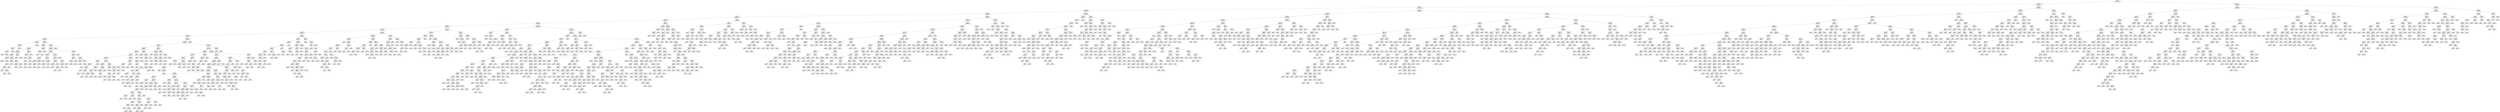 digraph Tree {
node [shape=box] ;
0 [label="X[6] <= 0.5\ngini = 0.641\nsamples = 6804\nvalue = [1720, 3149, 1935]"] ;
1 [label="X[32] <= 0.5\ngini = 0.656\nsamples = 5352\nvalue = [1438, 2209, 1705]"] ;
0 -> 1 [labeldistance=2.5, labelangle=45, headlabel="True"] ;
2 [label="X[19] <= 0.5\ngini = 0.647\nsamples = 4329\nvalue = [1193, 1940, 1196]"] ;
1 -> 2 ;
3 [label="X[25] <= 0.5\ngini = 0.661\nsamples = 2895\nvalue = [831, 1139, 925]"] ;
2 -> 3 ;
4 [label="X[45] <= 0.5\ngini = 0.664\nsamples = 2646\nvalue = [784, 970, 892]"] ;
3 -> 4 ;
5 [label="X[30] <= 0.5\ngini = 0.661\nsamples = 2005\nvalue = [630, 793, 582]"] ;
4 -> 5 ;
6 [label="X[51] <= 0.5\ngini = 0.664\nsamples = 1849\nvalue = [596, 690, 563]"] ;
5 -> 6 ;
7 [label="X[35] <= 3.5\ngini = 0.662\nsamples = 1739\nvalue = [574, 668, 497]"] ;
6 -> 7 ;
8 [label="X[46] <= 0.5\ngini = 0.646\nsamples = 1045\nvalue = [375, 439, 231]"] ;
7 -> 8 ;
9 [label="X[13] <= 0.5\ngini = 0.637\nsamples = 932\nvalue = [341, 405, 186]"] ;
8 -> 9 ;
10 [label="X[20] <= 0.5\ngini = 0.645\nsamples = 786\nvalue = [295, 322, 169]"] ;
9 -> 10 ;
11 [label="X[9] <= 2.5\ngini = 0.65\nsamples = 671\nvalue = [260, 258, 153]"] ;
10 -> 11 ;
12 [label="X[2] <= 0.5\ngini = 0.649\nsamples = 152\nvalue = [67, 41, 44]"] ;
11 -> 12 ;
13 [label="X[15] <= 1.5\ngini = 0.444\nsamples = 18\nvalue = [6, 0, 12]"] ;
12 -> 13 ;
14 [label="X[21] <= 5.0\ngini = 0.32\nsamples = 15\nvalue = [3, 0, 12]"] ;
13 -> 14 ;
15 [label="X[47] <= 4.5\ngini = 0.49\nsamples = 7\nvalue = [3, 0, 4]"] ;
14 -> 15 ;
16 [label="X[29] <= 1.0\ngini = 0.375\nsamples = 4\nvalue = [3, 0, 1]"] ;
15 -> 16 ;
17 [label="gini = 0.0\nsamples = 1\nvalue = [0, 0, 1]"] ;
16 -> 17 ;
18 [label="gini = 0.0\nsamples = 3\nvalue = [3, 0, 0]"] ;
16 -> 18 ;
19 [label="gini = 0.0\nsamples = 3\nvalue = [0, 0, 3]"] ;
15 -> 19 ;
20 [label="gini = 0.0\nsamples = 8\nvalue = [0, 0, 8]"] ;
14 -> 20 ;
21 [label="gini = 0.0\nsamples = 3\nvalue = [3, 0, 0]"] ;
13 -> 21 ;
22 [label="X[43] <= 0.5\ngini = 0.642\nsamples = 134\nvalue = [61, 41, 32]"] ;
12 -> 22 ;
23 [label="X[28] <= 4.5\ngini = 0.573\nsamples = 62\nvalue = [36, 15, 11]"] ;
22 -> 23 ;
24 [label="X[14] <= 0.5\ngini = 0.504\nsamples = 55\nvalue = [36, 13, 6]"] ;
23 -> 24 ;
25 [label="X[47] <= 9.5\ngini = 0.443\nsamples = 46\nvalue = [33, 8, 5]"] ;
24 -> 25 ;
26 [label="X[15] <= 0.5\ngini = 0.383\nsamples = 43\nvalue = [33, 6, 4]"] ;
25 -> 26 ;
27 [label="X[48] <= 0.5\ngini = 0.095\nsamples = 20\nvalue = [19, 0, 1]"] ;
26 -> 27 ;
28 [label="gini = 0.0\nsamples = 19\nvalue = [19, 0, 0]"] ;
27 -> 28 ;
29 [label="gini = 0.0\nsamples = 1\nvalue = [0, 0, 1]"] ;
27 -> 29 ;
30 [label="X[21] <= 5.5\ngini = 0.544\nsamples = 23\nvalue = [14, 6, 3]"] ;
26 -> 30 ;
31 [label="X[41] <= 3.0\ngini = 0.357\nsamples = 14\nvalue = [11, 1, 2]"] ;
30 -> 31 ;
32 [label="X[49] <= 0.5\ngini = 0.26\nsamples = 13\nvalue = [11, 0, 2]"] ;
31 -> 32 ;
33 [label="X[44] <= 0.5\ngini = 0.153\nsamples = 12\nvalue = [11, 0, 1]"] ;
32 -> 33 ;
34 [label="gini = 0.0\nsamples = 10\nvalue = [10, 0, 0]"] ;
33 -> 34 ;
35 [label="X[0] <= 10.5\ngini = 0.5\nsamples = 2\nvalue = [1, 0, 1]"] ;
33 -> 35 ;
36 [label="gini = 0.0\nsamples = 1\nvalue = [1, 0, 0]"] ;
35 -> 36 ;
37 [label="gini = 0.0\nsamples = 1\nvalue = [0, 0, 1]"] ;
35 -> 37 ;
38 [label="gini = 0.0\nsamples = 1\nvalue = [0, 0, 1]"] ;
32 -> 38 ;
39 [label="gini = 0.0\nsamples = 1\nvalue = [0, 1, 0]"] ;
31 -> 39 ;
40 [label="X[21] <= 9.5\ngini = 0.568\nsamples = 9\nvalue = [3, 5, 1]"] ;
30 -> 40 ;
41 [label="X[41] <= 2.5\ngini = 0.278\nsamples = 6\nvalue = [0, 5, 1]"] ;
40 -> 41 ;
42 [label="gini = 0.0\nsamples = 5\nvalue = [0, 5, 0]"] ;
41 -> 42 ;
43 [label="gini = 0.0\nsamples = 1\nvalue = [0, 0, 1]"] ;
41 -> 43 ;
44 [label="gini = 0.0\nsamples = 3\nvalue = [3, 0, 0]"] ;
40 -> 44 ;
45 [label="X[21] <= 5.0\ngini = 0.444\nsamples = 3\nvalue = [0, 2, 1]"] ;
25 -> 45 ;
46 [label="gini = 0.0\nsamples = 2\nvalue = [0, 2, 0]"] ;
45 -> 46 ;
47 [label="gini = 0.0\nsamples = 1\nvalue = [0, 0, 1]"] ;
45 -> 47 ;
48 [label="X[35] <= 2.5\ngini = 0.568\nsamples = 9\nvalue = [3, 5, 1]"] ;
24 -> 48 ;
49 [label="X[28] <= 2.5\ngini = 0.449\nsamples = 7\nvalue = [1, 5, 1]"] ;
48 -> 49 ;
50 [label="gini = 0.0\nsamples = 5\nvalue = [0, 5, 0]"] ;
49 -> 50 ;
51 [label="X[40] <= 0.5\ngini = 0.5\nsamples = 2\nvalue = [1, 0, 1]"] ;
49 -> 51 ;
52 [label="gini = 0.0\nsamples = 1\nvalue = [0, 0, 1]"] ;
51 -> 52 ;
53 [label="gini = 0.0\nsamples = 1\nvalue = [1, 0, 0]"] ;
51 -> 53 ;
54 [label="gini = 0.0\nsamples = 2\nvalue = [2, 0, 0]"] ;
48 -> 54 ;
55 [label="X[28] <= 5.5\ngini = 0.408\nsamples = 7\nvalue = [0, 2, 5]"] ;
23 -> 55 ;
56 [label="X[35] <= 1.0\ngini = 0.444\nsamples = 3\nvalue = [0, 2, 1]"] ;
55 -> 56 ;
57 [label="gini = 0.0\nsamples = 1\nvalue = [0, 0, 1]"] ;
56 -> 57 ;
58 [label="gini = 0.0\nsamples = 2\nvalue = [0, 2, 0]"] ;
56 -> 58 ;
59 [label="gini = 0.0\nsamples = 4\nvalue = [0, 0, 4]"] ;
55 -> 59 ;
60 [label="X[2] <= 6.5\ngini = 0.664\nsamples = 72\nvalue = [25, 26, 21]"] ;
22 -> 60 ;
61 [label="X[43] <= 1.5\ngini = 0.664\nsamples = 69\nvalue = [22, 26, 21]"] ;
60 -> 61 ;
62 [label="X[27] <= 3.5\ngini = 0.64\nsamples = 48\nvalue = [11, 22, 15]"] ;
61 -> 62 ;
63 [label="X[26] <= 14.5\ngini = 0.607\nsamples = 26\nvalue = [4, 9, 13]"] ;
62 -> 63 ;
64 [label="X[47] <= 2.5\ngini = 0.539\nsamples = 16\nvalue = [3, 3, 10]"] ;
63 -> 64 ;
65 [label="X[29] <= 2.5\ngini = 0.56\nsamples = 5\nvalue = [1, 3, 1]"] ;
64 -> 65 ;
66 [label="X[0] <= 8.5\ngini = 0.5\nsamples = 2\nvalue = [1, 0, 1]"] ;
65 -> 66 ;
67 [label="gini = 0.0\nsamples = 1\nvalue = [0, 0, 1]"] ;
66 -> 67 ;
68 [label="gini = 0.0\nsamples = 1\nvalue = [1, 0, 0]"] ;
66 -> 68 ;
69 [label="gini = 0.0\nsamples = 3\nvalue = [0, 3, 0]"] ;
65 -> 69 ;
70 [label="X[27] <= 1.5\ngini = 0.298\nsamples = 11\nvalue = [2, 0, 9]"] ;
64 -> 70 ;
71 [label="X[2] <= 2.5\ngini = 0.444\nsamples = 3\nvalue = [2, 0, 1]"] ;
70 -> 71 ;
72 [label="gini = 0.0\nsamples = 2\nvalue = [2, 0, 0]"] ;
71 -> 72 ;
73 [label="gini = 0.0\nsamples = 1\nvalue = [0, 0, 1]"] ;
71 -> 73 ;
74 [label="gini = 0.0\nsamples = 8\nvalue = [0, 0, 8]"] ;
70 -> 74 ;
75 [label="X[47] <= 1.5\ngini = 0.54\nsamples = 10\nvalue = [1, 6, 3]"] ;
63 -> 75 ;
76 [label="gini = 0.0\nsamples = 2\nvalue = [0, 0, 2]"] ;
75 -> 76 ;
77 [label="X[26] <= 19.5\ngini = 0.406\nsamples = 8\nvalue = [1, 6, 1]"] ;
75 -> 77 ;
78 [label="X[29] <= 4.5\ngini = 0.245\nsamples = 7\nvalue = [1, 6, 0]"] ;
77 -> 78 ;
79 [label="gini = 0.0\nsamples = 6\nvalue = [0, 6, 0]"] ;
78 -> 79 ;
80 [label="gini = 0.0\nsamples = 1\nvalue = [1, 0, 0]"] ;
78 -> 80 ;
81 [label="gini = 0.0\nsamples = 1\nvalue = [0, 0, 1]"] ;
77 -> 81 ;
82 [label="X[21] <= 9.0\ngini = 0.541\nsamples = 22\nvalue = [7, 13, 2]"] ;
62 -> 82 ;
83 [label="X[35] <= 2.5\ngini = 0.476\nsamples = 19\nvalue = [4, 13, 2]"] ;
82 -> 83 ;
84 [label="X[22] <= 0.5\ngini = 0.245\nsamples = 14\nvalue = [2, 12, 0]"] ;
83 -> 84 ;
85 [label="X[23] <= 0.5\ngini = 0.142\nsamples = 13\nvalue = [1, 12, 0]"] ;
84 -> 85 ;
86 [label="gini = 0.0\nsamples = 11\nvalue = [0, 11, 0]"] ;
85 -> 86 ;
87 [label="X[14] <= 0.5\ngini = 0.5\nsamples = 2\nvalue = [1, 1, 0]"] ;
85 -> 87 ;
88 [label="gini = 0.0\nsamples = 1\nvalue = [1, 0, 0]"] ;
87 -> 88 ;
89 [label="gini = 0.0\nsamples = 1\nvalue = [0, 1, 0]"] ;
87 -> 89 ;
90 [label="gini = 0.0\nsamples = 1\nvalue = [1, 0, 0]"] ;
84 -> 90 ;
91 [label="X[47] <= 8.5\ngini = 0.64\nsamples = 5\nvalue = [2, 1, 2]"] ;
83 -> 91 ;
92 [label="X[26] <= 11.5\ngini = 0.444\nsamples = 3\nvalue = [0, 1, 2]"] ;
91 -> 92 ;
93 [label="gini = 0.0\nsamples = 2\nvalue = [0, 0, 2]"] ;
92 -> 93 ;
94 [label="gini = 0.0\nsamples = 1\nvalue = [0, 1, 0]"] ;
92 -> 94 ;
95 [label="gini = 0.0\nsamples = 2\nvalue = [2, 0, 0]"] ;
91 -> 95 ;
96 [label="gini = 0.0\nsamples = 3\nvalue = [3, 0, 0]"] ;
82 -> 96 ;
97 [label="X[47] <= 9.5\ngini = 0.608\nsamples = 21\nvalue = [11, 4, 6]"] ;
61 -> 97 ;
98 [label="X[1] <= 5.5\ngini = 0.576\nsamples = 19\nvalue = [11, 4, 4]"] ;
97 -> 98 ;
99 [label="X[27] <= 3.5\ngini = 0.375\nsamples = 12\nvalue = [9, 3, 0]"] ;
98 -> 99 ;
100 [label="X[35] <= 2.5\ngini = 0.5\nsamples = 6\nvalue = [3, 3, 0]"] ;
99 -> 100 ;
101 [label="gini = 0.0\nsamples = 3\nvalue = [3, 0, 0]"] ;
100 -> 101 ;
102 [label="gini = 0.0\nsamples = 3\nvalue = [0, 3, 0]"] ;
100 -> 102 ;
103 [label="gini = 0.0\nsamples = 6\nvalue = [6, 0, 0]"] ;
99 -> 103 ;
104 [label="X[21] <= 7.5\ngini = 0.571\nsamples = 7\nvalue = [2, 1, 4]"] ;
98 -> 104 ;
105 [label="X[49] <= 0.5\ngini = 0.32\nsamples = 5\nvalue = [0, 1, 4]"] ;
104 -> 105 ;
106 [label="gini = 0.0\nsamples = 4\nvalue = [0, 0, 4]"] ;
105 -> 106 ;
107 [label="gini = 0.0\nsamples = 1\nvalue = [0, 1, 0]"] ;
105 -> 107 ;
108 [label="gini = 0.0\nsamples = 2\nvalue = [2, 0, 0]"] ;
104 -> 108 ;
109 [label="gini = 0.0\nsamples = 2\nvalue = [0, 0, 2]"] ;
97 -> 109 ;
110 [label="gini = 0.0\nsamples = 3\nvalue = [3, 0, 0]"] ;
60 -> 110 ;
111 [label="X[44] <= 1.5\ngini = 0.643\nsamples = 519\nvalue = [193, 217, 109]"] ;
11 -> 111 ;
112 [label="X[1] <= 4.5\ngini = 0.64\nsamples = 514\nvalue = [193, 217, 104]"] ;
111 -> 112 ;
113 [label="X[44] <= 0.5\ngini = 0.601\nsamples = 166\nvalue = [52, 87, 27]"] ;
112 -> 113 ;
114 [label="X[26] <= 19.5\ngini = 0.565\nsamples = 137\nvalue = [37, 80, 20]"] ;
113 -> 114 ;
115 [label="X[47] <= 10.5\ngini = 0.531\nsamples = 124\nvalue = [29, 78, 17]"] ;
114 -> 115 ;
116 [label="X[0] <= 14.5\ngini = 0.514\nsamples = 120\nvalue = [25, 78, 17]"] ;
115 -> 116 ;
117 [label="X[1] <= 2.5\ngini = 0.438\nsamples = 89\nvalue = [17, 64, 8]"] ;
116 -> 117 ;
118 [label="X[42] <= 2.5\ngini = 0.185\nsamples = 29\nvalue = [0, 26, 3]"] ;
117 -> 118 ;
119 [label="X[21] <= 0.5\ngini = 0.133\nsamples = 28\nvalue = [0, 26, 2]"] ;
118 -> 119 ;
120 [label="gini = 0.0\nsamples = 1\nvalue = [0, 0, 1]"] ;
119 -> 120 ;
121 [label="X[3] <= 2.5\ngini = 0.071\nsamples = 27\nvalue = [0, 26, 1]"] ;
119 -> 121 ;
122 [label="gini = 0.0\nsamples = 23\nvalue = [0, 23, 0]"] ;
121 -> 122 ;
123 [label="X[9] <= 5.5\ngini = 0.375\nsamples = 4\nvalue = [0, 3, 1]"] ;
121 -> 123 ;
124 [label="gini = 0.0\nsamples = 1\nvalue = [0, 0, 1]"] ;
123 -> 124 ;
125 [label="gini = 0.0\nsamples = 3\nvalue = [0, 3, 0]"] ;
123 -> 125 ;
126 [label="gini = 0.0\nsamples = 1\nvalue = [0, 0, 1]"] ;
118 -> 126 ;
127 [label="X[2] <= 2.5\ngini = 0.512\nsamples = 60\nvalue = [17, 38, 5]"] ;
117 -> 127 ;
128 [label="X[47] <= 4.5\ngini = 0.586\nsamples = 36\nvalue = [14, 18, 4]"] ;
127 -> 128 ;
129 [label="X[38] <= 0.5\ngini = 0.415\nsamples = 17\nvalue = [5, 12, 0]"] ;
128 -> 129 ;
130 [label="X[17] <= 2.5\ngini = 0.32\nsamples = 15\nvalue = [3, 12, 0]"] ;
129 -> 130 ;
131 [label="X[28] <= 4.5\ngini = 0.153\nsamples = 12\nvalue = [1, 11, 0]"] ;
130 -> 131 ;
132 [label="gini = 0.0\nsamples = 11\nvalue = [0, 11, 0]"] ;
131 -> 132 ;
133 [label="gini = 0.0\nsamples = 1\nvalue = [1, 0, 0]"] ;
131 -> 133 ;
134 [label="X[15] <= 1.5\ngini = 0.444\nsamples = 3\nvalue = [2, 1, 0]"] ;
130 -> 134 ;
135 [label="gini = 0.0\nsamples = 2\nvalue = [2, 0, 0]"] ;
134 -> 135 ;
136 [label="gini = 0.0\nsamples = 1\nvalue = [0, 1, 0]"] ;
134 -> 136 ;
137 [label="gini = 0.0\nsamples = 2\nvalue = [2, 0, 0]"] ;
129 -> 137 ;
138 [label="X[48] <= 0.5\ngini = 0.632\nsamples = 19\nvalue = [9, 6, 4]"] ;
128 -> 138 ;
139 [label="X[29] <= 1.5\ngini = 0.658\nsamples = 15\nvalue = [5, 6, 4]"] ;
138 -> 139 ;
140 [label="X[28] <= 1.5\ngini = 0.408\nsamples = 7\nvalue = [0, 5, 2]"] ;
139 -> 140 ;
141 [label="gini = 0.0\nsamples = 5\nvalue = [0, 5, 0]"] ;
140 -> 141 ;
142 [label="gini = 0.0\nsamples = 2\nvalue = [0, 0, 2]"] ;
140 -> 142 ;
143 [label="X[35] <= 1.5\ngini = 0.531\nsamples = 8\nvalue = [5, 1, 2]"] ;
139 -> 143 ;
144 [label="X[15] <= 1.5\ngini = 0.5\nsamples = 2\nvalue = [0, 1, 1]"] ;
143 -> 144 ;
145 [label="gini = 0.0\nsamples = 1\nvalue = [0, 0, 1]"] ;
144 -> 145 ;
146 [label="gini = 0.0\nsamples = 1\nvalue = [0, 1, 0]"] ;
144 -> 146 ;
147 [label="X[27] <= 1.0\ngini = 0.278\nsamples = 6\nvalue = [5, 0, 1]"] ;
143 -> 147 ;
148 [label="gini = 0.0\nsamples = 1\nvalue = [0, 0, 1]"] ;
147 -> 148 ;
149 [label="gini = 0.0\nsamples = 5\nvalue = [5, 0, 0]"] ;
147 -> 149 ;
150 [label="gini = 0.0\nsamples = 4\nvalue = [4, 0, 0]"] ;
138 -> 150 ;
151 [label="X[43] <= 1.5\ngini = 0.288\nsamples = 24\nvalue = [3, 20, 1]"] ;
127 -> 151 ;
152 [label="X[29] <= 3.5\ngini = 0.105\nsamples = 18\nvalue = [0, 17, 1]"] ;
151 -> 152 ;
153 [label="gini = 0.0\nsamples = 16\nvalue = [0, 16, 0]"] ;
152 -> 153 ;
154 [label="X[15] <= 2.0\ngini = 0.5\nsamples = 2\nvalue = [0, 1, 1]"] ;
152 -> 154 ;
155 [label="gini = 0.0\nsamples = 1\nvalue = [0, 0, 1]"] ;
154 -> 155 ;
156 [label="gini = 0.0\nsamples = 1\nvalue = [0, 1, 0]"] ;
154 -> 156 ;
157 [label="X[21] <= 4.5\ngini = 0.5\nsamples = 6\nvalue = [3, 3, 0]"] ;
151 -> 157 ;
158 [label="gini = 0.0\nsamples = 3\nvalue = [0, 3, 0]"] ;
157 -> 158 ;
159 [label="gini = 0.0\nsamples = 3\nvalue = [3, 0, 0]"] ;
157 -> 159 ;
160 [label="X[17] <= 0.5\ngini = 0.645\nsamples = 31\nvalue = [8, 14, 9]"] ;
116 -> 160 ;
161 [label="X[43] <= 2.5\ngini = 0.494\nsamples = 9\nvalue = [1, 2, 6]"] ;
160 -> 161 ;
162 [label="X[28] <= 0.5\ngini = 0.245\nsamples = 7\nvalue = [0, 1, 6]"] ;
161 -> 162 ;
163 [label="gini = 0.0\nsamples = 1\nvalue = [0, 1, 0]"] ;
162 -> 163 ;
164 [label="gini = 0.0\nsamples = 6\nvalue = [0, 0, 6]"] ;
162 -> 164 ;
165 [label="X[3] <= 2.0\ngini = 0.5\nsamples = 2\nvalue = [1, 1, 0]"] ;
161 -> 165 ;
166 [label="gini = 0.0\nsamples = 1\nvalue = [0, 1, 0]"] ;
165 -> 166 ;
167 [label="gini = 0.0\nsamples = 1\nvalue = [1, 0, 0]"] ;
165 -> 167 ;
168 [label="X[0] <= 15.5\ngini = 0.583\nsamples = 22\nvalue = [7, 12, 3]"] ;
160 -> 168 ;
169 [label="X[27] <= 1.0\ngini = 0.375\nsamples = 4\nvalue = [3, 0, 1]"] ;
168 -> 169 ;
170 [label="gini = 0.0\nsamples = 1\nvalue = [0, 0, 1]"] ;
169 -> 170 ;
171 [label="gini = 0.0\nsamples = 3\nvalue = [3, 0, 0]"] ;
169 -> 171 ;
172 [label="X[42] <= 0.5\ngini = 0.494\nsamples = 18\nvalue = [4, 12, 2]"] ;
168 -> 172 ;
173 [label="X[17] <= 1.5\ngini = 0.32\nsamples = 15\nvalue = [3, 12, 0]"] ;
172 -> 173 ;
174 [label="gini = 0.0\nsamples = 8\nvalue = [0, 8, 0]"] ;
173 -> 174 ;
175 [label="X[35] <= 2.5\ngini = 0.49\nsamples = 7\nvalue = [3, 4, 0]"] ;
173 -> 175 ;
176 [label="X[18] <= 0.5\ngini = 0.375\nsamples = 4\nvalue = [3, 1, 0]"] ;
175 -> 176 ;
177 [label="gini = 0.0\nsamples = 3\nvalue = [3, 0, 0]"] ;
176 -> 177 ;
178 [label="gini = 0.0\nsamples = 1\nvalue = [0, 1, 0]"] ;
176 -> 178 ;
179 [label="gini = 0.0\nsamples = 3\nvalue = [0, 3, 0]"] ;
175 -> 179 ;
180 [label="X[16] <= 0.5\ngini = 0.444\nsamples = 3\nvalue = [1, 0, 2]"] ;
172 -> 180 ;
181 [label="gini = 0.0\nsamples = 2\nvalue = [0, 0, 2]"] ;
180 -> 181 ;
182 [label="gini = 0.0\nsamples = 1\nvalue = [1, 0, 0]"] ;
180 -> 182 ;
183 [label="gini = 0.0\nsamples = 4\nvalue = [4, 0, 0]"] ;
115 -> 183 ;
184 [label="X[2] <= 0.5\ngini = 0.544\nsamples = 13\nvalue = [8, 2, 3]"] ;
114 -> 184 ;
185 [label="X[21] <= 6.0\ngini = 0.444\nsamples = 3\nvalue = [0, 2, 1]"] ;
184 -> 185 ;
186 [label="gini = 0.0\nsamples = 1\nvalue = [0, 0, 1]"] ;
185 -> 186 ;
187 [label="gini = 0.0\nsamples = 2\nvalue = [0, 2, 0]"] ;
185 -> 187 ;
188 [label="X[15] <= 2.5\ngini = 0.32\nsamples = 10\nvalue = [8, 0, 2]"] ;
184 -> 188 ;
189 [label="X[17] <= 3.0\ngini = 0.198\nsamples = 9\nvalue = [8, 0, 1]"] ;
188 -> 189 ;
190 [label="gini = 0.0\nsamples = 8\nvalue = [8, 0, 0]"] ;
189 -> 190 ;
191 [label="gini = 0.0\nsamples = 1\nvalue = [0, 0, 1]"] ;
189 -> 191 ;
192 [label="gini = 0.0\nsamples = 1\nvalue = [0, 0, 1]"] ;
188 -> 192 ;
193 [label="X[43] <= 1.5\ngini = 0.616\nsamples = 29\nvalue = [15, 7, 7]"] ;
113 -> 193 ;
194 [label="X[35] <= 0.5\ngini = 0.544\nsamples = 23\nvalue = [14, 3, 6]"] ;
193 -> 194 ;
195 [label="gini = 0.0\nsamples = 2\nvalue = [0, 2, 0]"] ;
194 -> 195 ;
196 [label="X[21] <= 5.5\ngini = 0.472\nsamples = 21\nvalue = [14, 1, 6]"] ;
194 -> 196 ;
197 [label="X[2] <= 2.5\ngini = 0.305\nsamples = 16\nvalue = [13, 0, 3]"] ;
196 -> 197 ;
198 [label="gini = 0.0\nsamples = 10\nvalue = [10, 0, 0]"] ;
197 -> 198 ;
199 [label="X[43] <= 0.5\ngini = 0.5\nsamples = 6\nvalue = [3, 0, 3]"] ;
197 -> 199 ;
200 [label="gini = 0.0\nsamples = 3\nvalue = [0, 0, 3]"] ;
199 -> 200 ;
201 [label="gini = 0.0\nsamples = 3\nvalue = [3, 0, 0]"] ;
199 -> 201 ;
202 [label="X[29] <= 2.0\ngini = 0.56\nsamples = 5\nvalue = [1, 1, 3]"] ;
196 -> 202 ;
203 [label="X[15] <= 0.5\ngini = 0.5\nsamples = 2\nvalue = [1, 1, 0]"] ;
202 -> 203 ;
204 [label="gini = 0.0\nsamples = 1\nvalue = [1, 0, 0]"] ;
203 -> 204 ;
205 [label="gini = 0.0\nsamples = 1\nvalue = [0, 1, 0]"] ;
203 -> 205 ;
206 [label="gini = 0.0\nsamples = 3\nvalue = [0, 0, 3]"] ;
202 -> 206 ;
207 [label="X[47] <= 5.5\ngini = 0.5\nsamples = 6\nvalue = [1, 4, 1]"] ;
193 -> 207 ;
208 [label="gini = 0.0\nsamples = 4\nvalue = [0, 4, 0]"] ;
207 -> 208 ;
209 [label="X[2] <= 0.5\ngini = 0.5\nsamples = 2\nvalue = [1, 0, 1]"] ;
207 -> 209 ;
210 [label="gini = 0.0\nsamples = 1\nvalue = [1, 0, 0]"] ;
209 -> 210 ;
211 [label="gini = 0.0\nsamples = 1\nvalue = [0, 0, 1]"] ;
209 -> 211 ;
212 [label="X[9] <= 11.5\ngini = 0.647\nsamples = 348\nvalue = [141, 130, 77]"] ;
112 -> 212 ;
213 [label="X[27] <= 1.5\ngini = 0.647\nsamples = 340\nvalue = [141, 123, 76]"] ;
212 -> 213 ;
214 [label="X[3] <= 2.5\ngini = 0.648\nsamples = 64\nvalue = [16, 28, 20]"] ;
213 -> 214 ;
215 [label="X[26] <= 14.5\ngini = 0.616\nsamples = 49\nvalue = [14, 25, 10]"] ;
214 -> 215 ;
216 [label="X[47] <= 1.5\ngini = 0.561\nsamples = 32\nvalue = [5, 19, 8]"] ;
215 -> 216 ;
217 [label="X[41] <= 0.5\ngini = 0.48\nsamples = 5\nvalue = [2, 0, 3]"] ;
216 -> 217 ;
218 [label="gini = 0.0\nsamples = 2\nvalue = [2, 0, 0]"] ;
217 -> 218 ;
219 [label="gini = 0.0\nsamples = 3\nvalue = [0, 0, 3]"] ;
217 -> 219 ;
220 [label="X[12] <= 0.5\ngini = 0.458\nsamples = 27\nvalue = [3, 19, 5]"] ;
216 -> 220 ;
221 [label="X[14] <= 2.0\ngini = 0.39\nsamples = 25\nvalue = [2, 19, 4]"] ;
220 -> 221 ;
222 [label="X[26] <= 6.0\ngini = 0.344\nsamples = 24\nvalue = [1, 19, 4]"] ;
221 -> 222 ;
223 [label="gini = 0.0\nsamples = 1\nvalue = [0, 0, 1]"] ;
222 -> 223 ;
224 [label="X[43] <= 2.5\ngini = 0.299\nsamples = 23\nvalue = [1, 19, 3]"] ;
222 -> 224 ;
225 [label="X[0] <= 6.0\ngini = 0.244\nsamples = 22\nvalue = [1, 19, 2]"] ;
224 -> 225 ;
226 [label="X[40] <= 0.5\ngini = 0.5\nsamples = 2\nvalue = [0, 1, 1]"] ;
225 -> 226 ;
227 [label="gini = 0.0\nsamples = 1\nvalue = [0, 0, 1]"] ;
226 -> 227 ;
228 [label="gini = 0.0\nsamples = 1\nvalue = [0, 1, 0]"] ;
226 -> 228 ;
229 [label="X[48] <= 0.5\ngini = 0.185\nsamples = 20\nvalue = [1, 18, 1]"] ;
225 -> 229 ;
230 [label="X[26] <= 13.5\ngini = 0.111\nsamples = 17\nvalue = [0, 16, 1]"] ;
229 -> 230 ;
231 [label="gini = 0.0\nsamples = 14\nvalue = [0, 14, 0]"] ;
230 -> 231 ;
232 [label="X[41] <= 0.5\ngini = 0.444\nsamples = 3\nvalue = [0, 2, 1]"] ;
230 -> 232 ;
233 [label="gini = 0.0\nsamples = 2\nvalue = [0, 2, 0]"] ;
232 -> 233 ;
234 [label="gini = 0.0\nsamples = 1\nvalue = [0, 0, 1]"] ;
232 -> 234 ;
235 [label="X[1] <= 5.5\ngini = 0.444\nsamples = 3\nvalue = [1, 2, 0]"] ;
229 -> 235 ;
236 [label="gini = 0.0\nsamples = 1\nvalue = [1, 0, 0]"] ;
235 -> 236 ;
237 [label="gini = 0.0\nsamples = 2\nvalue = [0, 2, 0]"] ;
235 -> 237 ;
238 [label="gini = 0.0\nsamples = 1\nvalue = [0, 0, 1]"] ;
224 -> 238 ;
239 [label="gini = 0.0\nsamples = 1\nvalue = [1, 0, 0]"] ;
221 -> 239 ;
240 [label="X[0] <= 8.5\ngini = 0.5\nsamples = 2\nvalue = [1, 0, 1]"] ;
220 -> 240 ;
241 [label="gini = 0.0\nsamples = 1\nvalue = [0, 0, 1]"] ;
240 -> 241 ;
242 [label="gini = 0.0\nsamples = 1\nvalue = [1, 0, 0]"] ;
240 -> 242 ;
243 [label="X[29] <= 2.5\ngini = 0.581\nsamples = 17\nvalue = [9, 6, 2]"] ;
215 -> 243 ;
244 [label="X[21] <= 5.0\ngini = 0.611\nsamples = 12\nvalue = [4, 6, 2]"] ;
243 -> 244 ;
245 [label="gini = 0.0\nsamples = 5\nvalue = [0, 5, 0]"] ;
244 -> 245 ;
246 [label="X[14] <= 0.5\ngini = 0.571\nsamples = 7\nvalue = [4, 1, 2]"] ;
244 -> 246 ;
247 [label="X[0] <= 7.5\ngini = 0.32\nsamples = 5\nvalue = [4, 0, 1]"] ;
246 -> 247 ;
248 [label="gini = 0.0\nsamples = 1\nvalue = [0, 0, 1]"] ;
247 -> 248 ;
249 [label="gini = 0.0\nsamples = 4\nvalue = [4, 0, 0]"] ;
247 -> 249 ;
250 [label="X[47] <= 6.0\ngini = 0.5\nsamples = 2\nvalue = [0, 1, 1]"] ;
246 -> 250 ;
251 [label="gini = 0.0\nsamples = 1\nvalue = [0, 0, 1]"] ;
250 -> 251 ;
252 [label="gini = 0.0\nsamples = 1\nvalue = [0, 1, 0]"] ;
250 -> 252 ;
253 [label="gini = 0.0\nsamples = 5\nvalue = [5, 0, 0]"] ;
243 -> 253 ;
254 [label="X[12] <= 0.5\ngini = 0.498\nsamples = 15\nvalue = [2, 3, 10]"] ;
214 -> 254 ;
255 [label="X[28] <= 5.0\ngini = 0.355\nsamples = 13\nvalue = [0, 3, 10]"] ;
254 -> 255 ;
256 [label="X[0] <= 9.5\ngini = 0.165\nsamples = 11\nvalue = [0, 1, 10]"] ;
255 -> 256 ;
257 [label="gini = 0.0\nsamples = 1\nvalue = [0, 1, 0]"] ;
256 -> 257 ;
258 [label="gini = 0.0\nsamples = 10\nvalue = [0, 0, 10]"] ;
256 -> 258 ;
259 [label="gini = 0.0\nsamples = 2\nvalue = [0, 2, 0]"] ;
255 -> 259 ;
260 [label="gini = 0.0\nsamples = 2\nvalue = [2, 0, 0]"] ;
254 -> 260 ;
261 [label="X[23] <= 0.5\ngini = 0.635\nsamples = 276\nvalue = [125, 95, 56]"] ;
213 -> 261 ;
262 [label="X[47] <= 8.5\ngini = 0.624\nsamples = 257\nvalue = [122, 88, 47]"] ;
261 -> 262 ;
263 [label="X[3] <= 4.5\ngini = 0.629\nsamples = 243\nvalue = [111, 87, 45]"] ;
262 -> 263 ;
264 [label="X[3] <= 3.5\ngini = 0.629\nsamples = 234\nvalue = [109, 80, 45]"] ;
263 -> 264 ;
265 [label="X[47] <= 7.5\ngini = 0.633\nsamples = 216\nvalue = [96, 79, 41]"] ;
264 -> 265 ;
266 [label="X[17] <= 2.5\ngini = 0.624\nsamples = 201\nvalue = [94, 71, 36]"] ;
265 -> 266 ;
267 [label="X[2] <= 3.5\ngini = 0.621\nsamples = 175\nvalue = [86, 56, 33]"] ;
266 -> 267 ;
268 [label="X[41] <= 0.5\ngini = 0.645\nsamples = 131\nvalue = [58, 42, 31]"] ;
267 -> 268 ;
269 [label="X[0] <= 7.5\ngini = 0.574\nsamples = 64\nvalue = [37, 16, 11]"] ;
268 -> 269 ;
270 [label="X[1] <= 7.0\ngini = 0.408\nsamples = 7\nvalue = [2, 5, 0]"] ;
269 -> 270 ;
271 [label="X[17] <= 0.5\ngini = 0.444\nsamples = 3\nvalue = [2, 1, 0]"] ;
270 -> 271 ;
272 [label="gini = 0.0\nsamples = 1\nvalue = [0, 1, 0]"] ;
271 -> 272 ;
273 [label="gini = 0.0\nsamples = 2\nvalue = [2, 0, 0]"] ;
271 -> 273 ;
274 [label="gini = 0.0\nsamples = 4\nvalue = [0, 4, 0]"] ;
270 -> 274 ;
275 [label="X[43] <= 2.5\ngini = 0.548\nsamples = 57\nvalue = [35, 11, 11]"] ;
269 -> 275 ;
276 [label="X[28] <= 6.0\ngini = 0.512\nsamples = 52\nvalue = [34, 10, 8]"] ;
275 -> 276 ;
277 [label="X[27] <= 5.5\ngini = 0.486\nsamples = 50\nvalue = [34, 9, 7]"] ;
276 -> 277 ;
278 [label="X[21] <= 3.5\ngini = 0.543\nsamples = 42\nvalue = [26, 9, 7]"] ;
277 -> 278 ;
279 [label="X[28] <= 0.5\ngini = 0.531\nsamples = 8\nvalue = [2, 5, 1]"] ;
278 -> 279 ;
280 [label="X[18] <= 0.5\ngini = 0.5\nsamples = 2\nvalue = [1, 0, 1]"] ;
279 -> 280 ;
281 [label="gini = 0.0\nsamples = 1\nvalue = [1, 0, 0]"] ;
280 -> 281 ;
282 [label="gini = 0.0\nsamples = 1\nvalue = [0, 0, 1]"] ;
280 -> 282 ;
283 [label="X[4] <= 0.5\ngini = 0.278\nsamples = 6\nvalue = [1, 5, 0]"] ;
279 -> 283 ;
284 [label="gini = 0.0\nsamples = 5\nvalue = [0, 5, 0]"] ;
283 -> 284 ;
285 [label="gini = 0.0\nsamples = 1\nvalue = [1, 0, 0]"] ;
283 -> 285 ;
286 [label="X[47] <= 6.5\ngini = 0.457\nsamples = 34\nvalue = [24, 4, 6]"] ;
278 -> 286 ;
287 [label="X[26] <= 13.5\ngini = 0.43\nsamples = 33\nvalue = [24, 3, 6]"] ;
286 -> 287 ;
288 [label="X[27] <= 3.5\ngini = 0.57\nsamples = 16\nvalue = [9, 2, 5]"] ;
287 -> 288 ;
289 [label="X[15] <= 3.5\ngini = 0.32\nsamples = 10\nvalue = [8, 0, 2]"] ;
288 -> 289 ;
290 [label="X[9] <= 6.5\ngini = 0.198\nsamples = 9\nvalue = [8, 0, 1]"] ;
289 -> 290 ;
291 [label="gini = 0.0\nsamples = 7\nvalue = [7, 0, 0]"] ;
290 -> 291 ;
292 [label="X[12] <= 0.5\ngini = 0.5\nsamples = 2\nvalue = [1, 0, 1]"] ;
290 -> 292 ;
293 [label="gini = 0.0\nsamples = 1\nvalue = [1, 0, 0]"] ;
292 -> 293 ;
294 [label="gini = 0.0\nsamples = 1\nvalue = [0, 0, 1]"] ;
292 -> 294 ;
295 [label="gini = 0.0\nsamples = 1\nvalue = [0, 0, 1]"] ;
289 -> 295 ;
296 [label="X[39] <= 0.5\ngini = 0.611\nsamples = 6\nvalue = [1, 2, 3]"] ;
288 -> 296 ;
297 [label="X[26] <= 8.0\ngini = 0.48\nsamples = 5\nvalue = [0, 2, 3]"] ;
296 -> 297 ;
298 [label="gini = 0.0\nsamples = 2\nvalue = [0, 0, 2]"] ;
297 -> 298 ;
299 [label="X[48] <= 0.5\ngini = 0.444\nsamples = 3\nvalue = [0, 2, 1]"] ;
297 -> 299 ;
300 [label="gini = 0.0\nsamples = 2\nvalue = [0, 2, 0]"] ;
299 -> 300 ;
301 [label="gini = 0.0\nsamples = 1\nvalue = [0, 0, 1]"] ;
299 -> 301 ;
302 [label="gini = 0.0\nsamples = 1\nvalue = [1, 0, 0]"] ;
296 -> 302 ;
303 [label="X[14] <= 0.5\ngini = 0.215\nsamples = 17\nvalue = [15, 1, 1]"] ;
287 -> 303 ;
304 [label="X[17] <= 0.5\ngini = 0.124\nsamples = 15\nvalue = [14, 0, 1]"] ;
303 -> 304 ;
305 [label="X[21] <= 8.0\ngini = 0.444\nsamples = 3\nvalue = [2, 0, 1]"] ;
304 -> 305 ;
306 [label="gini = 0.0\nsamples = 2\nvalue = [2, 0, 0]"] ;
305 -> 306 ;
307 [label="gini = 0.0\nsamples = 1\nvalue = [0, 0, 1]"] ;
305 -> 307 ;
308 [label="gini = 0.0\nsamples = 12\nvalue = [12, 0, 0]"] ;
304 -> 308 ;
309 [label="X[49] <= 0.5\ngini = 0.5\nsamples = 2\nvalue = [1, 1, 0]"] ;
303 -> 309 ;
310 [label="gini = 0.0\nsamples = 1\nvalue = [1, 0, 0]"] ;
309 -> 310 ;
311 [label="gini = 0.0\nsamples = 1\nvalue = [0, 1, 0]"] ;
309 -> 311 ;
312 [label="gini = 0.0\nsamples = 1\nvalue = [0, 1, 0]"] ;
286 -> 312 ;
313 [label="gini = 0.0\nsamples = 8\nvalue = [8, 0, 0]"] ;
277 -> 313 ;
314 [label="X[3] <= 0.5\ngini = 0.5\nsamples = 2\nvalue = [0, 1, 1]"] ;
276 -> 314 ;
315 [label="gini = 0.0\nsamples = 1\nvalue = [0, 1, 0]"] ;
314 -> 315 ;
316 [label="gini = 0.0\nsamples = 1\nvalue = [0, 0, 1]"] ;
314 -> 316 ;
317 [label="X[3] <= 0.5\ngini = 0.56\nsamples = 5\nvalue = [1, 1, 3]"] ;
275 -> 317 ;
318 [label="X[27] <= 6.5\ngini = 0.5\nsamples = 2\nvalue = [1, 1, 0]"] ;
317 -> 318 ;
319 [label="gini = 0.0\nsamples = 1\nvalue = [0, 1, 0]"] ;
318 -> 319 ;
320 [label="gini = 0.0\nsamples = 1\nvalue = [1, 0, 0]"] ;
318 -> 320 ;
321 [label="gini = 0.0\nsamples = 3\nvalue = [0, 0, 3]"] ;
317 -> 321 ;
322 [label="X[28] <= 0.5\ngini = 0.662\nsamples = 67\nvalue = [21, 26, 20]"] ;
268 -> 322 ;
323 [label="X[1] <= 5.5\ngini = 0.494\nsamples = 9\nvalue = [2, 1, 6]"] ;
322 -> 323 ;
324 [label="gini = 0.0\nsamples = 2\nvalue = [2, 0, 0]"] ;
323 -> 324 ;
325 [label="X[21] <= 9.5\ngini = 0.245\nsamples = 7\nvalue = [0, 1, 6]"] ;
323 -> 325 ;
326 [label="gini = 0.0\nsamples = 6\nvalue = [0, 0, 6]"] ;
325 -> 326 ;
327 [label="gini = 0.0\nsamples = 1\nvalue = [0, 1, 0]"] ;
325 -> 327 ;
328 [label="X[27] <= 2.5\ngini = 0.649\nsamples = 58\nvalue = [19, 25, 14]"] ;
322 -> 328 ;
329 [label="X[2] <= 1.5\ngini = 0.64\nsamples = 20\nvalue = [8, 4, 8]"] ;
328 -> 329 ;
330 [label="X[3] <= 0.5\ngini = 0.42\nsamples = 10\nvalue = [7, 0, 3]"] ;
329 -> 330 ;
331 [label="gini = 0.0\nsamples = 2\nvalue = [0, 0, 2]"] ;
330 -> 331 ;
332 [label="X[39] <= 0.5\ngini = 0.219\nsamples = 8\nvalue = [7, 0, 1]"] ;
330 -> 332 ;
333 [label="gini = 0.0\nsamples = 7\nvalue = [7, 0, 0]"] ;
332 -> 333 ;
334 [label="gini = 0.0\nsamples = 1\nvalue = [0, 0, 1]"] ;
332 -> 334 ;
335 [label="X[3] <= 1.5\ngini = 0.58\nsamples = 10\nvalue = [1, 4, 5]"] ;
329 -> 335 ;
336 [label="X[9] <= 5.5\ngini = 0.5\nsamples = 6\nvalue = [1, 4, 1]"] ;
335 -> 336 ;
337 [label="X[47] <= 6.5\ngini = 0.32\nsamples = 5\nvalue = [1, 4, 0]"] ;
336 -> 337 ;
338 [label="gini = 0.0\nsamples = 4\nvalue = [0, 4, 0]"] ;
337 -> 338 ;
339 [label="gini = 0.0\nsamples = 1\nvalue = [1, 0, 0]"] ;
337 -> 339 ;
340 [label="gini = 0.0\nsamples = 1\nvalue = [0, 0, 1]"] ;
336 -> 340 ;
341 [label="gini = 0.0\nsamples = 4\nvalue = [0, 0, 4]"] ;
335 -> 341 ;
342 [label="X[0] <= 12.5\ngini = 0.586\nsamples = 38\nvalue = [11, 21, 6]"] ;
328 -> 342 ;
343 [label="X[27] <= 4.5\ngini = 0.647\nsamples = 23\nvalue = [9, 9, 5]"] ;
342 -> 343 ;
344 [label="X[26] <= 14.5\ngini = 0.615\nsamples = 13\nvalue = [2, 6, 5]"] ;
343 -> 344 ;
345 [label="X[28] <= 5.5\ngini = 0.278\nsamples = 6\nvalue = [0, 1, 5]"] ;
344 -> 345 ;
346 [label="gini = 0.0\nsamples = 5\nvalue = [0, 0, 5]"] ;
345 -> 346 ;
347 [label="gini = 0.0\nsamples = 1\nvalue = [0, 1, 0]"] ;
345 -> 347 ;
348 [label="X[35] <= 1.5\ngini = 0.408\nsamples = 7\nvalue = [2, 5, 0]"] ;
344 -> 348 ;
349 [label="X[29] <= 1.5\ngini = 0.444\nsamples = 3\nvalue = [2, 1, 0]"] ;
348 -> 349 ;
350 [label="gini = 0.0\nsamples = 1\nvalue = [0, 1, 0]"] ;
349 -> 350 ;
351 [label="gini = 0.0\nsamples = 2\nvalue = [2, 0, 0]"] ;
349 -> 351 ;
352 [label="gini = 0.0\nsamples = 4\nvalue = [0, 4, 0]"] ;
348 -> 352 ;
353 [label="X[21] <= 8.0\ngini = 0.42\nsamples = 10\nvalue = [7, 3, 0]"] ;
343 -> 353 ;
354 [label="gini = 0.0\nsamples = 7\nvalue = [7, 0, 0]"] ;
353 -> 354 ;
355 [label="gini = 0.0\nsamples = 3\nvalue = [0, 3, 0]"] ;
353 -> 355 ;
356 [label="X[28] <= 4.5\ngini = 0.338\nsamples = 15\nvalue = [2, 12, 1]"] ;
342 -> 356 ;
357 [label="gini = 0.0\nsamples = 10\nvalue = [0, 10, 0]"] ;
356 -> 357 ;
358 [label="X[41] <= 1.5\ngini = 0.64\nsamples = 5\nvalue = [2, 2, 1]"] ;
356 -> 358 ;
359 [label="gini = 0.0\nsamples = 2\nvalue = [0, 2, 0]"] ;
358 -> 359 ;
360 [label="X[2] <= 1.0\ngini = 0.444\nsamples = 3\nvalue = [2, 0, 1]"] ;
358 -> 360 ;
361 [label="gini = 0.0\nsamples = 1\nvalue = [0, 0, 1]"] ;
360 -> 361 ;
362 [label="gini = 0.0\nsamples = 2\nvalue = [2, 0, 0]"] ;
360 -> 362 ;
363 [label="X[29] <= 2.5\ngini = 0.492\nsamples = 44\nvalue = [28, 14, 2]"] ;
267 -> 363 ;
364 [label="X[9] <= 5.5\ngini = 0.337\nsamples = 28\nvalue = [22, 6, 0]"] ;
363 -> 364 ;
365 [label="X[47] <= 2.5\ngini = 0.457\nsamples = 17\nvalue = [11, 6, 0]"] ;
364 -> 365 ;
366 [label="gini = 0.0\nsamples = 3\nvalue = [0, 3, 0]"] ;
365 -> 366 ;
367 [label="X[27] <= 4.5\ngini = 0.337\nsamples = 14\nvalue = [11, 3, 0]"] ;
365 -> 367 ;
368 [label="X[28] <= 4.0\ngini = 0.165\nsamples = 11\nvalue = [10, 1, 0]"] ;
367 -> 368 ;
369 [label="gini = 0.0\nsamples = 10\nvalue = [10, 0, 0]"] ;
368 -> 369 ;
370 [label="gini = 0.0\nsamples = 1\nvalue = [0, 1, 0]"] ;
368 -> 370 ;
371 [label="X[16] <= 0.5\ngini = 0.444\nsamples = 3\nvalue = [1, 2, 0]"] ;
367 -> 371 ;
372 [label="gini = 0.0\nsamples = 2\nvalue = [0, 2, 0]"] ;
371 -> 372 ;
373 [label="gini = 0.0\nsamples = 1\nvalue = [1, 0, 0]"] ;
371 -> 373 ;
374 [label="gini = 0.0\nsamples = 11\nvalue = [11, 0, 0]"] ;
364 -> 374 ;
375 [label="X[9] <= 4.5\ngini = 0.594\nsamples = 16\nvalue = [6, 8, 2]"] ;
363 -> 375 ;
376 [label="X[0] <= 19.5\ngini = 0.278\nsamples = 6\nvalue = [5, 1, 0]"] ;
375 -> 376 ;
377 [label="gini = 0.0\nsamples = 5\nvalue = [5, 0, 0]"] ;
376 -> 377 ;
378 [label="gini = 0.0\nsamples = 1\nvalue = [0, 1, 0]"] ;
376 -> 378 ;
379 [label="X[17] <= 0.5\ngini = 0.46\nsamples = 10\nvalue = [1, 7, 2]"] ;
375 -> 379 ;
380 [label="X[16] <= 0.5\ngini = 0.625\nsamples = 4\nvalue = [1, 1, 2]"] ;
379 -> 380 ;
381 [label="gini = 0.0\nsamples = 2\nvalue = [0, 0, 2]"] ;
380 -> 381 ;
382 [label="X[1] <= 7.5\ngini = 0.5\nsamples = 2\nvalue = [1, 1, 0]"] ;
380 -> 382 ;
383 [label="gini = 0.0\nsamples = 1\nvalue = [0, 1, 0]"] ;
382 -> 383 ;
384 [label="gini = 0.0\nsamples = 1\nvalue = [1, 0, 0]"] ;
382 -> 384 ;
385 [label="gini = 0.0\nsamples = 6\nvalue = [0, 6, 0]"] ;
379 -> 385 ;
386 [label="X[41] <= 2.5\ngini = 0.559\nsamples = 26\nvalue = [8, 15, 3]"] ;
266 -> 386 ;
387 [label="X[3] <= 1.5\ngini = 0.51\nsamples = 23\nvalue = [5, 15, 3]"] ;
386 -> 387 ;
388 [label="X[28] <= 4.5\ngini = 0.298\nsamples = 11\nvalue = [0, 9, 2]"] ;
387 -> 388 ;
389 [label="X[27] <= 2.5\ngini = 0.18\nsamples = 10\nvalue = [0, 9, 1]"] ;
388 -> 389 ;
390 [label="gini = 0.0\nsamples = 1\nvalue = [0, 0, 1]"] ;
389 -> 390 ;
391 [label="gini = 0.0\nsamples = 9\nvalue = [0, 9, 0]"] ;
389 -> 391 ;
392 [label="gini = 0.0\nsamples = 1\nvalue = [0, 0, 1]"] ;
388 -> 392 ;
393 [label="X[40] <= 0.5\ngini = 0.569\nsamples = 12\nvalue = [5, 6, 1]"] ;
387 -> 393 ;
394 [label="X[27] <= 3.5\ngini = 0.531\nsamples = 8\nvalue = [5, 2, 1]"] ;
393 -> 394 ;
395 [label="X[35] <= 1.5\ngini = 0.625\nsamples = 4\nvalue = [1, 2, 1]"] ;
394 -> 395 ;
396 [label="gini = 0.0\nsamples = 2\nvalue = [0, 2, 0]"] ;
395 -> 396 ;
397 [label="X[18] <= 0.5\ngini = 0.5\nsamples = 2\nvalue = [1, 0, 1]"] ;
395 -> 397 ;
398 [label="gini = 0.0\nsamples = 1\nvalue = [1, 0, 0]"] ;
397 -> 398 ;
399 [label="gini = 0.0\nsamples = 1\nvalue = [0, 0, 1]"] ;
397 -> 399 ;
400 [label="gini = 0.0\nsamples = 4\nvalue = [4, 0, 0]"] ;
394 -> 400 ;
401 [label="gini = 0.0\nsamples = 4\nvalue = [0, 4, 0]"] ;
393 -> 401 ;
402 [label="gini = 0.0\nsamples = 3\nvalue = [3, 0, 0]"] ;
386 -> 402 ;
403 [label="X[2] <= 2.5\ngini = 0.587\nsamples = 15\nvalue = [2, 8, 5]"] ;
265 -> 403 ;
404 [label="X[26] <= 14.5\ngini = 0.571\nsamples = 7\nvalue = [2, 1, 4]"] ;
403 -> 404 ;
405 [label="X[43] <= 0.5\ngini = 0.625\nsamples = 4\nvalue = [2, 1, 1]"] ;
404 -> 405 ;
406 [label="gini = 0.0\nsamples = 2\nvalue = [2, 0, 0]"] ;
405 -> 406 ;
407 [label="X[27] <= 6.0\ngini = 0.5\nsamples = 2\nvalue = [0, 1, 1]"] ;
405 -> 407 ;
408 [label="gini = 0.0\nsamples = 1\nvalue = [0, 1, 0]"] ;
407 -> 408 ;
409 [label="gini = 0.0\nsamples = 1\nvalue = [0, 0, 1]"] ;
407 -> 409 ;
410 [label="gini = 0.0\nsamples = 3\nvalue = [0, 0, 3]"] ;
404 -> 410 ;
411 [label="X[21] <= 2.0\ngini = 0.219\nsamples = 8\nvalue = [0, 7, 1]"] ;
403 -> 411 ;
412 [label="gini = 0.0\nsamples = 1\nvalue = [0, 0, 1]"] ;
411 -> 412 ;
413 [label="gini = 0.0\nsamples = 7\nvalue = [0, 7, 0]"] ;
411 -> 413 ;
414 [label="X[21] <= 7.5\ngini = 0.426\nsamples = 18\nvalue = [13, 1, 4]"] ;
264 -> 414 ;
415 [label="X[17] <= 0.5\ngini = 0.562\nsamples = 11\nvalue = [6, 1, 4]"] ;
414 -> 415 ;
416 [label="gini = 0.0\nsamples = 4\nvalue = [4, 0, 0]"] ;
415 -> 416 ;
417 [label="X[26] <= 12.0\ngini = 0.571\nsamples = 7\nvalue = [2, 1, 4]"] ;
415 -> 417 ;
418 [label="X[47] <= 3.0\ngini = 0.625\nsamples = 4\nvalue = [2, 1, 1]"] ;
417 -> 418 ;
419 [label="gini = 0.0\nsamples = 2\nvalue = [2, 0, 0]"] ;
418 -> 419 ;
420 [label="X[1] <= 6.5\ngini = 0.5\nsamples = 2\nvalue = [0, 1, 1]"] ;
418 -> 420 ;
421 [label="gini = 0.0\nsamples = 1\nvalue = [0, 0, 1]"] ;
420 -> 421 ;
422 [label="gini = 0.0\nsamples = 1\nvalue = [0, 1, 0]"] ;
420 -> 422 ;
423 [label="gini = 0.0\nsamples = 3\nvalue = [0, 0, 3]"] ;
417 -> 423 ;
424 [label="gini = 0.0\nsamples = 7\nvalue = [7, 0, 0]"] ;
414 -> 424 ;
425 [label="X[44] <= 0.5\ngini = 0.346\nsamples = 9\nvalue = [2, 7, 0]"] ;
263 -> 425 ;
426 [label="gini = 0.0\nsamples = 7\nvalue = [0, 7, 0]"] ;
425 -> 426 ;
427 [label="gini = 0.0\nsamples = 2\nvalue = [2, 0, 0]"] ;
425 -> 427 ;
428 [label="X[28] <= 2.5\ngini = 0.357\nsamples = 14\nvalue = [11, 1, 2]"] ;
262 -> 428 ;
429 [label="X[15] <= 2.5\ngini = 0.165\nsamples = 11\nvalue = [10, 1, 0]"] ;
428 -> 429 ;
430 [label="gini = 0.0\nsamples = 10\nvalue = [10, 0, 0]"] ;
429 -> 430 ;
431 [label="gini = 0.0\nsamples = 1\nvalue = [0, 1, 0]"] ;
429 -> 431 ;
432 [label="X[0] <= 14.5\ngini = 0.444\nsamples = 3\nvalue = [1, 0, 2]"] ;
428 -> 432 ;
433 [label="gini = 0.0\nsamples = 1\nvalue = [1, 0, 0]"] ;
432 -> 433 ;
434 [label="gini = 0.0\nsamples = 2\nvalue = [0, 0, 2]"] ;
432 -> 434 ;
435 [label="X[35] <= 2.5\ngini = 0.615\nsamples = 19\nvalue = [3, 7, 9]"] ;
261 -> 435 ;
436 [label="X[21] <= 7.5\ngini = 0.622\nsamples = 14\nvalue = [3, 7, 4]"] ;
435 -> 436 ;
437 [label="X[17] <= 2.5\ngini = 0.245\nsamples = 7\nvalue = [0, 6, 1]"] ;
436 -> 437 ;
438 [label="gini = 0.0\nsamples = 5\nvalue = [0, 5, 0]"] ;
437 -> 438 ;
439 [label="X[27] <= 2.5\ngini = 0.5\nsamples = 2\nvalue = [0, 1, 1]"] ;
437 -> 439 ;
440 [label="gini = 0.0\nsamples = 1\nvalue = [0, 1, 0]"] ;
439 -> 440 ;
441 [label="gini = 0.0\nsamples = 1\nvalue = [0, 0, 1]"] ;
439 -> 441 ;
442 [label="X[21] <= 8.5\ngini = 0.612\nsamples = 7\nvalue = [3, 1, 3]"] ;
436 -> 442 ;
443 [label="gini = 0.0\nsamples = 3\nvalue = [3, 0, 0]"] ;
442 -> 443 ;
444 [label="X[26] <= 15.5\ngini = 0.375\nsamples = 4\nvalue = [0, 1, 3]"] ;
442 -> 444 ;
445 [label="gini = 0.0\nsamples = 3\nvalue = [0, 0, 3]"] ;
444 -> 445 ;
446 [label="gini = 0.0\nsamples = 1\nvalue = [0, 1, 0]"] ;
444 -> 446 ;
447 [label="gini = 0.0\nsamples = 5\nvalue = [0, 0, 5]"] ;
435 -> 447 ;
448 [label="X[41] <= 1.5\ngini = 0.219\nsamples = 8\nvalue = [0, 7, 1]"] ;
212 -> 448 ;
449 [label="gini = 0.0\nsamples = 7\nvalue = [0, 7, 0]"] ;
448 -> 449 ;
450 [label="gini = 0.0\nsamples = 1\nvalue = [0, 0, 1]"] ;
448 -> 450 ;
451 [label="gini = 0.0\nsamples = 5\nvalue = [0, 0, 5]"] ;
111 -> 451 ;
452 [label="X[12] <= 0.5\ngini = 0.578\nsamples = 115\nvalue = [35, 64, 16]"] ;
10 -> 452 ;
453 [label="X[3] <= 1.5\ngini = 0.553\nsamples = 107\nvalue = [34, 62, 11]"] ;
452 -> 453 ;
454 [label="X[23] <= 0.5\ngini = 0.429\nsamples = 40\nvalue = [8, 29, 3]"] ;
453 -> 454 ;
455 [label="X[0] <= 17.5\ngini = 0.373\nsamples = 38\nvalue = [8, 29, 1]"] ;
454 -> 455 ;
456 [label="X[41] <= 1.5\ngini = 0.323\nsamples = 36\nvalue = [6, 29, 1]"] ;
455 -> 456 ;
457 [label="X[49] <= 1.5\ngini = 0.196\nsamples = 28\nvalue = [2, 25, 1]"] ;
456 -> 457 ;
458 [label="X[26] <= 18.5\ngini = 0.137\nsamples = 27\nvalue = [2, 25, 0]"] ;
457 -> 458 ;
459 [label="X[47] <= 8.5\ngini = 0.074\nsamples = 26\nvalue = [1, 25, 0]"] ;
458 -> 459 ;
460 [label="gini = 0.0\nsamples = 24\nvalue = [0, 24, 0]"] ;
459 -> 460 ;
461 [label="X[16] <= 0.5\ngini = 0.5\nsamples = 2\nvalue = [1, 1, 0]"] ;
459 -> 461 ;
462 [label="gini = 0.0\nsamples = 1\nvalue = [0, 1, 0]"] ;
461 -> 462 ;
463 [label="gini = 0.0\nsamples = 1\nvalue = [1, 0, 0]"] ;
461 -> 463 ;
464 [label="gini = 0.0\nsamples = 1\nvalue = [1, 0, 0]"] ;
458 -> 464 ;
465 [label="gini = 0.0\nsamples = 1\nvalue = [0, 0, 1]"] ;
457 -> 465 ;
466 [label="X[21] <= 5.5\ngini = 0.5\nsamples = 8\nvalue = [4, 4, 0]"] ;
456 -> 466 ;
467 [label="gini = 0.0\nsamples = 3\nvalue = [0, 3, 0]"] ;
466 -> 467 ;
468 [label="X[18] <= 0.5\ngini = 0.32\nsamples = 5\nvalue = [4, 1, 0]"] ;
466 -> 468 ;
469 [label="gini = 0.0\nsamples = 4\nvalue = [4, 0, 0]"] ;
468 -> 469 ;
470 [label="gini = 0.0\nsamples = 1\nvalue = [0, 1, 0]"] ;
468 -> 470 ;
471 [label="gini = 0.0\nsamples = 2\nvalue = [2, 0, 0]"] ;
455 -> 471 ;
472 [label="gini = 0.0\nsamples = 2\nvalue = [0, 0, 2]"] ;
454 -> 472 ;
473 [label="X[21] <= 4.5\ngini = 0.593\nsamples = 67\nvalue = [26, 33, 8]"] ;
453 -> 473 ;
474 [label="X[35] <= 2.5\ngini = 0.503\nsamples = 21\nvalue = [13, 7, 1]"] ;
473 -> 474 ;
475 [label="X[16] <= 0.5\ngini = 0.337\nsamples = 14\nvalue = [11, 3, 0]"] ;
474 -> 475 ;
476 [label="X[9] <= 9.0\ngini = 0.165\nsamples = 11\nvalue = [10, 1, 0]"] ;
475 -> 476 ;
477 [label="gini = 0.0\nsamples = 10\nvalue = [10, 0, 0]"] ;
476 -> 477 ;
478 [label="gini = 0.0\nsamples = 1\nvalue = [0, 1, 0]"] ;
476 -> 478 ;
479 [label="X[5] <= 0.5\ngini = 0.444\nsamples = 3\nvalue = [1, 2, 0]"] ;
475 -> 479 ;
480 [label="gini = 0.0\nsamples = 1\nvalue = [1, 0, 0]"] ;
479 -> 480 ;
481 [label="gini = 0.0\nsamples = 2\nvalue = [0, 2, 0]"] ;
479 -> 481 ;
482 [label="X[0] <= 21.0\ngini = 0.571\nsamples = 7\nvalue = [2, 4, 1]"] ;
474 -> 482 ;
483 [label="X[3] <= 4.5\ngini = 0.32\nsamples = 5\nvalue = [0, 4, 1]"] ;
482 -> 483 ;
484 [label="gini = 0.0\nsamples = 4\nvalue = [0, 4, 0]"] ;
483 -> 484 ;
485 [label="gini = 0.0\nsamples = 1\nvalue = [0, 0, 1]"] ;
483 -> 485 ;
486 [label="gini = 0.0\nsamples = 2\nvalue = [2, 0, 0]"] ;
482 -> 486 ;
487 [label="X[1] <= 3.5\ngini = 0.578\nsamples = 46\nvalue = [13, 26, 7]"] ;
473 -> 487 ;
488 [label="gini = 0.0\nsamples = 7\nvalue = [0, 7, 0]"] ;
487 -> 488 ;
489 [label="X[21] <= 9.5\ngini = 0.619\nsamples = 39\nvalue = [13, 19, 7]"] ;
487 -> 489 ;
490 [label="X[15] <= 2.5\ngini = 0.632\nsamples = 33\nvalue = [13, 14, 6]"] ;
489 -> 490 ;
491 [label="X[29] <= 4.5\ngini = 0.627\nsamples = 25\nvalue = [12, 8, 5]"] ;
490 -> 491 ;
492 [label="X[39] <= 0.5\ngini = 0.595\nsamples = 20\nvalue = [11, 4, 5]"] ;
491 -> 492 ;
493 [label="X[35] <= 1.5\ngini = 0.549\nsamples = 18\nvalue = [11, 4, 3]"] ;
492 -> 493 ;
494 [label="X[2] <= 4.5\ngini = 0.375\nsamples = 4\nvalue = [1, 3, 0]"] ;
493 -> 494 ;
495 [label="gini = 0.0\nsamples = 3\nvalue = [0, 3, 0]"] ;
494 -> 495 ;
496 [label="gini = 0.0\nsamples = 1\nvalue = [1, 0, 0]"] ;
494 -> 496 ;
497 [label="X[26] <= 15.5\ngini = 0.439\nsamples = 14\nvalue = [10, 1, 3]"] ;
493 -> 497 ;
498 [label="X[26] <= 8.0\ngini = 0.278\nsamples = 12\nvalue = [10, 0, 2]"] ;
497 -> 498 ;
499 [label="gini = 0.0\nsamples = 1\nvalue = [0, 0, 1]"] ;
498 -> 499 ;
500 [label="X[49] <= 0.5\ngini = 0.165\nsamples = 11\nvalue = [10, 0, 1]"] ;
498 -> 500 ;
501 [label="gini = 0.0\nsamples = 9\nvalue = [9, 0, 0]"] ;
500 -> 501 ;
502 [label="X[21] <= 7.5\ngini = 0.5\nsamples = 2\nvalue = [1, 0, 1]"] ;
500 -> 502 ;
503 [label="gini = 0.0\nsamples = 1\nvalue = [0, 0, 1]"] ;
502 -> 503 ;
504 [label="gini = 0.0\nsamples = 1\nvalue = [1, 0, 0]"] ;
502 -> 504 ;
505 [label="X[27] <= 3.0\ngini = 0.5\nsamples = 2\nvalue = [0, 1, 1]"] ;
497 -> 505 ;
506 [label="gini = 0.0\nsamples = 1\nvalue = [0, 1, 0]"] ;
505 -> 506 ;
507 [label="gini = 0.0\nsamples = 1\nvalue = [0, 0, 1]"] ;
505 -> 507 ;
508 [label="gini = 0.0\nsamples = 2\nvalue = [0, 0, 2]"] ;
492 -> 508 ;
509 [label="X[9] <= 7.5\ngini = 0.32\nsamples = 5\nvalue = [1, 4, 0]"] ;
491 -> 509 ;
510 [label="gini = 0.0\nsamples = 4\nvalue = [0, 4, 0]"] ;
509 -> 510 ;
511 [label="gini = 0.0\nsamples = 1\nvalue = [1, 0, 0]"] ;
509 -> 511 ;
512 [label="X[9] <= 7.5\ngini = 0.406\nsamples = 8\nvalue = [1, 6, 1]"] ;
490 -> 512 ;
513 [label="gini = 0.0\nsamples = 6\nvalue = [0, 6, 0]"] ;
512 -> 513 ;
514 [label="X[16] <= 1.0\ngini = 0.5\nsamples = 2\nvalue = [1, 0, 1]"] ;
512 -> 514 ;
515 [label="gini = 0.0\nsamples = 1\nvalue = [1, 0, 0]"] ;
514 -> 515 ;
516 [label="gini = 0.0\nsamples = 1\nvalue = [0, 0, 1]"] ;
514 -> 516 ;
517 [label="X[17] <= 2.5\ngini = 0.278\nsamples = 6\nvalue = [0, 5, 1]"] ;
489 -> 517 ;
518 [label="gini = 0.0\nsamples = 5\nvalue = [0, 5, 0]"] ;
517 -> 518 ;
519 [label="gini = 0.0\nsamples = 1\nvalue = [0, 0, 1]"] ;
517 -> 519 ;
520 [label="X[26] <= 9.5\ngini = 0.531\nsamples = 8\nvalue = [1, 2, 5]"] ;
452 -> 520 ;
521 [label="gini = 0.0\nsamples = 4\nvalue = [0, 0, 4]"] ;
520 -> 521 ;
522 [label="X[3] <= 0.5\ngini = 0.625\nsamples = 4\nvalue = [1, 2, 1]"] ;
520 -> 522 ;
523 [label="X[43] <= 0.5\ngini = 0.5\nsamples = 2\nvalue = [1, 0, 1]"] ;
522 -> 523 ;
524 [label="gini = 0.0\nsamples = 1\nvalue = [1, 0, 0]"] ;
523 -> 524 ;
525 [label="gini = 0.0\nsamples = 1\nvalue = [0, 0, 1]"] ;
523 -> 525 ;
526 [label="gini = 0.0\nsamples = 2\nvalue = [0, 2, 0]"] ;
522 -> 526 ;
527 [label="X[17] <= 1.5\ngini = 0.564\nsamples = 146\nvalue = [46, 83, 17]"] ;
9 -> 527 ;
528 [label="X[26] <= 12.5\ngini = 0.617\nsamples = 102\nvalue = [36, 49, 17]"] ;
527 -> 528 ;
529 [label="X[9] <= 0.5\ngini = 0.566\nsamples = 49\nvalue = [9, 29, 11]"] ;
528 -> 529 ;
530 [label="gini = 0.0\nsamples = 2\nvalue = [2, 0, 0]"] ;
529 -> 530 ;
531 [label="X[28] <= 3.5\ngini = 0.542\nsamples = 47\nvalue = [7, 29, 11]"] ;
529 -> 531 ;
532 [label="X[29] <= 3.5\ngini = 0.599\nsamples = 37\nvalue = [7, 20, 10]"] ;
531 -> 532 ;
533 [label="X[27] <= 6.0\ngini = 0.551\nsamples = 33\nvalue = [5, 20, 8]"] ;
532 -> 533 ;
534 [label="X[3] <= 1.5\ngini = 0.52\nsamples = 31\nvalue = [5, 20, 6]"] ;
533 -> 534 ;
535 [label="X[29] <= 2.5\ngini = 0.381\nsamples = 21\nvalue = [1, 16, 4]"] ;
534 -> 535 ;
536 [label="X[29] <= 0.5\ngini = 0.277\nsamples = 19\nvalue = [1, 16, 2]"] ;
535 -> 536 ;
537 [label="gini = 0.0\nsamples = 1\nvalue = [0, 0, 1]"] ;
536 -> 537 ;
538 [label="X[4] <= 0.5\ngini = 0.204\nsamples = 18\nvalue = [1, 16, 1]"] ;
536 -> 538 ;
539 [label="X[18] <= 0.5\ngini = 0.111\nsamples = 17\nvalue = [1, 16, 0]"] ;
538 -> 539 ;
540 [label="gini = 0.0\nsamples = 14\nvalue = [0, 14, 0]"] ;
539 -> 540 ;
541 [label="X[2] <= 3.5\ngini = 0.444\nsamples = 3\nvalue = [1, 2, 0]"] ;
539 -> 541 ;
542 [label="gini = 0.0\nsamples = 1\nvalue = [1, 0, 0]"] ;
541 -> 542 ;
543 [label="gini = 0.0\nsamples = 2\nvalue = [0, 2, 0]"] ;
541 -> 543 ;
544 [label="gini = 0.0\nsamples = 1\nvalue = [0, 0, 1]"] ;
538 -> 544 ;
545 [label="gini = 0.0\nsamples = 2\nvalue = [0, 0, 2]"] ;
535 -> 545 ;
546 [label="X[28] <= 0.5\ngini = 0.64\nsamples = 10\nvalue = [4, 4, 2]"] ;
534 -> 546 ;
547 [label="gini = 0.0\nsamples = 3\nvalue = [0, 3, 0]"] ;
546 -> 547 ;
548 [label="X[21] <= 9.0\ngini = 0.571\nsamples = 7\nvalue = [4, 1, 2]"] ;
546 -> 548 ;
549 [label="X[2] <= 5.5\ngini = 0.32\nsamples = 5\nvalue = [4, 1, 0]"] ;
548 -> 549 ;
550 [label="gini = 0.0\nsamples = 4\nvalue = [4, 0, 0]"] ;
549 -> 550 ;
551 [label="gini = 0.0\nsamples = 1\nvalue = [0, 1, 0]"] ;
549 -> 551 ;
552 [label="gini = 0.0\nsamples = 2\nvalue = [0, 0, 2]"] ;
548 -> 552 ;
553 [label="gini = 0.0\nsamples = 2\nvalue = [0, 0, 2]"] ;
533 -> 553 ;
554 [label="X[0] <= 12.0\ngini = 0.5\nsamples = 4\nvalue = [2, 0, 2]"] ;
532 -> 554 ;
555 [label="gini = 0.0\nsamples = 2\nvalue = [0, 0, 2]"] ;
554 -> 555 ;
556 [label="gini = 0.0\nsamples = 2\nvalue = [2, 0, 0]"] ;
554 -> 556 ;
557 [label="X[0] <= 8.0\ngini = 0.18\nsamples = 10\nvalue = [0, 9, 1]"] ;
531 -> 557 ;
558 [label="X[2] <= 1.5\ngini = 0.5\nsamples = 2\nvalue = [0, 1, 1]"] ;
557 -> 558 ;
559 [label="gini = 0.0\nsamples = 1\nvalue = [0, 1, 0]"] ;
558 -> 559 ;
560 [label="gini = 0.0\nsamples = 1\nvalue = [0, 0, 1]"] ;
558 -> 560 ;
561 [label="gini = 0.0\nsamples = 8\nvalue = [0, 8, 0]"] ;
557 -> 561 ;
562 [label="X[9] <= 3.5\ngini = 0.585\nsamples = 53\nvalue = [27, 20, 6]"] ;
528 -> 562 ;
563 [label="X[43] <= 1.5\ngini = 0.505\nsamples = 20\nvalue = [5, 13, 2]"] ;
562 -> 563 ;
564 [label="X[5] <= 0.5\ngini = 0.388\nsamples = 17\nvalue = [2, 13, 2]"] ;
563 -> 564 ;
565 [label="X[15] <= 3.5\ngini = 0.245\nsamples = 14\nvalue = [2, 12, 0]"] ;
564 -> 565 ;
566 [label="X[26] <= 24.0\ngini = 0.142\nsamples = 13\nvalue = [1, 12, 0]"] ;
565 -> 566 ;
567 [label="gini = 0.0\nsamples = 12\nvalue = [0, 12, 0]"] ;
566 -> 567 ;
568 [label="gini = 0.0\nsamples = 1\nvalue = [1, 0, 0]"] ;
566 -> 568 ;
569 [label="gini = 0.0\nsamples = 1\nvalue = [1, 0, 0]"] ;
565 -> 569 ;
570 [label="X[43] <= 0.5\ngini = 0.444\nsamples = 3\nvalue = [0, 1, 2]"] ;
564 -> 570 ;
571 [label="gini = 0.0\nsamples = 1\nvalue = [0, 1, 0]"] ;
570 -> 571 ;
572 [label="gini = 0.0\nsamples = 2\nvalue = [0, 0, 2]"] ;
570 -> 572 ;
573 [label="gini = 0.0\nsamples = 3\nvalue = [3, 0, 0]"] ;
563 -> 573 ;
574 [label="X[26] <= 17.5\ngini = 0.496\nsamples = 33\nvalue = [22, 7, 4]"] ;
562 -> 574 ;
575 [label="X[0] <= 18.5\ngini = 0.322\nsamples = 21\nvalue = [17, 1, 3]"] ;
574 -> 575 ;
576 [label="X[14] <= 2.0\ngini = 0.255\nsamples = 20\nvalue = [17, 0, 3]"] ;
575 -> 576 ;
577 [label="X[49] <= 0.5\ngini = 0.188\nsamples = 19\nvalue = [17, 0, 2]"] ;
576 -> 577 ;
578 [label="gini = 0.0\nsamples = 14\nvalue = [14, 0, 0]"] ;
577 -> 578 ;
579 [label="X[26] <= 14.5\ngini = 0.48\nsamples = 5\nvalue = [3, 0, 2]"] ;
577 -> 579 ;
580 [label="gini = 0.0\nsamples = 2\nvalue = [0, 0, 2]"] ;
579 -> 580 ;
581 [label="gini = 0.0\nsamples = 3\nvalue = [3, 0, 0]"] ;
579 -> 581 ;
582 [label="gini = 0.0\nsamples = 1\nvalue = [0, 0, 1]"] ;
576 -> 582 ;
583 [label="gini = 0.0\nsamples = 1\nvalue = [0, 1, 0]"] ;
575 -> 583 ;
584 [label="X[21] <= 9.5\ngini = 0.569\nsamples = 12\nvalue = [5, 6, 1]"] ;
574 -> 584 ;
585 [label="X[29] <= 2.5\ngini = 0.494\nsamples = 9\nvalue = [2, 6, 1]"] ;
584 -> 585 ;
586 [label="X[43] <= 0.5\ngini = 0.5\nsamples = 2\nvalue = [1, 0, 1]"] ;
585 -> 586 ;
587 [label="gini = 0.0\nsamples = 1\nvalue = [1, 0, 0]"] ;
586 -> 587 ;
588 [label="gini = 0.0\nsamples = 1\nvalue = [0, 0, 1]"] ;
586 -> 588 ;
589 [label="X[28] <= 0.5\ngini = 0.245\nsamples = 7\nvalue = [1, 6, 0]"] ;
585 -> 589 ;
590 [label="gini = 0.0\nsamples = 1\nvalue = [1, 0, 0]"] ;
589 -> 590 ;
591 [label="gini = 0.0\nsamples = 6\nvalue = [0, 6, 0]"] ;
589 -> 591 ;
592 [label="gini = 0.0\nsamples = 3\nvalue = [3, 0, 0]"] ;
584 -> 592 ;
593 [label="X[2] <= 4.5\ngini = 0.351\nsamples = 44\nvalue = [10, 34, 0]"] ;
527 -> 593 ;
594 [label="X[0] <= 20.5\ngini = 0.239\nsamples = 36\nvalue = [5, 31, 0]"] ;
593 -> 594 ;
595 [label="X[17] <= 3.5\ngini = 0.202\nsamples = 35\nvalue = [4, 31, 0]"] ;
594 -> 595 ;
596 [label="X[15] <= 0.5\ngini = 0.161\nsamples = 34\nvalue = [3, 31, 0]"] ;
595 -> 596 ;
597 [label="X[18] <= 0.5\ngini = 0.375\nsamples = 12\nvalue = [3, 9, 0]"] ;
596 -> 597 ;
598 [label="X[44] <= 0.5\ngini = 0.18\nsamples = 10\nvalue = [1, 9, 0]"] ;
597 -> 598 ;
599 [label="gini = 0.0\nsamples = 9\nvalue = [0, 9, 0]"] ;
598 -> 599 ;
600 [label="gini = 0.0\nsamples = 1\nvalue = [1, 0, 0]"] ;
598 -> 600 ;
601 [label="gini = 0.0\nsamples = 2\nvalue = [2, 0, 0]"] ;
597 -> 601 ;
602 [label="gini = 0.0\nsamples = 22\nvalue = [0, 22, 0]"] ;
596 -> 602 ;
603 [label="gini = 0.0\nsamples = 1\nvalue = [1, 0, 0]"] ;
595 -> 603 ;
604 [label="gini = 0.0\nsamples = 1\nvalue = [1, 0, 0]"] ;
594 -> 604 ;
605 [label="X[47] <= 4.5\ngini = 0.469\nsamples = 8\nvalue = [5, 3, 0]"] ;
593 -> 605 ;
606 [label="gini = 0.0\nsamples = 4\nvalue = [4, 0, 0]"] ;
605 -> 606 ;
607 [label="X[3] <= 0.5\ngini = 0.375\nsamples = 4\nvalue = [1, 3, 0]"] ;
605 -> 607 ;
608 [label="gini = 0.0\nsamples = 1\nvalue = [1, 0, 0]"] ;
607 -> 608 ;
609 [label="gini = 0.0\nsamples = 3\nvalue = [0, 3, 0]"] ;
607 -> 609 ;
610 [label="X[15] <= 1.5\ngini = 0.66\nsamples = 113\nvalue = [34, 34, 45]"] ;
8 -> 610 ;
611 [label="X[27] <= 2.5\ngini = 0.606\nsamples = 72\nvalue = [20, 14, 38]"] ;
610 -> 611 ;
612 [label="X[2] <= 3.5\ngini = 0.653\nsamples = 24\nvalue = [10, 6, 8]"] ;
611 -> 612 ;
613 [label="X[0] <= 12.5\ngini = 0.654\nsamples = 19\nvalue = [5, 6, 8]"] ;
612 -> 613 ;
614 [label="X[23] <= 0.5\ngini = 0.48\nsamples = 10\nvalue = [0, 4, 6]"] ;
613 -> 614 ;
615 [label="X[47] <= 3.5\ngini = 0.49\nsamples = 7\nvalue = [0, 4, 3]"] ;
614 -> 615 ;
616 [label="X[14] <= 0.5\ngini = 0.375\nsamples = 4\nvalue = [0, 1, 3]"] ;
615 -> 616 ;
617 [label="gini = 0.0\nsamples = 3\nvalue = [0, 0, 3]"] ;
616 -> 617 ;
618 [label="gini = 0.0\nsamples = 1\nvalue = [0, 1, 0]"] ;
616 -> 618 ;
619 [label="gini = 0.0\nsamples = 3\nvalue = [0, 3, 0]"] ;
615 -> 619 ;
620 [label="gini = 0.0\nsamples = 3\nvalue = [0, 0, 3]"] ;
614 -> 620 ;
621 [label="X[29] <= 2.5\ngini = 0.593\nsamples = 9\nvalue = [5, 2, 2]"] ;
613 -> 621 ;
622 [label="X[26] <= 9.5\ngini = 0.444\nsamples = 3\nvalue = [1, 2, 0]"] ;
621 -> 622 ;
623 [label="gini = 0.0\nsamples = 1\nvalue = [1, 0, 0]"] ;
622 -> 623 ;
624 [label="gini = 0.0\nsamples = 2\nvalue = [0, 2, 0]"] ;
622 -> 624 ;
625 [label="X[26] <= 16.5\ngini = 0.444\nsamples = 6\nvalue = [4, 0, 2]"] ;
621 -> 625 ;
626 [label="gini = 0.0\nsamples = 3\nvalue = [3, 0, 0]"] ;
625 -> 626 ;
627 [label="X[14] <= 0.5\ngini = 0.444\nsamples = 3\nvalue = [1, 0, 2]"] ;
625 -> 627 ;
628 [label="gini = 0.0\nsamples = 2\nvalue = [0, 0, 2]"] ;
627 -> 628 ;
629 [label="gini = 0.0\nsamples = 1\nvalue = [1, 0, 0]"] ;
627 -> 629 ;
630 [label="gini = 0.0\nsamples = 5\nvalue = [5, 0, 0]"] ;
612 -> 630 ;
631 [label="X[28] <= 0.5\ngini = 0.538\nsamples = 48\nvalue = [10, 8, 30]"] ;
611 -> 631 ;
632 [label="gini = 0.0\nsamples = 2\nvalue = [2, 0, 0]"] ;
631 -> 632 ;
633 [label="X[9] <= 3.5\ngini = 0.514\nsamples = 46\nvalue = [8, 8, 30]"] ;
631 -> 633 ;
634 [label="X[0] <= 13.5\ngini = 0.278\nsamples = 18\nvalue = [3, 0, 15]"] ;
633 -> 634 ;
635 [label="gini = 0.0\nsamples = 13\nvalue = [0, 0, 13]"] ;
634 -> 635 ;
636 [label="X[43] <= 1.5\ngini = 0.48\nsamples = 5\nvalue = [3, 0, 2]"] ;
634 -> 636 ;
637 [label="gini = 0.0\nsamples = 3\nvalue = [3, 0, 0]"] ;
636 -> 637 ;
638 [label="gini = 0.0\nsamples = 2\nvalue = [0, 0, 2]"] ;
636 -> 638 ;
639 [label="X[1] <= 6.5\ngini = 0.599\nsamples = 28\nvalue = [5, 8, 15]"] ;
633 -> 639 ;
640 [label="X[0] <= 11.5\ngini = 0.664\nsamples = 16\nvalue = [5, 5, 6]"] ;
639 -> 640 ;
641 [label="X[47] <= 1.5\ngini = 0.5\nsamples = 6\nvalue = [4, 1, 1]"] ;
640 -> 641 ;
642 [label="X[29] <= 3.5\ngini = 0.5\nsamples = 2\nvalue = [0, 1, 1]"] ;
641 -> 642 ;
643 [label="gini = 0.0\nsamples = 1\nvalue = [0, 1, 0]"] ;
642 -> 643 ;
644 [label="gini = 0.0\nsamples = 1\nvalue = [0, 0, 1]"] ;
642 -> 644 ;
645 [label="gini = 0.0\nsamples = 4\nvalue = [4, 0, 0]"] ;
641 -> 645 ;
646 [label="X[21] <= 5.5\ngini = 0.58\nsamples = 10\nvalue = [1, 4, 5]"] ;
640 -> 646 ;
647 [label="X[9] <= 5.5\ngini = 0.444\nsamples = 6\nvalue = [0, 4, 2]"] ;
646 -> 647 ;
648 [label="gini = 0.0\nsamples = 3\nvalue = [0, 3, 0]"] ;
647 -> 648 ;
649 [label="X[29] <= 1.5\ngini = 0.444\nsamples = 3\nvalue = [0, 1, 2]"] ;
647 -> 649 ;
650 [label="gini = 0.0\nsamples = 1\nvalue = [0, 1, 0]"] ;
649 -> 650 ;
651 [label="gini = 0.0\nsamples = 2\nvalue = [0, 0, 2]"] ;
649 -> 651 ;
652 [label="X[28] <= 2.5\ngini = 0.375\nsamples = 4\nvalue = [1, 0, 3]"] ;
646 -> 652 ;
653 [label="gini = 0.0\nsamples = 1\nvalue = [1, 0, 0]"] ;
652 -> 653 ;
654 [label="gini = 0.0\nsamples = 3\nvalue = [0, 0, 3]"] ;
652 -> 654 ;
655 [label="X[17] <= 2.5\ngini = 0.375\nsamples = 12\nvalue = [0, 3, 9]"] ;
639 -> 655 ;
656 [label="X[1] <= 10.0\ngini = 0.198\nsamples = 9\nvalue = [0, 1, 8]"] ;
655 -> 656 ;
657 [label="gini = 0.0\nsamples = 8\nvalue = [0, 0, 8]"] ;
656 -> 657 ;
658 [label="gini = 0.0\nsamples = 1\nvalue = [0, 1, 0]"] ;
656 -> 658 ;
659 [label="X[49] <= 0.5\ngini = 0.444\nsamples = 3\nvalue = [0, 2, 1]"] ;
655 -> 659 ;
660 [label="gini = 0.0\nsamples = 2\nvalue = [0, 2, 0]"] ;
659 -> 660 ;
661 [label="gini = 0.0\nsamples = 1\nvalue = [0, 0, 1]"] ;
659 -> 661 ;
662 [label="X[9] <= 3.5\ngini = 0.616\nsamples = 41\nvalue = [14, 20, 7]"] ;
610 -> 662 ;
663 [label="X[47] <= 0.5\ngini = 0.611\nsamples = 18\nvalue = [9, 3, 6]"] ;
662 -> 663 ;
664 [label="gini = 0.0\nsamples = 2\nvalue = [0, 0, 2]"] ;
663 -> 664 ;
665 [label="X[27] <= 1.5\ngini = 0.586\nsamples = 16\nvalue = [9, 3, 4]"] ;
663 -> 665 ;
666 [label="gini = 0.0\nsamples = 5\nvalue = [5, 0, 0]"] ;
665 -> 666 ;
667 [label="X[2] <= 1.5\ngini = 0.661\nsamples = 11\nvalue = [4, 3, 4]"] ;
665 -> 667 ;
668 [label="X[29] <= 2.5\ngini = 0.48\nsamples = 5\nvalue = [2, 3, 0]"] ;
667 -> 668 ;
669 [label="gini = 0.0\nsamples = 3\nvalue = [0, 3, 0]"] ;
668 -> 669 ;
670 [label="gini = 0.0\nsamples = 2\nvalue = [2, 0, 0]"] ;
668 -> 670 ;
671 [label="X[21] <= 5.5\ngini = 0.444\nsamples = 6\nvalue = [2, 0, 4]"] ;
667 -> 671 ;
672 [label="gini = 0.0\nsamples = 4\nvalue = [0, 0, 4]"] ;
671 -> 672 ;
673 [label="gini = 0.0\nsamples = 2\nvalue = [2, 0, 0]"] ;
671 -> 673 ;
674 [label="X[26] <= 6.5\ngini = 0.405\nsamples = 23\nvalue = [5, 17, 1]"] ;
662 -> 674 ;
675 [label="gini = 0.0\nsamples = 2\nvalue = [2, 0, 0]"] ;
674 -> 675 ;
676 [label="X[28] <= 3.5\ngini = 0.322\nsamples = 21\nvalue = [3, 17, 1]"] ;
674 -> 676 ;
677 [label="X[42] <= 0.5\ngini = 0.188\nsamples = 19\nvalue = [2, 17, 0]"] ;
676 -> 677 ;
678 [label="X[47] <= 9.5\ngini = 0.105\nsamples = 18\nvalue = [1, 17, 0]"] ;
677 -> 678 ;
679 [label="gini = 0.0\nsamples = 16\nvalue = [0, 16, 0]"] ;
678 -> 679 ;
680 [label="X[27] <= 3.0\ngini = 0.5\nsamples = 2\nvalue = [1, 1, 0]"] ;
678 -> 680 ;
681 [label="gini = 0.0\nsamples = 1\nvalue = [0, 1, 0]"] ;
680 -> 681 ;
682 [label="gini = 0.0\nsamples = 1\nvalue = [1, 0, 0]"] ;
680 -> 682 ;
683 [label="gini = 0.0\nsamples = 1\nvalue = [1, 0, 0]"] ;
677 -> 683 ;
684 [label="X[5] <= 0.5\ngini = 0.5\nsamples = 2\nvalue = [1, 0, 1]"] ;
676 -> 684 ;
685 [label="gini = 0.0\nsamples = 1\nvalue = [0, 0, 1]"] ;
684 -> 685 ;
686 [label="gini = 0.0\nsamples = 1\nvalue = [1, 0, 0]"] ;
684 -> 686 ;
687 [label="X[29] <= 0.5\ngini = 0.662\nsamples = 694\nvalue = [199, 229, 266]"] ;
7 -> 687 ;
688 [label="X[21] <= 2.5\ngini = 0.563\nsamples = 64\nvalue = [5, 26, 33]"] ;
687 -> 688 ;
689 [label="X[47] <= 8.5\ngini = 0.26\nsamples = 13\nvalue = [0, 2, 11]"] ;
688 -> 689 ;
690 [label="gini = 0.0\nsamples = 10\nvalue = [0, 0, 10]"] ;
689 -> 690 ;
691 [label="X[41] <= 3.5\ngini = 0.444\nsamples = 3\nvalue = [0, 2, 1]"] ;
689 -> 691 ;
692 [label="gini = 0.0\nsamples = 2\nvalue = [0, 2, 0]"] ;
691 -> 692 ;
693 [label="gini = 0.0\nsamples = 1\nvalue = [0, 0, 1]"] ;
691 -> 693 ;
694 [label="X[0] <= 11.5\ngini = 0.583\nsamples = 51\nvalue = [5, 24, 22]"] ;
688 -> 694 ;
695 [label="X[26] <= 12.5\ngini = 0.569\nsamples = 24\nvalue = [4, 14, 6]"] ;
694 -> 695 ;
696 [label="X[39] <= 0.5\ngini = 0.381\nsamples = 17\nvalue = [1, 13, 3]"] ;
695 -> 696 ;
697 [label="X[27] <= 4.5\ngini = 0.305\nsamples = 16\nvalue = [0, 13, 3]"] ;
696 -> 697 ;
698 [label="X[15] <= 1.5\ngini = 0.49\nsamples = 7\nvalue = [0, 4, 3]"] ;
697 -> 698 ;
699 [label="gini = 0.0\nsamples = 3\nvalue = [0, 0, 3]"] ;
698 -> 699 ;
700 [label="gini = 0.0\nsamples = 4\nvalue = [0, 4, 0]"] ;
698 -> 700 ;
701 [label="gini = 0.0\nsamples = 9\nvalue = [0, 9, 0]"] ;
697 -> 701 ;
702 [label="gini = 0.0\nsamples = 1\nvalue = [1, 0, 0]"] ;
696 -> 702 ;
703 [label="X[9] <= 3.5\ngini = 0.612\nsamples = 7\nvalue = [3, 1, 3]"] ;
695 -> 703 ;
704 [label="gini = 0.0\nsamples = 3\nvalue = [3, 0, 0]"] ;
703 -> 704 ;
705 [label="X[28] <= 3.5\ngini = 0.375\nsamples = 4\nvalue = [0, 1, 3]"] ;
703 -> 705 ;
706 [label="gini = 0.0\nsamples = 3\nvalue = [0, 0, 3]"] ;
705 -> 706 ;
707 [label="gini = 0.0\nsamples = 1\nvalue = [0, 1, 0]"] ;
705 -> 707 ;
708 [label="X[17] <= 1.5\ngini = 0.51\nsamples = 27\nvalue = [1, 10, 16]"] ;
694 -> 708 ;
709 [label="X[0] <= 14.5\ngini = 0.543\nsamples = 19\nvalue = [1, 10, 8]"] ;
708 -> 709 ;
710 [label="X[2] <= 1.5\ngini = 0.542\nsamples = 12\nvalue = [1, 4, 7]"] ;
709 -> 710 ;
711 [label="X[35] <= 9.0\ngini = 0.375\nsamples = 4\nvalue = [0, 3, 1]"] ;
710 -> 711 ;
712 [label="gini = 0.0\nsamples = 3\nvalue = [0, 3, 0]"] ;
711 -> 712 ;
713 [label="gini = 0.0\nsamples = 1\nvalue = [0, 0, 1]"] ;
711 -> 713 ;
714 [label="X[22] <= 0.5\ngini = 0.406\nsamples = 8\nvalue = [1, 1, 6]"] ;
710 -> 714 ;
715 [label="gini = 0.0\nsamples = 6\nvalue = [0, 0, 6]"] ;
714 -> 715 ;
716 [label="X[12] <= 0.5\ngini = 0.5\nsamples = 2\nvalue = [1, 1, 0]"] ;
714 -> 716 ;
717 [label="gini = 0.0\nsamples = 1\nvalue = [1, 0, 0]"] ;
716 -> 717 ;
718 [label="gini = 0.0\nsamples = 1\nvalue = [0, 1, 0]"] ;
716 -> 718 ;
719 [label="X[28] <= 5.5\ngini = 0.245\nsamples = 7\nvalue = [0, 6, 1]"] ;
709 -> 719 ;
720 [label="gini = 0.0\nsamples = 6\nvalue = [0, 6, 0]"] ;
719 -> 720 ;
721 [label="gini = 0.0\nsamples = 1\nvalue = [0, 0, 1]"] ;
719 -> 721 ;
722 [label="gini = 0.0\nsamples = 8\nvalue = [0, 0, 8]"] ;
708 -> 722 ;
723 [label="X[27] <= 11.5\ngini = 0.665\nsamples = 630\nvalue = [194, 203, 233]"] ;
687 -> 723 ;
724 [label="X[41] <= 0.5\ngini = 0.664\nsamples = 621\nvalue = [193, 195, 233]"] ;
723 -> 724 ;
725 [label="X[9] <= 9.5\ngini = 0.661\nsamples = 240\nvalue = [70, 95, 75]"] ;
724 -> 725 ;
726 [label="X[17] <= 2.5\ngini = 0.659\nsamples = 236\nvalue = [66, 95, 75]"] ;
725 -> 726 ;
727 [label="X[47] <= 8.5\ngini = 0.663\nsamples = 220\nvalue = [65, 83, 72]"] ;
726 -> 727 ;
728 [label="X[2] <= 2.5\ngini = 0.664\nsamples = 204\nvalue = [59, 73, 72]"] ;
727 -> 728 ;
729 [label="X[4] <= 0.5\ngini = 0.656\nsamples = 111\nvalue = [35, 30, 46]"] ;
728 -> 729 ;
730 [label="X[26] <= 6.5\ngini = 0.661\nsamples = 106\nvalue = [35, 30, 41]"] ;
729 -> 730 ;
731 [label="gini = 0.0\nsamples = 4\nvalue = [0, 0, 4]"] ;
730 -> 731 ;
732 [label="X[16] <= 0.5\ngini = 0.664\nsamples = 102\nvalue = [35, 30, 37]"] ;
730 -> 732 ;
733 [label="X[49] <= 0.5\ngini = 0.654\nsamples = 87\nvalue = [32, 21, 34]"] ;
732 -> 733 ;
734 [label="X[29] <= 2.5\ngini = 0.641\nsamples = 79\nvalue = [32, 16, 31]"] ;
733 -> 734 ;
735 [label="X[9] <= 6.5\ngini = 0.589\nsamples = 38\nvalue = [13, 5, 20]"] ;
734 -> 735 ;
736 [label="X[9] <= 5.5\ngini = 0.579\nsamples = 36\nvalue = [11, 5, 20]"] ;
735 -> 736 ;
737 [label="X[22] <= 0.5\ngini = 0.614\nsamples = 31\nvalue = [11, 5, 15]"] ;
736 -> 737 ;
738 [label="X[28] <= 4.5\ngini = 0.63\nsamples = 28\nvalue = [11, 5, 12]"] ;
737 -> 738 ;
739 [label="X[3] <= 0.5\ngini = 0.611\nsamples = 24\nvalue = [8, 4, 12]"] ;
738 -> 739 ;
740 [label="X[35] <= 5.0\ngini = 0.444\nsamples = 3\nvalue = [2, 1, 0]"] ;
739 -> 740 ;
741 [label="gini = 0.0\nsamples = 2\nvalue = [2, 0, 0]"] ;
740 -> 741 ;
742 [label="gini = 0.0\nsamples = 1\nvalue = [0, 1, 0]"] ;
740 -> 742 ;
743 [label="X[0] <= 11.5\ngini = 0.571\nsamples = 21\nvalue = [6, 3, 12]"] ;
739 -> 743 ;
744 [label="X[43] <= 1.5\ngini = 0.653\nsamples = 7\nvalue = [3, 2, 2]"] ;
743 -> 744 ;
745 [label="X[17] <= 0.5\ngini = 0.48\nsamples = 5\nvalue = [3, 2, 0]"] ;
744 -> 745 ;
746 [label="gini = 0.0\nsamples = 3\nvalue = [3, 0, 0]"] ;
745 -> 746 ;
747 [label="gini = 0.0\nsamples = 2\nvalue = [0, 2, 0]"] ;
745 -> 747 ;
748 [label="gini = 0.0\nsamples = 2\nvalue = [0, 0, 2]"] ;
744 -> 748 ;
749 [label="X[0] <= 17.5\ngini = 0.439\nsamples = 14\nvalue = [3, 1, 10]"] ;
743 -> 749 ;
750 [label="X[42] <= 0.5\ngini = 0.198\nsamples = 9\nvalue = [0, 1, 8]"] ;
749 -> 750 ;
751 [label="gini = 0.0\nsamples = 8\nvalue = [0, 0, 8]"] ;
750 -> 751 ;
752 [label="gini = 0.0\nsamples = 1\nvalue = [0, 1, 0]"] ;
750 -> 752 ;
753 [label="X[17] <= 0.5\ngini = 0.48\nsamples = 5\nvalue = [3, 0, 2]"] ;
749 -> 753 ;
754 [label="gini = 0.0\nsamples = 2\nvalue = [0, 0, 2]"] ;
753 -> 754 ;
755 [label="gini = 0.0\nsamples = 3\nvalue = [3, 0, 0]"] ;
753 -> 755 ;
756 [label="X[14] <= 0.5\ngini = 0.375\nsamples = 4\nvalue = [3, 1, 0]"] ;
738 -> 756 ;
757 [label="gini = 0.0\nsamples = 3\nvalue = [3, 0, 0]"] ;
756 -> 757 ;
758 [label="gini = 0.0\nsamples = 1\nvalue = [0, 1, 0]"] ;
756 -> 758 ;
759 [label="gini = 0.0\nsamples = 3\nvalue = [0, 0, 3]"] ;
737 -> 759 ;
760 [label="gini = 0.0\nsamples = 5\nvalue = [0, 0, 5]"] ;
736 -> 760 ;
761 [label="gini = 0.0\nsamples = 2\nvalue = [2, 0, 0]"] ;
735 -> 761 ;
762 [label="X[0] <= 17.5\ngini = 0.641\nsamples = 41\nvalue = [19, 11, 11]"] ;
734 -> 762 ;
763 [label="X[0] <= 9.0\ngini = 0.602\nsamples = 34\nvalue = [18, 6, 10]"] ;
762 -> 763 ;
764 [label="X[18] <= 0.5\ngini = 0.48\nsamples = 5\nvalue = [0, 2, 3]"] ;
763 -> 764 ;
765 [label="X[35] <= 8.5\ngini = 0.444\nsamples = 3\nvalue = [0, 2, 1]"] ;
764 -> 765 ;
766 [label="gini = 0.0\nsamples = 2\nvalue = [0, 2, 0]"] ;
765 -> 766 ;
767 [label="gini = 0.0\nsamples = 1\nvalue = [0, 0, 1]"] ;
765 -> 767 ;
768 [label="gini = 0.0\nsamples = 2\nvalue = [0, 0, 2]"] ;
764 -> 768 ;
769 [label="X[17] <= 0.5\ngini = 0.537\nsamples = 29\nvalue = [18, 4, 7]"] ;
763 -> 769 ;
770 [label="X[9] <= 8.5\ngini = 0.18\nsamples = 10\nvalue = [9, 1, 0]"] ;
769 -> 770 ;
771 [label="gini = 0.0\nsamples = 9\nvalue = [9, 0, 0]"] ;
770 -> 771 ;
772 [label="gini = 0.0\nsamples = 1\nvalue = [0, 1, 0]"] ;
770 -> 772 ;
773 [label="X[5] <= 0.5\ngini = 0.615\nsamples = 19\nvalue = [9, 3, 7]"] ;
769 -> 773 ;
774 [label="X[15] <= 0.5\ngini = 0.547\nsamples = 17\nvalue = [9, 1, 7]"] ;
773 -> 774 ;
775 [label="X[1] <= 7.5\ngini = 0.32\nsamples = 5\nvalue = [1, 0, 4]"] ;
774 -> 775 ;
776 [label="gini = 0.0\nsamples = 4\nvalue = [0, 0, 4]"] ;
775 -> 776 ;
777 [label="gini = 0.0\nsamples = 1\nvalue = [1, 0, 0]"] ;
775 -> 777 ;
778 [label="X[29] <= 4.5\ngini = 0.486\nsamples = 12\nvalue = [8, 1, 3]"] ;
774 -> 778 ;
779 [label="X[27] <= 5.5\ngini = 0.34\nsamples = 10\nvalue = [8, 1, 1]"] ;
778 -> 779 ;
780 [label="X[38] <= 0.5\ngini = 0.198\nsamples = 9\nvalue = [8, 0, 1]"] ;
779 -> 780 ;
781 [label="gini = 0.0\nsamples = 7\nvalue = [7, 0, 0]"] ;
780 -> 781 ;
782 [label="X[35] <= 4.5\ngini = 0.5\nsamples = 2\nvalue = [1, 0, 1]"] ;
780 -> 782 ;
783 [label="gini = 0.0\nsamples = 1\nvalue = [0, 0, 1]"] ;
782 -> 783 ;
784 [label="gini = 0.0\nsamples = 1\nvalue = [1, 0, 0]"] ;
782 -> 784 ;
785 [label="gini = 0.0\nsamples = 1\nvalue = [0, 1, 0]"] ;
779 -> 785 ;
786 [label="gini = 0.0\nsamples = 2\nvalue = [0, 0, 2]"] ;
778 -> 786 ;
787 [label="gini = 0.0\nsamples = 2\nvalue = [0, 2, 0]"] ;
773 -> 787 ;
788 [label="X[9] <= 2.5\ngini = 0.449\nsamples = 7\nvalue = [1, 5, 1]"] ;
762 -> 788 ;
789 [label="X[47] <= 4.5\ngini = 0.5\nsamples = 2\nvalue = [1, 0, 1]"] ;
788 -> 789 ;
790 [label="gini = 0.0\nsamples = 1\nvalue = [0, 0, 1]"] ;
789 -> 790 ;
791 [label="gini = 0.0\nsamples = 1\nvalue = [1, 0, 0]"] ;
789 -> 791 ;
792 [label="gini = 0.0\nsamples = 5\nvalue = [0, 5, 0]"] ;
788 -> 792 ;
793 [label="X[43] <= 1.5\ngini = 0.469\nsamples = 8\nvalue = [0, 5, 3]"] ;
733 -> 793 ;
794 [label="X[29] <= 1.5\ngini = 0.375\nsamples = 4\nvalue = [0, 1, 3]"] ;
793 -> 794 ;
795 [label="gini = 0.0\nsamples = 1\nvalue = [0, 1, 0]"] ;
794 -> 795 ;
796 [label="gini = 0.0\nsamples = 3\nvalue = [0, 0, 3]"] ;
794 -> 796 ;
797 [label="gini = 0.0\nsamples = 4\nvalue = [0, 4, 0]"] ;
793 -> 797 ;
798 [label="X[29] <= 2.5\ngini = 0.56\nsamples = 15\nvalue = [3, 9, 3]"] ;
732 -> 798 ;
799 [label="X[21] <= 8.5\ngini = 0.403\nsamples = 12\nvalue = [1, 9, 2]"] ;
798 -> 799 ;
800 [label="X[16] <= 1.5\ngini = 0.18\nsamples = 10\nvalue = [0, 9, 1]"] ;
799 -> 800 ;
801 [label="gini = 0.0\nsamples = 9\nvalue = [0, 9, 0]"] ;
800 -> 801 ;
802 [label="gini = 0.0\nsamples = 1\nvalue = [0, 0, 1]"] ;
800 -> 802 ;
803 [label="X[35] <= 6.5\ngini = 0.5\nsamples = 2\nvalue = [1, 0, 1]"] ;
799 -> 803 ;
804 [label="gini = 0.0\nsamples = 1\nvalue = [0, 0, 1]"] ;
803 -> 804 ;
805 [label="gini = 0.0\nsamples = 1\nvalue = [1, 0, 0]"] ;
803 -> 805 ;
806 [label="X[21] <= 7.5\ngini = 0.444\nsamples = 3\nvalue = [2, 0, 1]"] ;
798 -> 806 ;
807 [label="gini = 0.0\nsamples = 2\nvalue = [2, 0, 0]"] ;
806 -> 807 ;
808 [label="gini = 0.0\nsamples = 1\nvalue = [0, 0, 1]"] ;
806 -> 808 ;
809 [label="gini = 0.0\nsamples = 5\nvalue = [0, 0, 5]"] ;
729 -> 809 ;
810 [label="X[47] <= 1.5\ngini = 0.641\nsamples = 93\nvalue = [24, 43, 26]"] ;
728 -> 810 ;
811 [label="X[4] <= 0.5\ngini = 0.375\nsamples = 8\nvalue = [6, 0, 2]"] ;
810 -> 811 ;
812 [label="X[3] <= 3.5\ngini = 0.245\nsamples = 7\nvalue = [6, 0, 1]"] ;
811 -> 812 ;
813 [label="gini = 0.0\nsamples = 6\nvalue = [6, 0, 0]"] ;
812 -> 813 ;
814 [label="gini = 0.0\nsamples = 1\nvalue = [0, 0, 1]"] ;
812 -> 814 ;
815 [label="gini = 0.0\nsamples = 1\nvalue = [0, 0, 1]"] ;
811 -> 815 ;
816 [label="X[0] <= 6.5\ngini = 0.62\nsamples = 85\nvalue = [18, 43, 24]"] ;
810 -> 816 ;
817 [label="X[47] <= 5.5\ngini = 0.5\nsamples = 6\nvalue = [4, 1, 1]"] ;
816 -> 817 ;
818 [label="X[20] <= 0.5\ngini = 0.32\nsamples = 5\nvalue = [4, 1, 0]"] ;
817 -> 818 ;
819 [label="gini = 0.0\nsamples = 4\nvalue = [4, 0, 0]"] ;
818 -> 819 ;
820 [label="gini = 0.0\nsamples = 1\nvalue = [0, 1, 0]"] ;
818 -> 820 ;
821 [label="gini = 0.0\nsamples = 1\nvalue = [0, 0, 1]"] ;
817 -> 821 ;
822 [label="X[26] <= 17.5\ngini = 0.601\nsamples = 79\nvalue = [14, 42, 23]"] ;
816 -> 822 ;
823 [label="X[18] <= 1.5\ngini = 0.567\nsamples = 70\nvalue = [9, 40, 21]"] ;
822 -> 823 ;
824 [label="X[43] <= 1.5\ngini = 0.558\nsamples = 68\nvalue = [9, 40, 19]"] ;
823 -> 824 ;
825 [label="X[29] <= 2.5\ngini = 0.502\nsamples = 50\nvalue = [6, 33, 11]"] ;
824 -> 825 ;
826 [label="X[26] <= 15.5\ngini = 0.611\nsamples = 30\nvalue = [5, 15, 10]"] ;
825 -> 826 ;
827 [label="X[26] <= 14.5\ngini = 0.586\nsamples = 23\nvalue = [5, 13, 5]"] ;
826 -> 827 ;
828 [label="X[47] <= 2.5\ngini = 0.521\nsamples = 19\nvalue = [2, 12, 5]"] ;
827 -> 828 ;
829 [label="X[17] <= 1.5\ngini = 0.444\nsamples = 3\nvalue = [2, 0, 1]"] ;
828 -> 829 ;
830 [label="gini = 0.0\nsamples = 1\nvalue = [0, 0, 1]"] ;
829 -> 830 ;
831 [label="gini = 0.0\nsamples = 2\nvalue = [2, 0, 0]"] ;
829 -> 831 ;
832 [label="X[28] <= 2.5\ngini = 0.375\nsamples = 16\nvalue = [0, 12, 4]"] ;
828 -> 832 ;
833 [label="gini = 0.0\nsamples = 10\nvalue = [0, 10, 0]"] ;
832 -> 833 ;
834 [label="X[9] <= 5.0\ngini = 0.444\nsamples = 6\nvalue = [0, 2, 4]"] ;
832 -> 834 ;
835 [label="gini = 0.0\nsamples = 4\nvalue = [0, 0, 4]"] ;
834 -> 835 ;
836 [label="gini = 0.0\nsamples = 2\nvalue = [0, 2, 0]"] ;
834 -> 836 ;
837 [label="X[3] <= 4.0\ngini = 0.375\nsamples = 4\nvalue = [3, 1, 0]"] ;
827 -> 837 ;
838 [label="gini = 0.0\nsamples = 3\nvalue = [3, 0, 0]"] ;
837 -> 838 ;
839 [label="gini = 0.0\nsamples = 1\nvalue = [0, 1, 0]"] ;
837 -> 839 ;
840 [label="X[47] <= 3.5\ngini = 0.408\nsamples = 7\nvalue = [0, 2, 5]"] ;
826 -> 840 ;
841 [label="gini = 0.0\nsamples = 2\nvalue = [0, 2, 0]"] ;
840 -> 841 ;
842 [label="gini = 0.0\nsamples = 5\nvalue = [0, 0, 5]"] ;
840 -> 842 ;
843 [label="X[9] <= 8.5\ngini = 0.185\nsamples = 20\nvalue = [1, 18, 1]"] ;
825 -> 843 ;
844 [label="X[46] <= 1.5\ngini = 0.1\nsamples = 19\nvalue = [1, 18, 0]"] ;
843 -> 844 ;
845 [label="gini = 0.0\nsamples = 18\nvalue = [0, 18, 0]"] ;
844 -> 845 ;
846 [label="gini = 0.0\nsamples = 1\nvalue = [1, 0, 0]"] ;
844 -> 846 ;
847 [label="gini = 0.0\nsamples = 1\nvalue = [0, 0, 1]"] ;
843 -> 847 ;
848 [label="X[47] <= 4.5\ngini = 0.623\nsamples = 18\nvalue = [3, 7, 8]"] ;
824 -> 848 ;
849 [label="X[27] <= 2.0\ngini = 0.463\nsamples = 11\nvalue = [0, 4, 7]"] ;
848 -> 849 ;
850 [label="gini = 0.0\nsamples = 2\nvalue = [0, 2, 0]"] ;
849 -> 850 ;
851 [label="X[47] <= 2.5\ngini = 0.346\nsamples = 9\nvalue = [0, 2, 7]"] ;
849 -> 851 ;
852 [label="X[28] <= 1.5\ngini = 0.444\nsamples = 3\nvalue = [0, 2, 1]"] ;
851 -> 852 ;
853 [label="gini = 0.0\nsamples = 1\nvalue = [0, 0, 1]"] ;
852 -> 853 ;
854 [label="gini = 0.0\nsamples = 2\nvalue = [0, 2, 0]"] ;
852 -> 854 ;
855 [label="gini = 0.0\nsamples = 6\nvalue = [0, 0, 6]"] ;
851 -> 855 ;
856 [label="X[27] <= 4.5\ngini = 0.612\nsamples = 7\nvalue = [3, 3, 1]"] ;
848 -> 856 ;
857 [label="gini = 0.0\nsamples = 3\nvalue = [3, 0, 0]"] ;
856 -> 857 ;
858 [label="X[46] <= 0.5\ngini = 0.375\nsamples = 4\nvalue = [0, 3, 1]"] ;
856 -> 858 ;
859 [label="gini = 0.0\nsamples = 3\nvalue = [0, 3, 0]"] ;
858 -> 859 ;
860 [label="gini = 0.0\nsamples = 1\nvalue = [0, 0, 1]"] ;
858 -> 860 ;
861 [label="gini = 0.0\nsamples = 2\nvalue = [0, 0, 2]"] ;
823 -> 861 ;
862 [label="X[21] <= 5.5\ngini = 0.593\nsamples = 9\nvalue = [5, 2, 2]"] ;
822 -> 862 ;
863 [label="X[1] <= 3.5\ngini = 0.408\nsamples = 7\nvalue = [5, 2, 0]"] ;
862 -> 863 ;
864 [label="gini = 0.0\nsamples = 2\nvalue = [0, 2, 0]"] ;
863 -> 864 ;
865 [label="gini = 0.0\nsamples = 5\nvalue = [5, 0, 0]"] ;
863 -> 865 ;
866 [label="gini = 0.0\nsamples = 2\nvalue = [0, 0, 2]"] ;
862 -> 866 ;
867 [label="X[2] <= 3.5\ngini = 0.469\nsamples = 16\nvalue = [6, 10, 0]"] ;
727 -> 867 ;
868 [label="X[15] <= 0.5\ngini = 0.198\nsamples = 9\nvalue = [1, 8, 0]"] ;
867 -> 868 ;
869 [label="X[28] <= 2.5\ngini = 0.5\nsamples = 2\nvalue = [1, 1, 0]"] ;
868 -> 869 ;
870 [label="gini = 0.0\nsamples = 1\nvalue = [1, 0, 0]"] ;
869 -> 870 ;
871 [label="gini = 0.0\nsamples = 1\nvalue = [0, 1, 0]"] ;
869 -> 871 ;
872 [label="gini = 0.0\nsamples = 7\nvalue = [0, 7, 0]"] ;
868 -> 872 ;
873 [label="X[47] <= 9.5\ngini = 0.408\nsamples = 7\nvalue = [5, 2, 0]"] ;
867 -> 873 ;
874 [label="X[28] <= 4.0\ngini = 0.444\nsamples = 3\nvalue = [1, 2, 0]"] ;
873 -> 874 ;
875 [label="gini = 0.0\nsamples = 2\nvalue = [0, 2, 0]"] ;
874 -> 875 ;
876 [label="gini = 0.0\nsamples = 1\nvalue = [1, 0, 0]"] ;
874 -> 876 ;
877 [label="gini = 0.0\nsamples = 4\nvalue = [4, 0, 0]"] ;
873 -> 877 ;
878 [label="X[0] <= 16.5\ngini = 0.398\nsamples = 16\nvalue = [1, 12, 3]"] ;
726 -> 878 ;
879 [label="X[3] <= 3.5\ngini = 0.255\nsamples = 14\nvalue = [1, 12, 1]"] ;
878 -> 879 ;
880 [label="X[15] <= 2.5\ngini = 0.142\nsamples = 13\nvalue = [1, 12, 0]"] ;
879 -> 880 ;
881 [label="gini = 0.0\nsamples = 11\nvalue = [0, 11, 0]"] ;
880 -> 881 ;
882 [label="X[44] <= 0.5\ngini = 0.5\nsamples = 2\nvalue = [1, 1, 0]"] ;
880 -> 882 ;
883 [label="gini = 0.0\nsamples = 1\nvalue = [0, 1, 0]"] ;
882 -> 883 ;
884 [label="gini = 0.0\nsamples = 1\nvalue = [1, 0, 0]"] ;
882 -> 884 ;
885 [label="gini = 0.0\nsamples = 1\nvalue = [0, 0, 1]"] ;
879 -> 885 ;
886 [label="gini = 0.0\nsamples = 2\nvalue = [0, 0, 2]"] ;
878 -> 886 ;
887 [label="gini = 0.0\nsamples = 4\nvalue = [4, 0, 0]"] ;
725 -> 887 ;
888 [label="X[3] <= 0.5\ngini = 0.655\nsamples = 381\nvalue = [123, 100, 158]"] ;
724 -> 888 ;
889 [label="X[43] <= 0.5\ngini = 0.5\nsamples = 33\nvalue = [6, 5, 22]"] ;
888 -> 889 ;
890 [label="X[0] <= 10.5\ngini = 0.623\nsamples = 17\nvalue = [6, 3, 8]"] ;
889 -> 890 ;
891 [label="X[2] <= 3.0\ngini = 0.397\nsamples = 11\nvalue = [3, 0, 8]"] ;
890 -> 891 ;
892 [label="X[12] <= 0.5\ngini = 0.198\nsamples = 9\nvalue = [1, 0, 8]"] ;
891 -> 892 ;
893 [label="gini = 0.0\nsamples = 8\nvalue = [0, 0, 8]"] ;
892 -> 893 ;
894 [label="gini = 0.0\nsamples = 1\nvalue = [1, 0, 0]"] ;
892 -> 894 ;
895 [label="gini = 0.0\nsamples = 2\nvalue = [2, 0, 0]"] ;
891 -> 895 ;
896 [label="X[0] <= 13.5\ngini = 0.5\nsamples = 6\nvalue = [3, 3, 0]"] ;
890 -> 896 ;
897 [label="X[21] <= 8.5\ngini = 0.375\nsamples = 4\nvalue = [1, 3, 0]"] ;
896 -> 897 ;
898 [label="gini = 0.0\nsamples = 3\nvalue = [0, 3, 0]"] ;
897 -> 898 ;
899 [label="gini = 0.0\nsamples = 1\nvalue = [1, 0, 0]"] ;
897 -> 899 ;
900 [label="gini = 0.0\nsamples = 2\nvalue = [2, 0, 0]"] ;
896 -> 900 ;
901 [label="X[17] <= 1.5\ngini = 0.219\nsamples = 16\nvalue = [0, 2, 14]"] ;
889 -> 901 ;
902 [label="X[47] <= 2.5\ngini = 0.124\nsamples = 15\nvalue = [0, 1, 14]"] ;
901 -> 902 ;
903 [label="X[2] <= 3.5\ngini = 0.5\nsamples = 2\nvalue = [0, 1, 1]"] ;
902 -> 903 ;
904 [label="gini = 0.0\nsamples = 1\nvalue = [0, 1, 0]"] ;
903 -> 904 ;
905 [label="gini = 0.0\nsamples = 1\nvalue = [0, 0, 1]"] ;
903 -> 905 ;
906 [label="gini = 0.0\nsamples = 13\nvalue = [0, 0, 13]"] ;
902 -> 906 ;
907 [label="gini = 0.0\nsamples = 1\nvalue = [0, 1, 0]"] ;
901 -> 907 ;
908 [label="X[20] <= 0.5\ngini = 0.66\nsamples = 348\nvalue = [117, 95, 136]"] ;
888 -> 908 ;
909 [label="X[43] <= 2.5\ngini = 0.653\nsamples = 312\nvalue = [105, 78, 129]"] ;
908 -> 909 ;
910 [label="X[1] <= 11.5\ngini = 0.66\nsamples = 277\nvalue = [94, 75, 108]"] ;
909 -> 910 ;
911 [label="X[43] <= 1.5\ngini = 0.657\nsamples = 273\nvalue = [94, 71, 108]"] ;
910 -> 911 ;
912 [label="X[35] <= 4.5\ngini = 0.648\nsamples = 222\nvalue = [82, 50, 90]"] ;
911 -> 912 ;
913 [label="X[3] <= 1.5\ngini = 0.621\nsamples = 86\nvalue = [41, 15, 30]"] ;
912 -> 913 ;
914 [label="X[15] <= 0.5\ngini = 0.632\nsamples = 19\nvalue = [4, 6, 9]"] ;
913 -> 914 ;
915 [label="X[22] <= 0.5\ngini = 0.219\nsamples = 8\nvalue = [0, 1, 7]"] ;
914 -> 915 ;
916 [label="gini = 0.0\nsamples = 7\nvalue = [0, 0, 7]"] ;
915 -> 916 ;
917 [label="gini = 0.0\nsamples = 1\nvalue = [0, 1, 0]"] ;
915 -> 917 ;
918 [label="X[47] <= 3.5\ngini = 0.628\nsamples = 11\nvalue = [4, 5, 2]"] ;
914 -> 918 ;
919 [label="gini = 0.0\nsamples = 3\nvalue = [0, 3, 0]"] ;
918 -> 919 ;
920 [label="X[9] <= 2.5\ngini = 0.625\nsamples = 8\nvalue = [4, 2, 2]"] ;
918 -> 920 ;
921 [label="X[28] <= 3.0\ngini = 0.444\nsamples = 3\nvalue = [0, 2, 1]"] ;
920 -> 921 ;
922 [label="gini = 0.0\nsamples = 2\nvalue = [0, 2, 0]"] ;
921 -> 922 ;
923 [label="gini = 0.0\nsamples = 1\nvalue = [0, 0, 1]"] ;
921 -> 923 ;
924 [label="X[9] <= 5.5\ngini = 0.32\nsamples = 5\nvalue = [4, 0, 1]"] ;
920 -> 924 ;
925 [label="gini = 0.0\nsamples = 4\nvalue = [4, 0, 0]"] ;
924 -> 925 ;
926 [label="gini = 0.0\nsamples = 1\nvalue = [0, 0, 1]"] ;
924 -> 926 ;
927 [label="X[26] <= 18.5\ngini = 0.579\nsamples = 67\nvalue = [37, 9, 21]"] ;
913 -> 927 ;
928 [label="X[1] <= 8.5\ngini = 0.567\nsamples = 64\nvalue = [37, 9, 18]"] ;
927 -> 928 ;
929 [label="X[5] <= 0.5\ngini = 0.528\nsamples = 58\nvalue = [36, 6, 16]"] ;
928 -> 929 ;
930 [label="X[16] <= 0.5\ngini = 0.513\nsamples = 56\nvalue = [36, 6, 14]"] ;
929 -> 930 ;
931 [label="X[47] <= 7.5\ngini = 0.452\nsamples = 45\nvalue = [31, 2, 12]"] ;
930 -> 931 ;
932 [label="X[9] <= 4.5\ngini = 0.414\nsamples = 43\nvalue = [31, 1, 11]"] ;
931 -> 932 ;
933 [label="X[17] <= 1.5\ngini = 0.483\nsamples = 33\nvalue = [21, 1, 11]"] ;
932 -> 933 ;
934 [label="X[0] <= 11.5\ngini = 0.541\nsamples = 22\nvalue = [11, 1, 10]"] ;
933 -> 934 ;
935 [label="gini = 0.0\nsamples = 1\nvalue = [0, 1, 0]"] ;
934 -> 935 ;
936 [label="X[2] <= 1.5\ngini = 0.499\nsamples = 21\nvalue = [11, 0, 10]"] ;
934 -> 936 ;
937 [label="X[3] <= 3.0\ngini = 0.375\nsamples = 8\nvalue = [6, 0, 2]"] ;
936 -> 937 ;
938 [label="X[1] <= 5.5\ngini = 0.444\nsamples = 3\nvalue = [1, 0, 2]"] ;
937 -> 938 ;
939 [label="gini = 0.0\nsamples = 2\nvalue = [0, 0, 2]"] ;
938 -> 939 ;
940 [label="gini = 0.0\nsamples = 1\nvalue = [1, 0, 0]"] ;
938 -> 940 ;
941 [label="gini = 0.0\nsamples = 5\nvalue = [5, 0, 0]"] ;
937 -> 941 ;
942 [label="X[26] <= 11.5\ngini = 0.473\nsamples = 13\nvalue = [5, 0, 8]"] ;
936 -> 942 ;
943 [label="X[41] <= 2.5\ngini = 0.408\nsamples = 7\nvalue = [5, 0, 2]"] ;
942 -> 943 ;
944 [label="gini = 0.0\nsamples = 5\nvalue = [5, 0, 0]"] ;
943 -> 944 ;
945 [label="gini = 0.0\nsamples = 2\nvalue = [0, 0, 2]"] ;
943 -> 945 ;
946 [label="gini = 0.0\nsamples = 6\nvalue = [0, 0, 6]"] ;
942 -> 946 ;
947 [label="X[15] <= 2.5\ngini = 0.165\nsamples = 11\nvalue = [10, 0, 1]"] ;
933 -> 947 ;
948 [label="gini = 0.0\nsamples = 10\nvalue = [10, 0, 0]"] ;
947 -> 948 ;
949 [label="gini = 0.0\nsamples = 1\nvalue = [0, 0, 1]"] ;
947 -> 949 ;
950 [label="gini = 0.0\nsamples = 10\nvalue = [10, 0, 0]"] ;
932 -> 950 ;
951 [label="X[27] <= 4.5\ngini = 0.5\nsamples = 2\nvalue = [0, 1, 1]"] ;
931 -> 951 ;
952 [label="gini = 0.0\nsamples = 1\nvalue = [0, 1, 0]"] ;
951 -> 952 ;
953 [label="gini = 0.0\nsamples = 1\nvalue = [0, 0, 1]"] ;
951 -> 953 ;
954 [label="X[28] <= 2.5\ngini = 0.628\nsamples = 11\nvalue = [5, 4, 2]"] ;
930 -> 954 ;
955 [label="X[2] <= 4.0\ngini = 0.625\nsamples = 8\nvalue = [2, 4, 2]"] ;
954 -> 955 ;
956 [label="X[26] <= 10.5\ngini = 0.444\nsamples = 6\nvalue = [0, 4, 2]"] ;
955 -> 956 ;
957 [label="X[47] <= 2.0\ngini = 0.444\nsamples = 3\nvalue = [0, 1, 2]"] ;
956 -> 957 ;
958 [label="gini = 0.0\nsamples = 1\nvalue = [0, 1, 0]"] ;
957 -> 958 ;
959 [label="gini = 0.0\nsamples = 2\nvalue = [0, 0, 2]"] ;
957 -> 959 ;
960 [label="gini = 0.0\nsamples = 3\nvalue = [0, 3, 0]"] ;
956 -> 960 ;
961 [label="gini = 0.0\nsamples = 2\nvalue = [2, 0, 0]"] ;
955 -> 961 ;
962 [label="gini = 0.0\nsamples = 3\nvalue = [3, 0, 0]"] ;
954 -> 962 ;
963 [label="gini = 0.0\nsamples = 2\nvalue = [0, 0, 2]"] ;
929 -> 963 ;
964 [label="X[49] <= 0.5\ngini = 0.611\nsamples = 6\nvalue = [1, 3, 2]"] ;
928 -> 964 ;
965 [label="X[26] <= 7.5\ngini = 0.375\nsamples = 4\nvalue = [1, 3, 0]"] ;
964 -> 965 ;
966 [label="gini = 0.0\nsamples = 1\nvalue = [1, 0, 0]"] ;
965 -> 966 ;
967 [label="gini = 0.0\nsamples = 3\nvalue = [0, 3, 0]"] ;
965 -> 967 ;
968 [label="gini = 0.0\nsamples = 2\nvalue = [0, 0, 2]"] ;
964 -> 968 ;
969 [label="gini = 0.0\nsamples = 3\nvalue = [0, 0, 3]"] ;
927 -> 969 ;
970 [label="X[2] <= 0.5\ngini = 0.648\nsamples = 136\nvalue = [41, 35, 60]"] ;
912 -> 970 ;
971 [label="X[46] <= 0.5\ngini = 0.231\nsamples = 15\nvalue = [2, 0, 13]"] ;
970 -> 971 ;
972 [label="gini = 0.0\nsamples = 13\nvalue = [0, 0, 13]"] ;
971 -> 972 ;
973 [label="gini = 0.0\nsamples = 2\nvalue = [2, 0, 0]"] ;
971 -> 973 ;
974 [label="X[46] <= 0.5\ngini = 0.662\nsamples = 121\nvalue = [39, 35, 47]"] ;
970 -> 974 ;
975 [label="X[14] <= 0.5\ngini = 0.666\nsamples = 106\nvalue = [36, 34, 36]"] ;
974 -> 975 ;
976 [label="X[17] <= 1.5\ngini = 0.663\nsamples = 99\nvalue = [36, 28, 35]"] ;
975 -> 976 ;
977 [label="X[21] <= 3.5\ngini = 0.649\nsamples = 73\nvalue = [22, 19, 32]"] ;
976 -> 977 ;
978 [label="X[0] <= 11.0\ngini = 0.647\nsamples = 29\nvalue = [8, 13, 8]"] ;
977 -> 978 ;
979 [label="X[29] <= 1.5\ngini = 0.408\nsamples = 7\nvalue = [2, 0, 5]"] ;
978 -> 979 ;
980 [label="gini = 0.0\nsamples = 2\nvalue = [2, 0, 0]"] ;
979 -> 980 ;
981 [label="gini = 0.0\nsamples = 5\nvalue = [0, 0, 5]"] ;
979 -> 981 ;
982 [label="X[41] <= 1.5\ngini = 0.558\nsamples = 22\nvalue = [6, 13, 3]"] ;
978 -> 982 ;
983 [label="X[12] <= 0.5\ngini = 0.18\nsamples = 10\nvalue = [1, 9, 0]"] ;
982 -> 983 ;
984 [label="gini = 0.0\nsamples = 9\nvalue = [0, 9, 0]"] ;
983 -> 984 ;
985 [label="gini = 0.0\nsamples = 1\nvalue = [1, 0, 0]"] ;
983 -> 985 ;
986 [label="X[9] <= 7.0\ngini = 0.653\nsamples = 12\nvalue = [5, 4, 3]"] ;
982 -> 986 ;
987 [label="X[3] <= 4.5\ngini = 0.62\nsamples = 10\nvalue = [5, 2, 3]"] ;
986 -> 987 ;
988 [label="X[2] <= 5.5\ngini = 0.408\nsamples = 7\nvalue = [5, 0, 2]"] ;
987 -> 988 ;
989 [label="gini = 0.0\nsamples = 4\nvalue = [4, 0, 0]"] ;
988 -> 989 ;
990 [label="X[27] <= 6.0\ngini = 0.444\nsamples = 3\nvalue = [1, 0, 2]"] ;
988 -> 990 ;
991 [label="gini = 0.0\nsamples = 1\nvalue = [1, 0, 0]"] ;
990 -> 991 ;
992 [label="gini = 0.0\nsamples = 2\nvalue = [0, 0, 2]"] ;
990 -> 992 ;
993 [label="X[21] <= 2.5\ngini = 0.444\nsamples = 3\nvalue = [0, 2, 1]"] ;
987 -> 993 ;
994 [label="gini = 0.0\nsamples = 2\nvalue = [0, 2, 0]"] ;
993 -> 994 ;
995 [label="gini = 0.0\nsamples = 1\nvalue = [0, 0, 1]"] ;
993 -> 995 ;
996 [label="gini = 0.0\nsamples = 2\nvalue = [0, 2, 0]"] ;
986 -> 996 ;
997 [label="X[2] <= 2.5\ngini = 0.583\nsamples = 44\nvalue = [14, 6, 24]"] ;
977 -> 997 ;
998 [label="X[39] <= 0.5\ngini = 0.601\nsamples = 23\nvalue = [11, 3, 9]"] ;
997 -> 998 ;
999 [label="X[16] <= 0.5\ngini = 0.537\nsamples = 18\nvalue = [11, 2, 5]"] ;
998 -> 999 ;
1000 [label="X[17] <= 0.5\ngini = 0.449\nsamples = 14\nvalue = [10, 2, 2]"] ;
999 -> 1000 ;
1001 [label="X[22] <= 0.5\ngini = 0.653\nsamples = 7\nvalue = [3, 2, 2]"] ;
1000 -> 1001 ;
1002 [label="X[47] <= 3.5\ngini = 0.48\nsamples = 5\nvalue = [3, 0, 2]"] ;
1001 -> 1002 ;
1003 [label="gini = 0.0\nsamples = 2\nvalue = [2, 0, 0]"] ;
1002 -> 1003 ;
1004 [label="X[23] <= 0.5\ngini = 0.444\nsamples = 3\nvalue = [1, 0, 2]"] ;
1002 -> 1004 ;
1005 [label="gini = 0.0\nsamples = 2\nvalue = [0, 0, 2]"] ;
1004 -> 1005 ;
1006 [label="gini = 0.0\nsamples = 1\nvalue = [1, 0, 0]"] ;
1004 -> 1006 ;
1007 [label="gini = 0.0\nsamples = 2\nvalue = [0, 2, 0]"] ;
1001 -> 1007 ;
1008 [label="gini = 0.0\nsamples = 7\nvalue = [7, 0, 0]"] ;
1000 -> 1008 ;
1009 [label="X[26] <= 9.0\ngini = 0.375\nsamples = 4\nvalue = [1, 0, 3]"] ;
999 -> 1009 ;
1010 [label="gini = 0.0\nsamples = 1\nvalue = [1, 0, 0]"] ;
1009 -> 1010 ;
1011 [label="gini = 0.0\nsamples = 3\nvalue = [0, 0, 3]"] ;
1009 -> 1011 ;
1012 [label="X[35] <= 6.5\ngini = 0.32\nsamples = 5\nvalue = [0, 1, 4]"] ;
998 -> 1012 ;
1013 [label="gini = 0.0\nsamples = 4\nvalue = [0, 0, 4]"] ;
1012 -> 1013 ;
1014 [label="gini = 0.0\nsamples = 1\nvalue = [0, 1, 0]"] ;
1012 -> 1014 ;
1015 [label="X[2] <= 5.5\ngini = 0.449\nsamples = 21\nvalue = [3, 3, 15]"] ;
997 -> 1015 ;
1016 [label="X[15] <= 3.5\ngini = 0.364\nsamples = 18\nvalue = [3, 1, 14]"] ;
1015 -> 1016 ;
1017 [label="X[1] <= 2.5\ngini = 0.304\nsamples = 17\nvalue = [2, 1, 14]"] ;
1016 -> 1017 ;
1018 [label="X[4] <= 1.0\ngini = 0.5\nsamples = 2\nvalue = [0, 1, 1]"] ;
1017 -> 1018 ;
1019 [label="gini = 0.0\nsamples = 1\nvalue = [0, 1, 0]"] ;
1018 -> 1019 ;
1020 [label="gini = 0.0\nsamples = 1\nvalue = [0, 0, 1]"] ;
1018 -> 1020 ;
1021 [label="X[21] <= 7.5\ngini = 0.231\nsamples = 15\nvalue = [2, 0, 13]"] ;
1017 -> 1021 ;
1022 [label="gini = 0.0\nsamples = 9\nvalue = [0, 0, 9]"] ;
1021 -> 1022 ;
1023 [label="X[38] <= 0.5\ngini = 0.444\nsamples = 6\nvalue = [2, 0, 4]"] ;
1021 -> 1023 ;
1024 [label="X[29] <= 1.5\ngini = 0.32\nsamples = 5\nvalue = [1, 0, 4]"] ;
1023 -> 1024 ;
1025 [label="gini = 0.0\nsamples = 1\nvalue = [1, 0, 0]"] ;
1024 -> 1025 ;
1026 [label="gini = 0.0\nsamples = 4\nvalue = [0, 0, 4]"] ;
1024 -> 1026 ;
1027 [label="gini = 0.0\nsamples = 1\nvalue = [1, 0, 0]"] ;
1023 -> 1027 ;
1028 [label="gini = 0.0\nsamples = 1\nvalue = [1, 0, 0]"] ;
1016 -> 1028 ;
1029 [label="X[43] <= 0.5\ngini = 0.444\nsamples = 3\nvalue = [0, 2, 1]"] ;
1015 -> 1029 ;
1030 [label="gini = 0.0\nsamples = 2\nvalue = [0, 2, 0]"] ;
1029 -> 1030 ;
1031 [label="gini = 0.0\nsamples = 1\nvalue = [0, 0, 1]"] ;
1029 -> 1031 ;
1032 [label="X[0] <= 10.5\ngini = 0.577\nsamples = 26\nvalue = [14, 9, 3]"] ;
976 -> 1032 ;
1033 [label="gini = 0.0\nsamples = 6\nvalue = [6, 0, 0]"] ;
1032 -> 1033 ;
1034 [label="X[29] <= 1.5\ngini = 0.615\nsamples = 20\nvalue = [8, 9, 3]"] ;
1032 -> 1034 ;
1035 [label="X[43] <= 0.5\ngini = 0.278\nsamples = 6\nvalue = [5, 0, 1]"] ;
1034 -> 1035 ;
1036 [label="gini = 0.0\nsamples = 5\nvalue = [5, 0, 0]"] ;
1035 -> 1036 ;
1037 [label="gini = 0.0\nsamples = 1\nvalue = [0, 0, 1]"] ;
1035 -> 1037 ;
1038 [label="X[47] <= 10.0\ngini = 0.52\nsamples = 14\nvalue = [3, 9, 2]"] ;
1034 -> 1038 ;
1039 [label="X[9] <= 8.0\ngini = 0.403\nsamples = 12\nvalue = [1, 9, 2]"] ;
1038 -> 1039 ;
1040 [label="X[21] <= 1.5\ngini = 0.298\nsamples = 11\nvalue = [0, 9, 2]"] ;
1039 -> 1040 ;
1041 [label="gini = 0.0\nsamples = 1\nvalue = [0, 0, 1]"] ;
1040 -> 1041 ;
1042 [label="X[21] <= 11.0\ngini = 0.18\nsamples = 10\nvalue = [0, 9, 1]"] ;
1040 -> 1042 ;
1043 [label="gini = 0.0\nsamples = 9\nvalue = [0, 9, 0]"] ;
1042 -> 1043 ;
1044 [label="gini = 0.0\nsamples = 1\nvalue = [0, 0, 1]"] ;
1042 -> 1044 ;
1045 [label="gini = 0.0\nsamples = 1\nvalue = [1, 0, 0]"] ;
1039 -> 1045 ;
1046 [label="gini = 0.0\nsamples = 2\nvalue = [2, 0, 0]"] ;
1038 -> 1046 ;
1047 [label="X[13] <= 0.5\ngini = 0.245\nsamples = 7\nvalue = [0, 6, 1]"] ;
975 -> 1047 ;
1048 [label="gini = 0.0\nsamples = 6\nvalue = [0, 6, 0]"] ;
1047 -> 1048 ;
1049 [label="gini = 0.0\nsamples = 1\nvalue = [0, 0, 1]"] ;
1047 -> 1049 ;
1050 [label="X[28] <= 2.5\ngini = 0.418\nsamples = 15\nvalue = [3, 1, 11]"] ;
974 -> 1050 ;
1051 [label="X[12] <= 1.5\ngini = 0.292\nsamples = 12\nvalue = [1, 1, 10]"] ;
1050 -> 1051 ;
1052 [label="X[3] <= 5.5\ngini = 0.165\nsamples = 11\nvalue = [0, 1, 10]"] ;
1051 -> 1052 ;
1053 [label="gini = 0.0\nsamples = 9\nvalue = [0, 0, 9]"] ;
1052 -> 1053 ;
1054 [label="X[47] <= 8.0\ngini = 0.5\nsamples = 2\nvalue = [0, 1, 1]"] ;
1052 -> 1054 ;
1055 [label="gini = 0.0\nsamples = 1\nvalue = [0, 1, 0]"] ;
1054 -> 1055 ;
1056 [label="gini = 0.0\nsamples = 1\nvalue = [0, 0, 1]"] ;
1054 -> 1056 ;
1057 [label="gini = 0.0\nsamples = 1\nvalue = [1, 0, 0]"] ;
1051 -> 1057 ;
1058 [label="X[27] <= 4.5\ngini = 0.444\nsamples = 3\nvalue = [2, 0, 1]"] ;
1050 -> 1058 ;
1059 [label="gini = 0.0\nsamples = 1\nvalue = [0, 0, 1]"] ;
1058 -> 1059 ;
1060 [label="gini = 0.0\nsamples = 2\nvalue = [2, 0, 0]"] ;
1058 -> 1060 ;
1061 [label="X[0] <= 8.0\ngini = 0.651\nsamples = 51\nvalue = [12, 21, 18]"] ;
911 -> 1061 ;
1062 [label="gini = 0.0\nsamples = 3\nvalue = [3, 0, 0]"] ;
1061 -> 1062 ;
1063 [label="X[47] <= 2.5\ngini = 0.633\nsamples = 48\nvalue = [9, 21, 18]"] ;
1061 -> 1063 ;
1064 [label="X[9] <= 5.5\ngini = 0.48\nsamples = 5\nvalue = [2, 0, 3]"] ;
1063 -> 1064 ;
1065 [label="gini = 0.0\nsamples = 2\nvalue = [2, 0, 0]"] ;
1064 -> 1065 ;
1066 [label="gini = 0.0\nsamples = 3\nvalue = [0, 0, 3]"] ;
1064 -> 1066 ;
1067 [label="X[21] <= 6.5\ngini = 0.613\nsamples = 43\nvalue = [7, 21, 15]"] ;
1063 -> 1067 ;
1068 [label="X[27] <= 2.5\ngini = 0.568\nsamples = 36\nvalue = [4, 20, 12]"] ;
1067 -> 1068 ;
1069 [label="X[27] <= 1.5\ngini = 0.444\nsamples = 3\nvalue = [2, 0, 1]"] ;
1068 -> 1069 ;
1070 [label="gini = 0.0\nsamples = 1\nvalue = [0, 0, 1]"] ;
1069 -> 1070 ;
1071 [label="gini = 0.0\nsamples = 2\nvalue = [2, 0, 0]"] ;
1069 -> 1071 ;
1072 [label="X[0] <= 10.5\ngini = 0.518\nsamples = 33\nvalue = [2, 20, 11]"] ;
1068 -> 1072 ;
1073 [label="gini = 0.0\nsamples = 5\nvalue = [0, 5, 0]"] ;
1072 -> 1073 ;
1074 [label="X[2] <= 1.5\ngini = 0.554\nsamples = 28\nvalue = [2, 15, 11]"] ;
1072 -> 1074 ;
1075 [label="X[0] <= 13.5\ngini = 0.5\nsamples = 6\nvalue = [1, 1, 4]"] ;
1074 -> 1075 ;
1076 [label="gini = 0.0\nsamples = 4\nvalue = [0, 0, 4]"] ;
1075 -> 1076 ;
1077 [label="X[35] <= 4.5\ngini = 0.5\nsamples = 2\nvalue = [1, 1, 0]"] ;
1075 -> 1077 ;
1078 [label="gini = 0.0\nsamples = 1\nvalue = [1, 0, 0]"] ;
1077 -> 1078 ;
1079 [label="gini = 0.0\nsamples = 1\nvalue = [0, 1, 0]"] ;
1077 -> 1079 ;
1080 [label="X[22] <= 0.5\ngini = 0.492\nsamples = 22\nvalue = [1, 14, 7]"] ;
1074 -> 1080 ;
1081 [label="X[1] <= 3.5\ngini = 0.445\nsamples = 20\nvalue = [1, 14, 5]"] ;
1080 -> 1081 ;
1082 [label="X[49] <= 0.5\ngini = 0.18\nsamples = 10\nvalue = [0, 9, 1]"] ;
1081 -> 1082 ;
1083 [label="gini = 0.0\nsamples = 9\nvalue = [0, 9, 0]"] ;
1082 -> 1083 ;
1084 [label="gini = 0.0\nsamples = 1\nvalue = [0, 0, 1]"] ;
1082 -> 1084 ;
1085 [label="X[41] <= 1.5\ngini = 0.58\nsamples = 10\nvalue = [1, 5, 4]"] ;
1081 -> 1085 ;
1086 [label="X[26] <= 11.5\ngini = 0.571\nsamples = 7\nvalue = [1, 2, 4]"] ;
1085 -> 1086 ;
1087 [label="gini = 0.0\nsamples = 2\nvalue = [0, 2, 0]"] ;
1086 -> 1087 ;
1088 [label="X[18] <= 0.5\ngini = 0.32\nsamples = 5\nvalue = [1, 0, 4]"] ;
1086 -> 1088 ;
1089 [label="gini = 0.0\nsamples = 4\nvalue = [0, 0, 4]"] ;
1088 -> 1089 ;
1090 [label="gini = 0.0\nsamples = 1\nvalue = [1, 0, 0]"] ;
1088 -> 1090 ;
1091 [label="gini = 0.0\nsamples = 3\nvalue = [0, 3, 0]"] ;
1085 -> 1091 ;
1092 [label="gini = 0.0\nsamples = 2\nvalue = [0, 0, 2]"] ;
1080 -> 1092 ;
1093 [label="X[26] <= 14.5\ngini = 0.612\nsamples = 7\nvalue = [3, 1, 3]"] ;
1067 -> 1093 ;
1094 [label="X[14] <= 0.5\ngini = 0.375\nsamples = 4\nvalue = [3, 1, 0]"] ;
1093 -> 1094 ;
1095 [label="gini = 0.0\nsamples = 3\nvalue = [3, 0, 0]"] ;
1094 -> 1095 ;
1096 [label="gini = 0.0\nsamples = 1\nvalue = [0, 1, 0]"] ;
1094 -> 1096 ;
1097 [label="gini = 0.0\nsamples = 3\nvalue = [0, 0, 3]"] ;
1093 -> 1097 ;
1098 [label="gini = 0.0\nsamples = 4\nvalue = [0, 4, 0]"] ;
910 -> 1098 ;
1099 [label="X[17] <= 2.5\ngini = 0.534\nsamples = 35\nvalue = [11, 3, 21]"] ;
909 -> 1099 ;
1100 [label="X[38] <= 0.5\ngini = 0.491\nsamples = 30\nvalue = [7, 3, 20]"] ;
1099 -> 1100 ;
1101 [label="X[47] <= 10.5\ngini = 0.446\nsamples = 28\nvalue = [5, 3, 20]"] ;
1100 -> 1101 ;
1102 [label="X[13] <= 0.5\ngini = 0.382\nsamples = 26\nvalue = [3, 3, 20]"] ;
1101 -> 1102 ;
1103 [label="X[0] <= 21.5\ngini = 0.339\nsamples = 25\nvalue = [3, 2, 20]"] ;
1102 -> 1103 ;
1104 [label="X[9] <= 6.5\ngini = 0.288\nsamples = 24\nvalue = [3, 1, 20]"] ;
1103 -> 1104 ;
1105 [label="X[27] <= 2.5\ngini = 0.234\nsamples = 23\nvalue = [2, 1, 20]"] ;
1104 -> 1105 ;
1106 [label="gini = 0.0\nsamples = 1\nvalue = [1, 0, 0]"] ;
1105 -> 1106 ;
1107 [label="X[21] <= 1.5\ngini = 0.169\nsamples = 22\nvalue = [1, 1, 20]"] ;
1105 -> 1107 ;
1108 [label="X[27] <= 7.5\ngini = 0.5\nsamples = 2\nvalue = [0, 1, 1]"] ;
1107 -> 1108 ;
1109 [label="gini = 0.0\nsamples = 1\nvalue = [0, 1, 0]"] ;
1108 -> 1109 ;
1110 [label="gini = 0.0\nsamples = 1\nvalue = [0, 0, 1]"] ;
1108 -> 1110 ;
1111 [label="X[47] <= 2.5\ngini = 0.095\nsamples = 20\nvalue = [1, 0, 19]"] ;
1107 -> 1111 ;
1112 [label="X[17] <= 0.5\ngini = 0.444\nsamples = 3\nvalue = [1, 0, 2]"] ;
1111 -> 1112 ;
1113 [label="gini = 0.0\nsamples = 1\nvalue = [1, 0, 0]"] ;
1112 -> 1113 ;
1114 [label="gini = 0.0\nsamples = 2\nvalue = [0, 0, 2]"] ;
1112 -> 1114 ;
1115 [label="gini = 0.0\nsamples = 17\nvalue = [0, 0, 17]"] ;
1111 -> 1115 ;
1116 [label="gini = 0.0\nsamples = 1\nvalue = [1, 0, 0]"] ;
1104 -> 1116 ;
1117 [label="gini = 0.0\nsamples = 1\nvalue = [0, 1, 0]"] ;
1103 -> 1117 ;
1118 [label="gini = 0.0\nsamples = 1\nvalue = [0, 1, 0]"] ;
1102 -> 1118 ;
1119 [label="gini = 0.0\nsamples = 2\nvalue = [2, 0, 0]"] ;
1101 -> 1119 ;
1120 [label="gini = 0.0\nsamples = 2\nvalue = [2, 0, 0]"] ;
1100 -> 1120 ;
1121 [label="X[1] <= 3.5\ngini = 0.32\nsamples = 5\nvalue = [4, 0, 1]"] ;
1099 -> 1121 ;
1122 [label="gini = 0.0\nsamples = 1\nvalue = [0, 0, 1]"] ;
1121 -> 1122 ;
1123 [label="gini = 0.0\nsamples = 4\nvalue = [4, 0, 0]"] ;
1121 -> 1123 ;
1124 [label="X[5] <= 0.5\ngini = 0.628\nsamples = 36\nvalue = [12, 17, 7]"] ;
908 -> 1124 ;
1125 [label="X[47] <= 2.5\ngini = 0.198\nsamples = 9\nvalue = [8, 1, 0]"] ;
1124 -> 1125 ;
1126 [label="gini = 0.0\nsamples = 1\nvalue = [0, 1, 0]"] ;
1125 -> 1126 ;
1127 [label="gini = 0.0\nsamples = 8\nvalue = [8, 0, 0]"] ;
1125 -> 1127 ;
1128 [label="X[41] <= 3.5\ngini = 0.56\nsamples = 27\nvalue = [4, 16, 7]"] ;
1124 -> 1128 ;
1129 [label="X[47] <= 3.5\ngini = 0.469\nsamples = 24\nvalue = [1, 16, 7]"] ;
1128 -> 1129 ;
1130 [label="X[35] <= 4.5\ngini = 0.568\nsamples = 9\nvalue = [1, 3, 5]"] ;
1129 -> 1130 ;
1131 [label="gini = 0.0\nsamples = 4\nvalue = [0, 0, 4]"] ;
1130 -> 1131 ;
1132 [label="X[26] <= 9.5\ngini = 0.56\nsamples = 5\nvalue = [1, 3, 1]"] ;
1130 -> 1132 ;
1133 [label="X[0] <= 15.5\ngini = 0.5\nsamples = 2\nvalue = [1, 0, 1]"] ;
1132 -> 1133 ;
1134 [label="gini = 0.0\nsamples = 1\nvalue = [0, 0, 1]"] ;
1133 -> 1134 ;
1135 [label="gini = 0.0\nsamples = 1\nvalue = [1, 0, 0]"] ;
1133 -> 1135 ;
1136 [label="gini = 0.0\nsamples = 3\nvalue = [0, 3, 0]"] ;
1132 -> 1136 ;
1137 [label="X[21] <= 9.0\ngini = 0.231\nsamples = 15\nvalue = [0, 13, 2]"] ;
1129 -> 1137 ;
1138 [label="X[1] <= 0.5\ngini = 0.133\nsamples = 14\nvalue = [0, 13, 1]"] ;
1137 -> 1138 ;
1139 [label="gini = 0.0\nsamples = 1\nvalue = [0, 0, 1]"] ;
1138 -> 1139 ;
1140 [label="gini = 0.0\nsamples = 13\nvalue = [0, 13, 0]"] ;
1138 -> 1140 ;
1141 [label="gini = 0.0\nsamples = 1\nvalue = [0, 0, 1]"] ;
1137 -> 1141 ;
1142 [label="gini = 0.0\nsamples = 3\nvalue = [3, 0, 0]"] ;
1128 -> 1142 ;
1143 [label="X[41] <= 2.5\ngini = 0.198\nsamples = 9\nvalue = [1, 8, 0]"] ;
723 -> 1143 ;
1144 [label="gini = 0.0\nsamples = 8\nvalue = [0, 8, 0]"] ;
1143 -> 1144 ;
1145 [label="gini = 0.0\nsamples = 1\nvalue = [1, 0, 0]"] ;
1143 -> 1145 ;
1146 [label="X[2] <= 0.5\ngini = 0.56\nsamples = 110\nvalue = [22, 22, 66]"] ;
6 -> 1146 ;
1147 [label="X[27] <= 9.5\ngini = 0.582\nsamples = 14\nvalue = [8, 3, 3]"] ;
1146 -> 1147 ;
1148 [label="X[26] <= 12.0\ngini = 0.397\nsamples = 11\nvalue = [8, 0, 3]"] ;
1147 -> 1148 ;
1149 [label="X[26] <= 6.0\ngini = 0.375\nsamples = 4\nvalue = [1, 0, 3]"] ;
1148 -> 1149 ;
1150 [label="gini = 0.0\nsamples = 1\nvalue = [1, 0, 0]"] ;
1149 -> 1150 ;
1151 [label="gini = 0.0\nsamples = 3\nvalue = [0, 0, 3]"] ;
1149 -> 1151 ;
1152 [label="gini = 0.0\nsamples = 7\nvalue = [7, 0, 0]"] ;
1148 -> 1152 ;
1153 [label="gini = 0.0\nsamples = 3\nvalue = [0, 3, 0]"] ;
1147 -> 1153 ;
1154 [label="X[26] <= 9.5\ngini = 0.509\nsamples = 96\nvalue = [14, 19, 63]"] ;
1146 -> 1154 ;
1155 [label="X[28] <= 3.5\ngini = 0.585\nsamples = 20\nvalue = [2, 9, 9]"] ;
1154 -> 1155 ;
1156 [label="X[21] <= 2.5\ngini = 0.551\nsamples = 15\nvalue = [2, 9, 4]"] ;
1155 -> 1156 ;
1157 [label="gini = 0.0\nsamples = 3\nvalue = [0, 0, 3]"] ;
1156 -> 1157 ;
1158 [label="X[42] <= 0.5\ngini = 0.403\nsamples = 12\nvalue = [2, 9, 1]"] ;
1156 -> 1158 ;
1159 [label="X[29] <= 4.5\ngini = 0.18\nsamples = 10\nvalue = [1, 9, 0]"] ;
1158 -> 1159 ;
1160 [label="gini = 0.0\nsamples = 9\nvalue = [0, 9, 0]"] ;
1159 -> 1160 ;
1161 [label="gini = 0.0\nsamples = 1\nvalue = [1, 0, 0]"] ;
1159 -> 1161 ;
1162 [label="X[0] <= 12.5\ngini = 0.5\nsamples = 2\nvalue = [1, 0, 1]"] ;
1158 -> 1162 ;
1163 [label="gini = 0.0\nsamples = 1\nvalue = [0, 0, 1]"] ;
1162 -> 1163 ;
1164 [label="gini = 0.0\nsamples = 1\nvalue = [1, 0, 0]"] ;
1162 -> 1164 ;
1165 [label="gini = 0.0\nsamples = 5\nvalue = [0, 0, 5]"] ;
1155 -> 1165 ;
1166 [label="X[20] <= 1.5\ngini = 0.453\nsamples = 76\nvalue = [12, 10, 54]"] ;
1154 -> 1166 ;
1167 [label="X[14] <= 1.5\ngini = 0.431\nsamples = 74\nvalue = [10, 10, 54]"] ;
1166 -> 1167 ;
1168 [label="X[43] <= 4.5\ngini = 0.406\nsamples = 72\nvalue = [9, 9, 54]"] ;
1167 -> 1168 ;
1169 [label="X[21] <= 0.5\ngini = 0.393\nsamples = 71\nvalue = [8, 9, 54]"] ;
1168 -> 1169 ;
1170 [label="gini = 0.0\nsamples = 1\nvalue = [0, 1, 0]"] ;
1169 -> 1170 ;
1171 [label="X[13] <= 1.5\ngini = 0.379\nsamples = 70\nvalue = [8, 8, 54]"] ;
1169 -> 1171 ;
1172 [label="X[47] <= 13.5\ngini = 0.364\nsamples = 69\nvalue = [8, 7, 54]"] ;
1171 -> 1172 ;
1173 [label="X[27] <= 0.5\ngini = 0.348\nsamples = 68\nvalue = [8, 6, 54]"] ;
1172 -> 1173 ;
1174 [label="gini = 0.0\nsamples = 1\nvalue = [0, 1, 0]"] ;
1173 -> 1174 ;
1175 [label="X[18] <= 2.5\ngini = 0.331\nsamples = 67\nvalue = [8, 5, 54]"] ;
1173 -> 1175 ;
1176 [label="X[43] <= 0.5\ngini = 0.312\nsamples = 66\nvalue = [8, 4, 54]"] ;
1175 -> 1176 ;
1177 [label="X[28] <= 1.5\ngini = 0.505\nsamples = 20\nvalue = [5, 2, 13]"] ;
1176 -> 1177 ;
1178 [label="gini = 0.0\nsamples = 6\nvalue = [0, 0, 6]"] ;
1177 -> 1178 ;
1179 [label="X[29] <= 3.5\ngini = 0.602\nsamples = 14\nvalue = [5, 2, 7]"] ;
1177 -> 1179 ;
1180 [label="X[9] <= 3.5\ngini = 0.486\nsamples = 12\nvalue = [5, 0, 7]"] ;
1179 -> 1180 ;
1181 [label="X[22] <= 0.5\ngini = 0.444\nsamples = 6\nvalue = [4, 0, 2]"] ;
1180 -> 1181 ;
1182 [label="gini = 0.0\nsamples = 4\nvalue = [4, 0, 0]"] ;
1181 -> 1182 ;
1183 [label="gini = 0.0\nsamples = 2\nvalue = [0, 0, 2]"] ;
1181 -> 1183 ;
1184 [label="X[17] <= 3.5\ngini = 0.278\nsamples = 6\nvalue = [1, 0, 5]"] ;
1180 -> 1184 ;
1185 [label="gini = 0.0\nsamples = 5\nvalue = [0, 0, 5]"] ;
1184 -> 1185 ;
1186 [label="gini = 0.0\nsamples = 1\nvalue = [1, 0, 0]"] ;
1184 -> 1186 ;
1187 [label="gini = 0.0\nsamples = 2\nvalue = [0, 2, 0]"] ;
1179 -> 1187 ;
1188 [label="X[47] <= 0.5\ngini = 0.199\nsamples = 46\nvalue = [3, 2, 41]"] ;
1176 -> 1188 ;
1189 [label="X[17] <= 0.5\ngini = 0.5\nsamples = 2\nvalue = [0, 1, 1]"] ;
1188 -> 1189 ;
1190 [label="gini = 0.0\nsamples = 1\nvalue = [0, 0, 1]"] ;
1189 -> 1190 ;
1191 [label="gini = 0.0\nsamples = 1\nvalue = [0, 1, 0]"] ;
1189 -> 1191 ;
1192 [label="X[23] <= 1.5\ngini = 0.168\nsamples = 44\nvalue = [3, 1, 40]"] ;
1188 -> 1192 ;
1193 [label="X[9] <= 6.5\ngini = 0.135\nsamples = 42\nvalue = [2, 1, 39]"] ;
1192 -> 1193 ;
1194 [label="X[29] <= 4.5\ngini = 0.056\nsamples = 35\nvalue = [0, 1, 34]"] ;
1193 -> 1194 ;
1195 [label="gini = 0.0\nsamples = 31\nvalue = [0, 0, 31]"] ;
1194 -> 1195 ;
1196 [label="X[3] <= 2.5\ngini = 0.375\nsamples = 4\nvalue = [0, 1, 3]"] ;
1194 -> 1196 ;
1197 [label="gini = 0.0\nsamples = 1\nvalue = [0, 1, 0]"] ;
1196 -> 1197 ;
1198 [label="gini = 0.0\nsamples = 3\nvalue = [0, 0, 3]"] ;
1196 -> 1198 ;
1199 [label="X[9] <= 7.5\ngini = 0.408\nsamples = 7\nvalue = [2, 0, 5]"] ;
1193 -> 1199 ;
1200 [label="gini = 0.0\nsamples = 2\nvalue = [2, 0, 0]"] ;
1199 -> 1200 ;
1201 [label="gini = 0.0\nsamples = 5\nvalue = [0, 0, 5]"] ;
1199 -> 1201 ;
1202 [label="X[29] <= 3.0\ngini = 0.5\nsamples = 2\nvalue = [1, 0, 1]"] ;
1192 -> 1202 ;
1203 [label="gini = 0.0\nsamples = 1\nvalue = [0, 0, 1]"] ;
1202 -> 1203 ;
1204 [label="gini = 0.0\nsamples = 1\nvalue = [1, 0, 0]"] ;
1202 -> 1204 ;
1205 [label="gini = 0.0\nsamples = 1\nvalue = [0, 1, 0]"] ;
1175 -> 1205 ;
1206 [label="gini = 0.0\nsamples = 1\nvalue = [0, 1, 0]"] ;
1172 -> 1206 ;
1207 [label="gini = 0.0\nsamples = 1\nvalue = [0, 1, 0]"] ;
1171 -> 1207 ;
1208 [label="gini = 0.0\nsamples = 1\nvalue = [1, 0, 0]"] ;
1168 -> 1208 ;
1209 [label="X[1] <= 7.5\ngini = 0.5\nsamples = 2\nvalue = [1, 1, 0]"] ;
1167 -> 1209 ;
1210 [label="gini = 0.0\nsamples = 1\nvalue = [1, 0, 0]"] ;
1209 -> 1210 ;
1211 [label="gini = 0.0\nsamples = 1\nvalue = [0, 1, 0]"] ;
1209 -> 1211 ;
1212 [label="gini = 0.0\nsamples = 2\nvalue = [2, 0, 0]"] ;
1166 -> 1212 ;
1213 [label="X[20] <= 0.5\ngini = 0.502\nsamples = 156\nvalue = [34, 103, 19]"] ;
5 -> 1213 ;
1214 [label="X[2] <= 1.5\ngini = 0.576\nsamples = 105\nvalue = [28, 60, 17]"] ;
1213 -> 1214 ;
1215 [label="X[43] <= 1.5\ngini = 0.645\nsamples = 34\nvalue = [15, 11, 8]"] ;
1214 -> 1215 ;
1216 [label="X[21] <= 1.5\ngini = 0.573\nsamples = 24\nvalue = [14, 5, 5]"] ;
1215 -> 1216 ;
1217 [label="gini = 0.0\nsamples = 2\nvalue = [0, 2, 0]"] ;
1216 -> 1217 ;
1218 [label="X[48] <= 0.5\ngini = 0.525\nsamples = 22\nvalue = [14, 3, 5]"] ;
1216 -> 1218 ;
1219 [label="X[41] <= 2.5\ngini = 0.465\nsamples = 20\nvalue = [14, 3, 3]"] ;
1218 -> 1219 ;
1220 [label="X[0] <= 7.5\ngini = 0.421\nsamples = 19\nvalue = [14, 2, 3]"] ;
1219 -> 1220 ;
1221 [label="gini = 0.0\nsamples = 1\nvalue = [0, 0, 1]"] ;
1220 -> 1221 ;
1222 [label="X[26] <= 12.5\ngini = 0.37\nsamples = 18\nvalue = [14, 2, 2]"] ;
1220 -> 1222 ;
1223 [label="X[35] <= 2.5\ngini = 0.593\nsamples = 9\nvalue = [5, 2, 2]"] ;
1222 -> 1223 ;
1224 [label="X[29] <= 3.5\ngini = 0.278\nsamples = 6\nvalue = [5, 1, 0]"] ;
1223 -> 1224 ;
1225 [label="gini = 0.0\nsamples = 5\nvalue = [5, 0, 0]"] ;
1224 -> 1225 ;
1226 [label="gini = 0.0\nsamples = 1\nvalue = [0, 1, 0]"] ;
1224 -> 1226 ;
1227 [label="X[28] <= 1.5\ngini = 0.444\nsamples = 3\nvalue = [0, 1, 2]"] ;
1223 -> 1227 ;
1228 [label="gini = 0.0\nsamples = 2\nvalue = [0, 0, 2]"] ;
1227 -> 1228 ;
1229 [label="gini = 0.0\nsamples = 1\nvalue = [0, 1, 0]"] ;
1227 -> 1229 ;
1230 [label="gini = 0.0\nsamples = 9\nvalue = [9, 0, 0]"] ;
1222 -> 1230 ;
1231 [label="gini = 0.0\nsamples = 1\nvalue = [0, 1, 0]"] ;
1219 -> 1231 ;
1232 [label="gini = 0.0\nsamples = 2\nvalue = [0, 0, 2]"] ;
1218 -> 1232 ;
1233 [label="X[17] <= 0.5\ngini = 0.54\nsamples = 10\nvalue = [1, 6, 3]"] ;
1215 -> 1233 ;
1234 [label="X[3] <= 1.5\ngini = 0.56\nsamples = 5\nvalue = [1, 1, 3]"] ;
1233 -> 1234 ;
1235 [label="gini = 0.0\nsamples = 3\nvalue = [0, 0, 3]"] ;
1234 -> 1235 ;
1236 [label="X[23] <= 0.5\ngini = 0.5\nsamples = 2\nvalue = [1, 1, 0]"] ;
1234 -> 1236 ;
1237 [label="gini = 0.0\nsamples = 1\nvalue = [0, 1, 0]"] ;
1236 -> 1237 ;
1238 [label="gini = 0.0\nsamples = 1\nvalue = [1, 0, 0]"] ;
1236 -> 1238 ;
1239 [label="gini = 0.0\nsamples = 5\nvalue = [0, 5, 0]"] ;
1233 -> 1239 ;
1240 [label="X[44] <= 0.5\ngini = 0.474\nsamples = 71\nvalue = [13, 49, 9]"] ;
1214 -> 1240 ;
1241 [label="X[0] <= 17.5\ngini = 0.39\nsamples = 62\nvalue = [11, 47, 4]"] ;
1240 -> 1241 ;
1242 [label="X[1] <= 3.5\ngini = 0.31\nsamples = 50\nvalue = [6, 41, 3]"] ;
1241 -> 1242 ;
1243 [label="X[41] <= 0.5\ngini = 0.595\nsamples = 11\nvalue = [2, 6, 3]"] ;
1242 -> 1243 ;
1244 [label="X[42] <= 0.5\ngini = 0.406\nsamples = 8\nvalue = [1, 6, 1]"] ;
1243 -> 1244 ;
1245 [label="X[39] <= 0.5\ngini = 0.245\nsamples = 7\nvalue = [0, 6, 1]"] ;
1244 -> 1245 ;
1246 [label="gini = 0.0\nsamples = 6\nvalue = [0, 6, 0]"] ;
1245 -> 1246 ;
1247 [label="gini = 0.0\nsamples = 1\nvalue = [0, 0, 1]"] ;
1245 -> 1247 ;
1248 [label="gini = 0.0\nsamples = 1\nvalue = [1, 0, 0]"] ;
1244 -> 1248 ;
1249 [label="X[29] <= 1.5\ngini = 0.444\nsamples = 3\nvalue = [1, 0, 2]"] ;
1243 -> 1249 ;
1250 [label="gini = 0.0\nsamples = 1\nvalue = [1, 0, 0]"] ;
1249 -> 1250 ;
1251 [label="gini = 0.0\nsamples = 2\nvalue = [0, 0, 2]"] ;
1249 -> 1251 ;
1252 [label="X[43] <= 2.5\ngini = 0.184\nsamples = 39\nvalue = [4, 35, 0]"] ;
1242 -> 1252 ;
1253 [label="X[1] <= 6.5\ngini = 0.145\nsamples = 38\nvalue = [3, 35, 0]"] ;
1252 -> 1253 ;
1254 [label="gini = 0.0\nsamples = 26\nvalue = [0, 26, 0]"] ;
1253 -> 1254 ;
1255 [label="X[2] <= 5.0\ngini = 0.375\nsamples = 12\nvalue = [3, 9, 0]"] ;
1253 -> 1255 ;
1256 [label="X[26] <= 9.5\ngini = 0.18\nsamples = 10\nvalue = [1, 9, 0]"] ;
1255 -> 1256 ;
1257 [label="gini = 0.0\nsamples = 1\nvalue = [1, 0, 0]"] ;
1256 -> 1257 ;
1258 [label="gini = 0.0\nsamples = 9\nvalue = [0, 9, 0]"] ;
1256 -> 1258 ;
1259 [label="gini = 0.0\nsamples = 2\nvalue = [2, 0, 0]"] ;
1255 -> 1259 ;
1260 [label="gini = 0.0\nsamples = 1\nvalue = [1, 0, 0]"] ;
1252 -> 1260 ;
1261 [label="X[26] <= 13.5\ngini = 0.569\nsamples = 12\nvalue = [5, 6, 1]"] ;
1241 -> 1261 ;
1262 [label="X[35] <= 3.5\ngini = 0.375\nsamples = 4\nvalue = [3, 0, 1]"] ;
1261 -> 1262 ;
1263 [label="gini = 0.0\nsamples = 1\nvalue = [0, 0, 1]"] ;
1262 -> 1263 ;
1264 [label="gini = 0.0\nsamples = 3\nvalue = [3, 0, 0]"] ;
1262 -> 1264 ;
1265 [label="X[1] <= 5.5\ngini = 0.375\nsamples = 8\nvalue = [2, 6, 0]"] ;
1261 -> 1265 ;
1266 [label="gini = 0.0\nsamples = 5\nvalue = [0, 5, 0]"] ;
1265 -> 1266 ;
1267 [label="X[9] <= 6.5\ngini = 0.444\nsamples = 3\nvalue = [2, 1, 0]"] ;
1265 -> 1267 ;
1268 [label="gini = 0.0\nsamples = 2\nvalue = [2, 0, 0]"] ;
1267 -> 1268 ;
1269 [label="gini = 0.0\nsamples = 1\nvalue = [0, 1, 0]"] ;
1267 -> 1269 ;
1270 [label="X[9] <= 4.5\ngini = 0.593\nsamples = 9\nvalue = [2, 2, 5]"] ;
1240 -> 1270 ;
1271 [label="X[0] <= 9.0\ngini = 0.408\nsamples = 7\nvalue = [2, 0, 5]"] ;
1270 -> 1271 ;
1272 [label="gini = 0.0\nsamples = 2\nvalue = [2, 0, 0]"] ;
1271 -> 1272 ;
1273 [label="gini = 0.0\nsamples = 5\nvalue = [0, 0, 5]"] ;
1271 -> 1273 ;
1274 [label="gini = 0.0\nsamples = 2\nvalue = [0, 2, 0]"] ;
1270 -> 1274 ;
1275 [label="X[2] <= 3.5\ngini = 0.274\nsamples = 51\nvalue = [6, 43, 2]"] ;
1213 -> 1275 ;
1276 [label="X[27] <= 9.5\ngini = 0.106\nsamples = 36\nvalue = [1, 34, 1]"] ;
1275 -> 1276 ;
1277 [label="X[27] <= 6.5\ngini = 0.056\nsamples = 35\nvalue = [0, 34, 1]"] ;
1276 -> 1277 ;
1278 [label="gini = 0.0\nsamples = 33\nvalue = [0, 33, 0]"] ;
1277 -> 1278 ;
1279 [label="X[29] <= 1.5\ngini = 0.5\nsamples = 2\nvalue = [0, 1, 1]"] ;
1277 -> 1279 ;
1280 [label="gini = 0.0\nsamples = 1\nvalue = [0, 0, 1]"] ;
1279 -> 1280 ;
1281 [label="gini = 0.0\nsamples = 1\nvalue = [0, 1, 0]"] ;
1279 -> 1281 ;
1282 [label="gini = 0.0\nsamples = 1\nvalue = [1, 0, 0]"] ;
1276 -> 1282 ;
1283 [label="X[47] <= 3.5\ngini = 0.524\nsamples = 15\nvalue = [5, 9, 1]"] ;
1275 -> 1283 ;
1284 [label="X[3] <= 1.5\ngini = 0.58\nsamples = 10\nvalue = [5, 4, 1]"] ;
1283 -> 1284 ;
1285 [label="gini = 0.0\nsamples = 3\nvalue = [0, 3, 0]"] ;
1284 -> 1285 ;
1286 [label="X[26] <= 16.0\ngini = 0.449\nsamples = 7\nvalue = [5, 1, 1]"] ;
1284 -> 1286 ;
1287 [label="X[47] <= 1.5\ngini = 0.278\nsamples = 6\nvalue = [5, 0, 1]"] ;
1286 -> 1287 ;
1288 [label="gini = 0.0\nsamples = 1\nvalue = [0, 0, 1]"] ;
1287 -> 1288 ;
1289 [label="gini = 0.0\nsamples = 5\nvalue = [5, 0, 0]"] ;
1287 -> 1289 ;
1290 [label="gini = 0.0\nsamples = 1\nvalue = [0, 1, 0]"] ;
1286 -> 1290 ;
1291 [label="gini = 0.0\nsamples = 5\nvalue = [0, 5, 0]"] ;
1283 -> 1291 ;
1292 [label="X[20] <= 0.5\ngini = 0.632\nsamples = 641\nvalue = [154, 177, 310]"] ;
4 -> 1292 ;
1293 [label="X[29] <= 1.5\ngini = 0.615\nsamples = 556\nvalue = [131, 137, 288]"] ;
1292 -> 1293 ;
1294 [label="X[27] <= 4.5\ngini = 0.531\nsamples = 183\nvalue = [34, 33, 116]"] ;
1293 -> 1294 ;
1295 [label="X[16] <= 1.5\ngini = 0.392\nsamples = 75\nvalue = [7, 11, 57]"] ;
1294 -> 1295 ;
1296 [label="X[21] <= 8.5\ngini = 0.366\nsamples = 73\nvalue = [7, 9, 57]"] ;
1295 -> 1296 ;
1297 [label="X[17] <= 1.5\ngini = 0.287\nsamples = 61\nvalue = [6, 4, 51]"] ;
1296 -> 1297 ;
1298 [label="X[50] <= 0.5\ngini = 0.163\nsamples = 46\nvalue = [2, 2, 42]"] ;
1297 -> 1298 ;
1299 [label="X[13] <= 1.5\ngini = 0.126\nsamples = 45\nvalue = [1, 2, 42]"] ;
1298 -> 1299 ;
1300 [label="X[47] <= 9.5\ngini = 0.088\nsamples = 44\nvalue = [1, 1, 42]"] ;
1299 -> 1300 ;
1301 [label="X[13] <= 0.5\ngini = 0.048\nsamples = 41\nvalue = [1, 0, 40]"] ;
1300 -> 1301 ;
1302 [label="gini = 0.0\nsamples = 38\nvalue = [0, 0, 38]"] ;
1301 -> 1302 ;
1303 [label="X[47] <= 4.5\ngini = 0.444\nsamples = 3\nvalue = [1, 0, 2]"] ;
1301 -> 1303 ;
1304 [label="gini = 0.0\nsamples = 2\nvalue = [0, 0, 2]"] ;
1303 -> 1304 ;
1305 [label="gini = 0.0\nsamples = 1\nvalue = [1, 0, 0]"] ;
1303 -> 1305 ;
1306 [label="X[43] <= 1.5\ngini = 0.444\nsamples = 3\nvalue = [0, 1, 2]"] ;
1300 -> 1306 ;
1307 [label="gini = 0.0\nsamples = 2\nvalue = [0, 0, 2]"] ;
1306 -> 1307 ;
1308 [label="gini = 0.0\nsamples = 1\nvalue = [0, 1, 0]"] ;
1306 -> 1308 ;
1309 [label="gini = 0.0\nsamples = 1\nvalue = [0, 1, 0]"] ;
1299 -> 1309 ;
1310 [label="gini = 0.0\nsamples = 1\nvalue = [1, 0, 0]"] ;
1298 -> 1310 ;
1311 [label="X[35] <= 3.5\ngini = 0.551\nsamples = 15\nvalue = [4, 2, 9]"] ;
1297 -> 1311 ;
1312 [label="X[27] <= 1.5\ngini = 0.642\nsamples = 9\nvalue = [4, 2, 3]"] ;
1311 -> 1312 ;
1313 [label="gini = 0.0\nsamples = 2\nvalue = [0, 0, 2]"] ;
1312 -> 1313 ;
1314 [label="X[17] <= 3.5\ngini = 0.571\nsamples = 7\nvalue = [4, 2, 1]"] ;
1312 -> 1314 ;
1315 [label="X[3] <= 3.5\ngini = 0.32\nsamples = 5\nvalue = [4, 1, 0]"] ;
1314 -> 1315 ;
1316 [label="gini = 0.0\nsamples = 4\nvalue = [4, 0, 0]"] ;
1315 -> 1316 ;
1317 [label="gini = 0.0\nsamples = 1\nvalue = [0, 1, 0]"] ;
1315 -> 1317 ;
1318 [label="X[3] <= 1.5\ngini = 0.5\nsamples = 2\nvalue = [0, 1, 1]"] ;
1314 -> 1318 ;
1319 [label="gini = 0.0\nsamples = 1\nvalue = [0, 1, 0]"] ;
1318 -> 1319 ;
1320 [label="gini = 0.0\nsamples = 1\nvalue = [0, 0, 1]"] ;
1318 -> 1320 ;
1321 [label="gini = 0.0\nsamples = 6\nvalue = [0, 0, 6]"] ;
1311 -> 1321 ;
1322 [label="X[43] <= 0.5\ngini = 0.569\nsamples = 12\nvalue = [1, 5, 6]"] ;
1296 -> 1322 ;
1323 [label="X[47] <= 3.0\ngini = 0.32\nsamples = 5\nvalue = [1, 4, 0]"] ;
1322 -> 1323 ;
1324 [label="gini = 0.0\nsamples = 1\nvalue = [1, 0, 0]"] ;
1323 -> 1324 ;
1325 [label="gini = 0.0\nsamples = 4\nvalue = [0, 4, 0]"] ;
1323 -> 1325 ;
1326 [label="X[35] <= 1.0\ngini = 0.245\nsamples = 7\nvalue = [0, 1, 6]"] ;
1322 -> 1326 ;
1327 [label="gini = 0.0\nsamples = 1\nvalue = [0, 1, 0]"] ;
1326 -> 1327 ;
1328 [label="gini = 0.0\nsamples = 6\nvalue = [0, 0, 6]"] ;
1326 -> 1328 ;
1329 [label="gini = 0.0\nsamples = 2\nvalue = [0, 2, 0]"] ;
1295 -> 1329 ;
1330 [label="X[35] <= 2.5\ngini = 0.598\nsamples = 108\nvalue = [27, 22, 59]"] ;
1294 -> 1330 ;
1331 [label="X[0] <= 13.5\ngini = 0.65\nsamples = 23\nvalue = [10, 6, 7]"] ;
1330 -> 1331 ;
1332 [label="X[2] <= 2.5\ngini = 0.581\nsamples = 17\nvalue = [9, 2, 6]"] ;
1331 -> 1332 ;
1333 [label="X[44] <= 0.5\ngini = 0.462\nsamples = 13\nvalue = [9, 1, 3]"] ;
1332 -> 1333 ;
1334 [label="X[40] <= 0.5\ngini = 0.314\nsamples = 11\nvalue = [9, 1, 1]"] ;
1333 -> 1334 ;
1335 [label="gini = 0.0\nsamples = 9\nvalue = [9, 0, 0]"] ;
1334 -> 1335 ;
1336 [label="X[9] <= 5.5\ngini = 0.5\nsamples = 2\nvalue = [0, 1, 1]"] ;
1334 -> 1336 ;
1337 [label="gini = 0.0\nsamples = 1\nvalue = [0, 1, 0]"] ;
1336 -> 1337 ;
1338 [label="gini = 0.0\nsamples = 1\nvalue = [0, 0, 1]"] ;
1336 -> 1338 ;
1339 [label="gini = 0.0\nsamples = 2\nvalue = [0, 0, 2]"] ;
1333 -> 1339 ;
1340 [label="X[27] <= 5.5\ngini = 0.375\nsamples = 4\nvalue = [0, 1, 3]"] ;
1332 -> 1340 ;
1341 [label="gini = 0.0\nsamples = 1\nvalue = [0, 1, 0]"] ;
1340 -> 1341 ;
1342 [label="gini = 0.0\nsamples = 3\nvalue = [0, 0, 3]"] ;
1340 -> 1342 ;
1343 [label="X[0] <= 20.5\ngini = 0.5\nsamples = 6\nvalue = [1, 4, 1]"] ;
1331 -> 1343 ;
1344 [label="X[2] <= 4.5\ngini = 0.32\nsamples = 5\nvalue = [1, 4, 0]"] ;
1343 -> 1344 ;
1345 [label="gini = 0.0\nsamples = 4\nvalue = [0, 4, 0]"] ;
1344 -> 1345 ;
1346 [label="gini = 0.0\nsamples = 1\nvalue = [1, 0, 0]"] ;
1344 -> 1346 ;
1347 [label="gini = 0.0\nsamples = 1\nvalue = [0, 0, 1]"] ;
1343 -> 1347 ;
1348 [label="X[30] <= 0.5\ngini = 0.55\nsamples = 85\nvalue = [17, 16, 52]"] ;
1330 -> 1348 ;
1349 [label="X[12] <= 0.5\ngini = 0.537\nsamples = 83\nvalue = [17, 14, 52]"] ;
1348 -> 1349 ;
1350 [label="X[26] <= 15.5\ngini = 0.509\nsamples = 76\nvalue = [13, 13, 50]"] ;
1349 -> 1350 ;
1351 [label="X[47] <= 11.5\ngini = 0.465\nsamples = 70\nvalue = [10, 11, 49]"] ;
1350 -> 1351 ;
1352 [label="X[47] <= 6.5\ngini = 0.442\nsamples = 68\nvalue = [9, 10, 49]"] ;
1351 -> 1352 ;
1353 [label="X[9] <= 2.5\ngini = 0.5\nsamples = 57\nvalue = [9, 10, 38]"] ;
1352 -> 1353 ;
1354 [label="X[47] <= 5.5\ngini = 0.624\nsamples = 26\nvalue = [6, 7, 13]"] ;
1353 -> 1354 ;
1355 [label="X[27] <= 9.5\ngini = 0.582\nsamples = 23\nvalue = [6, 4, 13]"] ;
1354 -> 1355 ;
1356 [label="X[18] <= 0.5\ngini = 0.526\nsamples = 21\nvalue = [6, 2, 13]"] ;
1355 -> 1356 ;
1357 [label="X[43] <= 0.5\ngini = 0.476\nsamples = 19\nvalue = [4, 2, 13]"] ;
1356 -> 1357 ;
1358 [label="X[17] <= 0.5\ngini = 0.594\nsamples = 8\nvalue = [4, 1, 3]"] ;
1357 -> 1358 ;
1359 [label="gini = 0.0\nsamples = 4\nvalue = [4, 0, 0]"] ;
1358 -> 1359 ;
1360 [label="X[1] <= 1.5\ngini = 0.375\nsamples = 4\nvalue = [0, 1, 3]"] ;
1358 -> 1360 ;
1361 [label="gini = 0.0\nsamples = 1\nvalue = [0, 1, 0]"] ;
1360 -> 1361 ;
1362 [label="gini = 0.0\nsamples = 3\nvalue = [0, 0, 3]"] ;
1360 -> 1362 ;
1363 [label="X[2] <= 5.5\ngini = 0.165\nsamples = 11\nvalue = [0, 1, 10]"] ;
1357 -> 1363 ;
1364 [label="gini = 0.0\nsamples = 10\nvalue = [0, 0, 10]"] ;
1363 -> 1364 ;
1365 [label="gini = 0.0\nsamples = 1\nvalue = [0, 1, 0]"] ;
1363 -> 1365 ;
1366 [label="gini = 0.0\nsamples = 2\nvalue = [2, 0, 0]"] ;
1356 -> 1366 ;
1367 [label="gini = 0.0\nsamples = 2\nvalue = [0, 2, 0]"] ;
1355 -> 1367 ;
1368 [label="gini = 0.0\nsamples = 3\nvalue = [0, 3, 0]"] ;
1354 -> 1368 ;
1369 [label="X[5] <= 0.5\ngini = 0.331\nsamples = 31\nvalue = [3, 3, 25]"] ;
1353 -> 1369 ;
1370 [label="X[41] <= 0.5\ngini = 0.291\nsamples = 30\nvalue = [3, 2, 25]"] ;
1369 -> 1370 ;
1371 [label="X[3] <= 1.5\ngini = 0.486\nsamples = 12\nvalue = [3, 1, 8]"] ;
1370 -> 1371 ;
1372 [label="X[28] <= 4.5\ngini = 0.612\nsamples = 7\nvalue = [3, 1, 3]"] ;
1371 -> 1372 ;
1373 [label="X[35] <= 3.5\ngini = 0.56\nsamples = 5\nvalue = [3, 1, 1]"] ;
1372 -> 1373 ;
1374 [label="X[2] <= 1.5\ngini = 0.5\nsamples = 2\nvalue = [0, 1, 1]"] ;
1373 -> 1374 ;
1375 [label="gini = 0.0\nsamples = 1\nvalue = [0, 1, 0]"] ;
1374 -> 1375 ;
1376 [label="gini = 0.0\nsamples = 1\nvalue = [0, 0, 1]"] ;
1374 -> 1376 ;
1377 [label="gini = 0.0\nsamples = 3\nvalue = [3, 0, 0]"] ;
1373 -> 1377 ;
1378 [label="gini = 0.0\nsamples = 2\nvalue = [0, 0, 2]"] ;
1372 -> 1378 ;
1379 [label="gini = 0.0\nsamples = 5\nvalue = [0, 0, 5]"] ;
1371 -> 1379 ;
1380 [label="X[47] <= 1.5\ngini = 0.105\nsamples = 18\nvalue = [0, 1, 17]"] ;
1370 -> 1380 ;
1381 [label="X[9] <= 5.5\ngini = 0.5\nsamples = 2\nvalue = [0, 1, 1]"] ;
1380 -> 1381 ;
1382 [label="gini = 0.0\nsamples = 1\nvalue = [0, 0, 1]"] ;
1381 -> 1382 ;
1383 [label="gini = 0.0\nsamples = 1\nvalue = [0, 1, 0]"] ;
1381 -> 1383 ;
1384 [label="gini = 0.0\nsamples = 16\nvalue = [0, 0, 16]"] ;
1380 -> 1384 ;
1385 [label="gini = 0.0\nsamples = 1\nvalue = [0, 1, 0]"] ;
1369 -> 1385 ;
1386 [label="gini = 0.0\nsamples = 11\nvalue = [0, 0, 11]"] ;
1352 -> 1386 ;
1387 [label="X[26] <= 6.5\ngini = 0.5\nsamples = 2\nvalue = [1, 1, 0]"] ;
1351 -> 1387 ;
1388 [label="gini = 0.0\nsamples = 1\nvalue = [0, 1, 0]"] ;
1387 -> 1388 ;
1389 [label="gini = 0.0\nsamples = 1\nvalue = [1, 0, 0]"] ;
1387 -> 1389 ;
1390 [label="X[2] <= 1.5\ngini = 0.611\nsamples = 6\nvalue = [3, 2, 1]"] ;
1350 -> 1390 ;
1391 [label="X[26] <= 18.0\ngini = 0.444\nsamples = 3\nvalue = [0, 2, 1]"] ;
1390 -> 1391 ;
1392 [label="gini = 0.0\nsamples = 2\nvalue = [0, 2, 0]"] ;
1391 -> 1392 ;
1393 [label="gini = 0.0\nsamples = 1\nvalue = [0, 0, 1]"] ;
1391 -> 1393 ;
1394 [label="gini = 0.0\nsamples = 3\nvalue = [3, 0, 0]"] ;
1390 -> 1394 ;
1395 [label="X[47] <= 3.5\ngini = 0.571\nsamples = 7\nvalue = [4, 1, 2]"] ;
1349 -> 1395 ;
1396 [label="X[9] <= 4.0\ngini = 0.444\nsamples = 3\nvalue = [0, 1, 2]"] ;
1395 -> 1396 ;
1397 [label="gini = 0.0\nsamples = 2\nvalue = [0, 0, 2]"] ;
1396 -> 1397 ;
1398 [label="gini = 0.0\nsamples = 1\nvalue = [0, 1, 0]"] ;
1396 -> 1398 ;
1399 [label="gini = 0.0\nsamples = 4\nvalue = [4, 0, 0]"] ;
1395 -> 1399 ;
1400 [label="gini = 0.0\nsamples = 2\nvalue = [0, 2, 0]"] ;
1348 -> 1400 ;
1401 [label="X[39] <= 0.5\ngini = 0.642\nsamples = 373\nvalue = [97, 104, 172]"] ;
1293 -> 1401 ;
1402 [label="X[46] <= 0.5\ngini = 0.634\nsamples = 319\nvalue = [89, 77, 153]"] ;
1401 -> 1402 ;
1403 [label="X[0] <= 15.5\ngini = 0.648\nsamples = 286\nvalue = [85, 74, 127]"] ;
1402 -> 1403 ;
1404 [label="X[40] <= 0.5\ngini = 0.66\nsamples = 211\nvalue = [71, 58, 82]"] ;
1403 -> 1404 ;
1405 [label="X[2] <= 1.5\ngini = 0.664\nsamples = 184\nvalue = [66, 54, 64]"] ;
1404 -> 1405 ;
1406 [label="X[3] <= 3.5\ngini = 0.635\nsamples = 79\nvalue = [34, 15, 30]"] ;
1405 -> 1406 ;
1407 [label="X[3] <= 0.5\ngini = 0.621\nsamples = 69\nvalue = [28, 11, 30]"] ;
1406 -> 1407 ;
1408 [label="X[26] <= 12.5\ngini = 0.375\nsamples = 4\nvalue = [1, 3, 0]"] ;
1407 -> 1408 ;
1409 [label="gini = 0.0\nsamples = 3\nvalue = [0, 3, 0]"] ;
1408 -> 1409 ;
1410 [label="gini = 0.0\nsamples = 1\nvalue = [1, 0, 0]"] ;
1408 -> 1410 ;
1411 [label="X[47] <= 9.5\ngini = 0.599\nsamples = 65\nvalue = [27, 8, 30]"] ;
1407 -> 1411 ;
1412 [label="X[9] <= 2.5\ngini = 0.599\nsamples = 61\nvalue = [23, 8, 30]"] ;
1411 -> 1412 ;
1413 [label="X[23] <= 0.5\ngini = 0.398\nsamples = 16\nvalue = [3, 1, 12]"] ;
1412 -> 1413 ;
1414 [label="X[18] <= 0.5\ngini = 0.245\nsamples = 14\nvalue = [2, 0, 12]"] ;
1413 -> 1414 ;
1415 [label="gini = 0.0\nsamples = 10\nvalue = [0, 0, 10]"] ;
1414 -> 1415 ;
1416 [label="X[21] <= 5.5\ngini = 0.5\nsamples = 4\nvalue = [2, 0, 2]"] ;
1414 -> 1416 ;
1417 [label="gini = 0.0\nsamples = 2\nvalue = [0, 0, 2]"] ;
1416 -> 1417 ;
1418 [label="gini = 0.0\nsamples = 2\nvalue = [2, 0, 0]"] ;
1416 -> 1418 ;
1419 [label="X[35] <= 4.0\ngini = 0.5\nsamples = 2\nvalue = [1, 1, 0]"] ;
1413 -> 1419 ;
1420 [label="gini = 0.0\nsamples = 1\nvalue = [1, 0, 0]"] ;
1419 -> 1420 ;
1421 [label="gini = 0.0\nsamples = 1\nvalue = [0, 1, 0]"] ;
1419 -> 1421 ;
1422 [label="X[35] <= 5.5\ngini = 0.618\nsamples = 45\nvalue = [20, 7, 18]"] ;
1412 -> 1422 ;
1423 [label="X[41] <= 2.5\ngini = 0.587\nsamples = 37\nvalue = [15, 4, 18]"] ;
1422 -> 1423 ;
1424 [label="X[26] <= 11.5\ngini = 0.549\nsamples = 35\nvalue = [15, 2, 18]"] ;
1423 -> 1424 ;
1425 [label="X[21] <= 1.5\ngini = 0.444\nsamples = 12\nvalue = [8, 0, 4]"] ;
1424 -> 1425 ;
1426 [label="gini = 0.0\nsamples = 2\nvalue = [0, 0, 2]"] ;
1425 -> 1426 ;
1427 [label="X[9] <= 3.5\ngini = 0.32\nsamples = 10\nvalue = [8, 0, 2]"] ;
1425 -> 1427 ;
1428 [label="gini = 0.0\nsamples = 1\nvalue = [0, 0, 1]"] ;
1427 -> 1428 ;
1429 [label="X[28] <= 5.0\ngini = 0.198\nsamples = 9\nvalue = [8, 0, 1]"] ;
1427 -> 1429 ;
1430 [label="gini = 0.0\nsamples = 8\nvalue = [8, 0, 0]"] ;
1429 -> 1430 ;
1431 [label="gini = 0.0\nsamples = 1\nvalue = [0, 0, 1]"] ;
1429 -> 1431 ;
1432 [label="X[2] <= 0.5\ngini = 0.529\nsamples = 23\nvalue = [7, 2, 14]"] ;
1424 -> 1432 ;
1433 [label="X[47] <= 7.0\ngini = 0.34\nsamples = 10\nvalue = [1, 1, 8]"] ;
1432 -> 1433 ;
1434 [label="X[27] <= 5.5\ngini = 0.198\nsamples = 9\nvalue = [1, 0, 8]"] ;
1433 -> 1434 ;
1435 [label="gini = 0.0\nsamples = 7\nvalue = [0, 0, 7]"] ;
1434 -> 1435 ;
1436 [label="X[29] <= 3.5\ngini = 0.5\nsamples = 2\nvalue = [1, 0, 1]"] ;
1434 -> 1436 ;
1437 [label="gini = 0.0\nsamples = 1\nvalue = [1, 0, 0]"] ;
1436 -> 1437 ;
1438 [label="gini = 0.0\nsamples = 1\nvalue = [0, 0, 1]"] ;
1436 -> 1438 ;
1439 [label="gini = 0.0\nsamples = 1\nvalue = [0, 1, 0]"] ;
1433 -> 1439 ;
1440 [label="X[44] <= 0.5\ngini = 0.568\nsamples = 13\nvalue = [6, 1, 6]"] ;
1432 -> 1440 ;
1441 [label="X[43] <= 0.5\ngini = 0.54\nsamples = 10\nvalue = [3, 1, 6]"] ;
1440 -> 1441 ;
1442 [label="X[17] <= 1.5\ngini = 0.444\nsamples = 3\nvalue = [2, 1, 0]"] ;
1441 -> 1442 ;
1443 [label="gini = 0.0\nsamples = 2\nvalue = [2, 0, 0]"] ;
1442 -> 1443 ;
1444 [label="gini = 0.0\nsamples = 1\nvalue = [0, 1, 0]"] ;
1442 -> 1444 ;
1445 [label="X[28] <= 6.0\ngini = 0.245\nsamples = 7\nvalue = [1, 0, 6]"] ;
1441 -> 1445 ;
1446 [label="gini = 0.0\nsamples = 6\nvalue = [0, 0, 6]"] ;
1445 -> 1446 ;
1447 [label="gini = 0.0\nsamples = 1\nvalue = [1, 0, 0]"] ;
1445 -> 1447 ;
1448 [label="gini = 0.0\nsamples = 3\nvalue = [3, 0, 0]"] ;
1440 -> 1448 ;
1449 [label="gini = 0.0\nsamples = 2\nvalue = [0, 2, 0]"] ;
1423 -> 1449 ;
1450 [label="X[1] <= 4.5\ngini = 0.469\nsamples = 8\nvalue = [5, 3, 0]"] ;
1422 -> 1450 ;
1451 [label="gini = 0.0\nsamples = 3\nvalue = [0, 3, 0]"] ;
1450 -> 1451 ;
1452 [label="gini = 0.0\nsamples = 5\nvalue = [5, 0, 0]"] ;
1450 -> 1452 ;
1453 [label="gini = 0.0\nsamples = 4\nvalue = [4, 0, 0]"] ;
1411 -> 1453 ;
1454 [label="X[9] <= 3.0\ngini = 0.48\nsamples = 10\nvalue = [6, 4, 0]"] ;
1406 -> 1454 ;
1455 [label="gini = 0.0\nsamples = 4\nvalue = [4, 0, 0]"] ;
1454 -> 1455 ;
1456 [label="X[43] <= 0.5\ngini = 0.444\nsamples = 6\nvalue = [2, 4, 0]"] ;
1454 -> 1456 ;
1457 [label="gini = 0.0\nsamples = 2\nvalue = [2, 0, 0]"] ;
1456 -> 1457 ;
1458 [label="gini = 0.0\nsamples = 4\nvalue = [0, 4, 0]"] ;
1456 -> 1458 ;
1459 [label="X[41] <= 2.5\ngini = 0.664\nsamples = 105\nvalue = [32, 39, 34]"] ;
1405 -> 1459 ;
1460 [label="X[26] <= 14.5\ngini = 0.66\nsamples = 97\nvalue = [32, 38, 27]"] ;
1459 -> 1460 ;
1461 [label="X[12] <= 0.5\ngini = 0.64\nsamples = 63\nvalue = [13, 27, 23]"] ;
1460 -> 1461 ;
1462 [label="X[17] <= 2.5\ngini = 0.618\nsamples = 58\nvalue = [9, 26, 23]"] ;
1461 -> 1462 ;
1463 [label="X[0] <= 11.5\ngini = 0.618\nsamples = 51\nvalue = [8, 20, 23]"] ;
1462 -> 1463 ;
1464 [label="X[17] <= 0.5\ngini = 0.57\nsamples = 32\nvalue = [4, 18, 10]"] ;
1463 -> 1464 ;
1465 [label="X[9] <= 3.5\ngini = 0.592\nsamples = 13\nvalue = [2, 4, 7]"] ;
1464 -> 1465 ;
1466 [label="X[49] <= 0.5\ngini = 0.245\nsamples = 7\nvalue = [0, 1, 6]"] ;
1465 -> 1466 ;
1467 [label="gini = 0.0\nsamples = 6\nvalue = [0, 0, 6]"] ;
1466 -> 1467 ;
1468 [label="gini = 0.0\nsamples = 1\nvalue = [0, 1, 0]"] ;
1466 -> 1468 ;
1469 [label="X[9] <= 6.5\ngini = 0.611\nsamples = 6\nvalue = [2, 3, 1]"] ;
1465 -> 1469 ;
1470 [label="gini = 0.0\nsamples = 3\nvalue = [0, 3, 0]"] ;
1469 -> 1470 ;
1471 [label="X[21] <= 10.0\ngini = 0.444\nsamples = 3\nvalue = [2, 0, 1]"] ;
1469 -> 1471 ;
1472 [label="gini = 0.0\nsamples = 2\nvalue = [2, 0, 0]"] ;
1471 -> 1472 ;
1473 [label="gini = 0.0\nsamples = 1\nvalue = [0, 0, 1]"] ;
1471 -> 1473 ;
1474 [label="X[27] <= 2.5\ngini = 0.421\nsamples = 19\nvalue = [2, 14, 3]"] ;
1464 -> 1474 ;
1475 [label="X[29] <= 4.5\ngini = 0.444\nsamples = 3\nvalue = [0, 1, 2]"] ;
1474 -> 1475 ;
1476 [label="gini = 0.0\nsamples = 2\nvalue = [0, 0, 2]"] ;
1475 -> 1476 ;
1477 [label="gini = 0.0\nsamples = 1\nvalue = [0, 1, 0]"] ;
1475 -> 1477 ;
1478 [label="X[21] <= 11.5\ngini = 0.32\nsamples = 16\nvalue = [2, 13, 1]"] ;
1474 -> 1478 ;
1479 [label="X[38] <= 0.5\ngini = 0.231\nsamples = 15\nvalue = [2, 13, 0]"] ;
1478 -> 1479 ;
1480 [label="X[1] <= 9.5\ngini = 0.133\nsamples = 14\nvalue = [1, 13, 0]"] ;
1479 -> 1480 ;
1481 [label="gini = 0.0\nsamples = 13\nvalue = [0, 13, 0]"] ;
1480 -> 1481 ;
1482 [label="gini = 0.0\nsamples = 1\nvalue = [1, 0, 0]"] ;
1480 -> 1482 ;
1483 [label="gini = 0.0\nsamples = 1\nvalue = [1, 0, 0]"] ;
1479 -> 1483 ;
1484 [label="gini = 0.0\nsamples = 1\nvalue = [0, 0, 1]"] ;
1478 -> 1484 ;
1485 [label="X[18] <= 0.5\ngini = 0.476\nsamples = 19\nvalue = [4, 2, 13]"] ;
1463 -> 1485 ;
1486 [label="X[28] <= 0.5\ngini = 0.388\nsamples = 17\nvalue = [2, 2, 13]"] ;
1485 -> 1486 ;
1487 [label="X[47] <= 3.5\ngini = 0.625\nsamples = 4\nvalue = [1, 2, 1]"] ;
1486 -> 1487 ;
1488 [label="X[29] <= 2.5\ngini = 0.5\nsamples = 2\nvalue = [1, 0, 1]"] ;
1487 -> 1488 ;
1489 [label="gini = 0.0\nsamples = 1\nvalue = [0, 0, 1]"] ;
1488 -> 1489 ;
1490 [label="gini = 0.0\nsamples = 1\nvalue = [1, 0, 0]"] ;
1488 -> 1490 ;
1491 [label="gini = 0.0\nsamples = 2\nvalue = [0, 2, 0]"] ;
1487 -> 1491 ;
1492 [label="X[21] <= 8.0\ngini = 0.142\nsamples = 13\nvalue = [1, 0, 12]"] ;
1486 -> 1492 ;
1493 [label="gini = 0.0\nsamples = 11\nvalue = [0, 0, 11]"] ;
1492 -> 1493 ;
1494 [label="X[15] <= 1.0\ngini = 0.5\nsamples = 2\nvalue = [1, 0, 1]"] ;
1492 -> 1494 ;
1495 [label="gini = 0.0\nsamples = 1\nvalue = [0, 0, 1]"] ;
1494 -> 1495 ;
1496 [label="gini = 0.0\nsamples = 1\nvalue = [1, 0, 0]"] ;
1494 -> 1496 ;
1497 [label="gini = 0.0\nsamples = 2\nvalue = [2, 0, 0]"] ;
1485 -> 1497 ;
1498 [label="X[21] <= 2.5\ngini = 0.245\nsamples = 7\nvalue = [1, 6, 0]"] ;
1462 -> 1498 ;
1499 [label="X[9] <= 3.5\ngini = 0.5\nsamples = 2\nvalue = [1, 1, 0]"] ;
1498 -> 1499 ;
1500 [label="gini = 0.0\nsamples = 1\nvalue = [1, 0, 0]"] ;
1499 -> 1500 ;
1501 [label="gini = 0.0\nsamples = 1\nvalue = [0, 1, 0]"] ;
1499 -> 1501 ;
1502 [label="gini = 0.0\nsamples = 5\nvalue = [0, 5, 0]"] ;
1498 -> 1502 ;
1503 [label="X[28] <= 4.0\ngini = 0.32\nsamples = 5\nvalue = [4, 1, 0]"] ;
1461 -> 1503 ;
1504 [label="gini = 0.0\nsamples = 4\nvalue = [4, 0, 0]"] ;
1503 -> 1504 ;
1505 [label="gini = 0.0\nsamples = 1\nvalue = [0, 1, 0]"] ;
1503 -> 1505 ;
1506 [label="X[9] <= 7.5\ngini = 0.569\nsamples = 34\nvalue = [19, 11, 4]"] ;
1460 -> 1506 ;
1507 [label="X[9] <= 5.5\ngini = 0.495\nsamples = 29\nvalue = [18, 10, 1]"] ;
1506 -> 1507 ;
1508 [label="X[47] <= 6.5\ngini = 0.541\nsamples = 22\nvalue = [11, 10, 1]"] ;
1507 -> 1508 ;
1509 [label="X[28] <= 2.5\ngini = 0.469\nsamples = 16\nvalue = [6, 10, 0]"] ;
1508 -> 1509 ;
1510 [label="X[43] <= 1.5\ngini = 0.198\nsamples = 9\nvalue = [1, 8, 0]"] ;
1509 -> 1510 ;
1511 [label="gini = 0.0\nsamples = 8\nvalue = [0, 8, 0]"] ;
1510 -> 1511 ;
1512 [label="gini = 0.0\nsamples = 1\nvalue = [1, 0, 0]"] ;
1510 -> 1512 ;
1513 [label="X[1] <= 7.5\ngini = 0.408\nsamples = 7\nvalue = [5, 2, 0]"] ;
1509 -> 1513 ;
1514 [label="gini = 0.0\nsamples = 5\nvalue = [5, 0, 0]"] ;
1513 -> 1514 ;
1515 [label="gini = 0.0\nsamples = 2\nvalue = [0, 2, 0]"] ;
1513 -> 1515 ;
1516 [label="X[13] <= 0.5\ngini = 0.278\nsamples = 6\nvalue = [5, 0, 1]"] ;
1508 -> 1516 ;
1517 [label="gini = 0.0\nsamples = 5\nvalue = [5, 0, 0]"] ;
1516 -> 1517 ;
1518 [label="gini = 0.0\nsamples = 1\nvalue = [0, 0, 1]"] ;
1516 -> 1518 ;
1519 [label="gini = 0.0\nsamples = 7\nvalue = [7, 0, 0]"] ;
1507 -> 1519 ;
1520 [label="X[47] <= 3.5\ngini = 0.56\nsamples = 5\nvalue = [1, 1, 3]"] ;
1506 -> 1520 ;
1521 [label="gini = 0.0\nsamples = 3\nvalue = [0, 0, 3]"] ;
1520 -> 1521 ;
1522 [label="X[15] <= 0.5\ngini = 0.5\nsamples = 2\nvalue = [1, 1, 0]"] ;
1520 -> 1522 ;
1523 [label="gini = 0.0\nsamples = 1\nvalue = [0, 1, 0]"] ;
1522 -> 1523 ;
1524 [label="gini = 0.0\nsamples = 1\nvalue = [1, 0, 0]"] ;
1522 -> 1524 ;
1525 [label="X[35] <= 1.5\ngini = 0.219\nsamples = 8\nvalue = [0, 1, 7]"] ;
1459 -> 1525 ;
1526 [label="gini = 0.0\nsamples = 1\nvalue = [0, 1, 0]"] ;
1525 -> 1526 ;
1527 [label="gini = 0.0\nsamples = 7\nvalue = [0, 0, 7]"] ;
1525 -> 1527 ;
1528 [label="X[0] <= 14.5\ngini = 0.499\nsamples = 27\nvalue = [5, 4, 18]"] ;
1404 -> 1528 ;
1529 [label="X[26] <= 11.5\ngini = 0.442\nsamples = 25\nvalue = [3, 4, 18]"] ;
1528 -> 1529 ;
1530 [label="X[47] <= 5.0\ngini = 0.592\nsamples = 13\nvalue = [2, 4, 7]"] ;
1529 -> 1530 ;
1531 [label="X[26] <= 10.5\ngini = 0.571\nsamples = 7\nvalue = [1, 4, 2]"] ;
1530 -> 1531 ;
1532 [label="X[1] <= 5.5\ngini = 0.625\nsamples = 4\nvalue = [1, 1, 2]"] ;
1531 -> 1532 ;
1533 [label="X[16] <= 1.0\ngini = 0.5\nsamples = 2\nvalue = [1, 1, 0]"] ;
1532 -> 1533 ;
1534 [label="gini = 0.0\nsamples = 1\nvalue = [0, 1, 0]"] ;
1533 -> 1534 ;
1535 [label="gini = 0.0\nsamples = 1\nvalue = [1, 0, 0]"] ;
1533 -> 1535 ;
1536 [label="gini = 0.0\nsamples = 2\nvalue = [0, 0, 2]"] ;
1532 -> 1536 ;
1537 [label="gini = 0.0\nsamples = 3\nvalue = [0, 3, 0]"] ;
1531 -> 1537 ;
1538 [label="X[17] <= 1.5\ngini = 0.278\nsamples = 6\nvalue = [1, 0, 5]"] ;
1530 -> 1538 ;
1539 [label="gini = 0.0\nsamples = 5\nvalue = [0, 0, 5]"] ;
1538 -> 1539 ;
1540 [label="gini = 0.0\nsamples = 1\nvalue = [1, 0, 0]"] ;
1538 -> 1540 ;
1541 [label="X[2] <= 7.0\ngini = 0.153\nsamples = 12\nvalue = [1, 0, 11]"] ;
1529 -> 1541 ;
1542 [label="gini = 0.0\nsamples = 11\nvalue = [0, 0, 11]"] ;
1541 -> 1542 ;
1543 [label="gini = 0.0\nsamples = 1\nvalue = [1, 0, 0]"] ;
1541 -> 1543 ;
1544 [label="gini = 0.0\nsamples = 2\nvalue = [2, 0, 0]"] ;
1528 -> 1544 ;
1545 [label="X[2] <= 5.5\ngini = 0.56\nsamples = 75\nvalue = [14, 16, 45]"] ;
1403 -> 1545 ;
1546 [label="X[1] <= 4.5\ngini = 0.546\nsamples = 73\nvalue = [14, 14, 45]"] ;
1545 -> 1546 ;
1547 [label="X[2] <= 1.5\ngini = 0.638\nsamples = 34\nvalue = [9, 9, 16]"] ;
1546 -> 1547 ;
1548 [label="X[3] <= 1.5\ngini = 0.5\nsamples = 18\nvalue = [3, 3, 12]"] ;
1547 -> 1548 ;
1549 [label="gini = 0.0\nsamples = 2\nvalue = [2, 0, 0]"] ;
1548 -> 1549 ;
1550 [label="X[45] <= 1.5\ngini = 0.398\nsamples = 16\nvalue = [1, 3, 12]"] ;
1548 -> 1550 ;
1551 [label="X[22] <= 1.0\ngini = 0.32\nsamples = 15\nvalue = [0, 3, 12]"] ;
1550 -> 1551 ;
1552 [label="X[27] <= 11.0\ngini = 0.245\nsamples = 14\nvalue = [0, 2, 12]"] ;
1551 -> 1552 ;
1553 [label="X[47] <= 9.5\ngini = 0.142\nsamples = 13\nvalue = [0, 1, 12]"] ;
1552 -> 1553 ;
1554 [label="gini = 0.0\nsamples = 11\nvalue = [0, 0, 11]"] ;
1553 -> 1554 ;
1555 [label="X[42] <= 0.5\ngini = 0.5\nsamples = 2\nvalue = [0, 1, 1]"] ;
1553 -> 1555 ;
1556 [label="gini = 0.0\nsamples = 1\nvalue = [0, 0, 1]"] ;
1555 -> 1556 ;
1557 [label="gini = 0.0\nsamples = 1\nvalue = [0, 1, 0]"] ;
1555 -> 1557 ;
1558 [label="gini = 0.0\nsamples = 1\nvalue = [0, 1, 0]"] ;
1552 -> 1558 ;
1559 [label="gini = 0.0\nsamples = 1\nvalue = [0, 1, 0]"] ;
1551 -> 1559 ;
1560 [label="gini = 0.0\nsamples = 1\nvalue = [1, 0, 0]"] ;
1550 -> 1560 ;
1561 [label="X[16] <= 0.5\ngini = 0.656\nsamples = 16\nvalue = [6, 6, 4]"] ;
1547 -> 1561 ;
1562 [label="X[1] <= 2.5\ngini = 0.595\nsamples = 11\nvalue = [6, 2, 3]"] ;
1561 -> 1562 ;
1563 [label="X[26] <= 9.0\ngini = 0.375\nsamples = 4\nvalue = [1, 0, 3]"] ;
1562 -> 1563 ;
1564 [label="gini = 0.0\nsamples = 1\nvalue = [1, 0, 0]"] ;
1563 -> 1564 ;
1565 [label="gini = 0.0\nsamples = 3\nvalue = [0, 0, 3]"] ;
1563 -> 1565 ;
1566 [label="X[26] <= 11.5\ngini = 0.408\nsamples = 7\nvalue = [5, 2, 0]"] ;
1562 -> 1566 ;
1567 [label="gini = 0.0\nsamples = 2\nvalue = [0, 2, 0]"] ;
1566 -> 1567 ;
1568 [label="gini = 0.0\nsamples = 5\nvalue = [5, 0, 0]"] ;
1566 -> 1568 ;
1569 [label="X[12] <= 0.5\ngini = 0.32\nsamples = 5\nvalue = [0, 4, 1]"] ;
1561 -> 1569 ;
1570 [label="gini = 0.0\nsamples = 4\nvalue = [0, 4, 0]"] ;
1569 -> 1570 ;
1571 [label="gini = 0.0\nsamples = 1\nvalue = [0, 0, 1]"] ;
1569 -> 1571 ;
1572 [label="X[12] <= 0.5\ngini = 0.414\nsamples = 39\nvalue = [5, 5, 29]"] ;
1546 -> 1572 ;
1573 [label="X[28] <= 5.5\ngini = 0.332\nsamples = 36\nvalue = [4, 3, 29]"] ;
1572 -> 1573 ;
1574 [label="X[0] <= 17.5\ngini = 0.299\nsamples = 35\nvalue = [3, 3, 29]"] ;
1573 -> 1574 ;
1575 [label="X[47] <= 3.5\ngini = 0.52\nsamples = 14\nvalue = [2, 3, 9]"] ;
1574 -> 1575 ;
1576 [label="X[26] <= 9.5\ngini = 0.219\nsamples = 8\nvalue = [1, 0, 7]"] ;
1575 -> 1576 ;
1577 [label="gini = 0.0\nsamples = 1\nvalue = [1, 0, 0]"] ;
1576 -> 1577 ;
1578 [label="gini = 0.0\nsamples = 7\nvalue = [0, 0, 7]"] ;
1576 -> 1578 ;
1579 [label="X[26] <= 13.5\ngini = 0.611\nsamples = 6\nvalue = [1, 3, 2]"] ;
1575 -> 1579 ;
1580 [label="gini = 0.0\nsamples = 2\nvalue = [0, 0, 2]"] ;
1579 -> 1580 ;
1581 [label="X[1] <= 9.0\ngini = 0.375\nsamples = 4\nvalue = [1, 3, 0]"] ;
1579 -> 1581 ;
1582 [label="gini = 0.0\nsamples = 3\nvalue = [0, 3, 0]"] ;
1581 -> 1582 ;
1583 [label="gini = 0.0\nsamples = 1\nvalue = [1, 0, 0]"] ;
1581 -> 1583 ;
1584 [label="X[38] <= 0.5\ngini = 0.091\nsamples = 21\nvalue = [1, 0, 20]"] ;
1574 -> 1584 ;
1585 [label="gini = 0.0\nsamples = 19\nvalue = [0, 0, 19]"] ;
1584 -> 1585 ;
1586 [label="X[1] <= 7.5\ngini = 0.5\nsamples = 2\nvalue = [1, 0, 1]"] ;
1584 -> 1586 ;
1587 [label="gini = 0.0\nsamples = 1\nvalue = [1, 0, 0]"] ;
1586 -> 1587 ;
1588 [label="gini = 0.0\nsamples = 1\nvalue = [0, 0, 1]"] ;
1586 -> 1588 ;
1589 [label="gini = 0.0\nsamples = 1\nvalue = [1, 0, 0]"] ;
1573 -> 1589 ;
1590 [label="X[26] <= 13.0\ngini = 0.444\nsamples = 3\nvalue = [1, 2, 0]"] ;
1572 -> 1590 ;
1591 [label="gini = 0.0\nsamples = 1\nvalue = [1, 0, 0]"] ;
1590 -> 1591 ;
1592 [label="gini = 0.0\nsamples = 2\nvalue = [0, 2, 0]"] ;
1590 -> 1592 ;
1593 [label="gini = 0.0\nsamples = 2\nvalue = [0, 2, 0]"] ;
1545 -> 1593 ;
1594 [label="X[41] <= 3.5\ngini = 0.356\nsamples = 33\nvalue = [4, 3, 26]"] ;
1402 -> 1594 ;
1595 [label="X[1] <= 9.5\ngini = 0.247\nsamples = 29\nvalue = [2, 2, 25]"] ;
1594 -> 1595 ;
1596 [label="X[15] <= 2.5\ngini = 0.196\nsamples = 28\nvalue = [1, 2, 25]"] ;
1595 -> 1596 ;
1597 [label="X[28] <= 0.5\ngini = 0.14\nsamples = 27\nvalue = [1, 1, 25]"] ;
1596 -> 1597 ;
1598 [label="X[49] <= 0.5\ngini = 0.5\nsamples = 2\nvalue = [1, 0, 1]"] ;
1597 -> 1598 ;
1599 [label="gini = 0.0\nsamples = 1\nvalue = [1, 0, 0]"] ;
1598 -> 1599 ;
1600 [label="gini = 0.0\nsamples = 1\nvalue = [0, 0, 1]"] ;
1598 -> 1600 ;
1601 [label="X[28] <= 6.5\ngini = 0.077\nsamples = 25\nvalue = [0, 1, 24]"] ;
1597 -> 1601 ;
1602 [label="gini = 0.0\nsamples = 23\nvalue = [0, 0, 23]"] ;
1601 -> 1602 ;
1603 [label="X[9] <= 4.0\ngini = 0.5\nsamples = 2\nvalue = [0, 1, 1]"] ;
1601 -> 1603 ;
1604 [label="gini = 0.0\nsamples = 1\nvalue = [0, 0, 1]"] ;
1603 -> 1604 ;
1605 [label="gini = 0.0\nsamples = 1\nvalue = [0, 1, 0]"] ;
1603 -> 1605 ;
1606 [label="gini = 0.0\nsamples = 1\nvalue = [0, 1, 0]"] ;
1596 -> 1606 ;
1607 [label="gini = 0.0\nsamples = 1\nvalue = [1, 0, 0]"] ;
1595 -> 1607 ;
1608 [label="X[42] <= 0.5\ngini = 0.625\nsamples = 4\nvalue = [2, 1, 1]"] ;
1594 -> 1608 ;
1609 [label="gini = 0.0\nsamples = 2\nvalue = [2, 0, 0]"] ;
1608 -> 1609 ;
1610 [label="X[29] <= 3.5\ngini = 0.5\nsamples = 2\nvalue = [0, 1, 1]"] ;
1608 -> 1610 ;
1611 [label="gini = 0.0\nsamples = 1\nvalue = [0, 1, 0]"] ;
1610 -> 1611 ;
1612 [label="gini = 0.0\nsamples = 1\nvalue = [0, 0, 1]"] ;
1610 -> 1612 ;
1613 [label="X[4] <= 0.5\ngini = 0.604\nsamples = 54\nvalue = [8, 27, 19]"] ;
1401 -> 1613 ;
1614 [label="X[27] <= 7.5\ngini = 0.582\nsamples = 48\nvalue = [8, 27, 13]"] ;
1613 -> 1614 ;
1615 [label="X[44] <= 0.5\ngini = 0.539\nsamples = 32\nvalue = [2, 18, 12]"] ;
1614 -> 1615 ;
1616 [label="X[0] <= 13.5\ngini = 0.514\nsamples = 29\nvalue = [2, 18, 9]"] ;
1615 -> 1616 ;
1617 [label="X[0] <= 11.5\ngini = 0.586\nsamples = 18\nvalue = [2, 7, 9]"] ;
1616 -> 1617 ;
1618 [label="X[1] <= 6.5\ngini = 0.595\nsamples = 11\nvalue = [2, 6, 3]"] ;
1617 -> 1618 ;
1619 [label="X[26] <= 13.5\ngini = 0.408\nsamples = 7\nvalue = [2, 5, 0]"] ;
1618 -> 1619 ;
1620 [label="gini = 0.0\nsamples = 5\nvalue = [0, 5, 0]"] ;
1619 -> 1620 ;
1621 [label="gini = 0.0\nsamples = 2\nvalue = [2, 0, 0]"] ;
1619 -> 1621 ;
1622 [label="X[28] <= 0.5\ngini = 0.375\nsamples = 4\nvalue = [0, 1, 3]"] ;
1618 -> 1622 ;
1623 [label="gini = 0.0\nsamples = 1\nvalue = [0, 1, 0]"] ;
1622 -> 1623 ;
1624 [label="gini = 0.0\nsamples = 3\nvalue = [0, 0, 3]"] ;
1622 -> 1624 ;
1625 [label="X[49] <= 0.5\ngini = 0.245\nsamples = 7\nvalue = [0, 1, 6]"] ;
1617 -> 1625 ;
1626 [label="gini = 0.0\nsamples = 6\nvalue = [0, 0, 6]"] ;
1625 -> 1626 ;
1627 [label="gini = 0.0\nsamples = 1\nvalue = [0, 1, 0]"] ;
1625 -> 1627 ;
1628 [label="gini = 0.0\nsamples = 11\nvalue = [0, 11, 0]"] ;
1616 -> 1628 ;
1629 [label="gini = 0.0\nsamples = 3\nvalue = [0, 0, 3]"] ;
1615 -> 1629 ;
1630 [label="X[3] <= 2.5\ngini = 0.539\nsamples = 16\nvalue = [6, 9, 1]"] ;
1614 -> 1630 ;
1631 [label="X[27] <= 10.5\ngini = 0.403\nsamples = 12\nvalue = [2, 9, 1]"] ;
1630 -> 1631 ;
1632 [label="gini = 0.0\nsamples = 7\nvalue = [0, 7, 0]"] ;
1631 -> 1632 ;
1633 [label="X[47] <= 5.0\ngini = 0.64\nsamples = 5\nvalue = [2, 2, 1]"] ;
1631 -> 1633 ;
1634 [label="gini = 0.0\nsamples = 2\nvalue = [0, 2, 0]"] ;
1633 -> 1634 ;
1635 [label="X[15] <= 1.5\ngini = 0.444\nsamples = 3\nvalue = [2, 0, 1]"] ;
1633 -> 1635 ;
1636 [label="gini = 0.0\nsamples = 2\nvalue = [2, 0, 0]"] ;
1635 -> 1636 ;
1637 [label="gini = 0.0\nsamples = 1\nvalue = [0, 0, 1]"] ;
1635 -> 1637 ;
1638 [label="gini = 0.0\nsamples = 4\nvalue = [4, 0, 0]"] ;
1630 -> 1638 ;
1639 [label="gini = 0.0\nsamples = 6\nvalue = [0, 0, 6]"] ;
1613 -> 1639 ;
1640 [label="X[28] <= 4.5\ngini = 0.638\nsamples = 85\nvalue = [23, 40, 22]"] ;
1292 -> 1640 ;
1641 [label="X[47] <= 1.5\ngini = 0.615\nsamples = 78\nvalue = [22, 40, 16]"] ;
1640 -> 1641 ;
1642 [label="X[2] <= 6.5\ngini = 0.32\nsamples = 5\nvalue = [0, 1, 4]"] ;
1641 -> 1642 ;
1643 [label="gini = 0.0\nsamples = 4\nvalue = [0, 0, 4]"] ;
1642 -> 1643 ;
1644 [label="gini = 0.0\nsamples = 1\nvalue = [0, 1, 0]"] ;
1642 -> 1644 ;
1645 [label="X[26] <= 16.5\ngini = 0.597\nsamples = 73\nvalue = [22, 39, 12]"] ;
1641 -> 1645 ;
1646 [label="X[26] <= 8.5\ngini = 0.531\nsamples = 56\nvalue = [14, 35, 7]"] ;
1645 -> 1646 ;
1647 [label="X[21] <= 1.5\ngini = 0.32\nsamples = 5\nvalue = [4, 1, 0]"] ;
1646 -> 1647 ;
1648 [label="gini = 0.0\nsamples = 1\nvalue = [0, 1, 0]"] ;
1647 -> 1648 ;
1649 [label="gini = 0.0\nsamples = 4\nvalue = [4, 0, 0]"] ;
1647 -> 1649 ;
1650 [label="X[0] <= 8.5\ngini = 0.498\nsamples = 51\nvalue = [10, 34, 7]"] ;
1646 -> 1650 ;
1651 [label="gini = 0.0\nsamples = 2\nvalue = [2, 0, 0]"] ;
1650 -> 1651 ;
1652 [label="X[0] <= 19.5\ngini = 0.471\nsamples = 49\nvalue = [8, 34, 7]"] ;
1650 -> 1652 ;
1653 [label="X[17] <= 2.5\ngini = 0.438\nsamples = 47\nvalue = [6, 34, 7]"] ;
1652 -> 1653 ;
1654 [label="X[21] <= 6.5\ngini = 0.38\nsamples = 43\nvalue = [3, 33, 7]"] ;
1653 -> 1654 ;
1655 [label="X[43] <= 4.5\ngini = 0.185\nsamples = 29\nvalue = [0, 26, 3]"] ;
1654 -> 1655 ;
1656 [label="X[38] <= 0.5\ngini = 0.133\nsamples = 28\nvalue = [0, 26, 2]"] ;
1655 -> 1656 ;
1657 [label="X[3] <= 3.5\ngini = 0.071\nsamples = 27\nvalue = [0, 26, 1]"] ;
1656 -> 1657 ;
1658 [label="gini = 0.0\nsamples = 25\nvalue = [0, 25, 0]"] ;
1657 -> 1658 ;
1659 [label="X[47] <= 6.0\ngini = 0.5\nsamples = 2\nvalue = [0, 1, 1]"] ;
1657 -> 1659 ;
1660 [label="gini = 0.0\nsamples = 1\nvalue = [0, 0, 1]"] ;
1659 -> 1660 ;
1661 [label="gini = 0.0\nsamples = 1\nvalue = [0, 1, 0]"] ;
1659 -> 1661 ;
1662 [label="gini = 0.0\nsamples = 1\nvalue = [0, 0, 1]"] ;
1656 -> 1662 ;
1663 [label="gini = 0.0\nsamples = 1\nvalue = [0, 0, 1]"] ;
1655 -> 1663 ;
1664 [label="X[2] <= 1.5\ngini = 0.622\nsamples = 14\nvalue = [3, 7, 4]"] ;
1654 -> 1664 ;
1665 [label="X[15] <= 1.5\ngini = 0.32\nsamples = 5\nvalue = [1, 0, 4]"] ;
1664 -> 1665 ;
1666 [label="gini = 0.0\nsamples = 4\nvalue = [0, 0, 4]"] ;
1665 -> 1666 ;
1667 [label="gini = 0.0\nsamples = 1\nvalue = [1, 0, 0]"] ;
1665 -> 1667 ;
1668 [label="X[41] <= 0.5\ngini = 0.346\nsamples = 9\nvalue = [2, 7, 0]"] ;
1664 -> 1668 ;
1669 [label="X[0] <= 12.0\ngini = 0.444\nsamples = 3\nvalue = [2, 1, 0]"] ;
1668 -> 1669 ;
1670 [label="gini = 0.0\nsamples = 1\nvalue = [0, 1, 0]"] ;
1669 -> 1670 ;
1671 [label="gini = 0.0\nsamples = 2\nvalue = [2, 0, 0]"] ;
1669 -> 1671 ;
1672 [label="gini = 0.0\nsamples = 6\nvalue = [0, 6, 0]"] ;
1668 -> 1672 ;
1673 [label="X[13] <= 1.5\ngini = 0.375\nsamples = 4\nvalue = [3, 1, 0]"] ;
1653 -> 1673 ;
1674 [label="gini = 0.0\nsamples = 3\nvalue = [3, 0, 0]"] ;
1673 -> 1674 ;
1675 [label="gini = 0.0\nsamples = 1\nvalue = [0, 1, 0]"] ;
1673 -> 1675 ;
1676 [label="gini = 0.0\nsamples = 2\nvalue = [2, 0, 0]"] ;
1652 -> 1676 ;
1677 [label="X[43] <= 0.5\ngini = 0.637\nsamples = 17\nvalue = [8, 4, 5]"] ;
1645 -> 1677 ;
1678 [label="gini = 0.0\nsamples = 4\nvalue = [4, 0, 0]"] ;
1677 -> 1678 ;
1679 [label="X[29] <= 3.5\ngini = 0.663\nsamples = 13\nvalue = [4, 4, 5]"] ;
1677 -> 1679 ;
1680 [label="X[9] <= 5.5\ngini = 0.375\nsamples = 4\nvalue = [3, 1, 0]"] ;
1679 -> 1680 ;
1681 [label="gini = 0.0\nsamples = 3\nvalue = [3, 0, 0]"] ;
1680 -> 1681 ;
1682 [label="gini = 0.0\nsamples = 1\nvalue = [0, 1, 0]"] ;
1680 -> 1682 ;
1683 [label="X[28] <= 1.5\ngini = 0.568\nsamples = 9\nvalue = [1, 3, 5]"] ;
1679 -> 1683 ;
1684 [label="X[41] <= 0.5\ngini = 0.449\nsamples = 7\nvalue = [1, 1, 5]"] ;
1683 -> 1684 ;
1685 [label="X[21] <= 8.5\ngini = 0.5\nsamples = 2\nvalue = [1, 1, 0]"] ;
1684 -> 1685 ;
1686 [label="gini = 0.0\nsamples = 1\nvalue = [0, 1, 0]"] ;
1685 -> 1686 ;
1687 [label="gini = 0.0\nsamples = 1\nvalue = [1, 0, 0]"] ;
1685 -> 1687 ;
1688 [label="gini = 0.0\nsamples = 5\nvalue = [0, 0, 5]"] ;
1684 -> 1688 ;
1689 [label="gini = 0.0\nsamples = 2\nvalue = [0, 2, 0]"] ;
1683 -> 1689 ;
1690 [label="X[2] <= 4.5\ngini = 0.245\nsamples = 7\nvalue = [1, 0, 6]"] ;
1640 -> 1690 ;
1691 [label="gini = 0.0\nsamples = 6\nvalue = [0, 0, 6]"] ;
1690 -> 1691 ;
1692 [label="gini = 0.0\nsamples = 1\nvalue = [1, 0, 0]"] ;
1690 -> 1692 ;
1693 [label="X[45] <= 0.5\ngini = 0.486\nsamples = 249\nvalue = [47, 169, 33]"] ;
3 -> 1693 ;
1694 [label="X[35] <= 10.5\ngini = 0.402\nsamples = 186\nvalue = [26, 140, 20]"] ;
1693 -> 1694 ;
1695 [label="X[44] <= 1.5\ngini = 0.376\nsamples = 181\nvalue = [21, 140, 20]"] ;
1694 -> 1695 ;
1696 [label="X[41] <= 4.5\ngini = 0.364\nsamples = 179\nvalue = [21, 140, 18]"] ;
1695 -> 1696 ;
1697 [label="X[21] <= 4.5\ngini = 0.353\nsamples = 177\nvalue = [19, 140, 18]"] ;
1696 -> 1697 ;
1698 [label="X[3] <= 4.5\ngini = 0.185\nsamples = 80\nvalue = [5, 72, 3]"] ;
1697 -> 1698 ;
1699 [label="X[50] <= 0.5\ngini = 0.133\nsamples = 71\nvalue = [2, 66, 3]"] ;
1698 -> 1699 ;
1700 [label="X[47] <= 0.5\ngini = 0.11\nsamples = 69\nvalue = [1, 65, 3]"] ;
1699 -> 1700 ;
1701 [label="X[41] <= 1.0\ngini = 0.5\nsamples = 2\nvalue = [1, 1, 0]"] ;
1700 -> 1701 ;
1702 [label="gini = 0.0\nsamples = 1\nvalue = [1, 0, 0]"] ;
1701 -> 1702 ;
1703 [label="gini = 0.0\nsamples = 1\nvalue = [0, 1, 0]"] ;
1701 -> 1703 ;
1704 [label="X[47] <= 8.5\ngini = 0.086\nsamples = 67\nvalue = [0, 64, 3]"] ;
1700 -> 1704 ;
1705 [label="X[42] <= 0.5\ngini = 0.061\nsamples = 64\nvalue = [0, 62, 2]"] ;
1704 -> 1705 ;
1706 [label="X[41] <= 2.5\ngini = 0.032\nsamples = 61\nvalue = [0, 60, 1]"] ;
1705 -> 1706 ;
1707 [label="gini = 0.0\nsamples = 57\nvalue = [0, 57, 0]"] ;
1706 -> 1707 ;
1708 [label="X[43] <= 1.0\ngini = 0.375\nsamples = 4\nvalue = [0, 3, 1]"] ;
1706 -> 1708 ;
1709 [label="gini = 0.0\nsamples = 3\nvalue = [0, 3, 0]"] ;
1708 -> 1709 ;
1710 [label="gini = 0.0\nsamples = 1\nvalue = [0, 0, 1]"] ;
1708 -> 1710 ;
1711 [label="X[41] <= 0.5\ngini = 0.444\nsamples = 3\nvalue = [0, 2, 1]"] ;
1705 -> 1711 ;
1712 [label="gini = 0.0\nsamples = 1\nvalue = [0, 0, 1]"] ;
1711 -> 1712 ;
1713 [label="gini = 0.0\nsamples = 2\nvalue = [0, 2, 0]"] ;
1711 -> 1713 ;
1714 [label="X[41] <= 1.0\ngini = 0.444\nsamples = 3\nvalue = [0, 2, 1]"] ;
1704 -> 1714 ;
1715 [label="gini = 0.0\nsamples = 1\nvalue = [0, 0, 1]"] ;
1714 -> 1715 ;
1716 [label="gini = 0.0\nsamples = 2\nvalue = [0, 2, 0]"] ;
1714 -> 1716 ;
1717 [label="X[12] <= 0.5\ngini = 0.5\nsamples = 2\nvalue = [1, 1, 0]"] ;
1699 -> 1717 ;
1718 [label="gini = 0.0\nsamples = 1\nvalue = [0, 1, 0]"] ;
1717 -> 1718 ;
1719 [label="gini = 0.0\nsamples = 1\nvalue = [1, 0, 0]"] ;
1717 -> 1719 ;
1720 [label="X[28] <= 1.5\ngini = 0.444\nsamples = 9\nvalue = [3, 6, 0]"] ;
1698 -> 1720 ;
1721 [label="gini = 0.0\nsamples = 2\nvalue = [2, 0, 0]"] ;
1720 -> 1721 ;
1722 [label="X[15] <= 2.0\ngini = 0.245\nsamples = 7\nvalue = [1, 6, 0]"] ;
1720 -> 1722 ;
1723 [label="gini = 0.0\nsamples = 6\nvalue = [0, 6, 0]"] ;
1722 -> 1723 ;
1724 [label="gini = 0.0\nsamples = 1\nvalue = [1, 0, 0]"] ;
1722 -> 1724 ;
1725 [label="X[51] <= 0.5\ngini = 0.464\nsamples = 97\nvalue = [14, 68, 15]"] ;
1697 -> 1725 ;
1726 [label="X[26] <= 20.5\ngini = 0.423\nsamples = 91\nvalue = [13, 67, 11]"] ;
1725 -> 1726 ;
1727 [label="X[46] <= 0.5\ngini = 0.397\nsamples = 86\nvalue = [13, 65, 8]"] ;
1726 -> 1727 ;
1728 [label="X[35] <= 8.5\ngini = 0.334\nsamples = 76\nvalue = [10, 61, 5]"] ;
1727 -> 1728 ;
1729 [label="X[0] <= 20.5\ngini = 0.304\nsamples = 73\nvalue = [10, 60, 3]"] ;
1728 -> 1729 ;
1730 [label="X[21] <= 11.5\ngini = 0.285\nsamples = 72\nvalue = [10, 60, 2]"] ;
1729 -> 1730 ;
1731 [label="X[35] <= 5.5\ngini = 0.222\nsamples = 64\nvalue = [7, 56, 1]"] ;
1730 -> 1731 ;
1732 [label="X[44] <= 0.5\ngini = 0.14\nsamples = 53\nvalue = [4, 49, 0]"] ;
1731 -> 1732 ;
1733 [label="X[2] <= 4.5\ngini = 0.078\nsamples = 49\nvalue = [2, 47, 0]"] ;
1732 -> 1733 ;
1734 [label="gini = 0.0\nsamples = 38\nvalue = [0, 38, 0]"] ;
1733 -> 1734 ;
1735 [label="X[27] <= 2.5\ngini = 0.298\nsamples = 11\nvalue = [2, 9, 0]"] ;
1733 -> 1735 ;
1736 [label="gini = 0.0\nsamples = 1\nvalue = [1, 0, 0]"] ;
1735 -> 1736 ;
1737 [label="X[35] <= 3.5\ngini = 0.18\nsamples = 10\nvalue = [1, 9, 0]"] ;
1735 -> 1737 ;
1738 [label="gini = 0.0\nsamples = 9\nvalue = [0, 9, 0]"] ;
1737 -> 1738 ;
1739 [label="gini = 0.0\nsamples = 1\nvalue = [1, 0, 0]"] ;
1737 -> 1739 ;
1740 [label="X[28] <= 1.5\ngini = 0.5\nsamples = 4\nvalue = [2, 2, 0]"] ;
1732 -> 1740 ;
1741 [label="gini = 0.0\nsamples = 2\nvalue = [2, 0, 0]"] ;
1740 -> 1741 ;
1742 [label="gini = 0.0\nsamples = 2\nvalue = [0, 2, 0]"] ;
1740 -> 1742 ;
1743 [label="X[29] <= 0.5\ngini = 0.512\nsamples = 11\nvalue = [3, 7, 1]"] ;
1731 -> 1743 ;
1744 [label="X[26] <= 12.5\ngini = 0.5\nsamples = 2\nvalue = [1, 0, 1]"] ;
1743 -> 1744 ;
1745 [label="gini = 0.0\nsamples = 1\nvalue = [0, 0, 1]"] ;
1744 -> 1745 ;
1746 [label="gini = 0.0\nsamples = 1\nvalue = [1, 0, 0]"] ;
1744 -> 1746 ;
1747 [label="X[4] <= 0.5\ngini = 0.346\nsamples = 9\nvalue = [2, 7, 0]"] ;
1743 -> 1747 ;
1748 [label="X[18] <= 0.5\ngini = 0.219\nsamples = 8\nvalue = [1, 7, 0]"] ;
1747 -> 1748 ;
1749 [label="gini = 0.0\nsamples = 6\nvalue = [0, 6, 0]"] ;
1748 -> 1749 ;
1750 [label="X[15] <= 0.5\ngini = 0.5\nsamples = 2\nvalue = [1, 1, 0]"] ;
1748 -> 1750 ;
1751 [label="gini = 0.0\nsamples = 1\nvalue = [1, 0, 0]"] ;
1750 -> 1751 ;
1752 [label="gini = 0.0\nsamples = 1\nvalue = [0, 1, 0]"] ;
1750 -> 1752 ;
1753 [label="gini = 0.0\nsamples = 1\nvalue = [1, 0, 0]"] ;
1747 -> 1753 ;
1754 [label="X[26] <= 11.5\ngini = 0.594\nsamples = 8\nvalue = [3, 4, 1]"] ;
1730 -> 1754 ;
1755 [label="gini = 0.0\nsamples = 3\nvalue = [0, 3, 0]"] ;
1754 -> 1755 ;
1756 [label="X[9] <= 3.5\ngini = 0.56\nsamples = 5\nvalue = [3, 1, 1]"] ;
1754 -> 1756 ;
1757 [label="X[43] <= 0.5\ngini = 0.5\nsamples = 2\nvalue = [0, 1, 1]"] ;
1756 -> 1757 ;
1758 [label="gini = 0.0\nsamples = 1\nvalue = [0, 0, 1]"] ;
1757 -> 1758 ;
1759 [label="gini = 0.0\nsamples = 1\nvalue = [0, 1, 0]"] ;
1757 -> 1759 ;
1760 [label="gini = 0.0\nsamples = 3\nvalue = [3, 0, 0]"] ;
1756 -> 1760 ;
1761 [label="gini = 0.0\nsamples = 1\nvalue = [0, 0, 1]"] ;
1729 -> 1761 ;
1762 [label="X[43] <= 0.5\ngini = 0.444\nsamples = 3\nvalue = [0, 1, 2]"] ;
1728 -> 1762 ;
1763 [label="gini = 0.0\nsamples = 1\nvalue = [0, 1, 0]"] ;
1762 -> 1763 ;
1764 [label="gini = 0.0\nsamples = 2\nvalue = [0, 0, 2]"] ;
1762 -> 1764 ;
1765 [label="X[47] <= 2.5\ngini = 0.66\nsamples = 10\nvalue = [3, 4, 3]"] ;
1727 -> 1765 ;
1766 [label="gini = 0.0\nsamples = 3\nvalue = [0, 0, 3]"] ;
1765 -> 1766 ;
1767 [label="X[0] <= 13.0\ngini = 0.49\nsamples = 7\nvalue = [3, 4, 0]"] ;
1765 -> 1767 ;
1768 [label="X[12] <= 0.5\ngini = 0.375\nsamples = 4\nvalue = [3, 1, 0]"] ;
1767 -> 1768 ;
1769 [label="gini = 0.0\nsamples = 3\nvalue = [3, 0, 0]"] ;
1768 -> 1769 ;
1770 [label="gini = 0.0\nsamples = 1\nvalue = [0, 1, 0]"] ;
1768 -> 1770 ;
1771 [label="gini = 0.0\nsamples = 3\nvalue = [0, 3, 0]"] ;
1767 -> 1771 ;
1772 [label="X[3] <= 1.5\ngini = 0.48\nsamples = 5\nvalue = [0, 2, 3]"] ;
1726 -> 1772 ;
1773 [label="gini = 0.0\nsamples = 2\nvalue = [0, 2, 0]"] ;
1772 -> 1773 ;
1774 [label="gini = 0.0\nsamples = 3\nvalue = [0, 0, 3]"] ;
1772 -> 1774 ;
1775 [label="X[29] <= 3.5\ngini = 0.5\nsamples = 6\nvalue = [1, 1, 4]"] ;
1725 -> 1775 ;
1776 [label="gini = 0.0\nsamples = 4\nvalue = [0, 0, 4]"] ;
1775 -> 1776 ;
1777 [label="X[16] <= 0.5\ngini = 0.5\nsamples = 2\nvalue = [1, 1, 0]"] ;
1775 -> 1777 ;
1778 [label="gini = 0.0\nsamples = 1\nvalue = [0, 1, 0]"] ;
1777 -> 1778 ;
1779 [label="gini = 0.0\nsamples = 1\nvalue = [1, 0, 0]"] ;
1777 -> 1779 ;
1780 [label="gini = 0.0\nsamples = 2\nvalue = [2, 0, 0]"] ;
1696 -> 1780 ;
1781 [label="gini = 0.0\nsamples = 2\nvalue = [0, 0, 2]"] ;
1695 -> 1781 ;
1782 [label="gini = 0.0\nsamples = 5\nvalue = [5, 0, 0]"] ;
1694 -> 1782 ;
1783 [label="X[9] <= 3.5\ngini = 0.634\nsamples = 63\nvalue = [21, 29, 13]"] ;
1693 -> 1783 ;
1784 [label="X[27] <= 3.5\ngini = 0.641\nsamples = 37\nvalue = [17, 11, 9]"] ;
1783 -> 1784 ;
1785 [label="X[0] <= 16.0\ngini = 0.198\nsamples = 9\nvalue = [8, 0, 1]"] ;
1784 -> 1785 ;
1786 [label="gini = 0.0\nsamples = 8\nvalue = [8, 0, 0]"] ;
1785 -> 1786 ;
1787 [label="gini = 0.0\nsamples = 1\nvalue = [0, 0, 1]"] ;
1785 -> 1787 ;
1788 [label="X[35] <= 5.0\ngini = 0.661\nsamples = 28\nvalue = [9, 11, 8]"] ;
1784 -> 1788 ;
1789 [label="X[2] <= 3.5\ngini = 0.622\nsamples = 24\nvalue = [9, 11, 4]"] ;
1788 -> 1789 ;
1790 [label="X[29] <= 2.5\ngini = 0.581\nsamples = 17\nvalue = [9, 6, 2]"] ;
1789 -> 1790 ;
1791 [label="X[47] <= 5.5\ngini = 0.48\nsamples = 10\nvalue = [4, 6, 0]"] ;
1790 -> 1791 ;
1792 [label="gini = 0.0\nsamples = 5\nvalue = [0, 5, 0]"] ;
1791 -> 1792 ;
1793 [label="X[20] <= 0.5\ngini = 0.32\nsamples = 5\nvalue = [4, 1, 0]"] ;
1791 -> 1793 ;
1794 [label="gini = 0.0\nsamples = 4\nvalue = [4, 0, 0]"] ;
1793 -> 1794 ;
1795 [label="gini = 0.0\nsamples = 1\nvalue = [0, 1, 0]"] ;
1793 -> 1795 ;
1796 [label="X[41] <= 1.5\ngini = 0.408\nsamples = 7\nvalue = [5, 0, 2]"] ;
1790 -> 1796 ;
1797 [label="gini = 0.0\nsamples = 4\nvalue = [4, 0, 0]"] ;
1796 -> 1797 ;
1798 [label="X[45] <= 1.5\ngini = 0.444\nsamples = 3\nvalue = [1, 0, 2]"] ;
1796 -> 1798 ;
1799 [label="gini = 0.0\nsamples = 2\nvalue = [0, 0, 2]"] ;
1798 -> 1799 ;
1800 [label="gini = 0.0\nsamples = 1\nvalue = [1, 0, 0]"] ;
1798 -> 1800 ;
1801 [label="X[45] <= 1.5\ngini = 0.408\nsamples = 7\nvalue = [0, 5, 2]"] ;
1789 -> 1801 ;
1802 [label="gini = 0.0\nsamples = 5\nvalue = [0, 5, 0]"] ;
1801 -> 1802 ;
1803 [label="gini = 0.0\nsamples = 2\nvalue = [0, 0, 2]"] ;
1801 -> 1803 ;
1804 [label="gini = 0.0\nsamples = 4\nvalue = [0, 0, 4]"] ;
1788 -> 1804 ;
1805 [label="X[21] <= 8.0\ngini = 0.473\nsamples = 26\nvalue = [4, 18, 4]"] ;
1783 -> 1805 ;
1806 [label="X[29] <= 0.5\ngini = 0.368\nsamples = 22\nvalue = [1, 17, 4]"] ;
1805 -> 1806 ;
1807 [label="X[44] <= 0.5\ngini = 0.444\nsamples = 3\nvalue = [1, 0, 2]"] ;
1806 -> 1807 ;
1808 [label="gini = 0.0\nsamples = 2\nvalue = [0, 0, 2]"] ;
1807 -> 1808 ;
1809 [label="gini = 0.0\nsamples = 1\nvalue = [1, 0, 0]"] ;
1807 -> 1809 ;
1810 [label="X[45] <= 1.5\ngini = 0.188\nsamples = 19\nvalue = [0, 17, 2]"] ;
1806 -> 1810 ;
1811 [label="X[13] <= 0.5\ngini = 0.105\nsamples = 18\nvalue = [0, 17, 1]"] ;
1810 -> 1811 ;
1812 [label="gini = 0.0\nsamples = 16\nvalue = [0, 16, 0]"] ;
1811 -> 1812 ;
1813 [label="X[21] <= 5.5\ngini = 0.5\nsamples = 2\nvalue = [0, 1, 1]"] ;
1811 -> 1813 ;
1814 [label="gini = 0.0\nsamples = 1\nvalue = [0, 0, 1]"] ;
1813 -> 1814 ;
1815 [label="gini = 0.0\nsamples = 1\nvalue = [0, 1, 0]"] ;
1813 -> 1815 ;
1816 [label="gini = 0.0\nsamples = 1\nvalue = [0, 0, 1]"] ;
1810 -> 1816 ;
1817 [label="X[2] <= 0.5\ngini = 0.375\nsamples = 4\nvalue = [3, 1, 0]"] ;
1805 -> 1817 ;
1818 [label="gini = 0.0\nsamples = 1\nvalue = [0, 1, 0]"] ;
1817 -> 1818 ;
1819 [label="gini = 0.0\nsamples = 3\nvalue = [3, 0, 0]"] ;
1817 -> 1819 ;
1820 [label="X[3] <= 1.5\ngini = 0.589\nsamples = 1434\nvalue = [362, 801, 271]"] ;
2 -> 1820 ;
1821 [label="X[20] <= 0.5\ngini = 0.521\nsamples = 635\nvalue = [123, 409, 103]"] ;
1820 -> 1821 ;
1822 [label="X[45] <= 0.5\ngini = 0.554\nsamples = 524\nvalue = [110, 318, 96]"] ;
1821 -> 1822 ;
1823 [label="X[42] <= 0.5\ngini = 0.515\nsamples = 400\nvalue = [79, 260, 61]"] ;
1822 -> 1823 ;
1824 [label="X[26] <= 18.5\ngini = 0.488\nsamples = 348\nvalue = [70, 235, 43]"] ;
1823 -> 1824 ;
1825 [label="X[41] <= 0.5\ngini = 0.468\nsamples = 325\nvalue = [61, 226, 38]"] ;
1824 -> 1825 ;
1826 [label="X[21] <= 4.5\ngini = 0.387\nsamples = 170\nvalue = [31, 129, 10]"] ;
1825 -> 1826 ;
1827 [label="X[24] <= 0.5\ngini = 0.223\nsamples = 57\nvalue = [4, 50, 3]"] ;
1826 -> 1827 ;
1828 [label="X[47] <= 0.5\ngini = 0.197\nsamples = 56\nvalue = [3, 50, 3]"] ;
1827 -> 1828 ;
1829 [label="gini = 0.0\nsamples = 1\nvalue = [1, 0, 0]"] ;
1828 -> 1829 ;
1830 [label="X[9] <= 1.5\ngini = 0.169\nsamples = 55\nvalue = [2, 50, 3]"] ;
1828 -> 1830 ;
1831 [label="X[28] <= 1.5\ngini = 0.625\nsamples = 4\nvalue = [1, 2, 1]"] ;
1830 -> 1831 ;
1832 [label="gini = 0.0\nsamples = 2\nvalue = [0, 2, 0]"] ;
1831 -> 1832 ;
1833 [label="X[0] <= 18.5\ngini = 0.5\nsamples = 2\nvalue = [1, 0, 1]"] ;
1831 -> 1833 ;
1834 [label="gini = 0.0\nsamples = 1\nvalue = [0, 0, 1]"] ;
1833 -> 1834 ;
1835 [label="gini = 0.0\nsamples = 1\nvalue = [1, 0, 0]"] ;
1833 -> 1835 ;
1836 [label="X[3] <= 0.5\ngini = 0.112\nsamples = 51\nvalue = [1, 48, 2]"] ;
1830 -> 1836 ;
1837 [label="X[2] <= 6.5\ngini = 0.304\nsamples = 17\nvalue = [1, 14, 2]"] ;
1836 -> 1837 ;
1838 [label="X[1] <= 8.5\ngini = 0.227\nsamples = 16\nvalue = [1, 14, 1]"] ;
1837 -> 1838 ;
1839 [label="X[40] <= 0.5\ngini = 0.133\nsamples = 14\nvalue = [0, 13, 1]"] ;
1838 -> 1839 ;
1840 [label="gini = 0.0\nsamples = 12\nvalue = [0, 12, 0]"] ;
1839 -> 1840 ;
1841 [label="X[2] <= 2.5\ngini = 0.5\nsamples = 2\nvalue = [0, 1, 1]"] ;
1839 -> 1841 ;
1842 [label="gini = 0.0\nsamples = 1\nvalue = [0, 0, 1]"] ;
1841 -> 1842 ;
1843 [label="gini = 0.0\nsamples = 1\nvalue = [0, 1, 0]"] ;
1841 -> 1843 ;
1844 [label="X[27] <= 1.5\ngini = 0.5\nsamples = 2\nvalue = [1, 1, 0]"] ;
1838 -> 1844 ;
1845 [label="gini = 0.0\nsamples = 1\nvalue = [0, 1, 0]"] ;
1844 -> 1845 ;
1846 [label="gini = 0.0\nsamples = 1\nvalue = [1, 0, 0]"] ;
1844 -> 1846 ;
1847 [label="gini = 0.0\nsamples = 1\nvalue = [0, 0, 1]"] ;
1837 -> 1847 ;
1848 [label="gini = 0.0\nsamples = 34\nvalue = [0, 34, 0]"] ;
1836 -> 1848 ;
1849 [label="gini = 0.0\nsamples = 1\nvalue = [1, 0, 0]"] ;
1827 -> 1849 ;
1850 [label="X[44] <= 0.5\ngini = 0.45\nsamples = 113\nvalue = [27, 79, 7]"] ;
1826 -> 1850 ;
1851 [label="X[9] <= 1.5\ngini = 0.398\nsamples = 100\nvalue = [19, 75, 6]"] ;
1850 -> 1851 ;
1852 [label="gini = 0.0\nsamples = 2\nvalue = [2, 0, 0]"] ;
1851 -> 1852 ;
1853 [label="X[2] <= 1.5\ngini = 0.38\nsamples = 98\nvalue = [17, 75, 6]"] ;
1851 -> 1853 ;
1854 [label="X[28] <= 3.5\ngini = 0.526\nsamples = 35\nvalue = [9, 22, 4]"] ;
1853 -> 1854 ;
1855 [label="X[35] <= 1.5\ngini = 0.442\nsamples = 25\nvalue = [4, 18, 3]"] ;
1854 -> 1855 ;
1856 [label="X[27] <= 0.5\ngini = 0.628\nsamples = 11\nvalue = [4, 5, 2]"] ;
1855 -> 1856 ;
1857 [label="gini = 0.0\nsamples = 3\nvalue = [0, 3, 0]"] ;
1856 -> 1857 ;
1858 [label="X[0] <= 17.0\ngini = 0.625\nsamples = 8\nvalue = [4, 2, 2]"] ;
1856 -> 1858 ;
1859 [label="X[21] <= 8.0\ngini = 0.444\nsamples = 6\nvalue = [4, 0, 2]"] ;
1858 -> 1859 ;
1860 [label="gini = 0.0\nsamples = 4\nvalue = [4, 0, 0]"] ;
1859 -> 1860 ;
1861 [label="gini = 0.0\nsamples = 2\nvalue = [0, 0, 2]"] ;
1859 -> 1861 ;
1862 [label="gini = 0.0\nsamples = 2\nvalue = [0, 2, 0]"] ;
1858 -> 1862 ;
1863 [label="X[1] <= 13.5\ngini = 0.133\nsamples = 14\nvalue = [0, 13, 1]"] ;
1855 -> 1863 ;
1864 [label="gini = 0.0\nsamples = 13\nvalue = [0, 13, 0]"] ;
1863 -> 1864 ;
1865 [label="gini = 0.0\nsamples = 1\nvalue = [0, 0, 1]"] ;
1863 -> 1865 ;
1866 [label="X[0] <= 14.5\ngini = 0.58\nsamples = 10\nvalue = [5, 4, 1]"] ;
1854 -> 1866 ;
1867 [label="X[23] <= 0.5\ngini = 0.449\nsamples = 7\nvalue = [5, 1, 1]"] ;
1866 -> 1867 ;
1868 [label="X[13] <= 0.5\ngini = 0.278\nsamples = 6\nvalue = [5, 1, 0]"] ;
1867 -> 1868 ;
1869 [label="gini = 0.0\nsamples = 5\nvalue = [5, 0, 0]"] ;
1868 -> 1869 ;
1870 [label="gini = 0.0\nsamples = 1\nvalue = [0, 1, 0]"] ;
1868 -> 1870 ;
1871 [label="gini = 0.0\nsamples = 1\nvalue = [0, 0, 1]"] ;
1867 -> 1871 ;
1872 [label="gini = 0.0\nsamples = 3\nvalue = [0, 3, 0]"] ;
1866 -> 1872 ;
1873 [label="X[14] <= 1.5\ngini = 0.275\nsamples = 63\nvalue = [8, 53, 2]"] ;
1853 -> 1873 ;
1874 [label="X[18] <= 1.5\ngini = 0.252\nsamples = 62\nvalue = [8, 53, 1]"] ;
1873 -> 1874 ;
1875 [label="X[39] <= 1.5\ngini = 0.232\nsamples = 61\nvalue = [7, 53, 1]"] ;
1874 -> 1875 ;
1876 [label="X[22] <= 0.5\ngini = 0.209\nsamples = 60\nvalue = [6, 53, 1]"] ;
1875 -> 1876 ;
1877 [label="X[17] <= 1.5\ngini = 0.14\nsamples = 53\nvalue = [4, 49, 0]"] ;
1876 -> 1877 ;
1878 [label="gini = 0.0\nsamples = 31\nvalue = [0, 31, 0]"] ;
1877 -> 1878 ;
1879 [label="X[15] <= 1.5\ngini = 0.298\nsamples = 22\nvalue = [4, 18, 0]"] ;
1877 -> 1879 ;
1880 [label="X[28] <= 4.5\ngini = 0.48\nsamples = 10\nvalue = [4, 6, 0]"] ;
1879 -> 1880 ;
1881 [label="X[47] <= 3.0\ngini = 0.375\nsamples = 8\nvalue = [2, 6, 0]"] ;
1880 -> 1881 ;
1882 [label="X[27] <= 2.5\ngini = 0.444\nsamples = 3\nvalue = [2, 1, 0]"] ;
1881 -> 1882 ;
1883 [label="gini = 0.0\nsamples = 2\nvalue = [2, 0, 0]"] ;
1882 -> 1883 ;
1884 [label="gini = 0.0\nsamples = 1\nvalue = [0, 1, 0]"] ;
1882 -> 1884 ;
1885 [label="gini = 0.0\nsamples = 5\nvalue = [0, 5, 0]"] ;
1881 -> 1885 ;
1886 [label="gini = 0.0\nsamples = 2\nvalue = [2, 0, 0]"] ;
1880 -> 1886 ;
1887 [label="gini = 0.0\nsamples = 12\nvalue = [0, 12, 0]"] ;
1879 -> 1887 ;
1888 [label="X[35] <= 2.5\ngini = 0.571\nsamples = 7\nvalue = [2, 4, 1]"] ;
1876 -> 1888 ;
1889 [label="X[3] <= 0.5\ngini = 0.625\nsamples = 4\nvalue = [2, 1, 1]"] ;
1888 -> 1889 ;
1890 [label="X[48] <= 0.5\ngini = 0.5\nsamples = 2\nvalue = [0, 1, 1]"] ;
1889 -> 1890 ;
1891 [label="gini = 0.0\nsamples = 1\nvalue = [0, 0, 1]"] ;
1890 -> 1891 ;
1892 [label="gini = 0.0\nsamples = 1\nvalue = [0, 1, 0]"] ;
1890 -> 1892 ;
1893 [label="gini = 0.0\nsamples = 2\nvalue = [2, 0, 0]"] ;
1889 -> 1893 ;
1894 [label="gini = 0.0\nsamples = 3\nvalue = [0, 3, 0]"] ;
1888 -> 1894 ;
1895 [label="gini = 0.0\nsamples = 1\nvalue = [1, 0, 0]"] ;
1875 -> 1895 ;
1896 [label="gini = 0.0\nsamples = 1\nvalue = [1, 0, 0]"] ;
1874 -> 1896 ;
1897 [label="gini = 0.0\nsamples = 1\nvalue = [0, 0, 1]"] ;
1873 -> 1897 ;
1898 [label="X[0] <= 11.5\ngini = 0.521\nsamples = 13\nvalue = [8, 4, 1]"] ;
1850 -> 1898 ;
1899 [label="X[18] <= 0.5\ngini = 0.219\nsamples = 8\nvalue = [7, 0, 1]"] ;
1898 -> 1899 ;
1900 [label="gini = 0.0\nsamples = 7\nvalue = [7, 0, 0]"] ;
1899 -> 1900 ;
1901 [label="gini = 0.0\nsamples = 1\nvalue = [0, 0, 1]"] ;
1899 -> 1901 ;
1902 [label="X[0] <= 16.5\ngini = 0.32\nsamples = 5\nvalue = [1, 4, 0]"] ;
1898 -> 1902 ;
1903 [label="gini = 0.0\nsamples = 4\nvalue = [0, 4, 0]"] ;
1902 -> 1903 ;
1904 [label="gini = 0.0\nsamples = 1\nvalue = [1, 0, 0]"] ;
1902 -> 1904 ;
1905 [label="X[46] <= 0.5\ngini = 0.538\nsamples = 155\nvalue = [30, 97, 28]"] ;
1825 -> 1905 ;
1906 [label="X[35] <= 0.5\ngini = 0.513\nsamples = 144\nvalue = [28, 94, 22]"] ;
1905 -> 1906 ;
1907 [label="gini = 0.0\nsamples = 12\nvalue = [0, 12, 0]"] ;
1906 -> 1907 ;
1908 [label="X[43] <= 2.5\ngini = 0.541\nsamples = 132\nvalue = [28, 82, 22]"] ;
1906 -> 1908 ;
1909 [label="X[9] <= 9.5\ngini = 0.514\nsamples = 123\nvalue = [25, 80, 18]"] ;
1908 -> 1909 ;
1910 [label="X[1] <= 6.5\ngini = 0.539\nsamples = 114\nvalue = [25, 71, 18]"] ;
1909 -> 1910 ;
1911 [label="X[35] <= 7.5\ngini = 0.444\nsamples = 64\nvalue = [9, 46, 9]"] ;
1910 -> 1911 ;
1912 [label="X[47] <= 11.0\ngini = 0.421\nsamples = 61\nvalue = [9, 45, 7]"] ;
1911 -> 1912 ;
1913 [label="X[21] <= 4.5\ngini = 0.395\nsamples = 58\nvalue = [7, 44, 7]"] ;
1912 -> 1913 ;
1914 [label="X[48] <= 0.5\ngini = 0.15\nsamples = 25\nvalue = [1, 23, 1]"] ;
1913 -> 1914 ;
1915 [label="gini = 0.0\nsamples = 20\nvalue = [0, 20, 0]"] ;
1914 -> 1915 ;
1916 [label="X[15] <= 1.5\ngini = 0.56\nsamples = 5\nvalue = [1, 3, 1]"] ;
1914 -> 1916 ;
1917 [label="X[1] <= 5.5\ngini = 0.5\nsamples = 2\nvalue = [1, 0, 1]"] ;
1916 -> 1917 ;
1918 [label="gini = 0.0\nsamples = 1\nvalue = [1, 0, 0]"] ;
1917 -> 1918 ;
1919 [label="gini = 0.0\nsamples = 1\nvalue = [0, 0, 1]"] ;
1917 -> 1919 ;
1920 [label="gini = 0.0\nsamples = 3\nvalue = [0, 3, 0]"] ;
1916 -> 1920 ;
1921 [label="X[26] <= 13.5\ngini = 0.529\nsamples = 33\nvalue = [6, 21, 6]"] ;
1913 -> 1921 ;
1922 [label="X[9] <= 3.5\ngini = 0.653\nsamples = 14\nvalue = [4, 6, 4]"] ;
1921 -> 1922 ;
1923 [label="X[26] <= 10.0\ngini = 0.48\nsamples = 5\nvalue = [3, 0, 2]"] ;
1922 -> 1923 ;
1924 [label="X[16] <= 0.5\ngini = 0.444\nsamples = 3\nvalue = [1, 0, 2]"] ;
1923 -> 1924 ;
1925 [label="gini = 0.0\nsamples = 2\nvalue = [0, 0, 2]"] ;
1924 -> 1925 ;
1926 [label="gini = 0.0\nsamples = 1\nvalue = [1, 0, 0]"] ;
1924 -> 1926 ;
1927 [label="gini = 0.0\nsamples = 2\nvalue = [2, 0, 0]"] ;
1923 -> 1927 ;
1928 [label="X[49] <= 0.5\ngini = 0.494\nsamples = 9\nvalue = [1, 6, 2]"] ;
1922 -> 1928 ;
1929 [label="X[47] <= 2.0\ngini = 0.245\nsamples = 7\nvalue = [0, 6, 1]"] ;
1928 -> 1929 ;
1930 [label="gini = 0.0\nsamples = 1\nvalue = [0, 0, 1]"] ;
1929 -> 1930 ;
1931 [label="gini = 0.0\nsamples = 6\nvalue = [0, 6, 0]"] ;
1929 -> 1931 ;
1932 [label="X[30] <= 0.5\ngini = 0.5\nsamples = 2\nvalue = [1, 0, 1]"] ;
1928 -> 1932 ;
1933 [label="gini = 0.0\nsamples = 1\nvalue = [0, 0, 1]"] ;
1932 -> 1933 ;
1934 [label="gini = 0.0\nsamples = 1\nvalue = [1, 0, 0]"] ;
1932 -> 1934 ;
1935 [label="X[25] <= 0.5\ngini = 0.355\nsamples = 19\nvalue = [2, 15, 2]"] ;
1921 -> 1935 ;
1936 [label="X[40] <= 0.5\ngini = 0.215\nsamples = 17\nvalue = [1, 15, 1]"] ;
1935 -> 1936 ;
1937 [label="X[41] <= 3.0\ngini = 0.117\nsamples = 16\nvalue = [0, 15, 1]"] ;
1936 -> 1937 ;
1938 [label="gini = 0.0\nsamples = 14\nvalue = [0, 14, 0]"] ;
1937 -> 1938 ;
1939 [label="X[22] <= 0.5\ngini = 0.5\nsamples = 2\nvalue = [0, 1, 1]"] ;
1937 -> 1939 ;
1940 [label="gini = 0.0\nsamples = 1\nvalue = [0, 1, 0]"] ;
1939 -> 1940 ;
1941 [label="gini = 0.0\nsamples = 1\nvalue = [0, 0, 1]"] ;
1939 -> 1941 ;
1942 [label="gini = 0.0\nsamples = 1\nvalue = [1, 0, 0]"] ;
1936 -> 1942 ;
1943 [label="X[19] <= 1.5\ngini = 0.5\nsamples = 2\nvalue = [1, 0, 1]"] ;
1935 -> 1943 ;
1944 [label="gini = 0.0\nsamples = 1\nvalue = [0, 0, 1]"] ;
1943 -> 1944 ;
1945 [label="gini = 0.0\nsamples = 1\nvalue = [1, 0, 0]"] ;
1943 -> 1945 ;
1946 [label="X[15] <= 0.5\ngini = 0.444\nsamples = 3\nvalue = [2, 1, 0]"] ;
1912 -> 1946 ;
1947 [label="gini = 0.0\nsamples = 2\nvalue = [2, 0, 0]"] ;
1946 -> 1947 ;
1948 [label="gini = 0.0\nsamples = 1\nvalue = [0, 1, 0]"] ;
1946 -> 1948 ;
1949 [label="X[9] <= 5.0\ngini = 0.444\nsamples = 3\nvalue = [0, 1, 2]"] ;
1911 -> 1949 ;
1950 [label="gini = 0.0\nsamples = 2\nvalue = [0, 0, 2]"] ;
1949 -> 1950 ;
1951 [label="gini = 0.0\nsamples = 1\nvalue = [0, 1, 0]"] ;
1949 -> 1951 ;
1952 [label="X[27] <= 3.5\ngini = 0.615\nsamples = 50\nvalue = [16, 25, 9]"] ;
1910 -> 1952 ;
1953 [label="X[27] <= 0.5\ngini = 0.524\nsamples = 27\nvalue = [3, 17, 7]"] ;
1952 -> 1953 ;
1954 [label="gini = 0.0\nsamples = 2\nvalue = [2, 0, 0]"] ;
1953 -> 1954 ;
1955 [label="X[1] <= 9.5\ngini = 0.458\nsamples = 25\nvalue = [1, 17, 7]"] ;
1953 -> 1955 ;
1956 [label="X[21] <= 10.0\ngini = 0.32\nsamples = 16\nvalue = [1, 13, 2]"] ;
1955 -> 1956 ;
1957 [label="X[22] <= 0.5\ngini = 0.231\nsamples = 15\nvalue = [0, 13, 2]"] ;
1956 -> 1957 ;
1958 [label="X[47] <= 7.5\ngini = 0.133\nsamples = 14\nvalue = [0, 13, 1]"] ;
1957 -> 1958 ;
1959 [label="gini = 0.0\nsamples = 13\nvalue = [0, 13, 0]"] ;
1958 -> 1959 ;
1960 [label="gini = 0.0\nsamples = 1\nvalue = [0, 0, 1]"] ;
1958 -> 1960 ;
1961 [label="gini = 0.0\nsamples = 1\nvalue = [0, 0, 1]"] ;
1957 -> 1961 ;
1962 [label="gini = 0.0\nsamples = 1\nvalue = [1, 0, 0]"] ;
1956 -> 1962 ;
1963 [label="X[27] <= 2.5\ngini = 0.494\nsamples = 9\nvalue = [0, 4, 5]"] ;
1955 -> 1963 ;
1964 [label="X[26] <= 15.5\ngini = 0.32\nsamples = 5\nvalue = [0, 4, 1]"] ;
1963 -> 1964 ;
1965 [label="gini = 0.0\nsamples = 4\nvalue = [0, 4, 0]"] ;
1964 -> 1965 ;
1966 [label="gini = 0.0\nsamples = 1\nvalue = [0, 0, 1]"] ;
1964 -> 1966 ;
1967 [label="gini = 0.0\nsamples = 4\nvalue = [0, 0, 4]"] ;
1963 -> 1967 ;
1968 [label="X[21] <= 4.5\ngini = 0.552\nsamples = 23\nvalue = [13, 8, 2]"] ;
1952 -> 1968 ;
1969 [label="gini = 0.0\nsamples = 5\nvalue = [5, 0, 0]"] ;
1968 -> 1969 ;
1970 [label="X[26] <= 12.5\ngini = 0.593\nsamples = 18\nvalue = [8, 8, 2]"] ;
1968 -> 1970 ;
1971 [label="X[17] <= 4.0\ngini = 0.245\nsamples = 7\nvalue = [0, 6, 1]"] ;
1970 -> 1971 ;
1972 [label="gini = 0.0\nsamples = 6\nvalue = [0, 6, 0]"] ;
1971 -> 1972 ;
1973 [label="gini = 0.0\nsamples = 1\nvalue = [0, 0, 1]"] ;
1971 -> 1973 ;
1974 [label="X[43] <= 1.5\ngini = 0.43\nsamples = 11\nvalue = [8, 2, 1]"] ;
1970 -> 1974 ;
1975 [label="X[0] <= 20.0\ngini = 0.198\nsamples = 9\nvalue = [8, 0, 1]"] ;
1974 -> 1975 ;
1976 [label="gini = 0.0\nsamples = 8\nvalue = [8, 0, 0]"] ;
1975 -> 1976 ;
1977 [label="gini = 0.0\nsamples = 1\nvalue = [0, 0, 1]"] ;
1975 -> 1977 ;
1978 [label="gini = 0.0\nsamples = 2\nvalue = [0, 2, 0]"] ;
1974 -> 1978 ;
1979 [label="gini = 0.0\nsamples = 9\nvalue = [0, 9, 0]"] ;
1909 -> 1979 ;
1980 [label="X[1] <= 4.5\ngini = 0.642\nsamples = 9\nvalue = [3, 2, 4]"] ;
1908 -> 1980 ;
1981 [label="X[44] <= 0.5\ngini = 0.5\nsamples = 4\nvalue = [2, 2, 0]"] ;
1980 -> 1981 ;
1982 [label="gini = 0.0\nsamples = 2\nvalue = [2, 0, 0]"] ;
1981 -> 1982 ;
1983 [label="gini = 0.0\nsamples = 2\nvalue = [0, 2, 0]"] ;
1981 -> 1983 ;
1984 [label="X[2] <= 4.0\ngini = 0.32\nsamples = 5\nvalue = [1, 0, 4]"] ;
1980 -> 1984 ;
1985 [label="gini = 0.0\nsamples = 4\nvalue = [0, 0, 4]"] ;
1984 -> 1985 ;
1986 [label="gini = 0.0\nsamples = 1\nvalue = [1, 0, 0]"] ;
1984 -> 1986 ;
1987 [label="X[16] <= 0.5\ngini = 0.595\nsamples = 11\nvalue = [2, 3, 6]"] ;
1905 -> 1987 ;
1988 [label="X[9] <= 1.5\ngini = 0.494\nsamples = 9\nvalue = [2, 1, 6]"] ;
1987 -> 1988 ;
1989 [label="X[15] <= 2.0\ngini = 0.5\nsamples = 2\nvalue = [1, 1, 0]"] ;
1988 -> 1989 ;
1990 [label="gini = 0.0\nsamples = 1\nvalue = [1, 0, 0]"] ;
1989 -> 1990 ;
1991 [label="gini = 0.0\nsamples = 1\nvalue = [0, 1, 0]"] ;
1989 -> 1991 ;
1992 [label="X[26] <= 9.5\ngini = 0.245\nsamples = 7\nvalue = [1, 0, 6]"] ;
1988 -> 1992 ;
1993 [label="gini = 0.0\nsamples = 1\nvalue = [1, 0, 0]"] ;
1992 -> 1993 ;
1994 [label="gini = 0.0\nsamples = 6\nvalue = [0, 0, 6]"] ;
1992 -> 1994 ;
1995 [label="gini = 0.0\nsamples = 2\nvalue = [0, 2, 0]"] ;
1987 -> 1995 ;
1996 [label="X[21] <= 11.0\ngini = 0.647\nsamples = 23\nvalue = [9, 9, 5]"] ;
1824 -> 1996 ;
1997 [label="X[29] <= 2.5\ngini = 0.645\nsamples = 20\nvalue = [6, 9, 5]"] ;
1996 -> 1997 ;
1998 [label="X[35] <= 4.5\ngini = 0.594\nsamples = 8\nvalue = [4, 1, 3]"] ;
1997 -> 1998 ;
1999 [label="X[1] <= 4.5\ngini = 0.32\nsamples = 5\nvalue = [4, 0, 1]"] ;
1998 -> 1999 ;
2000 [label="gini = 0.0\nsamples = 1\nvalue = [0, 0, 1]"] ;
1999 -> 2000 ;
2001 [label="gini = 0.0\nsamples = 4\nvalue = [4, 0, 0]"] ;
1999 -> 2001 ;
2002 [label="X[9] <= 5.0\ngini = 0.444\nsamples = 3\nvalue = [0, 1, 2]"] ;
1998 -> 2002 ;
2003 [label="gini = 0.0\nsamples = 2\nvalue = [0, 0, 2]"] ;
2002 -> 2003 ;
2004 [label="gini = 0.0\nsamples = 1\nvalue = [0, 1, 0]"] ;
2002 -> 2004 ;
2005 [label="X[28] <= 1.5\ngini = 0.5\nsamples = 12\nvalue = [2, 8, 2]"] ;
1997 -> 2005 ;
2006 [label="X[41] <= 1.5\ngini = 0.625\nsamples = 4\nvalue = [1, 1, 2]"] ;
2005 -> 2006 ;
2007 [label="X[18] <= 1.5\ngini = 0.5\nsamples = 2\nvalue = [1, 1, 0]"] ;
2006 -> 2007 ;
2008 [label="gini = 0.0\nsamples = 1\nvalue = [1, 0, 0]"] ;
2007 -> 2008 ;
2009 [label="gini = 0.0\nsamples = 1\nvalue = [0, 1, 0]"] ;
2007 -> 2009 ;
2010 [label="gini = 0.0\nsamples = 2\nvalue = [0, 0, 2]"] ;
2006 -> 2010 ;
2011 [label="X[27] <= 5.5\ngini = 0.219\nsamples = 8\nvalue = [1, 7, 0]"] ;
2005 -> 2011 ;
2012 [label="gini = 0.0\nsamples = 7\nvalue = [0, 7, 0]"] ;
2011 -> 2012 ;
2013 [label="gini = 0.0\nsamples = 1\nvalue = [1, 0, 0]"] ;
2011 -> 2013 ;
2014 [label="gini = 0.0\nsamples = 3\nvalue = [3, 0, 0]"] ;
1996 -> 2014 ;
2015 [label="X[43] <= 1.5\ngini = 0.619\nsamples = 52\nvalue = [9, 25, 18]"] ;
1823 -> 2015 ;
2016 [label="X[27] <= 3.5\ngini = 0.551\nsamples = 36\nvalue = [7, 22, 7]"] ;
2015 -> 2016 ;
2017 [label="gini = 0.0\nsamples = 8\nvalue = [0, 8, 0]"] ;
2016 -> 2017 ;
2018 [label="X[1] <= 12.0\ngini = 0.625\nsamples = 28\nvalue = [7, 14, 7]"] ;
2016 -> 2018 ;
2019 [label="X[47] <= 2.5\ngini = 0.601\nsamples = 26\nvalue = [5, 14, 7]"] ;
2018 -> 2019 ;
2020 [label="X[9] <= 3.5\ngini = 0.5\nsamples = 4\nvalue = [2, 0, 2]"] ;
2019 -> 2020 ;
2021 [label="gini = 0.0\nsamples = 2\nvalue = [2, 0, 0]"] ;
2020 -> 2021 ;
2022 [label="gini = 0.0\nsamples = 2\nvalue = [0, 0, 2]"] ;
2020 -> 2022 ;
2023 [label="X[15] <= 0.5\ngini = 0.525\nsamples = 22\nvalue = [3, 14, 5]"] ;
2019 -> 2023 ;
2024 [label="X[29] <= 1.5\ngini = 0.628\nsamples = 11\nvalue = [2, 4, 5]"] ;
2023 -> 2024 ;
2025 [label="gini = 0.0\nsamples = 4\nvalue = [0, 0, 4]"] ;
2024 -> 2025 ;
2026 [label="X[1] <= 5.0\ngini = 0.571\nsamples = 7\nvalue = [2, 4, 1]"] ;
2024 -> 2026 ;
2027 [label="gini = 0.0\nsamples = 2\nvalue = [2, 0, 0]"] ;
2026 -> 2027 ;
2028 [label="X[35] <= 5.5\ngini = 0.32\nsamples = 5\nvalue = [0, 4, 1]"] ;
2026 -> 2028 ;
2029 [label="gini = 0.0\nsamples = 4\nvalue = [0, 4, 0]"] ;
2028 -> 2029 ;
2030 [label="gini = 0.0\nsamples = 1\nvalue = [0, 0, 1]"] ;
2028 -> 2030 ;
2031 [label="X[48] <= 0.5\ngini = 0.165\nsamples = 11\nvalue = [1, 10, 0]"] ;
2023 -> 2031 ;
2032 [label="gini = 0.0\nsamples = 10\nvalue = [0, 10, 0]"] ;
2031 -> 2032 ;
2033 [label="gini = 0.0\nsamples = 1\nvalue = [1, 0, 0]"] ;
2031 -> 2033 ;
2034 [label="gini = 0.0\nsamples = 2\nvalue = [2, 0, 0]"] ;
2018 -> 2034 ;
2035 [label="X[41] <= 0.5\ngini = 0.477\nsamples = 16\nvalue = [2, 3, 11]"] ;
2015 -> 2035 ;
2036 [label="X[9] <= 3.0\ngini = 0.611\nsamples = 6\nvalue = [1, 3, 2]"] ;
2035 -> 2036 ;
2037 [label="gini = 0.0\nsamples = 2\nvalue = [0, 0, 2]"] ;
2036 -> 2037 ;
2038 [label="X[47] <= 4.0\ngini = 0.375\nsamples = 4\nvalue = [1, 3, 0]"] ;
2036 -> 2038 ;
2039 [label="gini = 0.0\nsamples = 1\nvalue = [1, 0, 0]"] ;
2038 -> 2039 ;
2040 [label="gini = 0.0\nsamples = 3\nvalue = [0, 3, 0]"] ;
2038 -> 2040 ;
2041 [label="X[18] <= 1.5\ngini = 0.18\nsamples = 10\nvalue = [1, 0, 9]"] ;
2035 -> 2041 ;
2042 [label="gini = 0.0\nsamples = 9\nvalue = [0, 0, 9]"] ;
2041 -> 2042 ;
2043 [label="gini = 0.0\nsamples = 1\nvalue = [1, 0, 0]"] ;
2041 -> 2043 ;
2044 [label="X[49] <= 0.5\ngini = 0.639\nsamples = 124\nvalue = [31, 58, 35]"] ;
1822 -> 2044 ;
2045 [label="X[1] <= 8.5\ngini = 0.617\nsamples = 109\nvalue = [21, 55, 33]"] ;
2044 -> 2045 ;
2046 [label="X[9] <= 3.5\ngini = 0.565\nsamples = 78\nvalue = [13, 46, 19]"] ;
2045 -> 2046 ;
2047 [label="X[26] <= 8.5\ngini = 0.648\nsamples = 36\nvalue = [8, 14, 14]"] ;
2046 -> 2047 ;
2048 [label="X[0] <= 11.5\ngini = 0.346\nsamples = 9\nvalue = [2, 0, 7]"] ;
2047 -> 2048 ;
2049 [label="gini = 0.0\nsamples = 6\nvalue = [0, 0, 6]"] ;
2048 -> 2049 ;
2050 [label="X[27] <= 9.5\ngini = 0.444\nsamples = 3\nvalue = [2, 0, 1]"] ;
2048 -> 2050 ;
2051 [label="gini = 0.0\nsamples = 2\nvalue = [2, 0, 0]"] ;
2050 -> 2051 ;
2052 [label="gini = 0.0\nsamples = 1\nvalue = [0, 0, 1]"] ;
2050 -> 2052 ;
2053 [label="X[43] <= 0.5\ngini = 0.615\nsamples = 27\nvalue = [6, 14, 7]"] ;
2047 -> 2053 ;
2054 [label="X[0] <= 8.5\ngini = 0.314\nsamples = 11\nvalue = [1, 9, 1]"] ;
2053 -> 2054 ;
2055 [label="gini = 0.0\nsamples = 1\nvalue = [1, 0, 0]"] ;
2054 -> 2055 ;
2056 [label="X[1] <= 2.5\ngini = 0.18\nsamples = 10\nvalue = [0, 9, 1]"] ;
2054 -> 2056 ;
2057 [label="X[29] <= 3.0\ngini = 0.5\nsamples = 2\nvalue = [0, 1, 1]"] ;
2056 -> 2057 ;
2058 [label="gini = 0.0\nsamples = 1\nvalue = [0, 0, 1]"] ;
2057 -> 2058 ;
2059 [label="gini = 0.0\nsamples = 1\nvalue = [0, 1, 0]"] ;
2057 -> 2059 ;
2060 [label="gini = 0.0\nsamples = 8\nvalue = [0, 8, 0]"] ;
2056 -> 2060 ;
2061 [label="X[27] <= 6.5\ngini = 0.664\nsamples = 16\nvalue = [5, 5, 6]"] ;
2053 -> 2061 ;
2062 [label="X[0] <= 12.5\ngini = 0.615\nsamples = 13\nvalue = [5, 2, 6]"] ;
2061 -> 2062 ;
2063 [label="X[21] <= 9.5\ngini = 0.531\nsamples = 8\nvalue = [1, 2, 5]"] ;
2062 -> 2063 ;
2064 [label="X[9] <= 2.5\ngini = 0.408\nsamples = 7\nvalue = [0, 2, 5]"] ;
2063 -> 2064 ;
2065 [label="gini = 0.0\nsamples = 4\nvalue = [0, 0, 4]"] ;
2064 -> 2065 ;
2066 [label="X[17] <= 0.5\ngini = 0.444\nsamples = 3\nvalue = [0, 2, 1]"] ;
2064 -> 2066 ;
2067 [label="gini = 0.0\nsamples = 1\nvalue = [0, 0, 1]"] ;
2066 -> 2067 ;
2068 [label="gini = 0.0\nsamples = 2\nvalue = [0, 2, 0]"] ;
2066 -> 2068 ;
2069 [label="gini = 0.0\nsamples = 1\nvalue = [1, 0, 0]"] ;
2063 -> 2069 ;
2070 [label="X[13] <= 1.5\ngini = 0.32\nsamples = 5\nvalue = [4, 0, 1]"] ;
2062 -> 2070 ;
2071 [label="gini = 0.0\nsamples = 4\nvalue = [4, 0, 0]"] ;
2070 -> 2071 ;
2072 [label="gini = 0.0\nsamples = 1\nvalue = [0, 0, 1]"] ;
2070 -> 2072 ;
2073 [label="gini = 0.0\nsamples = 3\nvalue = [0, 3, 0]"] ;
2061 -> 2073 ;
2074 [label="X[9] <= 7.5\ngini = 0.391\nsamples = 42\nvalue = [5, 32, 5]"] ;
2046 -> 2074 ;
2075 [label="X[43] <= 2.5\ngini = 0.321\nsamples = 37\nvalue = [5, 30, 2]"] ;
2074 -> 2075 ;
2076 [label="X[27] <= 4.5\ngini = 0.261\nsamples = 34\nvalue = [3, 29, 2]"] ;
2075 -> 2076 ;
2077 [label="X[35] <= 1.5\ngini = 0.569\nsamples = 12\nvalue = [3, 7, 2]"] ;
2076 -> 2077 ;
2078 [label="gini = 0.0\nsamples = 2\nvalue = [2, 0, 0]"] ;
2077 -> 2078 ;
2079 [label="X[2] <= 4.0\ngini = 0.46\nsamples = 10\nvalue = [1, 7, 2]"] ;
2077 -> 2079 ;
2080 [label="X[51] <= 0.5\ngini = 0.346\nsamples = 9\nvalue = [0, 7, 2]"] ;
2079 -> 2080 ;
2081 [label="X[35] <= 4.0\ngini = 0.219\nsamples = 8\nvalue = [0, 7, 1]"] ;
2080 -> 2081 ;
2082 [label="gini = 0.0\nsamples = 7\nvalue = [0, 7, 0]"] ;
2081 -> 2082 ;
2083 [label="gini = 0.0\nsamples = 1\nvalue = [0, 0, 1]"] ;
2081 -> 2083 ;
2084 [label="gini = 0.0\nsamples = 1\nvalue = [0, 0, 1]"] ;
2080 -> 2084 ;
2085 [label="gini = 0.0\nsamples = 1\nvalue = [1, 0, 0]"] ;
2079 -> 2085 ;
2086 [label="gini = 0.0\nsamples = 22\nvalue = [0, 22, 0]"] ;
2076 -> 2086 ;
2087 [label="X[21] <= 4.5\ngini = 0.444\nsamples = 3\nvalue = [2, 1, 0]"] ;
2075 -> 2087 ;
2088 [label="gini = 0.0\nsamples = 1\nvalue = [0, 1, 0]"] ;
2087 -> 2088 ;
2089 [label="gini = 0.0\nsamples = 2\nvalue = [2, 0, 0]"] ;
2087 -> 2089 ;
2090 [label="X[44] <= 0.5\ngini = 0.48\nsamples = 5\nvalue = [0, 2, 3]"] ;
2074 -> 2090 ;
2091 [label="gini = 0.0\nsamples = 3\nvalue = [0, 0, 3]"] ;
2090 -> 2091 ;
2092 [label="gini = 0.0\nsamples = 2\nvalue = [0, 2, 0]"] ;
2090 -> 2092 ;
2093 [label="X[21] <= 3.5\ngini = 0.645\nsamples = 31\nvalue = [8, 9, 14]"] ;
2045 -> 2093 ;
2094 [label="X[41] <= 1.5\ngini = 0.32\nsamples = 5\nvalue = [0, 4, 1]"] ;
2093 -> 2094 ;
2095 [label="gini = 0.0\nsamples = 4\nvalue = [0, 4, 0]"] ;
2094 -> 2095 ;
2096 [label="gini = 0.0\nsamples = 1\nvalue = [0, 0, 1]"] ;
2094 -> 2096 ;
2097 [label="X[27] <= 6.5\ngini = 0.618\nsamples = 26\nvalue = [8, 5, 13]"] ;
2093 -> 2097 ;
2098 [label="X[2] <= 0.5\ngini = 0.562\nsamples = 22\nvalue = [8, 2, 12]"] ;
2097 -> 2098 ;
2099 [label="gini = 0.0\nsamples = 2\nvalue = [0, 2, 0]"] ;
2098 -> 2099 ;
2100 [label="X[18] <= 0.5\ngini = 0.48\nsamples = 20\nvalue = [8, 0, 12]"] ;
2098 -> 2100 ;
2101 [label="X[2] <= 1.5\ngini = 0.48\nsamples = 10\nvalue = [6, 0, 4]"] ;
2100 -> 2101 ;
2102 [label="gini = 0.0\nsamples = 3\nvalue = [0, 0, 3]"] ;
2101 -> 2102 ;
2103 [label="X[12] <= 0.5\ngini = 0.245\nsamples = 7\nvalue = [6, 0, 1]"] ;
2101 -> 2103 ;
2104 [label="gini = 0.0\nsamples = 6\nvalue = [6, 0, 0]"] ;
2103 -> 2104 ;
2105 [label="gini = 0.0\nsamples = 1\nvalue = [0, 0, 1]"] ;
2103 -> 2105 ;
2106 [label="X[43] <= 0.5\ngini = 0.32\nsamples = 10\nvalue = [2, 0, 8]"] ;
2100 -> 2106 ;
2107 [label="X[21] <= 7.5\ngini = 0.444\nsamples = 3\nvalue = [2, 0, 1]"] ;
2106 -> 2107 ;
2108 [label="gini = 0.0\nsamples = 2\nvalue = [2, 0, 0]"] ;
2107 -> 2108 ;
2109 [label="gini = 0.0\nsamples = 1\nvalue = [0, 0, 1]"] ;
2107 -> 2109 ;
2110 [label="gini = 0.0\nsamples = 7\nvalue = [0, 0, 7]"] ;
2106 -> 2110 ;
2111 [label="X[17] <= 0.5\ngini = 0.375\nsamples = 4\nvalue = [0, 3, 1]"] ;
2097 -> 2111 ;
2112 [label="gini = 0.0\nsamples = 1\nvalue = [0, 0, 1]"] ;
2111 -> 2112 ;
2113 [label="gini = 0.0\nsamples = 3\nvalue = [0, 3, 0]"] ;
2111 -> 2113 ;
2114 [label="X[22] <= 0.5\ngini = 0.498\nsamples = 15\nvalue = [10, 3, 2]"] ;
2044 -> 2114 ;
2115 [label="X[45] <= 1.5\ngini = 0.298\nsamples = 11\nvalue = [9, 2, 0]"] ;
2114 -> 2115 ;
2116 [label="X[30] <= 0.5\ngini = 0.18\nsamples = 10\nvalue = [9, 1, 0]"] ;
2115 -> 2116 ;
2117 [label="gini = 0.0\nsamples = 9\nvalue = [9, 0, 0]"] ;
2116 -> 2117 ;
2118 [label="gini = 0.0\nsamples = 1\nvalue = [0, 1, 0]"] ;
2116 -> 2118 ;
2119 [label="gini = 0.0\nsamples = 1\nvalue = [0, 1, 0]"] ;
2115 -> 2119 ;
2120 [label="X[0] <= 12.5\ngini = 0.625\nsamples = 4\nvalue = [1, 1, 2]"] ;
2114 -> 2120 ;
2121 [label="X[42] <= 0.5\ngini = 0.5\nsamples = 2\nvalue = [1, 1, 0]"] ;
2120 -> 2121 ;
2122 [label="gini = 0.0\nsamples = 1\nvalue = [1, 0, 0]"] ;
2121 -> 2122 ;
2123 [label="gini = 0.0\nsamples = 1\nvalue = [0, 1, 0]"] ;
2121 -> 2123 ;
2124 [label="gini = 0.0\nsamples = 2\nvalue = [0, 0, 2]"] ;
2120 -> 2124 ;
2125 [label="X[44] <= 0.5\ngini = 0.31\nsamples = 111\nvalue = [13, 91, 7]"] ;
1821 -> 2125 ;
2126 [label="X[16] <= 2.5\ngini = 0.249\nsamples = 100\nvalue = [10, 86, 4]"] ;
2125 -> 2126 ;
2127 [label="X[1] <= 16.5\ngini = 0.235\nsamples = 99\nvalue = [9, 86, 4]"] ;
2126 -> 2127 ;
2128 [label="X[51] <= 1.5\ngini = 0.222\nsamples = 98\nvalue = [8, 86, 4]"] ;
2127 -> 2128 ;
2129 [label="X[0] <= 20.5\ngini = 0.207\nsamples = 97\nvalue = [7, 86, 4]"] ;
2128 -> 2129 ;
2130 [label="X[26] <= 20.5\ngini = 0.192\nsamples = 96\nvalue = [6, 86, 4]"] ;
2129 -> 2130 ;
2131 [label="X[1] <= 4.5\ngini = 0.163\nsamples = 92\nvalue = [4, 84, 4]"] ;
2130 -> 2131 ;
2132 [label="X[28] <= 3.5\ngini = 0.338\nsamples = 30\nvalue = [2, 24, 4]"] ;
2131 -> 2132 ;
2133 [label="X[20] <= 1.5\ngini = 0.163\nsamples = 23\nvalue = [1, 21, 1]"] ;
2132 -> 2133 ;
2134 [label="X[9] <= 6.5\ngini = 0.087\nsamples = 22\nvalue = [1, 21, 0]"] ;
2133 -> 2134 ;
2135 [label="gini = 0.0\nsamples = 21\nvalue = [0, 21, 0]"] ;
2134 -> 2135 ;
2136 [label="gini = 0.0\nsamples = 1\nvalue = [1, 0, 0]"] ;
2134 -> 2136 ;
2137 [label="gini = 0.0\nsamples = 1\nvalue = [0, 0, 1]"] ;
2133 -> 2137 ;
2138 [label="X[21] <= 5.5\ngini = 0.612\nsamples = 7\nvalue = [1, 3, 3]"] ;
2132 -> 2138 ;
2139 [label="X[18] <= 0.5\ngini = 0.56\nsamples = 5\nvalue = [1, 3, 1]"] ;
2138 -> 2139 ;
2140 [label="X[21] <= 1.5\ngini = 0.375\nsamples = 4\nvalue = [0, 3, 1]"] ;
2139 -> 2140 ;
2141 [label="gini = 0.0\nsamples = 1\nvalue = [0, 0, 1]"] ;
2140 -> 2141 ;
2142 [label="gini = 0.0\nsamples = 3\nvalue = [0, 3, 0]"] ;
2140 -> 2142 ;
2143 [label="gini = 0.0\nsamples = 1\nvalue = [1, 0, 0]"] ;
2139 -> 2143 ;
2144 [label="gini = 0.0\nsamples = 2\nvalue = [0, 0, 2]"] ;
2138 -> 2144 ;
2145 [label="X[14] <= 1.5\ngini = 0.062\nsamples = 62\nvalue = [2, 60, 0]"] ;
2131 -> 2145 ;
2146 [label="X[46] <= 0.5\ngini = 0.033\nsamples = 60\nvalue = [1, 59, 0]"] ;
2145 -> 2146 ;
2147 [label="gini = 0.0\nsamples = 54\nvalue = [0, 54, 0]"] ;
2146 -> 2147 ;
2148 [label="X[41] <= 1.5\ngini = 0.278\nsamples = 6\nvalue = [1, 5, 0]"] ;
2146 -> 2148 ;
2149 [label="gini = 0.0\nsamples = 5\nvalue = [0, 5, 0]"] ;
2148 -> 2149 ;
2150 [label="gini = 0.0\nsamples = 1\nvalue = [1, 0, 0]"] ;
2148 -> 2150 ;
2151 [label="X[30] <= 0.5\ngini = 0.5\nsamples = 2\nvalue = [1, 1, 0]"] ;
2145 -> 2151 ;
2152 [label="gini = 0.0\nsamples = 1\nvalue = [0, 1, 0]"] ;
2151 -> 2152 ;
2153 [label="gini = 0.0\nsamples = 1\nvalue = [1, 0, 0]"] ;
2151 -> 2153 ;
2154 [label="X[5] <= 0.5\ngini = 0.5\nsamples = 4\nvalue = [2, 2, 0]"] ;
2130 -> 2154 ;
2155 [label="gini = 0.0\nsamples = 2\nvalue = [2, 0, 0]"] ;
2154 -> 2155 ;
2156 [label="gini = 0.0\nsamples = 2\nvalue = [0, 2, 0]"] ;
2154 -> 2156 ;
2157 [label="gini = 0.0\nsamples = 1\nvalue = [1, 0, 0]"] ;
2129 -> 2157 ;
2158 [label="gini = 0.0\nsamples = 1\nvalue = [1, 0, 0]"] ;
2128 -> 2158 ;
2159 [label="gini = 0.0\nsamples = 1\nvalue = [1, 0, 0]"] ;
2127 -> 2159 ;
2160 [label="gini = 0.0\nsamples = 1\nvalue = [1, 0, 0]"] ;
2126 -> 2160 ;
2161 [label="X[21] <= 9.5\ngini = 0.645\nsamples = 11\nvalue = [3, 5, 3]"] ;
2125 -> 2161 ;
2162 [label="X[28] <= 2.5\ngini = 0.568\nsamples = 9\nvalue = [1, 5, 3]"] ;
2161 -> 2162 ;
2163 [label="X[39] <= 1.0\ngini = 0.375\nsamples = 4\nvalue = [0, 1, 3]"] ;
2162 -> 2163 ;
2164 [label="gini = 0.0\nsamples = 3\nvalue = [0, 0, 3]"] ;
2163 -> 2164 ;
2165 [label="gini = 0.0\nsamples = 1\nvalue = [0, 1, 0]"] ;
2163 -> 2165 ;
2166 [label="X[41] <= 1.5\ngini = 0.32\nsamples = 5\nvalue = [1, 4, 0]"] ;
2162 -> 2166 ;
2167 [label="gini = 0.0\nsamples = 4\nvalue = [0, 4, 0]"] ;
2166 -> 2167 ;
2168 [label="gini = 0.0\nsamples = 1\nvalue = [1, 0, 0]"] ;
2166 -> 2168 ;
2169 [label="gini = 0.0\nsamples = 2\nvalue = [2, 0, 0]"] ;
2161 -> 2169 ;
2170 [label="X[51] <= 0.5\ngini = 0.626\nsamples = 799\nvalue = [239, 392, 168]"] ;
1820 -> 2170 ;
2171 [label="X[45] <= 0.5\ngini = 0.613\nsamples = 732\nvalue = [217, 375, 140]"] ;
2170 -> 2171 ;
2172 [label="X[46] <= 0.5\ngini = 0.581\nsamples = 554\nvalue = [159, 310, 85]"] ;
2171 -> 2172 ;
2173 [label="X[4] <= 0.5\ngini = 0.55\nsamples = 470\nvalue = [127, 282, 61]"] ;
2172 -> 2173 ;
2174 [label="X[9] <= 4.5\ngini = 0.541\nsamples = 450\nvalue = [116, 276, 58]"] ;
2173 -> 2174 ;
2175 [label="X[13] <= 0.5\ngini = 0.587\nsamples = 238\nvalue = [72, 130, 36]"] ;
2174 -> 2175 ;
2176 [label="X[0] <= 19.5\ngini = 0.611\nsamples = 193\nvalue = [61, 98, 34]"] ;
2175 -> 2176 ;
2177 [label="X[1] <= 3.5\ngini = 0.628\nsamples = 172\nvalue = [58, 81, 33]"] ;
2176 -> 2177 ;
2178 [label="X[2] <= 5.0\ngini = 0.472\nsamples = 39\nvalue = [7, 27, 5]"] ;
2177 -> 2178 ;
2179 [label="X[18] <= 0.5\ngini = 0.431\nsamples = 37\nvalue = [5, 27, 5]"] ;
2178 -> 2179 ;
2180 [label="X[43] <= 1.5\ngini = 0.295\nsamples = 29\nvalue = [1, 24, 4]"] ;
2179 -> 2180 ;
2181 [label="X[3] <= 4.5\ngini = 0.091\nsamples = 21\nvalue = [0, 20, 1]"] ;
2180 -> 2181 ;
2182 [label="gini = 0.0\nsamples = 20\nvalue = [0, 20, 0]"] ;
2181 -> 2182 ;
2183 [label="gini = 0.0\nsamples = 1\nvalue = [0, 0, 1]"] ;
2181 -> 2183 ;
2184 [label="X[41] <= 2.0\ngini = 0.594\nsamples = 8\nvalue = [1, 4, 3]"] ;
2180 -> 2184 ;
2185 [label="X[26] <= 11.0\ngini = 0.56\nsamples = 5\nvalue = [1, 1, 3]"] ;
2184 -> 2185 ;
2186 [label="X[9] <= 1.5\ngini = 0.5\nsamples = 2\nvalue = [1, 1, 0]"] ;
2185 -> 2186 ;
2187 [label="gini = 0.0\nsamples = 1\nvalue = [0, 1, 0]"] ;
2186 -> 2187 ;
2188 [label="gini = 0.0\nsamples = 1\nvalue = [1, 0, 0]"] ;
2186 -> 2188 ;
2189 [label="gini = 0.0\nsamples = 3\nvalue = [0, 0, 3]"] ;
2185 -> 2189 ;
2190 [label="gini = 0.0\nsamples = 3\nvalue = [0, 3, 0]"] ;
2184 -> 2190 ;
2191 [label="X[28] <= 1.5\ngini = 0.594\nsamples = 8\nvalue = [4, 3, 1]"] ;
2179 -> 2191 ;
2192 [label="X[1] <= 2.0\ngini = 0.444\nsamples = 3\nvalue = [0, 2, 1]"] ;
2191 -> 2192 ;
2193 [label="gini = 0.0\nsamples = 1\nvalue = [0, 0, 1]"] ;
2192 -> 2193 ;
2194 [label="gini = 0.0\nsamples = 2\nvalue = [0, 2, 0]"] ;
2192 -> 2194 ;
2195 [label="X[40] <= 0.5\ngini = 0.32\nsamples = 5\nvalue = [4, 1, 0]"] ;
2191 -> 2195 ;
2196 [label="gini = 0.0\nsamples = 4\nvalue = [4, 0, 0]"] ;
2195 -> 2196 ;
2197 [label="gini = 0.0\nsamples = 1\nvalue = [0, 1, 0]"] ;
2195 -> 2197 ;
2198 [label="gini = 0.0\nsamples = 2\nvalue = [2, 0, 0]"] ;
2178 -> 2198 ;
2199 [label="X[35] <= 0.5\ngini = 0.644\nsamples = 133\nvalue = [51, 54, 28]"] ;
2177 -> 2199 ;
2200 [label="X[0] <= 11.5\ngini = 0.36\nsamples = 17\nvalue = [4, 13, 0]"] ;
2199 -> 2200 ;
2201 [label="X[19] <= 1.5\ngini = 0.444\nsamples = 6\nvalue = [4, 2, 0]"] ;
2200 -> 2201 ;
2202 [label="gini = 0.0\nsamples = 4\nvalue = [4, 0, 0]"] ;
2201 -> 2202 ;
2203 [label="gini = 0.0\nsamples = 2\nvalue = [0, 2, 0]"] ;
2201 -> 2203 ;
2204 [label="gini = 0.0\nsamples = 11\nvalue = [0, 11, 0]"] ;
2200 -> 2204 ;
2205 [label="X[39] <= 0.5\ngini = 0.653\nsamples = 116\nvalue = [47, 41, 28]"] ;
2199 -> 2205 ;
2206 [label="X[35] <= 5.5\ngini = 0.643\nsamples = 96\nvalue = [37, 39, 20]"] ;
2205 -> 2206 ;
2207 [label="X[40] <= 0.5\ngini = 0.634\nsamples = 86\nvalue = [30, 39, 17]"] ;
2206 -> 2207 ;
2208 [label="X[50] <= 0.5\ngini = 0.621\nsamples = 77\nvalue = [24, 38, 15]"] ;
2207 -> 2208 ;
2209 [label="X[21] <= 6.5\ngini = 0.615\nsamples = 74\nvalue = [21, 38, 15]"] ;
2208 -> 2209 ;
2210 [label="X[19] <= 1.5\ngini = 0.648\nsamples = 57\nvalue = [18, 25, 14]"] ;
2209 -> 2210 ;
2211 [label="X[48] <= 0.5\ngini = 0.642\nsamples = 48\nvalue = [12, 22, 14]"] ;
2210 -> 2211 ;
2212 [label="X[21] <= 5.5\ngini = 0.621\nsamples = 43\nvalue = [8, 21, 14]"] ;
2211 -> 2212 ;
2213 [label="X[9] <= 2.5\ngini = 0.562\nsamples = 33\nvalue = [3, 18, 12]"] ;
2212 -> 2213 ;
2214 [label="X[27] <= 2.5\ngini = 0.355\nsamples = 13\nvalue = [0, 10, 3]"] ;
2213 -> 2214 ;
2215 [label="X[28] <= 6.0\ngini = 0.444\nsamples = 3\nvalue = [0, 1, 2]"] ;
2214 -> 2215 ;
2216 [label="gini = 0.0\nsamples = 2\nvalue = [0, 0, 2]"] ;
2215 -> 2216 ;
2217 [label="gini = 0.0\nsamples = 1\nvalue = [0, 1, 0]"] ;
2215 -> 2217 ;
2218 [label="X[26] <= 8.5\ngini = 0.18\nsamples = 10\nvalue = [0, 9, 1]"] ;
2214 -> 2218 ;
2219 [label="gini = 0.0\nsamples = 1\nvalue = [0, 0, 1]"] ;
2218 -> 2219 ;
2220 [label="gini = 0.0\nsamples = 9\nvalue = [0, 9, 0]"] ;
2218 -> 2220 ;
2221 [label="X[9] <= 3.5\ngini = 0.615\nsamples = 20\nvalue = [3, 8, 9]"] ;
2213 -> 2221 ;
2222 [label="X[21] <= 4.5\ngini = 0.278\nsamples = 6\nvalue = [1, 0, 5]"] ;
2221 -> 2222 ;
2223 [label="gini = 0.0\nsamples = 5\nvalue = [0, 0, 5]"] ;
2222 -> 2223 ;
2224 [label="gini = 0.0\nsamples = 1\nvalue = [1, 0, 0]"] ;
2222 -> 2224 ;
2225 [label="X[2] <= 1.5\ngini = 0.571\nsamples = 14\nvalue = [2, 8, 4]"] ;
2221 -> 2225 ;
2226 [label="X[27] <= 3.5\ngini = 0.444\nsamples = 6\nvalue = [0, 2, 4]"] ;
2225 -> 2226 ;
2227 [label="X[47] <= 5.0\ngini = 0.444\nsamples = 3\nvalue = [0, 2, 1]"] ;
2226 -> 2227 ;
2228 [label="gini = 0.0\nsamples = 1\nvalue = [0, 0, 1]"] ;
2227 -> 2228 ;
2229 [label="gini = 0.0\nsamples = 2\nvalue = [0, 2, 0]"] ;
2227 -> 2229 ;
2230 [label="gini = 0.0\nsamples = 3\nvalue = [0, 0, 3]"] ;
2226 -> 2230 ;
2231 [label="X[38] <= 0.5\ngini = 0.375\nsamples = 8\nvalue = [2, 6, 0]"] ;
2225 -> 2231 ;
2232 [label="gini = 0.0\nsamples = 5\nvalue = [0, 5, 0]"] ;
2231 -> 2232 ;
2233 [label="X[26] <= 15.0\ngini = 0.444\nsamples = 3\nvalue = [2, 1, 0]"] ;
2231 -> 2233 ;
2234 [label="gini = 0.0\nsamples = 2\nvalue = [2, 0, 0]"] ;
2233 -> 2234 ;
2235 [label="gini = 0.0\nsamples = 1\nvalue = [0, 1, 0]"] ;
2233 -> 2235 ;
2236 [label="X[18] <= 0.5\ngini = 0.62\nsamples = 10\nvalue = [5, 3, 2]"] ;
2212 -> 2236 ;
2237 [label="X[43] <= 1.5\ngini = 0.408\nsamples = 7\nvalue = [5, 0, 2]"] ;
2236 -> 2237 ;
2238 [label="gini = 0.0\nsamples = 5\nvalue = [5, 0, 0]"] ;
2237 -> 2238 ;
2239 [label="gini = 0.0\nsamples = 2\nvalue = [0, 0, 2]"] ;
2237 -> 2239 ;
2240 [label="gini = 0.0\nsamples = 3\nvalue = [0, 3, 0]"] ;
2236 -> 2240 ;
2241 [label="X[22] <= 0.5\ngini = 0.32\nsamples = 5\nvalue = [4, 1, 0]"] ;
2211 -> 2241 ;
2242 [label="gini = 0.0\nsamples = 4\nvalue = [4, 0, 0]"] ;
2241 -> 2242 ;
2243 [label="gini = 0.0\nsamples = 1\nvalue = [0, 1, 0]"] ;
2241 -> 2243 ;
2244 [label="X[0] <= 12.5\ngini = 0.444\nsamples = 9\nvalue = [6, 3, 0]"] ;
2210 -> 2244 ;
2245 [label="X[26] <= 14.5\ngini = 0.48\nsamples = 5\nvalue = [2, 3, 0]"] ;
2244 -> 2245 ;
2246 [label="X[1] <= 8.0\ngini = 0.444\nsamples = 3\nvalue = [2, 1, 0]"] ;
2245 -> 2246 ;
2247 [label="gini = 0.0\nsamples = 2\nvalue = [2, 0, 0]"] ;
2246 -> 2247 ;
2248 [label="gini = 0.0\nsamples = 1\nvalue = [0, 1, 0]"] ;
2246 -> 2248 ;
2249 [label="gini = 0.0\nsamples = 2\nvalue = [0, 2, 0]"] ;
2245 -> 2249 ;
2250 [label="gini = 0.0\nsamples = 4\nvalue = [4, 0, 0]"] ;
2244 -> 2250 ;
2251 [label="X[25] <= 0.5\ngini = 0.381\nsamples = 17\nvalue = [3, 13, 1]"] ;
2209 -> 2251 ;
2252 [label="X[30] <= 0.5\ngini = 0.24\nsamples = 15\nvalue = [1, 13, 1]"] ;
2251 -> 2252 ;
2253 [label="gini = 0.0\nsamples = 13\nvalue = [0, 13, 0]"] ;
2252 -> 2253 ;
2254 [label="X[29] <= 0.5\ngini = 0.5\nsamples = 2\nvalue = [1, 0, 1]"] ;
2252 -> 2254 ;
2255 [label="gini = 0.0\nsamples = 1\nvalue = [1, 0, 0]"] ;
2254 -> 2255 ;
2256 [label="gini = 0.0\nsamples = 1\nvalue = [0, 0, 1]"] ;
2254 -> 2256 ;
2257 [label="gini = 0.0\nsamples = 2\nvalue = [2, 0, 0]"] ;
2251 -> 2257 ;
2258 [label="gini = 0.0\nsamples = 3\nvalue = [3, 0, 0]"] ;
2208 -> 2258 ;
2259 [label="X[3] <= 2.5\ngini = 0.494\nsamples = 9\nvalue = [6, 1, 2]"] ;
2207 -> 2259 ;
2260 [label="X[9] <= 3.5\ngini = 0.625\nsamples = 4\nvalue = [1, 1, 2]"] ;
2259 -> 2260 ;
2261 [label="gini = 0.0\nsamples = 2\nvalue = [0, 0, 2]"] ;
2260 -> 2261 ;
2262 [label="X[16] <= 0.5\ngini = 0.5\nsamples = 2\nvalue = [1, 1, 0]"] ;
2260 -> 2262 ;
2263 [label="gini = 0.0\nsamples = 1\nvalue = [1, 0, 0]"] ;
2262 -> 2263 ;
2264 [label="gini = 0.0\nsamples = 1\nvalue = [0, 1, 0]"] ;
2262 -> 2264 ;
2265 [label="gini = 0.0\nsamples = 5\nvalue = [5, 0, 0]"] ;
2259 -> 2265 ;
2266 [label="X[29] <= 4.5\ngini = 0.42\nsamples = 10\nvalue = [7, 0, 3]"] ;
2206 -> 2266 ;
2267 [label="X[17] <= 2.5\ngini = 0.219\nsamples = 8\nvalue = [7, 0, 1]"] ;
2266 -> 2267 ;
2268 [label="gini = 0.0\nsamples = 7\nvalue = [7, 0, 0]"] ;
2267 -> 2268 ;
2269 [label="gini = 0.0\nsamples = 1\nvalue = [0, 0, 1]"] ;
2267 -> 2269 ;
2270 [label="gini = 0.0\nsamples = 2\nvalue = [0, 0, 2]"] ;
2266 -> 2270 ;
2271 [label="X[26] <= 15.5\ngini = 0.58\nsamples = 20\nvalue = [10, 2, 8]"] ;
2205 -> 2271 ;
2272 [label="X[27] <= 4.5\ngini = 0.484\nsamples = 17\nvalue = [10, 0, 7]"] ;
2271 -> 2272 ;
2273 [label="X[28] <= 3.5\ngini = 0.469\nsamples = 8\nvalue = [3, 0, 5]"] ;
2272 -> 2273 ;
2274 [label="gini = 0.0\nsamples = 5\nvalue = [0, 0, 5]"] ;
2273 -> 2274 ;
2275 [label="gini = 0.0\nsamples = 3\nvalue = [3, 0, 0]"] ;
2273 -> 2275 ;
2276 [label="X[0] <= 14.5\ngini = 0.346\nsamples = 9\nvalue = [7, 0, 2]"] ;
2272 -> 2276 ;
2277 [label="gini = 0.0\nsamples = 6\nvalue = [6, 0, 0]"] ;
2276 -> 2277 ;
2278 [label="X[44] <= 0.5\ngini = 0.444\nsamples = 3\nvalue = [1, 0, 2]"] ;
2276 -> 2278 ;
2279 [label="gini = 0.0\nsamples = 2\nvalue = [0, 0, 2]"] ;
2278 -> 2279 ;
2280 [label="gini = 0.0\nsamples = 1\nvalue = [1, 0, 0]"] ;
2278 -> 2280 ;
2281 [label="X[27] <= 4.0\ngini = 0.444\nsamples = 3\nvalue = [0, 2, 1]"] ;
2271 -> 2281 ;
2282 [label="gini = 0.0\nsamples = 1\nvalue = [0, 0, 1]"] ;
2281 -> 2282 ;
2283 [label="gini = 0.0\nsamples = 2\nvalue = [0, 2, 0]"] ;
2281 -> 2283 ;
2284 [label="X[26] <= 17.5\ngini = 0.322\nsamples = 21\nvalue = [3, 17, 1]"] ;
2176 -> 2284 ;
2285 [label="X[16] <= 0.5\ngini = 0.124\nsamples = 15\nvalue = [0, 14, 1]"] ;
2284 -> 2285 ;
2286 [label="gini = 0.0\nsamples = 13\nvalue = [0, 13, 0]"] ;
2285 -> 2286 ;
2287 [label="X[48] <= 0.5\ngini = 0.5\nsamples = 2\nvalue = [0, 1, 1]"] ;
2285 -> 2287 ;
2288 [label="gini = 0.0\nsamples = 1\nvalue = [0, 0, 1]"] ;
2287 -> 2288 ;
2289 [label="gini = 0.0\nsamples = 1\nvalue = [0, 1, 0]"] ;
2287 -> 2289 ;
2290 [label="X[47] <= 6.0\ngini = 0.5\nsamples = 6\nvalue = [3, 3, 0]"] ;
2284 -> 2290 ;
2291 [label="gini = 0.0\nsamples = 3\nvalue = [3, 0, 0]"] ;
2290 -> 2291 ;
2292 [label="gini = 0.0\nsamples = 3\nvalue = [0, 3, 0]"] ;
2290 -> 2292 ;
2293 [label="X[22] <= 0.5\ngini = 0.433\nsamples = 45\nvalue = [11, 32, 2]"] ;
2175 -> 2293 ;
2294 [label="X[19] <= 1.5\ngini = 0.373\nsamples = 39\nvalue = [7, 30, 2]"] ;
2293 -> 2294 ;
2295 [label="X[3] <= 5.0\ngini = 0.263\nsamples = 27\nvalue = [2, 23, 2]"] ;
2294 -> 2295 ;
2296 [label="X[9] <= 2.5\ngini = 0.21\nsamples = 26\nvalue = [2, 23, 1]"] ;
2295 -> 2296 ;
2297 [label="X[16] <= 0.5\ngini = 0.494\nsamples = 9\nvalue = [2, 6, 1]"] ;
2296 -> 2297 ;
2298 [label="X[1] <= 2.5\ngini = 0.245\nsamples = 7\nvalue = [1, 6, 0]"] ;
2297 -> 2298 ;
2299 [label="gini = 0.0\nsamples = 1\nvalue = [1, 0, 0]"] ;
2298 -> 2299 ;
2300 [label="gini = 0.0\nsamples = 6\nvalue = [0, 6, 0]"] ;
2298 -> 2300 ;
2301 [label="X[29] <= 2.0\ngini = 0.5\nsamples = 2\nvalue = [1, 0, 1]"] ;
2297 -> 2301 ;
2302 [label="gini = 0.0\nsamples = 1\nvalue = [0, 0, 1]"] ;
2301 -> 2302 ;
2303 [label="gini = 0.0\nsamples = 1\nvalue = [1, 0, 0]"] ;
2301 -> 2303 ;
2304 [label="gini = 0.0\nsamples = 17\nvalue = [0, 17, 0]"] ;
2296 -> 2304 ;
2305 [label="gini = 0.0\nsamples = 1\nvalue = [0, 0, 1]"] ;
2295 -> 2305 ;
2306 [label="X[1] <= 6.5\ngini = 0.486\nsamples = 12\nvalue = [5, 7, 0]"] ;
2294 -> 2306 ;
2307 [label="X[47] <= 2.5\ngini = 0.408\nsamples = 7\nvalue = [5, 2, 0]"] ;
2306 -> 2307 ;
2308 [label="gini = 0.0\nsamples = 2\nvalue = [0, 2, 0]"] ;
2307 -> 2308 ;
2309 [label="gini = 0.0\nsamples = 5\nvalue = [5, 0, 0]"] ;
2307 -> 2309 ;
2310 [label="gini = 0.0\nsamples = 5\nvalue = [0, 5, 0]"] ;
2306 -> 2310 ;
2311 [label="X[17] <= 0.5\ngini = 0.444\nsamples = 6\nvalue = [4, 2, 0]"] ;
2293 -> 2311 ;
2312 [label="gini = 0.0\nsamples = 4\nvalue = [4, 0, 0]"] ;
2311 -> 2312 ;
2313 [label="gini = 0.0\nsamples = 2\nvalue = [0, 2, 0]"] ;
2311 -> 2313 ;
2314 [label="X[35] <= 8.5\ngini = 0.472\nsamples = 212\nvalue = [44, 146, 22]"] ;
2174 -> 2314 ;
2315 [label="X[19] <= 1.5\ngini = 0.457\nsamples = 208\nvalue = [42, 146, 20]"] ;
2314 -> 2315 ;
2316 [label="X[48] <= 0.5\ngini = 0.504\nsamples = 158\nvalue = [39, 103, 16]"] ;
2315 -> 2316 ;
2317 [label="X[41] <= 2.5\ngini = 0.49\nsamples = 143\nvalue = [31, 96, 16]"] ;
2316 -> 2317 ;
2318 [label="X[0] <= 15.5\ngini = 0.462\nsamples = 133\nvalue = [26, 93, 14]"] ;
2317 -> 2318 ;
2319 [label="X[18] <= 0.5\ngini = 0.49\nsamples = 105\nvalue = [25, 70, 10]"] ;
2318 -> 2319 ;
2320 [label="X[43] <= 0.5\ngini = 0.446\nsamples = 87\nvalue = [17, 62, 8]"] ;
2319 -> 2320 ;
2321 [label="X[26] <= 18.5\ngini = 0.234\nsamples = 37\nvalue = [5, 32, 0]"] ;
2320 -> 2321 ;
2322 [label="X[1] <= 10.5\ngini = 0.114\nsamples = 33\nvalue = [2, 31, 0]"] ;
2321 -> 2322 ;
2323 [label="X[28] <= 4.5\ngini = 0.064\nsamples = 30\nvalue = [1, 29, 0]"] ;
2322 -> 2323 ;
2324 [label="gini = 0.0\nsamples = 26\nvalue = [0, 26, 0]"] ;
2323 -> 2324 ;
2325 [label="X[29] <= 3.5\ngini = 0.375\nsamples = 4\nvalue = [1, 3, 0]"] ;
2323 -> 2325 ;
2326 [label="gini = 0.0\nsamples = 3\nvalue = [0, 3, 0]"] ;
2325 -> 2326 ;
2327 [label="gini = 0.0\nsamples = 1\nvalue = [1, 0, 0]"] ;
2325 -> 2327 ;
2328 [label="X[14] <= 0.5\ngini = 0.444\nsamples = 3\nvalue = [1, 2, 0]"] ;
2322 -> 2328 ;
2329 [label="gini = 0.0\nsamples = 2\nvalue = [0, 2, 0]"] ;
2328 -> 2329 ;
2330 [label="gini = 0.0\nsamples = 1\nvalue = [1, 0, 0]"] ;
2328 -> 2330 ;
2331 [label="X[21] <= 2.5\ngini = 0.375\nsamples = 4\nvalue = [3, 1, 0]"] ;
2321 -> 2331 ;
2332 [label="gini = 0.0\nsamples = 1\nvalue = [0, 1, 0]"] ;
2331 -> 2332 ;
2333 [label="gini = 0.0\nsamples = 3\nvalue = [3, 0, 0]"] ;
2331 -> 2333 ;
2334 [label="X[14] <= 0.5\ngini = 0.557\nsamples = 50\nvalue = [12, 30, 8]"] ;
2320 -> 2334 ;
2335 [label="X[29] <= 0.5\ngini = 0.489\nsamples = 41\nvalue = [11, 27, 3]"] ;
2334 -> 2335 ;
2336 [label="gini = 0.0\nsamples = 2\nvalue = [2, 0, 0]"] ;
2335 -> 2336 ;
2337 [label="X[1] <= 3.5\ngini = 0.462\nsamples = 39\nvalue = [9, 27, 3]"] ;
2335 -> 2337 ;
2338 [label="X[27] <= 4.5\ngini = 0.49\nsamples = 7\nvalue = [4, 3, 0]"] ;
2337 -> 2338 ;
2339 [label="gini = 0.0\nsamples = 2\nvalue = [0, 2, 0]"] ;
2338 -> 2339 ;
2340 [label="X[39] <= 0.5\ngini = 0.32\nsamples = 5\nvalue = [4, 1, 0]"] ;
2338 -> 2340 ;
2341 [label="gini = 0.0\nsamples = 4\nvalue = [4, 0, 0]"] ;
2340 -> 2341 ;
2342 [label="gini = 0.0\nsamples = 1\nvalue = [0, 1, 0]"] ;
2340 -> 2342 ;
2343 [label="X[0] <= 13.5\ngini = 0.404\nsamples = 32\nvalue = [5, 24, 3]"] ;
2337 -> 2343 ;
2344 [label="X[47] <= 1.5\ngini = 0.278\nsamples = 24\nvalue = [4, 20, 0]"] ;
2343 -> 2344 ;
2345 [label="gini = 0.0\nsamples = 2\nvalue = [2, 0, 0]"] ;
2344 -> 2345 ;
2346 [label="X[9] <= 9.5\ngini = 0.165\nsamples = 22\nvalue = [2, 20, 0]"] ;
2344 -> 2346 ;
2347 [label="gini = 0.0\nsamples = 17\nvalue = [0, 17, 0]"] ;
2346 -> 2347 ;
2348 [label="X[28] <= 1.5\ngini = 0.48\nsamples = 5\nvalue = [2, 3, 0]"] ;
2346 -> 2348 ;
2349 [label="gini = 0.0\nsamples = 2\nvalue = [2, 0, 0]"] ;
2348 -> 2349 ;
2350 [label="gini = 0.0\nsamples = 3\nvalue = [0, 3, 0]"] ;
2348 -> 2350 ;
2351 [label="X[15] <= 1.5\ngini = 0.594\nsamples = 8\nvalue = [1, 4, 3]"] ;
2343 -> 2351 ;
2352 [label="X[28] <= 0.5\ngini = 0.56\nsamples = 5\nvalue = [1, 1, 3]"] ;
2351 -> 2352 ;
2353 [label="X[41] <= 1.0\ngini = 0.5\nsamples = 2\nvalue = [1, 1, 0]"] ;
2352 -> 2353 ;
2354 [label="gini = 0.0\nsamples = 1\nvalue = [1, 0, 0]"] ;
2353 -> 2354 ;
2355 [label="gini = 0.0\nsamples = 1\nvalue = [0, 1, 0]"] ;
2353 -> 2355 ;
2356 [label="gini = 0.0\nsamples = 3\nvalue = [0, 0, 3]"] ;
2352 -> 2356 ;
2357 [label="gini = 0.0\nsamples = 3\nvalue = [0, 3, 0]"] ;
2351 -> 2357 ;
2358 [label="X[47] <= 5.5\ngini = 0.568\nsamples = 9\nvalue = [1, 3, 5]"] ;
2334 -> 2358 ;
2359 [label="X[9] <= 6.5\ngini = 0.56\nsamples = 5\nvalue = [1, 3, 1]"] ;
2358 -> 2359 ;
2360 [label="X[44] <= 0.5\ngini = 0.5\nsamples = 2\nvalue = [1, 0, 1]"] ;
2359 -> 2360 ;
2361 [label="gini = 0.0\nsamples = 1\nvalue = [0, 0, 1]"] ;
2360 -> 2361 ;
2362 [label="gini = 0.0\nsamples = 1\nvalue = [1, 0, 0]"] ;
2360 -> 2362 ;
2363 [label="gini = 0.0\nsamples = 3\nvalue = [0, 3, 0]"] ;
2359 -> 2363 ;
2364 [label="gini = 0.0\nsamples = 4\nvalue = [0, 0, 4]"] ;
2358 -> 2364 ;
2365 [label="X[15] <= 0.5\ngini = 0.593\nsamples = 18\nvalue = [8, 8, 2]"] ;
2319 -> 2365 ;
2366 [label="gini = 0.0\nsamples = 3\nvalue = [3, 0, 0]"] ;
2365 -> 2366 ;
2367 [label="X[26] <= 12.5\ngini = 0.587\nsamples = 15\nvalue = [5, 8, 2]"] ;
2365 -> 2367 ;
2368 [label="X[2] <= 2.5\ngini = 0.408\nsamples = 7\nvalue = [0, 5, 2]"] ;
2367 -> 2368 ;
2369 [label="gini = 0.0\nsamples = 4\nvalue = [0, 4, 0]"] ;
2368 -> 2369 ;
2370 [label="X[2] <= 5.5\ngini = 0.444\nsamples = 3\nvalue = [0, 1, 2]"] ;
2368 -> 2370 ;
2371 [label="gini = 0.0\nsamples = 2\nvalue = [0, 0, 2]"] ;
2370 -> 2371 ;
2372 [label="gini = 0.0\nsamples = 1\nvalue = [0, 1, 0]"] ;
2370 -> 2372 ;
2373 [label="X[0] <= 10.0\ngini = 0.469\nsamples = 8\nvalue = [5, 3, 0]"] ;
2367 -> 2373 ;
2374 [label="gini = 0.0\nsamples = 3\nvalue = [0, 3, 0]"] ;
2373 -> 2374 ;
2375 [label="gini = 0.0\nsamples = 5\nvalue = [5, 0, 0]"] ;
2373 -> 2375 ;
2376 [label="X[38] <= 1.5\ngini = 0.304\nsamples = 28\nvalue = [1, 23, 4]"] ;
2318 -> 2376 ;
2377 [label="X[26] <= 6.0\ngini = 0.261\nsamples = 27\nvalue = [1, 23, 3]"] ;
2376 -> 2377 ;
2378 [label="gini = 0.0\nsamples = 1\nvalue = [0, 0, 1]"] ;
2377 -> 2378 ;
2379 [label="X[21] <= 11.5\ngini = 0.21\nsamples = 26\nvalue = [1, 23, 2]"] ;
2377 -> 2379 ;
2380 [label="X[30] <= 0.5\ngini = 0.156\nsamples = 24\nvalue = [1, 22, 1]"] ;
2379 -> 2380 ;
2381 [label="X[44] <= 0.5\ngini = 0.091\nsamples = 21\nvalue = [0, 20, 1]"] ;
2380 -> 2381 ;
2382 [label="gini = 0.0\nsamples = 17\nvalue = [0, 17, 0]"] ;
2381 -> 2382 ;
2383 [label="X[16] <= 0.5\ngini = 0.375\nsamples = 4\nvalue = [0, 3, 1]"] ;
2381 -> 2383 ;
2384 [label="gini = 0.0\nsamples = 3\nvalue = [0, 3, 0]"] ;
2383 -> 2384 ;
2385 [label="gini = 0.0\nsamples = 1\nvalue = [0, 0, 1]"] ;
2383 -> 2385 ;
2386 [label="X[9] <= 7.0\ngini = 0.444\nsamples = 3\nvalue = [1, 2, 0]"] ;
2380 -> 2386 ;
2387 [label="gini = 0.0\nsamples = 2\nvalue = [0, 2, 0]"] ;
2386 -> 2387 ;
2388 [label="gini = 0.0\nsamples = 1\nvalue = [1, 0, 0]"] ;
2386 -> 2388 ;
2389 [label="X[35] <= 3.0\ngini = 0.5\nsamples = 2\nvalue = [0, 1, 1]"] ;
2379 -> 2389 ;
2390 [label="gini = 0.0\nsamples = 1\nvalue = [0, 0, 1]"] ;
2389 -> 2390 ;
2391 [label="gini = 0.0\nsamples = 1\nvalue = [0, 1, 0]"] ;
2389 -> 2391 ;
2392 [label="gini = 0.0\nsamples = 1\nvalue = [0, 0, 1]"] ;
2376 -> 2392 ;
2393 [label="X[26] <= 19.0\ngini = 0.62\nsamples = 10\nvalue = [5, 3, 2]"] ;
2317 -> 2393 ;
2394 [label="X[27] <= 5.0\ngini = 0.469\nsamples = 8\nvalue = [5, 3, 0]"] ;
2393 -> 2394 ;
2395 [label="X[1] <= 6.5\ngini = 0.375\nsamples = 4\nvalue = [1, 3, 0]"] ;
2394 -> 2395 ;
2396 [label="gini = 0.0\nsamples = 3\nvalue = [0, 3, 0]"] ;
2395 -> 2396 ;
2397 [label="gini = 0.0\nsamples = 1\nvalue = [1, 0, 0]"] ;
2395 -> 2397 ;
2398 [label="gini = 0.0\nsamples = 4\nvalue = [4, 0, 0]"] ;
2394 -> 2398 ;
2399 [label="gini = 0.0\nsamples = 2\nvalue = [0, 0, 2]"] ;
2393 -> 2399 ;
2400 [label="X[27] <= 3.5\ngini = 0.498\nsamples = 15\nvalue = [8, 7, 0]"] ;
2316 -> 2400 ;
2401 [label="X[21] <= 7.5\ngini = 0.397\nsamples = 11\nvalue = [8, 3, 0]"] ;
2400 -> 2401 ;
2402 [label="gini = 0.0\nsamples = 7\nvalue = [7, 0, 0]"] ;
2401 -> 2402 ;
2403 [label="X[28] <= 2.5\ngini = 0.375\nsamples = 4\nvalue = [1, 3, 0]"] ;
2401 -> 2403 ;
2404 [label="gini = 0.0\nsamples = 3\nvalue = [0, 3, 0]"] ;
2403 -> 2404 ;
2405 [label="gini = 0.0\nsamples = 1\nvalue = [1, 0, 0]"] ;
2403 -> 2405 ;
2406 [label="gini = 0.0\nsamples = 4\nvalue = [0, 4, 0]"] ;
2400 -> 2406 ;
2407 [label="X[28] <= 4.5\ngini = 0.25\nsamples = 50\nvalue = [3, 43, 4]"] ;
2315 -> 2407 ;
2408 [label="X[44] <= 1.5\ngini = 0.166\nsamples = 45\nvalue = [2, 41, 2]"] ;
2407 -> 2408 ;
2409 [label="X[21] <= 12.5\ngini = 0.129\nsamples = 44\nvalue = [2, 41, 1]"] ;
2408 -> 2409 ;
2410 [label="X[26] <= 19.5\ngini = 0.09\nsamples = 43\nvalue = [1, 41, 1]"] ;
2409 -> 2410 ;
2411 [label="X[27] <= 0.5\ngini = 0.048\nsamples = 41\nvalue = [0, 40, 1]"] ;
2410 -> 2411 ;
2412 [label="X[9] <= 5.5\ngini = 0.444\nsamples = 3\nvalue = [0, 2, 1]"] ;
2411 -> 2412 ;
2413 [label="gini = 0.0\nsamples = 1\nvalue = [0, 0, 1]"] ;
2412 -> 2413 ;
2414 [label="gini = 0.0\nsamples = 2\nvalue = [0, 2, 0]"] ;
2412 -> 2414 ;
2415 [label="gini = 0.0\nsamples = 38\nvalue = [0, 38, 0]"] ;
2411 -> 2415 ;
2416 [label="X[48] <= 0.5\ngini = 0.5\nsamples = 2\nvalue = [1, 1, 0]"] ;
2410 -> 2416 ;
2417 [label="gini = 0.0\nsamples = 1\nvalue = [1, 0, 0]"] ;
2416 -> 2417 ;
2418 [label="gini = 0.0\nsamples = 1\nvalue = [0, 1, 0]"] ;
2416 -> 2418 ;
2419 [label="gini = 0.0\nsamples = 1\nvalue = [1, 0, 0]"] ;
2409 -> 2419 ;
2420 [label="gini = 0.0\nsamples = 1\nvalue = [0, 0, 1]"] ;
2408 -> 2420 ;
2421 [label="X[18] <= 0.5\ngini = 0.64\nsamples = 5\nvalue = [1, 2, 2]"] ;
2407 -> 2421 ;
2422 [label="X[27] <= 4.5\ngini = 0.444\nsamples = 3\nvalue = [1, 2, 0]"] ;
2421 -> 2422 ;
2423 [label="gini = 0.0\nsamples = 2\nvalue = [0, 2, 0]"] ;
2422 -> 2423 ;
2424 [label="gini = 0.0\nsamples = 1\nvalue = [1, 0, 0]"] ;
2422 -> 2424 ;
2425 [label="gini = 0.0\nsamples = 2\nvalue = [0, 0, 2]"] ;
2421 -> 2425 ;
2426 [label="X[0] <= 11.0\ngini = 0.5\nsamples = 4\nvalue = [2, 0, 2]"] ;
2314 -> 2426 ;
2427 [label="gini = 0.0\nsamples = 2\nvalue = [0, 0, 2]"] ;
2426 -> 2427 ;
2428 [label="gini = 0.0\nsamples = 2\nvalue = [2, 0, 0]"] ;
2426 -> 2428 ;
2429 [label="X[35] <= 5.5\ngini = 0.585\nsamples = 20\nvalue = [11, 6, 3]"] ;
2173 -> 2429 ;
2430 [label="X[29] <= 4.5\ngini = 0.491\nsamples = 17\nvalue = [11, 5, 1]"] ;
2429 -> 2430 ;
2431 [label="X[27] <= 7.5\ngini = 0.379\nsamples = 13\nvalue = [10, 2, 1]"] ;
2430 -> 2431 ;
2432 [label="X[3] <= 7.0\ngini = 0.278\nsamples = 12\nvalue = [10, 2, 0]"] ;
2431 -> 2432 ;
2433 [label="X[26] <= 16.5\ngini = 0.165\nsamples = 11\nvalue = [10, 1, 0]"] ;
2432 -> 2433 ;
2434 [label="gini = 0.0\nsamples = 9\nvalue = [9, 0, 0]"] ;
2433 -> 2434 ;
2435 [label="X[35] <= 4.0\ngini = 0.5\nsamples = 2\nvalue = [1, 1, 0]"] ;
2433 -> 2435 ;
2436 [label="gini = 0.0\nsamples = 1\nvalue = [0, 1, 0]"] ;
2435 -> 2436 ;
2437 [label="gini = 0.0\nsamples = 1\nvalue = [1, 0, 0]"] ;
2435 -> 2437 ;
2438 [label="gini = 0.0\nsamples = 1\nvalue = [0, 1, 0]"] ;
2432 -> 2438 ;
2439 [label="gini = 0.0\nsamples = 1\nvalue = [0, 0, 1]"] ;
2431 -> 2439 ;
2440 [label="X[47] <= 5.5\ngini = 0.375\nsamples = 4\nvalue = [1, 3, 0]"] ;
2430 -> 2440 ;
2441 [label="gini = 0.0\nsamples = 3\nvalue = [0, 3, 0]"] ;
2440 -> 2441 ;
2442 [label="gini = 0.0\nsamples = 1\nvalue = [1, 0, 0]"] ;
2440 -> 2442 ;
2443 [label="X[43] <= 0.5\ngini = 0.444\nsamples = 3\nvalue = [0, 1, 2]"] ;
2429 -> 2443 ;
2444 [label="gini = 0.0\nsamples = 1\nvalue = [0, 1, 0]"] ;
2443 -> 2444 ;
2445 [label="gini = 0.0\nsamples = 2\nvalue = [0, 0, 2]"] ;
2443 -> 2445 ;
2446 [label="X[41] <= 1.5\ngini = 0.662\nsamples = 84\nvalue = [32, 28, 24]"] ;
2172 -> 2446 ;
2447 [label="X[39] <= 0.5\ngini = 0.653\nsamples = 67\nvalue = [22, 28, 17]"] ;
2446 -> 2447 ;
2448 [label="X[2] <= 3.5\ngini = 0.629\nsamples = 59\nvalue = [21, 27, 11]"] ;
2447 -> 2448 ;
2449 [label="X[28] <= 1.5\ngini = 0.643\nsamples = 47\nvalue = [20, 17, 10]"] ;
2448 -> 2449 ;
2450 [label="X[27] <= 3.5\ngini = 0.505\nsamples = 20\nvalue = [13, 5, 2]"] ;
2449 -> 2450 ;
2451 [label="gini = 0.0\nsamples = 8\nvalue = [8, 0, 0]"] ;
2450 -> 2451 ;
2452 [label="X[2] <= 1.5\ngini = 0.625\nsamples = 12\nvalue = [5, 5, 2]"] ;
2450 -> 2452 ;
2453 [label="X[15] <= 0.5\ngini = 0.32\nsamples = 5\nvalue = [4, 0, 1]"] ;
2452 -> 2453 ;
2454 [label="gini = 0.0\nsamples = 1\nvalue = [0, 0, 1]"] ;
2453 -> 2454 ;
2455 [label="gini = 0.0\nsamples = 4\nvalue = [4, 0, 0]"] ;
2453 -> 2455 ;
2456 [label="X[29] <= 4.5\ngini = 0.449\nsamples = 7\nvalue = [1, 5, 1]"] ;
2452 -> 2456 ;
2457 [label="X[9] <= 1.5\ngini = 0.278\nsamples = 6\nvalue = [1, 5, 0]"] ;
2456 -> 2457 ;
2458 [label="gini = 0.0\nsamples = 1\nvalue = [1, 0, 0]"] ;
2457 -> 2458 ;
2459 [label="gini = 0.0\nsamples = 5\nvalue = [0, 5, 0]"] ;
2457 -> 2459 ;
2460 [label="gini = 0.0\nsamples = 1\nvalue = [0, 0, 1]"] ;
2456 -> 2460 ;
2461 [label="X[15] <= 0.5\ngini = 0.647\nsamples = 27\nvalue = [7, 12, 8]"] ;
2449 -> 2461 ;
2462 [label="X[1] <= 2.5\ngini = 0.593\nsamples = 9\nvalue = [5, 2, 2]"] ;
2461 -> 2462 ;
2463 [label="gini = 0.0\nsamples = 2\nvalue = [0, 2, 0]"] ;
2462 -> 2463 ;
2464 [label="X[2] <= 0.5\ngini = 0.408\nsamples = 7\nvalue = [5, 0, 2]"] ;
2462 -> 2464 ;
2465 [label="gini = 0.0\nsamples = 2\nvalue = [0, 0, 2]"] ;
2464 -> 2465 ;
2466 [label="gini = 0.0\nsamples = 5\nvalue = [5, 0, 0]"] ;
2464 -> 2466 ;
2467 [label="X[9] <= 1.5\ngini = 0.568\nsamples = 18\nvalue = [2, 10, 6]"] ;
2461 -> 2467 ;
2468 [label="gini = 0.0\nsamples = 2\nvalue = [2, 0, 0]"] ;
2467 -> 2468 ;
2469 [label="X[0] <= 9.0\ngini = 0.469\nsamples = 16\nvalue = [0, 10, 6]"] ;
2467 -> 2469 ;
2470 [label="gini = 0.0\nsamples = 2\nvalue = [0, 0, 2]"] ;
2469 -> 2470 ;
2471 [label="X[26] <= 17.5\ngini = 0.408\nsamples = 14\nvalue = [0, 10, 4]"] ;
2469 -> 2471 ;
2472 [label="X[44] <= 1.5\ngini = 0.18\nsamples = 10\nvalue = [0, 9, 1]"] ;
2471 -> 2472 ;
2473 [label="gini = 0.0\nsamples = 9\nvalue = [0, 9, 0]"] ;
2472 -> 2473 ;
2474 [label="gini = 0.0\nsamples = 1\nvalue = [0, 0, 1]"] ;
2472 -> 2474 ;
2475 [label="X[17] <= 3.0\ngini = 0.375\nsamples = 4\nvalue = [0, 1, 3]"] ;
2471 -> 2475 ;
2476 [label="gini = 0.0\nsamples = 3\nvalue = [0, 0, 3]"] ;
2475 -> 2476 ;
2477 [label="gini = 0.0\nsamples = 1\nvalue = [0, 1, 0]"] ;
2475 -> 2477 ;
2478 [label="X[41] <= 0.5\ngini = 0.292\nsamples = 12\nvalue = [1, 10, 1]"] ;
2448 -> 2478 ;
2479 [label="gini = 0.0\nsamples = 10\nvalue = [0, 10, 0]"] ;
2478 -> 2479 ;
2480 [label="X[43] <= 0.5\ngini = 0.5\nsamples = 2\nvalue = [1, 0, 1]"] ;
2478 -> 2480 ;
2481 [label="gini = 0.0\nsamples = 1\nvalue = [1, 0, 0]"] ;
2480 -> 2481 ;
2482 [label="gini = 0.0\nsamples = 1\nvalue = [0, 0, 1]"] ;
2480 -> 2482 ;
2483 [label="X[40] <= 0.5\ngini = 0.406\nsamples = 8\nvalue = [1, 1, 6]"] ;
2447 -> 2483 ;
2484 [label="gini = 0.0\nsamples = 6\nvalue = [0, 0, 6]"] ;
2483 -> 2484 ;
2485 [label="X[26] <= 17.0\ngini = 0.5\nsamples = 2\nvalue = [1, 1, 0]"] ;
2483 -> 2485 ;
2486 [label="gini = 0.0\nsamples = 1\nvalue = [0, 1, 0]"] ;
2485 -> 2486 ;
2487 [label="gini = 0.0\nsamples = 1\nvalue = [1, 0, 0]"] ;
2485 -> 2487 ;
2488 [label="X[29] <= 0.5\ngini = 0.484\nsamples = 17\nvalue = [10, 0, 7]"] ;
2446 -> 2488 ;
2489 [label="gini = 0.0\nsamples = 3\nvalue = [0, 0, 3]"] ;
2488 -> 2489 ;
2490 [label="X[1] <= 9.5\ngini = 0.408\nsamples = 14\nvalue = [10, 0, 4]"] ;
2488 -> 2490 ;
2491 [label="X[47] <= 9.5\ngini = 0.278\nsamples = 12\nvalue = [10, 0, 2]"] ;
2490 -> 2491 ;
2492 [label="X[38] <= 0.5\ngini = 0.165\nsamples = 11\nvalue = [10, 0, 1]"] ;
2491 -> 2492 ;
2493 [label="gini = 0.0\nsamples = 10\nvalue = [10, 0, 0]"] ;
2492 -> 2493 ;
2494 [label="gini = 0.0\nsamples = 1\nvalue = [0, 0, 1]"] ;
2492 -> 2494 ;
2495 [label="gini = 0.0\nsamples = 1\nvalue = [0, 0, 1]"] ;
2491 -> 2495 ;
2496 [label="gini = 0.0\nsamples = 2\nvalue = [0, 0, 2]"] ;
2490 -> 2496 ;
2497 [label="X[17] <= 1.5\ngini = 0.665\nsamples = 178\nvalue = [58, 65, 55]"] ;
2171 -> 2497 ;
2498 [label="X[42] <= 0.5\ngini = 0.665\nsamples = 138\nvalue = [48, 41, 49]"] ;
2497 -> 2498 ;
2499 [label="X[21] <= 3.5\ngini = 0.658\nsamples = 113\nvalue = [34, 33, 46]"] ;
2498 -> 2499 ;
2500 [label="X[44] <= 0.5\ngini = 0.628\nsamples = 37\nvalue = [8, 18, 11]"] ;
2499 -> 2500 ;
2501 [label="X[1] <= 4.5\ngini = 0.571\nsamples = 26\nvalue = [7, 15, 4]"] ;
2500 -> 2501 ;
2502 [label="X[9] <= 1.5\ngini = 0.645\nsamples = 11\nvalue = [5, 3, 3]"] ;
2501 -> 2502 ;
2503 [label="gini = 0.0\nsamples = 2\nvalue = [0, 0, 2]"] ;
2502 -> 2503 ;
2504 [label="X[29] <= 3.0\ngini = 0.568\nsamples = 9\nvalue = [5, 3, 1]"] ;
2502 -> 2504 ;
2505 [label="X[28] <= 0.5\ngini = 0.449\nsamples = 7\nvalue = [5, 1, 1]"] ;
2504 -> 2505 ;
2506 [label="gini = 0.0\nsamples = 1\nvalue = [0, 1, 0]"] ;
2505 -> 2506 ;
2507 [label="X[23] <= 0.5\ngini = 0.278\nsamples = 6\nvalue = [5, 0, 1]"] ;
2505 -> 2507 ;
2508 [label="gini = 0.0\nsamples = 5\nvalue = [5, 0, 0]"] ;
2507 -> 2508 ;
2509 [label="gini = 0.0\nsamples = 1\nvalue = [0, 0, 1]"] ;
2507 -> 2509 ;
2510 [label="gini = 0.0\nsamples = 2\nvalue = [0, 2, 0]"] ;
2504 -> 2510 ;
2511 [label="X[35] <= 7.5\ngini = 0.338\nsamples = 15\nvalue = [2, 12, 1]"] ;
2501 -> 2511 ;
2512 [label="X[23] <= 0.5\ngini = 0.245\nsamples = 14\nvalue = [2, 12, 0]"] ;
2511 -> 2512 ;
2513 [label="X[0] <= 10.0\ngini = 0.142\nsamples = 13\nvalue = [1, 12, 0]"] ;
2512 -> 2513 ;
2514 [label="X[9] <= 4.5\ngini = 0.5\nsamples = 2\nvalue = [1, 1, 0]"] ;
2513 -> 2514 ;
2515 [label="gini = 0.0\nsamples = 1\nvalue = [0, 1, 0]"] ;
2514 -> 2515 ;
2516 [label="gini = 0.0\nsamples = 1\nvalue = [1, 0, 0]"] ;
2514 -> 2516 ;
2517 [label="gini = 0.0\nsamples = 11\nvalue = [0, 11, 0]"] ;
2513 -> 2517 ;
2518 [label="gini = 0.0\nsamples = 1\nvalue = [1, 0, 0]"] ;
2512 -> 2518 ;
2519 [label="gini = 0.0\nsamples = 1\nvalue = [0, 0, 1]"] ;
2511 -> 2519 ;
2520 [label="X[35] <= 2.5\ngini = 0.512\nsamples = 11\nvalue = [1, 3, 7]"] ;
2500 -> 2520 ;
2521 [label="gini = 0.0\nsamples = 2\nvalue = [0, 2, 0]"] ;
2520 -> 2521 ;
2522 [label="X[0] <= 10.0\ngini = 0.37\nsamples = 9\nvalue = [1, 1, 7]"] ;
2520 -> 2522 ;
2523 [label="gini = 0.0\nsamples = 1\nvalue = [1, 0, 0]"] ;
2522 -> 2523 ;
2524 [label="X[2] <= 2.5\ngini = 0.219\nsamples = 8\nvalue = [0, 1, 7]"] ;
2522 -> 2524 ;
2525 [label="gini = 0.0\nsamples = 7\nvalue = [0, 0, 7]"] ;
2524 -> 2525 ;
2526 [label="gini = 0.0\nsamples = 1\nvalue = [0, 1, 0]"] ;
2524 -> 2526 ;
2527 [label="X[26] <= 11.5\ngini = 0.632\nsamples = 76\nvalue = [26, 15, 35]"] ;
2499 -> 2527 ;
2528 [label="X[43] <= 3.5\ngini = 0.473\nsamples = 26\nvalue = [4, 4, 18]"] ;
2527 -> 2528 ;
2529 [label="X[9] <= 7.5\ngini = 0.406\nsamples = 24\nvalue = [3, 3, 18]"] ;
2528 -> 2529 ;
2530 [label="X[24] <= 0.5\ngini = 0.314\nsamples = 22\nvalue = [2, 2, 18]"] ;
2529 -> 2530 ;
2531 [label="X[23] <= 1.5\ngini = 0.254\nsamples = 21\nvalue = [1, 2, 18]"] ;
2530 -> 2531 ;
2532 [label="X[26] <= 6.5\ngini = 0.185\nsamples = 20\nvalue = [1, 1, 18]"] ;
2531 -> 2532 ;
2533 [label="X[43] <= 1.5\ngini = 0.625\nsamples = 4\nvalue = [1, 1, 2]"] ;
2532 -> 2533 ;
2534 [label="X[27] <= 2.5\ngini = 0.5\nsamples = 2\nvalue = [1, 1, 0]"] ;
2533 -> 2534 ;
2535 [label="gini = 0.0\nsamples = 1\nvalue = [1, 0, 0]"] ;
2534 -> 2535 ;
2536 [label="gini = 0.0\nsamples = 1\nvalue = [0, 1, 0]"] ;
2534 -> 2536 ;
2537 [label="gini = 0.0\nsamples = 2\nvalue = [0, 0, 2]"] ;
2533 -> 2537 ;
2538 [label="gini = 0.0\nsamples = 16\nvalue = [0, 0, 16]"] ;
2532 -> 2538 ;
2539 [label="gini = 0.0\nsamples = 1\nvalue = [0, 1, 0]"] ;
2531 -> 2539 ;
2540 [label="gini = 0.0\nsamples = 1\nvalue = [1, 0, 0]"] ;
2530 -> 2540 ;
2541 [label="X[47] <= 4.5\ngini = 0.5\nsamples = 2\nvalue = [1, 1, 0]"] ;
2529 -> 2541 ;
2542 [label="gini = 0.0\nsamples = 1\nvalue = [0, 1, 0]"] ;
2541 -> 2542 ;
2543 [label="gini = 0.0\nsamples = 1\nvalue = [1, 0, 0]"] ;
2541 -> 2543 ;
2544 [label="X[18] <= 0.5\ngini = 0.5\nsamples = 2\nvalue = [1, 1, 0]"] ;
2528 -> 2544 ;
2545 [label="gini = 0.0\nsamples = 1\nvalue = [0, 1, 0]"] ;
2544 -> 2545 ;
2546 [label="gini = 0.0\nsamples = 1\nvalue = [1, 0, 0]"] ;
2544 -> 2546 ;
2547 [label="X[29] <= 1.5\ngini = 0.642\nsamples = 50\nvalue = [22, 11, 17]"] ;
2527 -> 2547 ;
2548 [label="X[1] <= 8.0\ngini = 0.512\nsamples = 11\nvalue = [1, 7, 3]"] ;
2547 -> 2548 ;
2549 [label="X[28] <= 7.0\ngini = 0.37\nsamples = 9\nvalue = [1, 7, 1]"] ;
2548 -> 2549 ;
2550 [label="X[14] <= 0.5\ngini = 0.219\nsamples = 8\nvalue = [1, 7, 0]"] ;
2549 -> 2550 ;
2551 [label="gini = 0.0\nsamples = 7\nvalue = [0, 7, 0]"] ;
2550 -> 2551 ;
2552 [label="gini = 0.0\nsamples = 1\nvalue = [1, 0, 0]"] ;
2550 -> 2552 ;
2553 [label="gini = 0.0\nsamples = 1\nvalue = [0, 0, 1]"] ;
2549 -> 2553 ;
2554 [label="gini = 0.0\nsamples = 2\nvalue = [0, 0, 2]"] ;
2548 -> 2554 ;
2555 [label="X[2] <= 0.5\ngini = 0.571\nsamples = 39\nvalue = [21, 4, 14]"] ;
2547 -> 2555 ;
2556 [label="X[27] <= 2.5\ngini = 0.531\nsamples = 8\nvalue = [1, 2, 5]"] ;
2555 -> 2556 ;
2557 [label="X[27] <= 1.5\ngini = 0.625\nsamples = 4\nvalue = [1, 2, 1]"] ;
2556 -> 2557 ;
2558 [label="X[17] <= 0.5\ngini = 0.5\nsamples = 2\nvalue = [1, 0, 1]"] ;
2557 -> 2558 ;
2559 [label="gini = 0.0\nsamples = 1\nvalue = [0, 0, 1]"] ;
2558 -> 2559 ;
2560 [label="gini = 0.0\nsamples = 1\nvalue = [1, 0, 0]"] ;
2558 -> 2560 ;
2561 [label="gini = 0.0\nsamples = 2\nvalue = [0, 2, 0]"] ;
2557 -> 2561 ;
2562 [label="gini = 0.0\nsamples = 4\nvalue = [0, 0, 4]"] ;
2556 -> 2562 ;
2563 [label="X[35] <= 0.5\ngini = 0.495\nsamples = 31\nvalue = [20, 2, 9]"] ;
2555 -> 2563 ;
2564 [label="gini = 0.0\nsamples = 2\nvalue = [0, 0, 2]"] ;
2563 -> 2564 ;
2565 [label="X[16] <= 0.5\ngini = 0.461\nsamples = 29\nvalue = [20, 2, 7]"] ;
2563 -> 2565 ;
2566 [label="X[47] <= 3.5\ngini = 0.401\nsamples = 27\nvalue = [20, 1, 6]"] ;
2565 -> 2566 ;
2567 [label="X[1] <= 7.5\ngini = 0.611\nsamples = 6\nvalue = [2, 1, 3]"] ;
2566 -> 2567 ;
2568 [label="gini = 0.0\nsamples = 3\nvalue = [0, 0, 3]"] ;
2567 -> 2568 ;
2569 [label="X[0] <= 13.5\ngini = 0.444\nsamples = 3\nvalue = [2, 1, 0]"] ;
2567 -> 2569 ;
2570 [label="gini = 0.0\nsamples = 2\nvalue = [2, 0, 0]"] ;
2569 -> 2570 ;
2571 [label="gini = 0.0\nsamples = 1\nvalue = [0, 1, 0]"] ;
2569 -> 2571 ;
2572 [label="X[21] <= 5.5\ngini = 0.245\nsamples = 21\nvalue = [18, 0, 3]"] ;
2566 -> 2572 ;
2573 [label="X[35] <= 3.5\ngini = 0.49\nsamples = 7\nvalue = [4, 0, 3]"] ;
2572 -> 2573 ;
2574 [label="X[29] <= 3.5\ngini = 0.375\nsamples = 4\nvalue = [1, 0, 3]"] ;
2573 -> 2574 ;
2575 [label="gini = 0.0\nsamples = 1\nvalue = [1, 0, 0]"] ;
2574 -> 2575 ;
2576 [label="gini = 0.0\nsamples = 3\nvalue = [0, 0, 3]"] ;
2574 -> 2576 ;
2577 [label="gini = 0.0\nsamples = 3\nvalue = [3, 0, 0]"] ;
2573 -> 2577 ;
2578 [label="gini = 0.0\nsamples = 14\nvalue = [14, 0, 0]"] ;
2572 -> 2578 ;
2579 [label="X[27] <= 7.0\ngini = 0.5\nsamples = 2\nvalue = [0, 1, 1]"] ;
2565 -> 2579 ;
2580 [label="gini = 0.0\nsamples = 1\nvalue = [0, 1, 0]"] ;
2579 -> 2580 ;
2581 [label="gini = 0.0\nsamples = 1\nvalue = [0, 0, 1]"] ;
2579 -> 2581 ;
2582 [label="X[29] <= 4.5\ngini = 0.57\nsamples = 25\nvalue = [14, 8, 3]"] ;
2498 -> 2582 ;
2583 [label="X[27] <= 3.5\ngini = 0.525\nsamples = 22\nvalue = [14, 5, 3]"] ;
2582 -> 2583 ;
2584 [label="X[29] <= 1.5\ngini = 0.653\nsamples = 7\nvalue = [2, 2, 3]"] ;
2583 -> 2584 ;
2585 [label="gini = 0.0\nsamples = 2\nvalue = [2, 0, 0]"] ;
2584 -> 2585 ;
2586 [label="X[1] <= 3.5\ngini = 0.48\nsamples = 5\nvalue = [0, 2, 3]"] ;
2584 -> 2586 ;
2587 [label="gini = 0.0\nsamples = 2\nvalue = [0, 2, 0]"] ;
2586 -> 2587 ;
2588 [label="gini = 0.0\nsamples = 3\nvalue = [0, 0, 3]"] ;
2586 -> 2588 ;
2589 [label="X[15] <= 1.5\ngini = 0.32\nsamples = 15\nvalue = [12, 3, 0]"] ;
2583 -> 2589 ;
2590 [label="gini = 0.0\nsamples = 10\nvalue = [10, 0, 0]"] ;
2589 -> 2590 ;
2591 [label="X[47] <= 6.0\ngini = 0.48\nsamples = 5\nvalue = [2, 3, 0]"] ;
2589 -> 2591 ;
2592 [label="gini = 0.0\nsamples = 3\nvalue = [0, 3, 0]"] ;
2591 -> 2592 ;
2593 [label="gini = 0.0\nsamples = 2\nvalue = [2, 0, 0]"] ;
2591 -> 2593 ;
2594 [label="gini = 0.0\nsamples = 3\nvalue = [0, 3, 0]"] ;
2582 -> 2594 ;
2595 [label="X[41] <= 2.5\ngini = 0.555\nsamples = 40\nvalue = [10, 24, 6]"] ;
2497 -> 2595 ;
2596 [label="X[29] <= 4.5\ngini = 0.5\nsamples = 37\nvalue = [10, 24, 3]"] ;
2595 -> 2596 ;
2597 [label="X[0] <= 17.0\ngini = 0.452\nsamples = 34\nvalue = [7, 24, 3]"] ;
2596 -> 2597 ;
2598 [label="X[29] <= 0.5\ngini = 0.347\nsamples = 29\nvalue = [4, 23, 2]"] ;
2597 -> 2598 ;
2599 [label="X[1] <= 5.5\ngini = 0.5\nsamples = 2\nvalue = [1, 0, 1]"] ;
2598 -> 2599 ;
2600 [label="gini = 0.0\nsamples = 1\nvalue = [0, 0, 1]"] ;
2599 -> 2600 ;
2601 [label="gini = 0.0\nsamples = 1\nvalue = [1, 0, 0]"] ;
2599 -> 2601 ;
2602 [label="X[1] <= 6.5\ngini = 0.261\nsamples = 27\nvalue = [3, 23, 1]"] ;
2598 -> 2602 ;
2603 [label="gini = 0.0\nsamples = 17\nvalue = [0, 17, 0]"] ;
2602 -> 2603 ;
2604 [label="X[26] <= 12.0\ngini = 0.54\nsamples = 10\nvalue = [3, 6, 1]"] ;
2602 -> 2604 ;
2605 [label="X[9] <= 0.5\ngini = 0.245\nsamples = 7\nvalue = [1, 6, 0]"] ;
2604 -> 2605 ;
2606 [label="gini = 0.0\nsamples = 1\nvalue = [1, 0, 0]"] ;
2605 -> 2606 ;
2607 [label="gini = 0.0\nsamples = 6\nvalue = [0, 6, 0]"] ;
2605 -> 2607 ;
2608 [label="X[0] <= 10.0\ngini = 0.444\nsamples = 3\nvalue = [2, 0, 1]"] ;
2604 -> 2608 ;
2609 [label="gini = 0.0\nsamples = 1\nvalue = [0, 0, 1]"] ;
2608 -> 2609 ;
2610 [label="gini = 0.0\nsamples = 2\nvalue = [2, 0, 0]"] ;
2608 -> 2610 ;
2611 [label="X[35] <= 5.0\ngini = 0.56\nsamples = 5\nvalue = [3, 1, 1]"] ;
2597 -> 2611 ;
2612 [label="gini = 0.0\nsamples = 3\nvalue = [3, 0, 0]"] ;
2611 -> 2612 ;
2613 [label="X[26] <= 14.0\ngini = 0.5\nsamples = 2\nvalue = [0, 1, 1]"] ;
2611 -> 2613 ;
2614 [label="gini = 0.0\nsamples = 1\nvalue = [0, 1, 0]"] ;
2613 -> 2614 ;
2615 [label="gini = 0.0\nsamples = 1\nvalue = [0, 0, 1]"] ;
2613 -> 2615 ;
2616 [label="gini = 0.0\nsamples = 3\nvalue = [3, 0, 0]"] ;
2596 -> 2616 ;
2617 [label="gini = 0.0\nsamples = 3\nvalue = [0, 0, 3]"] ;
2595 -> 2617 ;
2618 [label="X[21] <= 6.5\ngini = 0.653\nsamples = 67\nvalue = [22, 17, 28]"] ;
2170 -> 2618 ;
2619 [label="X[29] <= 3.5\ngini = 0.632\nsamples = 52\nvalue = [12, 15, 25]"] ;
2618 -> 2619 ;
2620 [label="X[3] <= 3.5\ngini = 0.566\nsamples = 38\nvalue = [4, 13, 21]"] ;
2619 -> 2620 ;
2621 [label="X[26] <= 13.5\ngini = 0.615\nsamples = 26\nvalue = [4, 12, 10]"] ;
2620 -> 2621 ;
2622 [label="X[43] <= 0.5\ngini = 0.623\nsamples = 18\nvalue = [4, 5, 9]"] ;
2621 -> 2622 ;
2623 [label="X[47] <= 9.0\ngini = 0.48\nsamples = 5\nvalue = [2, 3, 0]"] ;
2622 -> 2623 ;
2624 [label="gini = 0.0\nsamples = 3\nvalue = [0, 3, 0]"] ;
2623 -> 2624 ;
2625 [label="gini = 0.0\nsamples = 2\nvalue = [2, 0, 0]"] ;
2623 -> 2625 ;
2626 [label="X[35] <= 1.5\ngini = 0.473\nsamples = 13\nvalue = [2, 2, 9]"] ;
2622 -> 2626 ;
2627 [label="gini = 0.0\nsamples = 2\nvalue = [2, 0, 0]"] ;
2626 -> 2627 ;
2628 [label="X[0] <= 15.5\ngini = 0.298\nsamples = 11\nvalue = [0, 2, 9]"] ;
2626 -> 2628 ;
2629 [label="gini = 0.0\nsamples = 8\nvalue = [0, 0, 8]"] ;
2628 -> 2629 ;
2630 [label="X[1] <= 5.5\ngini = 0.444\nsamples = 3\nvalue = [0, 2, 1]"] ;
2628 -> 2630 ;
2631 [label="gini = 0.0\nsamples = 2\nvalue = [0, 2, 0]"] ;
2630 -> 2631 ;
2632 [label="gini = 0.0\nsamples = 1\nvalue = [0, 0, 1]"] ;
2630 -> 2632 ;
2633 [label="X[16] <= 0.5\ngini = 0.219\nsamples = 8\nvalue = [0, 7, 1]"] ;
2621 -> 2633 ;
2634 [label="gini = 0.0\nsamples = 7\nvalue = [0, 7, 0]"] ;
2633 -> 2634 ;
2635 [label="gini = 0.0\nsamples = 1\nvalue = [0, 0, 1]"] ;
2633 -> 2635 ;
2636 [label="X[44] <= 0.5\ngini = 0.153\nsamples = 12\nvalue = [0, 1, 11]"] ;
2620 -> 2636 ;
2637 [label="gini = 0.0\nsamples = 11\nvalue = [0, 0, 11]"] ;
2636 -> 2637 ;
2638 [label="gini = 0.0\nsamples = 1\nvalue = [0, 1, 0]"] ;
2636 -> 2638 ;
2639 [label="X[9] <= 2.5\ngini = 0.571\nsamples = 14\nvalue = [8, 2, 4]"] ;
2619 -> 2639 ;
2640 [label="X[47] <= 2.5\ngini = 0.278\nsamples = 6\nvalue = [5, 1, 0]"] ;
2639 -> 2640 ;
2641 [label="gini = 0.0\nsamples = 1\nvalue = [0, 1, 0]"] ;
2640 -> 2641 ;
2642 [label="gini = 0.0\nsamples = 5\nvalue = [5, 0, 0]"] ;
2640 -> 2642 ;
2643 [label="X[43] <= 0.5\ngini = 0.594\nsamples = 8\nvalue = [3, 1, 4]"] ;
2639 -> 2643 ;
2644 [label="X[3] <= 2.5\ngini = 0.375\nsamples = 4\nvalue = [3, 1, 0]"] ;
2643 -> 2644 ;
2645 [label="gini = 0.0\nsamples = 1\nvalue = [0, 1, 0]"] ;
2644 -> 2645 ;
2646 [label="gini = 0.0\nsamples = 3\nvalue = [3, 0, 0]"] ;
2644 -> 2646 ;
2647 [label="gini = 0.0\nsamples = 4\nvalue = [0, 0, 4]"] ;
2643 -> 2647 ;
2648 [label="X[21] <= 9.5\ngini = 0.498\nsamples = 15\nvalue = [10, 2, 3]"] ;
2618 -> 2648 ;
2649 [label="gini = 0.0\nsamples = 10\nvalue = [10, 0, 0]"] ;
2648 -> 2649 ;
2650 [label="X[9] <= 3.0\ngini = 0.48\nsamples = 5\nvalue = [0, 2, 3]"] ;
2648 -> 2650 ;
2651 [label="gini = 0.0\nsamples = 2\nvalue = [0, 2, 0]"] ;
2650 -> 2651 ;
2652 [label="gini = 0.0\nsamples = 3\nvalue = [0, 0, 3]"] ;
2650 -> 2652 ;
2653 [label="X[46] <= 0.5\ngini = 0.626\nsamples = 1023\nvalue = [245, 269, 509]"] ;
1 -> 2653 ;
2654 [label="X[32] <= 1.5\ngini = 0.642\nsamples = 900\nvalue = [229, 257, 414]"] ;
2653 -> 2654 ;
2655 [label="X[20] <= 0.5\ngini = 0.656\nsamples = 728\nvalue = [194, 235, 299]"] ;
2654 -> 2655 ;
2656 [label="X[45] <= 0.5\ngini = 0.648\nsamples = 630\nvalue = [168, 182, 280]"] ;
2655 -> 2656 ;
2657 [label="X[51] <= 0.5\ngini = 0.662\nsamples = 454\nvalue = [130, 151, 173]"] ;
2656 -> 2657 ;
2658 [label="X[25] <= 0.5\ngini = 0.665\nsamples = 427\nvalue = [127, 149, 151]"] ;
2657 -> 2658 ;
2659 [label="X[35] <= 4.5\ngini = 0.664\nsamples = 392\nvalue = [122, 124, 146]"] ;
2658 -> 2659 ;
2660 [label="X[41] <= 2.5\ngini = 0.666\nsamples = 283\nvalue = [97, 98, 88]"] ;
2659 -> 2660 ;
2661 [label="X[17] <= 0.5\ngini = 0.66\nsamples = 254\nvalue = [87, 98, 69]"] ;
2660 -> 2661 ;
2662 [label="X[41] <= 0.5\ngini = 0.655\nsamples = 81\nvalue = [30, 20, 31]"] ;
2661 -> 2662 ;
2663 [label="X[15] <= 0.5\ngini = 0.592\nsamples = 26\nvalue = [14, 8, 4]"] ;
2662 -> 2663 ;
2664 [label="X[0] <= 20.5\ngini = 0.198\nsamples = 9\nvalue = [8, 1, 0]"] ;
2663 -> 2664 ;
2665 [label="gini = 0.0\nsamples = 8\nvalue = [8, 0, 0]"] ;
2664 -> 2665 ;
2666 [label="gini = 0.0\nsamples = 1\nvalue = [0, 1, 0]"] ;
2664 -> 2666 ;
2667 [label="X[47] <= 4.5\ngini = 0.651\nsamples = 17\nvalue = [6, 7, 4]"] ;
2663 -> 2667 ;
2668 [label="gini = 0.0\nsamples = 6\nvalue = [0, 6, 0]"] ;
2667 -> 2668 ;
2669 [label="X[14] <= 0.5\ngini = 0.562\nsamples = 11\nvalue = [6, 1, 4]"] ;
2667 -> 2669 ;
2670 [label="X[24] <= 0.5\ngini = 0.406\nsamples = 8\nvalue = [6, 1, 1]"] ;
2669 -> 2670 ;
2671 [label="X[22] <= 0.5\ngini = 0.245\nsamples = 7\nvalue = [6, 0, 1]"] ;
2670 -> 2671 ;
2672 [label="gini = 0.0\nsamples = 6\nvalue = [6, 0, 0]"] ;
2671 -> 2672 ;
2673 [label="gini = 0.0\nsamples = 1\nvalue = [0, 0, 1]"] ;
2671 -> 2673 ;
2674 [label="gini = 0.0\nsamples = 1\nvalue = [0, 1, 0]"] ;
2670 -> 2674 ;
2675 [label="gini = 0.0\nsamples = 3\nvalue = [0, 0, 3]"] ;
2669 -> 2675 ;
2676 [label="X[26] <= 10.5\ngini = 0.627\nsamples = 55\nvalue = [16, 12, 27]"] ;
2662 -> 2676 ;
2677 [label="X[16] <= 0.5\ngini = 0.562\nsamples = 11\nvalue = [6, 4, 1]"] ;
2676 -> 2677 ;
2678 [label="X[1] <= 5.5\ngini = 0.494\nsamples = 9\nvalue = [6, 2, 1]"] ;
2677 -> 2678 ;
2679 [label="X[0] <= 13.5\ngini = 0.625\nsamples = 4\nvalue = [1, 2, 1]"] ;
2678 -> 2679 ;
2680 [label="X[40] <= 0.5\ngini = 0.5\nsamples = 2\nvalue = [1, 0, 1]"] ;
2679 -> 2680 ;
2681 [label="gini = 0.0\nsamples = 1\nvalue = [1, 0, 0]"] ;
2680 -> 2681 ;
2682 [label="gini = 0.0\nsamples = 1\nvalue = [0, 0, 1]"] ;
2680 -> 2682 ;
2683 [label="gini = 0.0\nsamples = 2\nvalue = [0, 2, 0]"] ;
2679 -> 2683 ;
2684 [label="gini = 0.0\nsamples = 5\nvalue = [5, 0, 0]"] ;
2678 -> 2684 ;
2685 [label="gini = 0.0\nsamples = 2\nvalue = [0, 2, 0]"] ;
2677 -> 2685 ;
2686 [label="X[27] <= 5.5\ngini = 0.566\nsamples = 44\nvalue = [10, 8, 26]"] ;
2676 -> 2686 ;
2687 [label="X[1] <= 3.5\ngini = 0.461\nsamples = 33\nvalue = [7, 3, 23]"] ;
2686 -> 2687 ;
2688 [label="X[28] <= 1.5\ngini = 0.571\nsamples = 7\nvalue = [4, 1, 2]"] ;
2687 -> 2688 ;
2689 [label="X[2] <= 1.5\ngini = 0.32\nsamples = 5\nvalue = [4, 1, 0]"] ;
2688 -> 2689 ;
2690 [label="gini = 0.0\nsamples = 1\nvalue = [0, 1, 0]"] ;
2689 -> 2690 ;
2691 [label="gini = 0.0\nsamples = 4\nvalue = [4, 0, 0]"] ;
2689 -> 2691 ;
2692 [label="gini = 0.0\nsamples = 2\nvalue = [0, 0, 2]"] ;
2688 -> 2692 ;
2693 [label="X[1] <= 11.5\ngini = 0.328\nsamples = 26\nvalue = [3, 2, 21]"] ;
2687 -> 2693 ;
2694 [label="X[18] <= 0.5\ngini = 0.226\nsamples = 24\nvalue = [1, 2, 21]"] ;
2693 -> 2694 ;
2695 [label="X[21] <= 4.5\ngini = 0.159\nsamples = 23\nvalue = [0, 2, 21]"] ;
2694 -> 2695 ;
2696 [label="X[19] <= 0.5\ngini = 0.444\nsamples = 6\nvalue = [0, 2, 4]"] ;
2695 -> 2696 ;
2697 [label="gini = 0.0\nsamples = 4\nvalue = [0, 0, 4]"] ;
2696 -> 2697 ;
2698 [label="gini = 0.0\nsamples = 2\nvalue = [0, 2, 0]"] ;
2696 -> 2698 ;
2699 [label="gini = 0.0\nsamples = 17\nvalue = [0, 0, 17]"] ;
2695 -> 2699 ;
2700 [label="gini = 0.0\nsamples = 1\nvalue = [1, 0, 0]"] ;
2694 -> 2700 ;
2701 [label="gini = 0.0\nsamples = 2\nvalue = [2, 0, 0]"] ;
2693 -> 2701 ;
2702 [label="X[48] <= 0.5\ngini = 0.645\nsamples = 11\nvalue = [3, 5, 3]"] ;
2686 -> 2702 ;
2703 [label="X[0] <= 12.5\ngini = 0.568\nsamples = 9\nvalue = [1, 5, 3]"] ;
2702 -> 2703 ;
2704 [label="gini = 0.0\nsamples = 4\nvalue = [0, 4, 0]"] ;
2703 -> 2704 ;
2705 [label="X[43] <= 0.5\ngini = 0.56\nsamples = 5\nvalue = [1, 1, 3]"] ;
2703 -> 2705 ;
2706 [label="X[2] <= 2.5\ngini = 0.5\nsamples = 2\nvalue = [1, 1, 0]"] ;
2705 -> 2706 ;
2707 [label="gini = 0.0\nsamples = 1\nvalue = [0, 1, 0]"] ;
2706 -> 2707 ;
2708 [label="gini = 0.0\nsamples = 1\nvalue = [1, 0, 0]"] ;
2706 -> 2708 ;
2709 [label="gini = 0.0\nsamples = 3\nvalue = [0, 0, 3]"] ;
2705 -> 2709 ;
2710 [label="gini = 0.0\nsamples = 2\nvalue = [2, 0, 0]"] ;
2702 -> 2710 ;
2711 [label="X[48] <= 0.5\ngini = 0.64\nsamples = 173\nvalue = [57, 78, 38]"] ;
2661 -> 2711 ;
2712 [label="X[50] <= 0.5\ngini = 0.653\nsamples = 149\nvalue = [53, 60, 36]"] ;
2711 -> 2712 ;
2713 [label="X[1] <= 5.5\ngini = 0.653\nsamples = 145\nvalue = [49, 60, 36]"] ;
2712 -> 2713 ;
2714 [label="X[2] <= 1.5\ngini = 0.597\nsamples = 51\nvalue = [12, 28, 11]"] ;
2713 -> 2714 ;
2715 [label="X[28] <= 4.0\ngini = 0.66\nsamples = 18\nvalue = [7, 5, 6]"] ;
2714 -> 2715 ;
2716 [label="X[21] <= 4.5\ngini = 0.658\nsamples = 15\nvalue = [4, 5, 6]"] ;
2715 -> 2716 ;
2717 [label="gini = 0.0\nsamples = 3\nvalue = [0, 3, 0]"] ;
2716 -> 2717 ;
2718 [label="X[9] <= 5.5\ngini = 0.611\nsamples = 12\nvalue = [4, 2, 6]"] ;
2716 -> 2718 ;
2719 [label="X[14] <= 0.5\ngini = 0.444\nsamples = 9\nvalue = [3, 0, 6]"] ;
2718 -> 2719 ;
2720 [label="gini = 0.0\nsamples = 5\nvalue = [0, 0, 5]"] ;
2719 -> 2720 ;
2721 [label="X[3] <= 1.5\ngini = 0.375\nsamples = 4\nvalue = [3, 0, 1]"] ;
2719 -> 2721 ;
2722 [label="gini = 0.0\nsamples = 1\nvalue = [0, 0, 1]"] ;
2721 -> 2722 ;
2723 [label="gini = 0.0\nsamples = 3\nvalue = [3, 0, 0]"] ;
2721 -> 2723 ;
2724 [label="X[26] <= 9.5\ngini = 0.444\nsamples = 3\nvalue = [1, 2, 0]"] ;
2718 -> 2724 ;
2725 [label="gini = 0.0\nsamples = 1\nvalue = [1, 0, 0]"] ;
2724 -> 2725 ;
2726 [label="gini = 0.0\nsamples = 2\nvalue = [0, 2, 0]"] ;
2724 -> 2726 ;
2727 [label="gini = 0.0\nsamples = 3\nvalue = [3, 0, 0]"] ;
2715 -> 2727 ;
2728 [label="X[0] <= 7.5\ngini = 0.468\nsamples = 33\nvalue = [5, 23, 5]"] ;
2714 -> 2728 ;
2729 [label="gini = 0.0\nsamples = 2\nvalue = [0, 0, 2]"] ;
2728 -> 2729 ;
2730 [label="X[47] <= 2.5\ngini = 0.414\nsamples = 31\nvalue = [5, 23, 3]"] ;
2728 -> 2730 ;
2731 [label="X[1] <= 4.5\ngini = 0.611\nsamples = 6\nvalue = [3, 2, 1]"] ;
2730 -> 2731 ;
2732 [label="X[9] <= 1.5\ngini = 0.444\nsamples = 3\nvalue = [0, 2, 1]"] ;
2731 -> 2732 ;
2733 [label="gini = 0.0\nsamples = 2\nvalue = [0, 2, 0]"] ;
2732 -> 2733 ;
2734 [label="gini = 0.0\nsamples = 1\nvalue = [0, 0, 1]"] ;
2732 -> 2734 ;
2735 [label="gini = 0.0\nsamples = 3\nvalue = [3, 0, 0]"] ;
2731 -> 2735 ;
2736 [label="X[38] <= 0.5\ngini = 0.282\nsamples = 25\nvalue = [2, 21, 2]"] ;
2730 -> 2736 ;
2737 [label="X[22] <= 0.5\ngini = 0.226\nsamples = 24\nvalue = [1, 21, 2]"] ;
2736 -> 2737 ;
2738 [label="X[9] <= 9.0\ngini = 0.163\nsamples = 23\nvalue = [1, 21, 1]"] ;
2737 -> 2738 ;
2739 [label="X[35] <= 3.5\ngini = 0.087\nsamples = 22\nvalue = [1, 21, 0]"] ;
2738 -> 2739 ;
2740 [label="gini = 0.0\nsamples = 18\nvalue = [0, 18, 0]"] ;
2739 -> 2740 ;
2741 [label="X[1] <= 4.5\ngini = 0.375\nsamples = 4\nvalue = [1, 3, 0]"] ;
2739 -> 2741 ;
2742 [label="gini = 0.0\nsamples = 3\nvalue = [0, 3, 0]"] ;
2741 -> 2742 ;
2743 [label="gini = 0.0\nsamples = 1\nvalue = [1, 0, 0]"] ;
2741 -> 2743 ;
2744 [label="gini = 0.0\nsamples = 1\nvalue = [0, 0, 1]"] ;
2738 -> 2744 ;
2745 [label="gini = 0.0\nsamples = 1\nvalue = [0, 0, 1]"] ;
2737 -> 2745 ;
2746 [label="gini = 0.0\nsamples = 1\nvalue = [1, 0, 0]"] ;
2736 -> 2746 ;
2747 [label="X[23] <= 0.5\ngini = 0.658\nsamples = 94\nvalue = [37, 32, 25]"] ;
2713 -> 2747 ;
2748 [label="X[0] <= 16.5\ngini = 0.657\nsamples = 85\nvalue = [35, 25, 25]"] ;
2747 -> 2748 ;
2749 [label="X[2] <= 2.5\ngini = 0.663\nsamples = 79\nvalue = [30, 24, 25]"] ;
2748 -> 2749 ;
2750 [label="X[17] <= 3.5\ngini = 0.66\nsamples = 44\nvalue = [12, 17, 15]"] ;
2749 -> 2750 ;
2751 [label="X[28] <= 6.5\ngini = 0.657\nsamples = 41\nvalue = [12, 17, 12]"] ;
2750 -> 2751 ;
2752 [label="X[21] <= 4.5\ngini = 0.644\nsamples = 38\nvalue = [12, 17, 9]"] ;
2751 -> 2752 ;
2753 [label="X[16] <= 0.5\ngini = 0.592\nsamples = 13\nvalue = [2, 4, 7]"] ;
2752 -> 2753 ;
2754 [label="gini = 0.0\nsamples = 6\nvalue = [0, 0, 6]"] ;
2753 -> 2754 ;
2755 [label="X[0] <= 11.5\ngini = 0.571\nsamples = 7\nvalue = [2, 4, 1]"] ;
2753 -> 2755 ;
2756 [label="gini = 0.0\nsamples = 2\nvalue = [2, 0, 0]"] ;
2755 -> 2756 ;
2757 [label="X[27] <= 4.5\ngini = 0.32\nsamples = 5\nvalue = [0, 4, 1]"] ;
2755 -> 2757 ;
2758 [label="gini = 0.0\nsamples = 4\nvalue = [0, 4, 0]"] ;
2757 -> 2758 ;
2759 [label="gini = 0.0\nsamples = 1\nvalue = [0, 0, 1]"] ;
2757 -> 2759 ;
2760 [label="X[47] <= 8.0\ngini = 0.563\nsamples = 25\nvalue = [10, 13, 2]"] ;
2752 -> 2760 ;
2761 [label="X[16] <= 0.5\ngini = 0.552\nsamples = 23\nvalue = [8, 13, 2]"] ;
2760 -> 2761 ;
2762 [label="X[9] <= 5.5\ngini = 0.485\nsamples = 20\nvalue = [6, 13, 1]"] ;
2761 -> 2762 ;
2763 [label="X[2] <= 0.5\ngini = 0.219\nsamples = 8\nvalue = [0, 7, 1]"] ;
2762 -> 2763 ;
2764 [label="gini = 0.0\nsamples = 1\nvalue = [0, 0, 1]"] ;
2763 -> 2764 ;
2765 [label="gini = 0.0\nsamples = 7\nvalue = [0, 7, 0]"] ;
2763 -> 2765 ;
2766 [label="X[26] <= 12.5\ngini = 0.5\nsamples = 12\nvalue = [6, 6, 0]"] ;
2762 -> 2766 ;
2767 [label="X[0] <= 13.5\ngini = 0.444\nsamples = 9\nvalue = [3, 6, 0]"] ;
2766 -> 2767 ;
2768 [label="gini = 0.0\nsamples = 4\nvalue = [0, 4, 0]"] ;
2767 -> 2768 ;
2769 [label="X[47] <= 3.5\ngini = 0.48\nsamples = 5\nvalue = [3, 2, 0]"] ;
2767 -> 2769 ;
2770 [label="gini = 0.0\nsamples = 2\nvalue = [2, 0, 0]"] ;
2769 -> 2770 ;
2771 [label="X[15] <= 0.5\ngini = 0.444\nsamples = 3\nvalue = [1, 2, 0]"] ;
2769 -> 2771 ;
2772 [label="gini = 0.0\nsamples = 1\nvalue = [1, 0, 0]"] ;
2771 -> 2772 ;
2773 [label="gini = 0.0\nsamples = 2\nvalue = [0, 2, 0]"] ;
2771 -> 2773 ;
2774 [label="gini = 0.0\nsamples = 3\nvalue = [3, 0, 0]"] ;
2766 -> 2774 ;
2775 [label="X[28] <= 4.5\ngini = 0.444\nsamples = 3\nvalue = [2, 0, 1]"] ;
2761 -> 2775 ;
2776 [label="gini = 0.0\nsamples = 2\nvalue = [2, 0, 0]"] ;
2775 -> 2776 ;
2777 [label="gini = 0.0\nsamples = 1\nvalue = [0, 0, 1]"] ;
2775 -> 2777 ;
2778 [label="gini = 0.0\nsamples = 2\nvalue = [2, 0, 0]"] ;
2760 -> 2778 ;
2779 [label="gini = 0.0\nsamples = 3\nvalue = [0, 0, 3]"] ;
2751 -> 2779 ;
2780 [label="gini = 0.0\nsamples = 3\nvalue = [0, 0, 3]"] ;
2750 -> 2780 ;
2781 [label="X[15] <= 1.5\ngini = 0.614\nsamples = 35\nvalue = [18, 7, 10]"] ;
2749 -> 2781 ;
2782 [label="X[35] <= 1.5\ngini = 0.665\nsamples = 20\nvalue = [6, 7, 7]"] ;
2781 -> 2782 ;
2783 [label="X[47] <= 5.5\ngini = 0.469\nsamples = 8\nvalue = [5, 3, 0]"] ;
2782 -> 2783 ;
2784 [label="gini = 0.0\nsamples = 5\nvalue = [5, 0, 0]"] ;
2783 -> 2784 ;
2785 [label="gini = 0.0\nsamples = 3\nvalue = [0, 3, 0]"] ;
2783 -> 2785 ;
2786 [label="X[28] <= 5.5\ngini = 0.542\nsamples = 12\nvalue = [1, 4, 7]"] ;
2782 -> 2786 ;
2787 [label="X[3] <= 1.5\ngini = 0.46\nsamples = 10\nvalue = [1, 2, 7]"] ;
2786 -> 2787 ;
2788 [label="X[19] <= 0.5\ngini = 0.444\nsamples = 3\nvalue = [0, 2, 1]"] ;
2787 -> 2788 ;
2789 [label="gini = 0.0\nsamples = 2\nvalue = [0, 2, 0]"] ;
2788 -> 2789 ;
2790 [label="gini = 0.0\nsamples = 1\nvalue = [0, 0, 1]"] ;
2788 -> 2790 ;
2791 [label="X[49] <= 0.5\ngini = 0.245\nsamples = 7\nvalue = [1, 0, 6]"] ;
2787 -> 2791 ;
2792 [label="gini = 0.0\nsamples = 5\nvalue = [0, 0, 5]"] ;
2791 -> 2792 ;
2793 [label="X[21] <= 3.0\ngini = 0.5\nsamples = 2\nvalue = [1, 0, 1]"] ;
2791 -> 2793 ;
2794 [label="gini = 0.0\nsamples = 1\nvalue = [0, 0, 1]"] ;
2793 -> 2794 ;
2795 [label="gini = 0.0\nsamples = 1\nvalue = [1, 0, 0]"] ;
2793 -> 2795 ;
2796 [label="gini = 0.0\nsamples = 2\nvalue = [0, 2, 0]"] ;
2786 -> 2796 ;
2797 [label="X[14] <= 0.5\ngini = 0.32\nsamples = 15\nvalue = [12, 0, 3]"] ;
2781 -> 2797 ;
2798 [label="gini = 0.0\nsamples = 11\nvalue = [11, 0, 0]"] ;
2797 -> 2798 ;
2799 [label="X[26] <= 8.5\ngini = 0.375\nsamples = 4\nvalue = [1, 0, 3]"] ;
2797 -> 2799 ;
2800 [label="gini = 0.0\nsamples = 1\nvalue = [1, 0, 0]"] ;
2799 -> 2800 ;
2801 [label="gini = 0.0\nsamples = 3\nvalue = [0, 0, 3]"] ;
2799 -> 2801 ;
2802 [label="X[19] <= 0.5\ngini = 0.278\nsamples = 6\nvalue = [5, 1, 0]"] ;
2748 -> 2802 ;
2803 [label="gini = 0.0\nsamples = 5\nvalue = [5, 0, 0]"] ;
2802 -> 2803 ;
2804 [label="gini = 0.0\nsamples = 1\nvalue = [0, 1, 0]"] ;
2802 -> 2804 ;
2805 [label="X[15] <= 3.5\ngini = 0.346\nsamples = 9\nvalue = [2, 7, 0]"] ;
2747 -> 2805 ;
2806 [label="X[16] <= 1.5\ngini = 0.219\nsamples = 8\nvalue = [1, 7, 0]"] ;
2805 -> 2806 ;
2807 [label="gini = 0.0\nsamples = 7\nvalue = [0, 7, 0]"] ;
2806 -> 2807 ;
2808 [label="gini = 0.0\nsamples = 1\nvalue = [1, 0, 0]"] ;
2806 -> 2808 ;
2809 [label="gini = 0.0\nsamples = 1\nvalue = [1, 0, 0]"] ;
2805 -> 2809 ;
2810 [label="gini = 0.0\nsamples = 4\nvalue = [4, 0, 0]"] ;
2712 -> 2810 ;
2811 [label="X[35] <= 0.5\ngini = 0.403\nsamples = 24\nvalue = [4, 18, 2]"] ;
2711 -> 2811 ;
2812 [label="gini = 0.0\nsamples = 2\nvalue = [2, 0, 0]"] ;
2811 -> 2812 ;
2813 [label="X[21] <= 9.0\ngini = 0.314\nsamples = 22\nvalue = [2, 18, 2]"] ;
2811 -> 2813 ;
2814 [label="X[42] <= 0.5\ngini = 0.105\nsamples = 18\nvalue = [1, 17, 0]"] ;
2813 -> 2814 ;
2815 [label="gini = 0.0\nsamples = 17\nvalue = [0, 17, 0]"] ;
2814 -> 2815 ;
2816 [label="gini = 0.0\nsamples = 1\nvalue = [1, 0, 0]"] ;
2814 -> 2816 ;
2817 [label="X[41] <= 0.5\ngini = 0.625\nsamples = 4\nvalue = [1, 1, 2]"] ;
2813 -> 2817 ;
2818 [label="gini = 0.0\nsamples = 2\nvalue = [0, 0, 2]"] ;
2817 -> 2818 ;
2819 [label="X[9] <= 3.0\ngini = 0.5\nsamples = 2\nvalue = [1, 1, 0]"] ;
2817 -> 2819 ;
2820 [label="gini = 0.0\nsamples = 1\nvalue = [1, 0, 0]"] ;
2819 -> 2820 ;
2821 [label="gini = 0.0\nsamples = 1\nvalue = [0, 1, 0]"] ;
2819 -> 2821 ;
2822 [label="X[47] <= 4.5\ngini = 0.452\nsamples = 29\nvalue = [10, 0, 19]"] ;
2660 -> 2822 ;
2823 [label="X[16] <= 0.5\ngini = 0.219\nsamples = 16\nvalue = [2, 0, 14]"] ;
2822 -> 2823 ;
2824 [label="gini = 0.0\nsamples = 13\nvalue = [0, 0, 13]"] ;
2823 -> 2824 ;
2825 [label="X[2] <= 3.0\ngini = 0.444\nsamples = 3\nvalue = [2, 0, 1]"] ;
2823 -> 2825 ;
2826 [label="gini = 0.0\nsamples = 2\nvalue = [2, 0, 0]"] ;
2825 -> 2826 ;
2827 [label="gini = 0.0\nsamples = 1\nvalue = [0, 0, 1]"] ;
2825 -> 2827 ;
2828 [label="X[9] <= 1.5\ngini = 0.473\nsamples = 13\nvalue = [8, 0, 5]"] ;
2822 -> 2828 ;
2829 [label="gini = 0.0\nsamples = 3\nvalue = [0, 0, 3]"] ;
2828 -> 2829 ;
2830 [label="X[1] <= 8.0\ngini = 0.32\nsamples = 10\nvalue = [8, 0, 2]"] ;
2828 -> 2830 ;
2831 [label="X[21] <= 9.5\ngini = 0.198\nsamples = 9\nvalue = [8, 0, 1]"] ;
2830 -> 2831 ;
2832 [label="gini = 0.0\nsamples = 7\nvalue = [7, 0, 0]"] ;
2831 -> 2832 ;
2833 [label="X[28] <= 3.0\ngini = 0.5\nsamples = 2\nvalue = [1, 0, 1]"] ;
2831 -> 2833 ;
2834 [label="gini = 0.0\nsamples = 1\nvalue = [0, 0, 1]"] ;
2833 -> 2834 ;
2835 [label="gini = 0.0\nsamples = 1\nvalue = [1, 0, 0]"] ;
2833 -> 2835 ;
2836 [label="gini = 0.0\nsamples = 1\nvalue = [0, 0, 1]"] ;
2830 -> 2836 ;
2837 [label="X[1] <= 1.5\ngini = 0.607\nsamples = 109\nvalue = [25, 26, 58]"] ;
2659 -> 2837 ;
2838 [label="gini = 0.0\nsamples = 4\nvalue = [0, 4, 0]"] ;
2837 -> 2838 ;
2839 [label="X[19] <= 0.5\ngini = 0.594\nsamples = 105\nvalue = [25, 22, 58]"] ;
2837 -> 2839 ;
2840 [label="X[9] <= 1.5\ngini = 0.518\nsamples = 70\nvalue = [16, 9, 45]"] ;
2839 -> 2840 ;
2841 [label="X[0] <= 12.5\ngini = 0.48\nsamples = 10\nvalue = [6, 0, 4]"] ;
2840 -> 2841 ;
2842 [label="X[0] <= 8.0\ngini = 0.444\nsamples = 6\nvalue = [2, 0, 4]"] ;
2841 -> 2842 ;
2843 [label="gini = 0.0\nsamples = 2\nvalue = [2, 0, 0]"] ;
2842 -> 2843 ;
2844 [label="gini = 0.0\nsamples = 4\nvalue = [0, 0, 4]"] ;
2842 -> 2844 ;
2845 [label="gini = 0.0\nsamples = 4\nvalue = [4, 0, 0]"] ;
2841 -> 2845 ;
2846 [label="X[35] <= 6.5\ngini = 0.483\nsamples = 60\nvalue = [10, 9, 41]"] ;
2840 -> 2846 ;
2847 [label="X[29] <= 2.5\ngini = 0.584\nsamples = 37\nvalue = [8, 8, 21]"] ;
2846 -> 2847 ;
2848 [label="X[21] <= 6.5\ngini = 0.64\nsamples = 28\nvalue = [7, 8, 13]"] ;
2847 -> 2848 ;
2849 [label="X[1] <= 3.5\ngini = 0.66\nsamples = 18\nvalue = [6, 7, 5]"] ;
2848 -> 2849 ;
2850 [label="X[9] <= 5.5\ngini = 0.593\nsamples = 9\nvalue = [2, 2, 5]"] ;
2849 -> 2850 ;
2851 [label="X[28] <= 0.5\ngini = 0.278\nsamples = 6\nvalue = [1, 0, 5]"] ;
2850 -> 2851 ;
2852 [label="gini = 0.0\nsamples = 1\nvalue = [1, 0, 0]"] ;
2851 -> 2852 ;
2853 [label="gini = 0.0\nsamples = 5\nvalue = [0, 0, 5]"] ;
2851 -> 2853 ;
2854 [label="X[27] <= 2.5\ngini = 0.444\nsamples = 3\nvalue = [1, 2, 0]"] ;
2850 -> 2854 ;
2855 [label="gini = 0.0\nsamples = 1\nvalue = [1, 0, 0]"] ;
2854 -> 2855 ;
2856 [label="gini = 0.0\nsamples = 2\nvalue = [0, 2, 0]"] ;
2854 -> 2856 ;
2857 [label="X[0] <= 16.0\ngini = 0.494\nsamples = 9\nvalue = [4, 5, 0]"] ;
2849 -> 2857 ;
2858 [label="X[22] <= 0.5\ngini = 0.444\nsamples = 6\nvalue = [4, 2, 0]"] ;
2857 -> 2858 ;
2859 [label="gini = 0.0\nsamples = 4\nvalue = [4, 0, 0]"] ;
2858 -> 2859 ;
2860 [label="gini = 0.0\nsamples = 2\nvalue = [0, 2, 0]"] ;
2858 -> 2860 ;
2861 [label="gini = 0.0\nsamples = 3\nvalue = [0, 3, 0]"] ;
2857 -> 2861 ;
2862 [label="X[47] <= 2.0\ngini = 0.34\nsamples = 10\nvalue = [1, 1, 8]"] ;
2848 -> 2862 ;
2863 [label="gini = 0.0\nsamples = 1\nvalue = [1, 0, 0]"] ;
2862 -> 2863 ;
2864 [label="X[12] <= 0.5\ngini = 0.198\nsamples = 9\nvalue = [0, 1, 8]"] ;
2862 -> 2864 ;
2865 [label="gini = 0.0\nsamples = 8\nvalue = [0, 0, 8]"] ;
2864 -> 2865 ;
2866 [label="gini = 0.0\nsamples = 1\nvalue = [0, 1, 0]"] ;
2864 -> 2866 ;
2867 [label="X[14] <= 1.0\ngini = 0.198\nsamples = 9\nvalue = [1, 0, 8]"] ;
2847 -> 2867 ;
2868 [label="gini = 0.0\nsamples = 8\nvalue = [0, 0, 8]"] ;
2867 -> 2868 ;
2869 [label="gini = 0.0\nsamples = 1\nvalue = [1, 0, 0]"] ;
2867 -> 2869 ;
2870 [label="X[17] <= 2.5\ngini = 0.234\nsamples = 23\nvalue = [2, 1, 20]"] ;
2846 -> 2870 ;
2871 [label="X[27] <= 9.5\ngini = 0.165\nsamples = 22\nvalue = [2, 0, 20]"] ;
2870 -> 2871 ;
2872 [label="X[47] <= 2.0\ngini = 0.091\nsamples = 21\nvalue = [1, 0, 20]"] ;
2871 -> 2872 ;
2873 [label="X[27] <= 4.0\ngini = 0.5\nsamples = 2\nvalue = [1, 0, 1]"] ;
2872 -> 2873 ;
2874 [label="gini = 0.0\nsamples = 1\nvalue = [0, 0, 1]"] ;
2873 -> 2874 ;
2875 [label="gini = 0.0\nsamples = 1\nvalue = [1, 0, 0]"] ;
2873 -> 2875 ;
2876 [label="gini = 0.0\nsamples = 19\nvalue = [0, 0, 19]"] ;
2872 -> 2876 ;
2877 [label="gini = 0.0\nsamples = 1\nvalue = [1, 0, 0]"] ;
2871 -> 2877 ;
2878 [label="gini = 0.0\nsamples = 1\nvalue = [0, 1, 0]"] ;
2870 -> 2878 ;
2879 [label="X[9] <= 3.5\ngini = 0.658\nsamples = 35\nvalue = [9, 13, 13]"] ;
2839 -> 2879 ;
2880 [label="X[3] <= 1.5\ngini = 0.43\nsamples = 11\nvalue = [1, 2, 8]"] ;
2879 -> 2880 ;
2881 [label="X[2] <= 2.5\ngini = 0.444\nsamples = 3\nvalue = [0, 2, 1]"] ;
2880 -> 2881 ;
2882 [label="gini = 0.0\nsamples = 1\nvalue = [0, 0, 1]"] ;
2881 -> 2882 ;
2883 [label="gini = 0.0\nsamples = 2\nvalue = [0, 2, 0]"] ;
2881 -> 2883 ;
2884 [label="X[28] <= 2.5\ngini = 0.219\nsamples = 8\nvalue = [1, 0, 7]"] ;
2880 -> 2884 ;
2885 [label="gini = 0.0\nsamples = 7\nvalue = [0, 0, 7]"] ;
2884 -> 2885 ;
2886 [label="gini = 0.0\nsamples = 1\nvalue = [1, 0, 0]"] ;
2884 -> 2886 ;
2887 [label="X[35] <= 7.5\ngini = 0.635\nsamples = 24\nvalue = [8, 11, 5]"] ;
2879 -> 2887 ;
2888 [label="X[3] <= 2.5\ngini = 0.576\nsamples = 19\nvalue = [4, 11, 4]"] ;
2887 -> 2888 ;
2889 [label="X[1] <= 6.5\ngini = 0.439\nsamples = 14\nvalue = [1, 10, 3]"] ;
2888 -> 2889 ;
2890 [label="gini = 0.0\nsamples = 7\nvalue = [0, 7, 0]"] ;
2889 -> 2890 ;
2891 [label="X[3] <= 0.5\ngini = 0.612\nsamples = 7\nvalue = [1, 3, 3]"] ;
2889 -> 2891 ;
2892 [label="gini = 0.0\nsamples = 2\nvalue = [0, 0, 2]"] ;
2891 -> 2892 ;
2893 [label="X[35] <= 5.5\ngini = 0.56\nsamples = 5\nvalue = [1, 3, 1]"] ;
2891 -> 2893 ;
2894 [label="gini = 0.0\nsamples = 3\nvalue = [0, 3, 0]"] ;
2893 -> 2894 ;
2895 [label="X[1] <= 8.0\ngini = 0.5\nsamples = 2\nvalue = [1, 0, 1]"] ;
2893 -> 2895 ;
2896 [label="gini = 0.0\nsamples = 1\nvalue = [1, 0, 0]"] ;
2895 -> 2896 ;
2897 [label="gini = 0.0\nsamples = 1\nvalue = [0, 0, 1]"] ;
2895 -> 2897 ;
2898 [label="X[43] <= 0.5\ngini = 0.56\nsamples = 5\nvalue = [3, 1, 1]"] ;
2888 -> 2898 ;
2899 [label="X[49] <= 0.5\ngini = 0.5\nsamples = 2\nvalue = [0, 1, 1]"] ;
2898 -> 2899 ;
2900 [label="gini = 0.0\nsamples = 1\nvalue = [0, 1, 0]"] ;
2899 -> 2900 ;
2901 [label="gini = 0.0\nsamples = 1\nvalue = [0, 0, 1]"] ;
2899 -> 2901 ;
2902 [label="gini = 0.0\nsamples = 3\nvalue = [3, 0, 0]"] ;
2898 -> 2902 ;
2903 [label="X[26] <= 15.0\ngini = 0.32\nsamples = 5\nvalue = [4, 0, 1]"] ;
2887 -> 2903 ;
2904 [label="gini = 0.0\nsamples = 4\nvalue = [4, 0, 0]"] ;
2903 -> 2904 ;
2905 [label="gini = 0.0\nsamples = 1\nvalue = [0, 0, 1]"] ;
2903 -> 2905 ;
2906 [label="X[27] <= 1.5\ngini = 0.449\nsamples = 35\nvalue = [5, 25, 5]"] ;
2658 -> 2906 ;
2907 [label="X[0] <= 12.5\ngini = 0.444\nsamples = 3\nvalue = [1, 0, 2]"] ;
2906 -> 2907 ;
2908 [label="gini = 0.0\nsamples = 1\nvalue = [1, 0, 0]"] ;
2907 -> 2908 ;
2909 [label="gini = 0.0\nsamples = 2\nvalue = [0, 0, 2]"] ;
2907 -> 2909 ;
2910 [label="X[47] <= 11.5\ngini = 0.365\nsamples = 32\nvalue = [4, 25, 3]"] ;
2906 -> 2910 ;
2911 [label="X[50] <= 0.5\ngini = 0.331\nsamples = 31\nvalue = [3, 25, 3]"] ;
2910 -> 2911 ;
2912 [label="X[0] <= 6.5\ngini = 0.291\nsamples = 30\nvalue = [2, 25, 3]"] ;
2911 -> 2912 ;
2913 [label="gini = 0.0\nsamples = 1\nvalue = [1, 0, 0]"] ;
2912 -> 2913 ;
2914 [label="X[39] <= 0.5\ngini = 0.245\nsamples = 29\nvalue = [1, 25, 3]"] ;
2912 -> 2914 ;
2915 [label="X[44] <= 0.5\ngini = 0.091\nsamples = 21\nvalue = [0, 20, 1]"] ;
2914 -> 2915 ;
2916 [label="gini = 0.0\nsamples = 17\nvalue = [0, 17, 0]"] ;
2915 -> 2916 ;
2917 [label="X[15] <= 0.5\ngini = 0.375\nsamples = 4\nvalue = [0, 3, 1]"] ;
2915 -> 2917 ;
2918 [label="gini = 0.0\nsamples = 3\nvalue = [0, 3, 0]"] ;
2917 -> 2918 ;
2919 [label="gini = 0.0\nsamples = 1\nvalue = [0, 0, 1]"] ;
2917 -> 2919 ;
2920 [label="X[26] <= 13.5\ngini = 0.531\nsamples = 8\nvalue = [1, 5, 2]"] ;
2914 -> 2920 ;
2921 [label="X[27] <= 4.5\ngini = 0.625\nsamples = 4\nvalue = [1, 1, 2]"] ;
2920 -> 2921 ;
2922 [label="X[3] <= 2.0\ngini = 0.5\nsamples = 2\nvalue = [1, 1, 0]"] ;
2921 -> 2922 ;
2923 [label="gini = 0.0\nsamples = 1\nvalue = [1, 0, 0]"] ;
2922 -> 2923 ;
2924 [label="gini = 0.0\nsamples = 1\nvalue = [0, 1, 0]"] ;
2922 -> 2924 ;
2925 [label="gini = 0.0\nsamples = 2\nvalue = [0, 0, 2]"] ;
2921 -> 2925 ;
2926 [label="gini = 0.0\nsamples = 4\nvalue = [0, 4, 0]"] ;
2920 -> 2926 ;
2927 [label="gini = 0.0\nsamples = 1\nvalue = [1, 0, 0]"] ;
2911 -> 2927 ;
2928 [label="gini = 0.0\nsamples = 1\nvalue = [1, 0, 0]"] ;
2910 -> 2928 ;
2929 [label="X[19] <= 1.5\ngini = 0.318\nsamples = 27\nvalue = [3, 2, 22]"] ;
2657 -> 2929 ;
2930 [label="X[26] <= 6.5\ngini = 0.218\nsamples = 25\nvalue = [2, 1, 22]"] ;
2929 -> 2930 ;
2931 [label="gini = 0.0\nsamples = 1\nvalue = [1, 0, 0]"] ;
2930 -> 2931 ;
2932 [label="X[29] <= 4.5\ngini = 0.156\nsamples = 24\nvalue = [1, 1, 22]"] ;
2930 -> 2932 ;
2933 [label="X[2] <= 0.5\ngini = 0.087\nsamples = 22\nvalue = [0, 1, 21]"] ;
2932 -> 2933 ;
2934 [label="X[21] <= 2.5\ngini = 0.444\nsamples = 3\nvalue = [0, 1, 2]"] ;
2933 -> 2934 ;
2935 [label="gini = 0.0\nsamples = 1\nvalue = [0, 1, 0]"] ;
2934 -> 2935 ;
2936 [label="gini = 0.0\nsamples = 2\nvalue = [0, 0, 2]"] ;
2934 -> 2936 ;
2937 [label="gini = 0.0\nsamples = 19\nvalue = [0, 0, 19]"] ;
2933 -> 2937 ;
2938 [label="X[9] <= 5.5\ngini = 0.5\nsamples = 2\nvalue = [1, 0, 1]"] ;
2932 -> 2938 ;
2939 [label="gini = 0.0\nsamples = 1\nvalue = [1, 0, 0]"] ;
2938 -> 2939 ;
2940 [label="gini = 0.0\nsamples = 1\nvalue = [0, 0, 1]"] ;
2938 -> 2940 ;
2941 [label="X[43] <= 1.5\ngini = 0.5\nsamples = 2\nvalue = [1, 1, 0]"] ;
2929 -> 2941 ;
2942 [label="gini = 0.0\nsamples = 1\nvalue = [0, 1, 0]"] ;
2941 -> 2942 ;
2943 [label="gini = 0.0\nsamples = 1\nvalue = [1, 0, 0]"] ;
2941 -> 2943 ;
2944 [label="X[26] <= 24.0\ngini = 0.553\nsamples = 176\nvalue = [38, 31, 107]"] ;
2656 -> 2944 ;
2945 [label="X[9] <= 3.5\ngini = 0.54\nsamples = 172\nvalue = [38, 27, 107]"] ;
2944 -> 2945 ;
2946 [label="X[15] <= 0.5\ngini = 0.396\nsamples = 74\nvalue = [11, 7, 56]"] ;
2945 -> 2946 ;
2947 [label="X[41] <= 2.5\ngini = 0.074\nsamples = 26\nvalue = [1, 0, 25]"] ;
2946 -> 2947 ;
2948 [label="gini = 0.0\nsamples = 25\nvalue = [0, 0, 25]"] ;
2947 -> 2948 ;
2949 [label="gini = 0.0\nsamples = 1\nvalue = [1, 0, 0]"] ;
2947 -> 2949 ;
2950 [label="X[26] <= 16.0\ngini = 0.518\nsamples = 48\nvalue = [10, 7, 31]"] ;
2946 -> 2950 ;
2951 [label="X[27] <= 9.5\ngini = 0.437\nsamples = 39\nvalue = [8, 3, 28]"] ;
2950 -> 2951 ;
2952 [label="X[9] <= 1.5\ngini = 0.344\nsamples = 34\nvalue = [5, 2, 27]"] ;
2951 -> 2952 ;
2953 [label="X[44] <= 0.5\ngini = 0.5\nsamples = 8\nvalue = [4, 0, 4]"] ;
2952 -> 2953 ;
2954 [label="gini = 0.0\nsamples = 4\nvalue = [4, 0, 0]"] ;
2953 -> 2954 ;
2955 [label="gini = 0.0\nsamples = 4\nvalue = [0, 0, 4]"] ;
2953 -> 2955 ;
2956 [label="X[28] <= 0.5\ngini = 0.21\nsamples = 26\nvalue = [1, 2, 23]"] ;
2952 -> 2956 ;
2957 [label="X[26] <= 13.5\ngini = 0.444\nsamples = 6\nvalue = [0, 2, 4]"] ;
2956 -> 2957 ;
2958 [label="gini = 0.0\nsamples = 3\nvalue = [0, 0, 3]"] ;
2957 -> 2958 ;
2959 [label="X[1] <= 2.5\ngini = 0.444\nsamples = 3\nvalue = [0, 2, 1]"] ;
2957 -> 2959 ;
2960 [label="gini = 0.0\nsamples = 1\nvalue = [0, 0, 1]"] ;
2959 -> 2960 ;
2961 [label="gini = 0.0\nsamples = 2\nvalue = [0, 2, 0]"] ;
2959 -> 2961 ;
2962 [label="X[21] <= 9.5\ngini = 0.095\nsamples = 20\nvalue = [1, 0, 19]"] ;
2956 -> 2962 ;
2963 [label="gini = 0.0\nsamples = 18\nvalue = [0, 0, 18]"] ;
2962 -> 2963 ;
2964 [label="X[16] <= 1.0\ngini = 0.5\nsamples = 2\nvalue = [1, 0, 1]"] ;
2962 -> 2964 ;
2965 [label="gini = 0.0\nsamples = 1\nvalue = [1, 0, 0]"] ;
2964 -> 2965 ;
2966 [label="gini = 0.0\nsamples = 1\nvalue = [0, 0, 1]"] ;
2964 -> 2966 ;
2967 [label="X[27] <= 10.5\ngini = 0.56\nsamples = 5\nvalue = [3, 1, 1]"] ;
2951 -> 2967 ;
2968 [label="X[2] <= 4.0\ngini = 0.375\nsamples = 4\nvalue = [3, 1, 0]"] ;
2967 -> 2968 ;
2969 [label="gini = 0.0\nsamples = 3\nvalue = [3, 0, 0]"] ;
2968 -> 2969 ;
2970 [label="gini = 0.0\nsamples = 1\nvalue = [0, 1, 0]"] ;
2968 -> 2970 ;
2971 [label="gini = 0.0\nsamples = 1\nvalue = [0, 0, 1]"] ;
2967 -> 2971 ;
2972 [label="X[47] <= 5.5\ngini = 0.642\nsamples = 9\nvalue = [2, 4, 3]"] ;
2950 -> 2972 ;
2973 [label="X[47] <= 3.0\ngini = 0.49\nsamples = 7\nvalue = [0, 4, 3]"] ;
2972 -> 2973 ;
2974 [label="gini = 0.0\nsamples = 2\nvalue = [0, 0, 2]"] ;
2973 -> 2974 ;
2975 [label="X[21] <= 4.0\ngini = 0.32\nsamples = 5\nvalue = [0, 4, 1]"] ;
2973 -> 2975 ;
2976 [label="gini = 0.0\nsamples = 1\nvalue = [0, 0, 1]"] ;
2975 -> 2976 ;
2977 [label="gini = 0.0\nsamples = 4\nvalue = [0, 4, 0]"] ;
2975 -> 2977 ;
2978 [label="gini = 0.0\nsamples = 2\nvalue = [2, 0, 0]"] ;
2972 -> 2978 ;
2979 [label="X[29] <= 1.5\ngini = 0.612\nsamples = 98\nvalue = [27, 20, 51]"] ;
2945 -> 2979 ;
2980 [label="X[1] <= 9.5\ngini = 0.46\nsamples = 40\nvalue = [4, 8, 28]"] ;
2979 -> 2980 ;
2981 [label="X[47] <= 3.5\ngini = 0.344\nsamples = 34\nvalue = [2, 5, 27]"] ;
2980 -> 2981 ;
2982 [label="X[1] <= 5.5\ngini = 0.62\nsamples = 10\nvalue = [2, 3, 5]"] ;
2981 -> 2982 ;
2983 [label="X[29] <= 0.5\ngini = 0.375\nsamples = 4\nvalue = [0, 3, 1]"] ;
2982 -> 2983 ;
2984 [label="gini = 0.0\nsamples = 1\nvalue = [0, 0, 1]"] ;
2983 -> 2984 ;
2985 [label="gini = 0.0\nsamples = 3\nvalue = [0, 3, 0]"] ;
2983 -> 2985 ;
2986 [label="X[0] <= 10.5\ngini = 0.444\nsamples = 6\nvalue = [2, 0, 4]"] ;
2982 -> 2986 ;
2987 [label="gini = 0.0\nsamples = 4\nvalue = [0, 0, 4]"] ;
2986 -> 2987 ;
2988 [label="gini = 0.0\nsamples = 2\nvalue = [2, 0, 0]"] ;
2986 -> 2988 ;
2989 [label="X[18] <= 0.5\ngini = 0.153\nsamples = 24\nvalue = [0, 2, 22]"] ;
2981 -> 2989 ;
2990 [label="X[0] <= 8.0\ngini = 0.083\nsamples = 23\nvalue = [0, 1, 22]"] ;
2989 -> 2990 ;
2991 [label="X[41] <= 1.5\ngini = 0.32\nsamples = 5\nvalue = [0, 1, 4]"] ;
2990 -> 2991 ;
2992 [label="gini = 0.0\nsamples = 4\nvalue = [0, 0, 4]"] ;
2991 -> 2992 ;
2993 [label="gini = 0.0\nsamples = 1\nvalue = [0, 1, 0]"] ;
2991 -> 2993 ;
2994 [label="gini = 0.0\nsamples = 18\nvalue = [0, 0, 18]"] ;
2990 -> 2994 ;
2995 [label="gini = 0.0\nsamples = 1\nvalue = [0, 1, 0]"] ;
2989 -> 2995 ;
2996 [label="X[27] <= 3.5\ngini = 0.611\nsamples = 6\nvalue = [2, 3, 1]"] ;
2980 -> 2996 ;
2997 [label="X[1] <= 11.5\ngini = 0.444\nsamples = 3\nvalue = [2, 0, 1]"] ;
2996 -> 2997 ;
2998 [label="gini = 0.0\nsamples = 2\nvalue = [2, 0, 0]"] ;
2997 -> 2998 ;
2999 [label="gini = 0.0\nsamples = 1\nvalue = [0, 0, 1]"] ;
2997 -> 2999 ;
3000 [label="gini = 0.0\nsamples = 3\nvalue = [0, 3, 0]"] ;
2996 -> 3000 ;
3001 [label="X[15] <= 1.5\ngini = 0.643\nsamples = 58\nvalue = [23, 12, 23]"] ;
2979 -> 3001 ;
3002 [label="X[9] <= 5.5\ngini = 0.583\nsamples = 41\nvalue = [18, 4, 19]"] ;
3001 -> 3002 ;
3003 [label="X[19] <= 0.5\ngini = 0.571\nsamples = 19\nvalue = [11, 3, 5]"] ;
3002 -> 3003 ;
3004 [label="X[35] <= 6.5\ngini = 0.278\nsamples = 12\nvalue = [10, 0, 2]"] ;
3003 -> 3004 ;
3005 [label="X[21] <= 1.5\ngini = 0.165\nsamples = 11\nvalue = [10, 0, 1]"] ;
3004 -> 3005 ;
3006 [label="gini = 0.0\nsamples = 1\nvalue = [0, 0, 1]"] ;
3005 -> 3006 ;
3007 [label="gini = 0.0\nsamples = 10\nvalue = [10, 0, 0]"] ;
3005 -> 3007 ;
3008 [label="gini = 0.0\nsamples = 1\nvalue = [0, 0, 1]"] ;
3004 -> 3008 ;
3009 [label="X[3] <= 2.5\ngini = 0.612\nsamples = 7\nvalue = [1, 3, 3]"] ;
3003 -> 3009 ;
3010 [label="X[0] <= 12.0\ngini = 0.375\nsamples = 4\nvalue = [1, 3, 0]"] ;
3009 -> 3010 ;
3011 [label="gini = 0.0\nsamples = 1\nvalue = [1, 0, 0]"] ;
3010 -> 3011 ;
3012 [label="gini = 0.0\nsamples = 3\nvalue = [0, 3, 0]"] ;
3010 -> 3012 ;
3013 [label="gini = 0.0\nsamples = 3\nvalue = [0, 0, 3]"] ;
3009 -> 3013 ;
3014 [label="X[17] <= 2.5\ngini = 0.492\nsamples = 22\nvalue = [7, 1, 14]"] ;
3002 -> 3014 ;
3015 [label="X[28] <= 1.5\ngini = 0.32\nsamples = 16\nvalue = [2, 1, 13]"] ;
3014 -> 3015 ;
3016 [label="X[18] <= 0.5\ngini = 0.64\nsamples = 5\nvalue = [2, 1, 2]"] ;
3015 -> 3016 ;
3017 [label="gini = 0.0\nsamples = 2\nvalue = [2, 0, 0]"] ;
3016 -> 3017 ;
3018 [label="X[14] <= 0.5\ngini = 0.444\nsamples = 3\nvalue = [0, 1, 2]"] ;
3016 -> 3018 ;
3019 [label="gini = 0.0\nsamples = 2\nvalue = [0, 0, 2]"] ;
3018 -> 3019 ;
3020 [label="gini = 0.0\nsamples = 1\nvalue = [0, 1, 0]"] ;
3018 -> 3020 ;
3021 [label="gini = 0.0\nsamples = 11\nvalue = [0, 0, 11]"] ;
3015 -> 3021 ;
3022 [label="X[2] <= 1.0\ngini = 0.278\nsamples = 6\nvalue = [5, 0, 1]"] ;
3014 -> 3022 ;
3023 [label="gini = 0.0\nsamples = 1\nvalue = [0, 0, 1]"] ;
3022 -> 3023 ;
3024 [label="gini = 0.0\nsamples = 5\nvalue = [5, 0, 0]"] ;
3022 -> 3024 ;
3025 [label="X[9] <= 5.5\ngini = 0.637\nsamples = 17\nvalue = [5, 8, 4]"] ;
3001 -> 3025 ;
3026 [label="X[21] <= 5.5\ngini = 0.594\nsamples = 8\nvalue = [4, 1, 3]"] ;
3025 -> 3026 ;
3027 [label="gini = 0.0\nsamples = 3\nvalue = [3, 0, 0]"] ;
3026 -> 3027 ;
3028 [label="X[35] <= 4.5\ngini = 0.56\nsamples = 5\nvalue = [1, 1, 3]"] ;
3026 -> 3028 ;
3029 [label="gini = 0.0\nsamples = 3\nvalue = [0, 0, 3]"] ;
3028 -> 3029 ;
3030 [label="X[3] <= 1.5\ngini = 0.5\nsamples = 2\nvalue = [1, 1, 0]"] ;
3028 -> 3030 ;
3031 [label="gini = 0.0\nsamples = 1\nvalue = [0, 1, 0]"] ;
3030 -> 3031 ;
3032 [label="gini = 0.0\nsamples = 1\nvalue = [1, 0, 0]"] ;
3030 -> 3032 ;
3033 [label="X[21] <= 7.5\ngini = 0.37\nsamples = 9\nvalue = [1, 7, 1]"] ;
3025 -> 3033 ;
3034 [label="gini = 0.0\nsamples = 7\nvalue = [0, 7, 0]"] ;
3033 -> 3034 ;
3035 [label="X[2] <= 3.0\ngini = 0.5\nsamples = 2\nvalue = [1, 0, 1]"] ;
3033 -> 3035 ;
3036 [label="gini = 0.0\nsamples = 1\nvalue = [0, 0, 1]"] ;
3035 -> 3036 ;
3037 [label="gini = 0.0\nsamples = 1\nvalue = [1, 0, 0]"] ;
3035 -> 3037 ;
3038 [label="gini = 0.0\nsamples = 4\nvalue = [0, 4, 0]"] ;
2944 -> 3038 ;
3039 [label="X[26] <= 5.5\ngini = 0.6\nsamples = 98\nvalue = [26, 53, 19]"] ;
2655 -> 3039 ;
3040 [label="gini = 0.0\nsamples = 3\nvalue = [0, 0, 3]"] ;
3039 -> 3040 ;
3041 [label="X[1] <= 4.5\ngini = 0.585\nsamples = 95\nvalue = [26, 53, 16]"] ;
3039 -> 3041 ;
3042 [label="X[35] <= 3.5\ngini = 0.499\nsamples = 25\nvalue = [13, 12, 0]"] ;
3041 -> 3042 ;
3043 [label="X[26] <= 16.0\ngini = 0.426\nsamples = 13\nvalue = [4, 9, 0]"] ;
3042 -> 3043 ;
3044 [label="X[42] <= 0.5\ngini = 0.298\nsamples = 11\nvalue = [2, 9, 0]"] ;
3043 -> 3044 ;
3045 [label="gini = 0.0\nsamples = 9\nvalue = [0, 9, 0]"] ;
3044 -> 3045 ;
3046 [label="gini = 0.0\nsamples = 2\nvalue = [2, 0, 0]"] ;
3044 -> 3046 ;
3047 [label="gini = 0.0\nsamples = 2\nvalue = [2, 0, 0]"] ;
3043 -> 3047 ;
3048 [label="X[21] <= 3.0\ngini = 0.375\nsamples = 12\nvalue = [9, 3, 0]"] ;
3042 -> 3048 ;
3049 [label="X[29] <= 2.5\ngini = 0.48\nsamples = 5\nvalue = [2, 3, 0]"] ;
3048 -> 3049 ;
3050 [label="gini = 0.0\nsamples = 2\nvalue = [2, 0, 0]"] ;
3049 -> 3050 ;
3051 [label="gini = 0.0\nsamples = 3\nvalue = [0, 3, 0]"] ;
3049 -> 3051 ;
3052 [label="gini = 0.0\nsamples = 7\nvalue = [7, 0, 0]"] ;
3048 -> 3052 ;
3053 [label="X[23] <= 0.5\ngini = 0.57\nsamples = 70\nvalue = [13, 41, 16]"] ;
3041 -> 3053 ;
3054 [label="X[1] <= 7.5\ngini = 0.534\nsamples = 62\nvalue = [13, 39, 10]"] ;
3053 -> 3054 ;
3055 [label="X[2] <= 5.5\ngini = 0.407\nsamples = 42\nvalue = [9, 31, 2]"] ;
3054 -> 3055 ;
3056 [label="X[25] <= 1.5\ngini = 0.271\nsamples = 32\nvalue = [4, 27, 1]"] ;
3055 -> 3056 ;
3057 [label="X[21] <= 10.5\ngini = 0.225\nsamples = 31\nvalue = [4, 27, 0]"] ;
3056 -> 3057 ;
3058 [label="X[42] <= 1.5\ngini = 0.18\nsamples = 30\nvalue = [3, 27, 0]"] ;
3057 -> 3058 ;
3059 [label="X[3] <= 5.0\ngini = 0.128\nsamples = 29\nvalue = [2, 27, 0]"] ;
3058 -> 3059 ;
3060 [label="X[12] <= 0.5\ngini = 0.069\nsamples = 28\nvalue = [1, 27, 0]"] ;
3059 -> 3060 ;
3061 [label="gini = 0.0\nsamples = 24\nvalue = [0, 24, 0]"] ;
3060 -> 3061 ;
3062 [label="X[18] <= 0.5\ngini = 0.375\nsamples = 4\nvalue = [1, 3, 0]"] ;
3060 -> 3062 ;
3063 [label="gini = 0.0\nsamples = 1\nvalue = [1, 0, 0]"] ;
3062 -> 3063 ;
3064 [label="gini = 0.0\nsamples = 3\nvalue = [0, 3, 0]"] ;
3062 -> 3064 ;
3065 [label="gini = 0.0\nsamples = 1\nvalue = [1, 0, 0]"] ;
3059 -> 3065 ;
3066 [label="gini = 0.0\nsamples = 1\nvalue = [1, 0, 0]"] ;
3058 -> 3066 ;
3067 [label="gini = 0.0\nsamples = 1\nvalue = [1, 0, 0]"] ;
3057 -> 3067 ;
3068 [label="gini = 0.0\nsamples = 1\nvalue = [0, 0, 1]"] ;
3056 -> 3068 ;
3069 [label="X[28] <= 2.5\ngini = 0.58\nsamples = 10\nvalue = [5, 4, 1]"] ;
3055 -> 3069 ;
3070 [label="X[29] <= 1.0\ngini = 0.32\nsamples = 5\nvalue = [4, 0, 1]"] ;
3069 -> 3070 ;
3071 [label="gini = 0.0\nsamples = 1\nvalue = [0, 0, 1]"] ;
3070 -> 3071 ;
3072 [label="gini = 0.0\nsamples = 4\nvalue = [4, 0, 0]"] ;
3070 -> 3072 ;
3073 [label="X[29] <= 5.5\ngini = 0.32\nsamples = 5\nvalue = [1, 4, 0]"] ;
3069 -> 3073 ;
3074 [label="gini = 0.0\nsamples = 4\nvalue = [0, 4, 0]"] ;
3073 -> 3074 ;
3075 [label="gini = 0.0\nsamples = 1\nvalue = [1, 0, 0]"] ;
3073 -> 3075 ;
3076 [label="X[49] <= 0.5\ngini = 0.64\nsamples = 20\nvalue = [4, 8, 8]"] ;
3054 -> 3076 ;
3077 [label="X[47] <= 3.5\ngini = 0.555\nsamples = 16\nvalue = [1, 8, 7]"] ;
3076 -> 3077 ;
3078 [label="gini = 0.0\nsamples = 4\nvalue = [0, 4, 0]"] ;
3077 -> 3078 ;
3079 [label="X[2] <= 2.5\ngini = 0.542\nsamples = 12\nvalue = [1, 4, 7]"] ;
3077 -> 3079 ;
3080 [label="X[47] <= 9.0\ngini = 0.37\nsamples = 9\nvalue = [1, 1, 7]"] ;
3079 -> 3080 ;
3081 [label="X[27] <= 1.5\ngini = 0.219\nsamples = 8\nvalue = [1, 0, 7]"] ;
3080 -> 3081 ;
3082 [label="gini = 0.0\nsamples = 1\nvalue = [1, 0, 0]"] ;
3081 -> 3082 ;
3083 [label="gini = 0.0\nsamples = 7\nvalue = [0, 0, 7]"] ;
3081 -> 3083 ;
3084 [label="gini = 0.0\nsamples = 1\nvalue = [0, 1, 0]"] ;
3080 -> 3084 ;
3085 [label="gini = 0.0\nsamples = 3\nvalue = [0, 3, 0]"] ;
3079 -> 3085 ;
3086 [label="X[51] <= 0.5\ngini = 0.375\nsamples = 4\nvalue = [3, 0, 1]"] ;
3076 -> 3086 ;
3087 [label="gini = 0.0\nsamples = 3\nvalue = [3, 0, 0]"] ;
3086 -> 3087 ;
3088 [label="gini = 0.0\nsamples = 1\nvalue = [0, 0, 1]"] ;
3086 -> 3088 ;
3089 [label="X[30] <= 0.5\ngini = 0.375\nsamples = 8\nvalue = [0, 2, 6]"] ;
3053 -> 3089 ;
3090 [label="gini = 0.0\nsamples = 6\nvalue = [0, 0, 6]"] ;
3089 -> 3090 ;
3091 [label="gini = 0.0\nsamples = 2\nvalue = [0, 2, 0]"] ;
3089 -> 3091 ;
3092 [label="X[35] <= 2.5\ngini = 0.495\nsamples = 172\nvalue = [35, 22, 115]"] ;
2654 -> 3092 ;
3093 [label="X[51] <= 0.5\ngini = 0.649\nsamples = 42\nvalue = [14, 10, 18]"] ;
3092 -> 3093 ;
3094 [label="X[28] <= 2.5\ngini = 0.656\nsamples = 34\nvalue = [14, 9, 11]"] ;
3093 -> 3094 ;
3095 [label="X[39] <= 0.5\ngini = 0.65\nsamples = 25\nvalue = [7, 7, 11]"] ;
3094 -> 3095 ;
3096 [label="X[47] <= 5.5\ngini = 0.586\nsamples = 18\nvalue = [2, 7, 9]"] ;
3095 -> 3096 ;
3097 [label="X[2] <= 4.5\ngini = 0.571\nsamples = 7\nvalue = [2, 4, 1]"] ;
3096 -> 3097 ;
3098 [label="X[1] <= 10.5\ngini = 0.32\nsamples = 5\nvalue = [0, 4, 1]"] ;
3097 -> 3098 ;
3099 [label="gini = 0.0\nsamples = 4\nvalue = [0, 4, 0]"] ;
3098 -> 3099 ;
3100 [label="gini = 0.0\nsamples = 1\nvalue = [0, 0, 1]"] ;
3098 -> 3100 ;
3101 [label="gini = 0.0\nsamples = 2\nvalue = [2, 0, 0]"] ;
3097 -> 3101 ;
3102 [label="X[3] <= 1.5\ngini = 0.397\nsamples = 11\nvalue = [0, 3, 8]"] ;
3096 -> 3102 ;
3103 [label="X[14] <= 0.5\ngini = 0.48\nsamples = 5\nvalue = [0, 3, 2]"] ;
3102 -> 3103 ;
3104 [label="gini = 0.0\nsamples = 3\nvalue = [0, 3, 0]"] ;
3103 -> 3104 ;
3105 [label="gini = 0.0\nsamples = 2\nvalue = [0, 0, 2]"] ;
3103 -> 3105 ;
3106 [label="gini = 0.0\nsamples = 6\nvalue = [0, 0, 6]"] ;
3102 -> 3106 ;
3107 [label="X[41] <= 1.5\ngini = 0.408\nsamples = 7\nvalue = [5, 0, 2]"] ;
3095 -> 3107 ;
3108 [label="gini = 0.0\nsamples = 5\nvalue = [5, 0, 0]"] ;
3107 -> 3108 ;
3109 [label="gini = 0.0\nsamples = 2\nvalue = [0, 0, 2]"] ;
3107 -> 3109 ;
3110 [label="X[1] <= 2.5\ngini = 0.346\nsamples = 9\nvalue = [7, 2, 0]"] ;
3094 -> 3110 ;
3111 [label="gini = 0.0\nsamples = 1\nvalue = [0, 1, 0]"] ;
3110 -> 3111 ;
3112 [label="X[45] <= 0.5\ngini = 0.219\nsamples = 8\nvalue = [7, 1, 0]"] ;
3110 -> 3112 ;
3113 [label="gini = 0.0\nsamples = 7\nvalue = [7, 0, 0]"] ;
3112 -> 3113 ;
3114 [label="gini = 0.0\nsamples = 1\nvalue = [0, 1, 0]"] ;
3112 -> 3114 ;
3115 [label="X[28] <= 0.5\ngini = 0.219\nsamples = 8\nvalue = [0, 1, 7]"] ;
3093 -> 3115 ;
3116 [label="gini = 0.0\nsamples = 1\nvalue = [0, 1, 0]"] ;
3115 -> 3116 ;
3117 [label="gini = 0.0\nsamples = 7\nvalue = [0, 0, 7]"] ;
3115 -> 3117 ;
3118 [label="X[16] <= 1.5\ngini = 0.409\nsamples = 130\nvalue = [21, 12, 97]"] ;
3092 -> 3118 ;
3119 [label="X[13] <= 1.5\ngini = 0.388\nsamples = 127\nvalue = [18, 12, 97]"] ;
3118 -> 3119 ;
3120 [label="X[47] <= 7.5\ngini = 0.372\nsamples = 125\nvalue = [16, 12, 97]"] ;
3119 -> 3120 ;
3121 [label="X[19] <= 1.5\ngini = 0.305\nsamples = 108\nvalue = [10, 9, 89]"] ;
3120 -> 3121 ;
3122 [label="X[0] <= 22.5\ngini = 0.264\nsamples = 101\nvalue = [9, 6, 86]"] ;
3121 -> 3122 ;
3123 [label="X[30] <= 0.5\ngini = 0.25\nsamples = 100\nvalue = [8, 6, 86]"] ;
3122 -> 3123 ;
3124 [label="X[2] <= 4.5\ngini = 0.216\nsamples = 93\nvalue = [6, 5, 82]"] ;
3123 -> 3124 ;
3125 [label="X[41] <= 0.5\ngini = 0.175\nsamples = 85\nvalue = [3, 5, 77]"] ;
3124 -> 3125 ;
3126 [label="X[26] <= 10.0\ngini = 0.443\nsamples = 17\nvalue = [1, 4, 12]"] ;
3125 -> 3126 ;
3127 [label="X[17] <= 0.5\ngini = 0.444\nsamples = 3\nvalue = [1, 2, 0]"] ;
3126 -> 3127 ;
3128 [label="gini = 0.0\nsamples = 1\nvalue = [1, 0, 0]"] ;
3127 -> 3128 ;
3129 [label="gini = 0.0\nsamples = 2\nvalue = [0, 2, 0]"] ;
3127 -> 3129 ;
3130 [label="X[9] <= 7.5\ngini = 0.245\nsamples = 14\nvalue = [0, 2, 12]"] ;
3126 -> 3130 ;
3131 [label="X[25] <= 0.5\ngini = 0.142\nsamples = 13\nvalue = [0, 1, 12]"] ;
3130 -> 3131 ;
3132 [label="gini = 0.0\nsamples = 11\nvalue = [0, 0, 11]"] ;
3131 -> 3132 ;
3133 [label="X[27] <= 3.0\ngini = 0.5\nsamples = 2\nvalue = [0, 1, 1]"] ;
3131 -> 3133 ;
3134 [label="gini = 0.0\nsamples = 1\nvalue = [0, 0, 1]"] ;
3133 -> 3134 ;
3135 [label="gini = 0.0\nsamples = 1\nvalue = [0, 1, 0]"] ;
3133 -> 3135 ;
3136 [label="gini = 0.0\nsamples = 1\nvalue = [0, 1, 0]"] ;
3130 -> 3136 ;
3137 [label="X[43] <= 3.5\ngini = 0.085\nsamples = 68\nvalue = [2, 1, 65]"] ;
3125 -> 3137 ;
3138 [label="X[28] <= 0.5\ngini = 0.059\nsamples = 66\nvalue = [2, 0, 64]"] ;
3137 -> 3138 ;
3139 [label="X[26] <= 13.0\ngini = 0.444\nsamples = 3\nvalue = [1, 0, 2]"] ;
3138 -> 3139 ;
3140 [label="gini = 0.0\nsamples = 2\nvalue = [0, 0, 2]"] ;
3139 -> 3140 ;
3141 [label="gini = 0.0\nsamples = 1\nvalue = [1, 0, 0]"] ;
3139 -> 3141 ;
3142 [label="X[3] <= 3.5\ngini = 0.031\nsamples = 63\nvalue = [1, 0, 62]"] ;
3138 -> 3142 ;
3143 [label="gini = 0.0\nsamples = 55\nvalue = [0, 0, 55]"] ;
3142 -> 3143 ;
3144 [label="X[48] <= 0.5\ngini = 0.219\nsamples = 8\nvalue = [1, 0, 7]"] ;
3142 -> 3144 ;
3145 [label="gini = 0.0\nsamples = 7\nvalue = [0, 0, 7]"] ;
3144 -> 3145 ;
3146 [label="gini = 0.0\nsamples = 1\nvalue = [1, 0, 0]"] ;
3144 -> 3146 ;
3147 [label="X[24] <= 0.5\ngini = 0.5\nsamples = 2\nvalue = [0, 1, 1]"] ;
3137 -> 3147 ;
3148 [label="gini = 0.0\nsamples = 1\nvalue = [0, 1, 0]"] ;
3147 -> 3148 ;
3149 [label="gini = 0.0\nsamples = 1\nvalue = [0, 0, 1]"] ;
3147 -> 3149 ;
3150 [label="X[47] <= 2.5\ngini = 0.469\nsamples = 8\nvalue = [3, 0, 5]"] ;
3124 -> 3150 ;
3151 [label="X[16] <= 0.5\ngini = 0.375\nsamples = 4\nvalue = [3, 0, 1]"] ;
3150 -> 3151 ;
3152 [label="gini = 0.0\nsamples = 3\nvalue = [3, 0, 0]"] ;
3151 -> 3152 ;
3153 [label="gini = 0.0\nsamples = 1\nvalue = [0, 0, 1]"] ;
3151 -> 3153 ;
3154 [label="gini = 0.0\nsamples = 4\nvalue = [0, 0, 4]"] ;
3150 -> 3154 ;
3155 [label="X[3] <= 2.0\ngini = 0.571\nsamples = 7\nvalue = [2, 1, 4]"] ;
3123 -> 3155 ;
3156 [label="gini = 0.0\nsamples = 4\nvalue = [0, 0, 4]"] ;
3155 -> 3156 ;
3157 [label="X[18] <= 0.5\ngini = 0.444\nsamples = 3\nvalue = [2, 1, 0]"] ;
3155 -> 3157 ;
3158 [label="gini = 0.0\nsamples = 1\nvalue = [0, 1, 0]"] ;
3157 -> 3158 ;
3159 [label="gini = 0.0\nsamples = 2\nvalue = [2, 0, 0]"] ;
3157 -> 3159 ;
3160 [label="gini = 0.0\nsamples = 1\nvalue = [1, 0, 0]"] ;
3122 -> 3160 ;
3161 [label="X[27] <= 4.5\ngini = 0.612\nsamples = 7\nvalue = [1, 3, 3]"] ;
3121 -> 3161 ;
3162 [label="X[3] <= 3.5\ngini = 0.375\nsamples = 4\nvalue = [1, 0, 3]"] ;
3161 -> 3162 ;
3163 [label="gini = 0.0\nsamples = 3\nvalue = [0, 0, 3]"] ;
3162 -> 3163 ;
3164 [label="gini = 0.0\nsamples = 1\nvalue = [1, 0, 0]"] ;
3162 -> 3164 ;
3165 [label="gini = 0.0\nsamples = 3\nvalue = [0, 3, 0]"] ;
3161 -> 3165 ;
3166 [label="X[21] <= 5.5\ngini = 0.623\nsamples = 17\nvalue = [6, 3, 8]"] ;
3120 -> 3166 ;
3167 [label="X[1] <= 9.5\ngini = 0.473\nsamples = 13\nvalue = [5, 0, 8]"] ;
3166 -> 3167 ;
3168 [label="X[14] <= 0.5\ngini = 0.32\nsamples = 10\nvalue = [2, 0, 8]"] ;
3167 -> 3168 ;
3169 [label="gini = 0.0\nsamples = 8\nvalue = [0, 0, 8]"] ;
3168 -> 3169 ;
3170 [label="gini = 0.0\nsamples = 2\nvalue = [2, 0, 0]"] ;
3168 -> 3170 ;
3171 [label="gini = 0.0\nsamples = 3\nvalue = [3, 0, 0]"] ;
3167 -> 3171 ;
3172 [label="X[43] <= 3.0\ngini = 0.375\nsamples = 4\nvalue = [1, 3, 0]"] ;
3166 -> 3172 ;
3173 [label="gini = 0.0\nsamples = 3\nvalue = [0, 3, 0]"] ;
3172 -> 3173 ;
3174 [label="gini = 0.0\nsamples = 1\nvalue = [1, 0, 0]"] ;
3172 -> 3174 ;
3175 [label="gini = 0.0\nsamples = 2\nvalue = [2, 0, 0]"] ;
3119 -> 3175 ;
3176 [label="gini = 0.0\nsamples = 3\nvalue = [3, 0, 0]"] ;
3118 -> 3176 ;
3177 [label="X[25] <= 0.5\ngini = 0.377\nsamples = 123\nvalue = [16, 12, 95]"] ;
2653 -> 3177 ;
3178 [label="X[9] <= 0.5\ngini = 0.3\nsamples = 110\nvalue = [12, 7, 91]"] ;
3177 -> 3178 ;
3179 [label="X[17] <= 2.5\ngini = 0.375\nsamples = 4\nvalue = [3, 0, 1]"] ;
3178 -> 3179 ;
3180 [label="gini = 0.0\nsamples = 3\nvalue = [3, 0, 0]"] ;
3179 -> 3180 ;
3181 [label="gini = 0.0\nsamples = 1\nvalue = [0, 0, 1]"] ;
3179 -> 3181 ;
3182 [label="X[29] <= 4.5\ngini = 0.268\nsamples = 106\nvalue = [9, 7, 90]"] ;
3178 -> 3182 ;
3183 [label="X[40] <= 1.5\ngini = 0.192\nsamples = 96\nvalue = [6, 4, 86]"] ;
3182 -> 3183 ;
3184 [label="X[14] <= 2.0\ngini = 0.176\nsamples = 95\nvalue = [5, 4, 86]"] ;
3183 -> 3184 ;
3185 [label="X[30] <= 0.5\ngini = 0.159\nsamples = 94\nvalue = [4, 4, 86]"] ;
3184 -> 3185 ;
3186 [label="X[0] <= 20.5\ngini = 0.125\nsamples = 91\nvalue = [3, 3, 85]"] ;
3185 -> 3186 ;
3187 [label="X[17] <= 4.5\ngini = 0.09\nsamples = 86\nvalue = [1, 3, 82]"] ;
3186 -> 3187 ;
3188 [label="X[0] <= 7.5\ngini = 0.069\nsamples = 84\nvalue = [1, 2, 81]"] ;
3187 -> 3188 ;
3189 [label="X[47] <= 6.5\ngini = 0.346\nsamples = 9\nvalue = [0, 2, 7]"] ;
3188 -> 3189 ;
3190 [label="gini = 0.0\nsamples = 7\nvalue = [0, 0, 7]"] ;
3189 -> 3190 ;
3191 [label="gini = 0.0\nsamples = 2\nvalue = [0, 2, 0]"] ;
3189 -> 3191 ;
3192 [label="X[23] <= 0.5\ngini = 0.026\nsamples = 75\nvalue = [1, 0, 74]"] ;
3188 -> 3192 ;
3193 [label="gini = 0.0\nsamples = 71\nvalue = [0, 0, 71]"] ;
3192 -> 3193 ;
3194 [label="X[26] <= 12.0\ngini = 0.375\nsamples = 4\nvalue = [1, 0, 3]"] ;
3192 -> 3194 ;
3195 [label="gini = 0.0\nsamples = 1\nvalue = [1, 0, 0]"] ;
3194 -> 3195 ;
3196 [label="gini = 0.0\nsamples = 3\nvalue = [0, 0, 3]"] ;
3194 -> 3196 ;
3197 [label="X[0] <= 14.0\ngini = 0.5\nsamples = 2\nvalue = [0, 1, 1]"] ;
3187 -> 3197 ;
3198 [label="gini = 0.0\nsamples = 1\nvalue = [0, 0, 1]"] ;
3197 -> 3198 ;
3199 [label="gini = 0.0\nsamples = 1\nvalue = [0, 1, 0]"] ;
3197 -> 3199 ;
3200 [label="X[35] <= 2.5\ngini = 0.48\nsamples = 5\nvalue = [2, 0, 3]"] ;
3186 -> 3200 ;
3201 [label="gini = 0.0\nsamples = 2\nvalue = [2, 0, 0]"] ;
3200 -> 3201 ;
3202 [label="gini = 0.0\nsamples = 3\nvalue = [0, 0, 3]"] ;
3200 -> 3202 ;
3203 [label="X[19] <= 0.5\ngini = 0.667\nsamples = 3\nvalue = [1, 1, 1]"] ;
3185 -> 3203 ;
3204 [label="gini = 0.0\nsamples = 1\nvalue = [1, 0, 0]"] ;
3203 -> 3204 ;
3205 [label="X[18] <= 0.5\ngini = 0.5\nsamples = 2\nvalue = [0, 1, 1]"] ;
3203 -> 3205 ;
3206 [label="gini = 0.0\nsamples = 1\nvalue = [0, 1, 0]"] ;
3205 -> 3206 ;
3207 [label="gini = 0.0\nsamples = 1\nvalue = [0, 0, 1]"] ;
3205 -> 3207 ;
3208 [label="gini = 0.0\nsamples = 1\nvalue = [1, 0, 0]"] ;
3184 -> 3208 ;
3209 [label="gini = 0.0\nsamples = 1\nvalue = [1, 0, 0]"] ;
3183 -> 3209 ;
3210 [label="X[41] <= 0.5\ngini = 0.66\nsamples = 10\nvalue = [3, 3, 4]"] ;
3182 -> 3210 ;
3211 [label="gini = 0.0\nsamples = 4\nvalue = [0, 0, 4]"] ;
3210 -> 3211 ;
3212 [label="X[1] <= 7.0\ngini = 0.5\nsamples = 6\nvalue = [3, 3, 0]"] ;
3210 -> 3212 ;
3213 [label="X[0] <= 10.0\ngini = 0.375\nsamples = 4\nvalue = [3, 1, 0]"] ;
3212 -> 3213 ;
3214 [label="gini = 0.0\nsamples = 1\nvalue = [0, 1, 0]"] ;
3213 -> 3214 ;
3215 [label="gini = 0.0\nsamples = 3\nvalue = [3, 0, 0]"] ;
3213 -> 3215 ;
3216 [label="gini = 0.0\nsamples = 2\nvalue = [0, 2, 0]"] ;
3212 -> 3216 ;
3217 [label="X[0] <= 10.5\ngini = 0.663\nsamples = 13\nvalue = [4, 5, 4]"] ;
3177 -> 3217 ;
3218 [label="gini = 0.0\nsamples = 3\nvalue = [0, 0, 3]"] ;
3217 -> 3218 ;
3219 [label="X[31] <= 0.5\ngini = 0.58\nsamples = 10\nvalue = [4, 5, 1]"] ;
3217 -> 3219 ;
3220 [label="X[28] <= 2.0\ngini = 0.571\nsamples = 7\nvalue = [4, 2, 1]"] ;
3219 -> 3220 ;
3221 [label="gini = 0.0\nsamples = 4\nvalue = [4, 0, 0]"] ;
3220 -> 3221 ;
3222 [label="X[41] <= 0.5\ngini = 0.444\nsamples = 3\nvalue = [0, 2, 1]"] ;
3220 -> 3222 ;
3223 [label="gini = 0.0\nsamples = 1\nvalue = [0, 0, 1]"] ;
3222 -> 3223 ;
3224 [label="gini = 0.0\nsamples = 2\nvalue = [0, 2, 0]"] ;
3222 -> 3224 ;
3225 [label="gini = 0.0\nsamples = 3\nvalue = [0, 3, 0]"] ;
3219 -> 3225 ;
3226 [label="X[32] <= 0.5\ngini = 0.518\nsamples = 1452\nvalue = [282, 940, 230]"] ;
0 -> 3226 [labeldistance=2.5, labelangle=-45, headlabel="False"] ;
3227 [label="X[9] <= 3.5\ngini = 0.463\nsamples = 1155\nvalue = [215, 808, 132]"] ;
3226 -> 3227 ;
3228 [label="X[46] <= 0.5\ngini = 0.577\nsamples = 425\nvalue = [99, 245, 81]"] ;
3227 -> 3228 ;
3229 [label="X[45] <= 1.5\ngini = 0.543\nsamples = 372\nvalue = [81, 230, 61]"] ;
3228 -> 3229 ;
3230 [label="X[20] <= 0.5\ngini = 0.527\nsamples = 359\nvalue = [79, 228, 52]"] ;
3229 -> 3230 ;
3231 [label="X[47] <= 0.5\ngini = 0.566\nsamples = 299\nvalue = [73, 176, 50]"] ;
3230 -> 3231 ;
3232 [label="X[17] <= 1.5\ngini = 0.32\nsamples = 5\nvalue = [1, 0, 4]"] ;
3231 -> 3232 ;
3233 [label="gini = 0.0\nsamples = 4\nvalue = [0, 0, 4]"] ;
3232 -> 3233 ;
3234 [label="gini = 0.0\nsamples = 1\nvalue = [1, 0, 0]"] ;
3232 -> 3234 ;
3235 [label="X[40] <= 0.5\ngini = 0.557\nsamples = 294\nvalue = [72, 176, 46]"] ;
3231 -> 3235 ;
3236 [label="X[27] <= 10.5\ngini = 0.524\nsamples = 251\nvalue = [56, 160, 35]"] ;
3235 -> 3236 ;
3237 [label="X[35] <= 2.5\ngini = 0.503\nsamples = 241\nvalue = [52, 159, 30]"] ;
3236 -> 3237 ;
3238 [label="X[21] <= 6.5\ngini = 0.368\nsamples = 88\nvalue = [16, 68, 4]"] ;
3237 -> 3238 ;
3239 [label="X[44] <= 2.5\ngini = 0.259\nsamples = 61\nvalue = [7, 52, 2]"] ;
3238 -> 3239 ;
3240 [label="X[47] <= 9.5\ngini = 0.238\nsamples = 60\nvalue = [6, 52, 2]"] ;
3239 -> 3240 ;
3241 [label="X[24] <= 0.5\ngini = 0.181\nsamples = 51\nvalue = [3, 46, 2]"] ;
3240 -> 3241 ;
3242 [label="X[51] <= 0.5\ngini = 0.15\nsamples = 50\nvalue = [2, 46, 2]"] ;
3241 -> 3242 ;
3243 [label="X[29] <= 1.5\ngini = 0.119\nsamples = 48\nvalue = [2, 45, 1]"] ;
3242 -> 3243 ;
3244 [label="X[1] <= 7.0\ngini = 0.32\nsamples = 16\nvalue = [2, 13, 1]"] ;
3243 -> 3244 ;
3245 [label="X[28] <= 3.5\ngini = 0.153\nsamples = 12\nvalue = [1, 11, 0]"] ;
3244 -> 3245 ;
3246 [label="gini = 0.0\nsamples = 9\nvalue = [0, 9, 0]"] ;
3245 -> 3246 ;
3247 [label="X[41] <= 0.5\ngini = 0.444\nsamples = 3\nvalue = [1, 2, 0]"] ;
3245 -> 3247 ;
3248 [label="gini = 0.0\nsamples = 2\nvalue = [0, 2, 0]"] ;
3247 -> 3248 ;
3249 [label="gini = 0.0\nsamples = 1\nvalue = [1, 0, 0]"] ;
3247 -> 3249 ;
3250 [label="X[26] <= 10.5\ngini = 0.625\nsamples = 4\nvalue = [1, 2, 1]"] ;
3244 -> 3250 ;
3251 [label="gini = 0.0\nsamples = 2\nvalue = [0, 2, 0]"] ;
3250 -> 3251 ;
3252 [label="X[13] <= 0.5\ngini = 0.5\nsamples = 2\nvalue = [1, 0, 1]"] ;
3250 -> 3252 ;
3253 [label="gini = 0.0\nsamples = 1\nvalue = [0, 0, 1]"] ;
3252 -> 3253 ;
3254 [label="gini = 0.0\nsamples = 1\nvalue = [1, 0, 0]"] ;
3252 -> 3254 ;
3255 [label="gini = 0.0\nsamples = 32\nvalue = [0, 32, 0]"] ;
3243 -> 3255 ;
3256 [label="X[47] <= 4.0\ngini = 0.5\nsamples = 2\nvalue = [0, 1, 1]"] ;
3242 -> 3256 ;
3257 [label="gini = 0.0\nsamples = 1\nvalue = [0, 1, 0]"] ;
3256 -> 3257 ;
3258 [label="gini = 0.0\nsamples = 1\nvalue = [0, 0, 1]"] ;
3256 -> 3258 ;
3259 [label="gini = 0.0\nsamples = 1\nvalue = [1, 0, 0]"] ;
3241 -> 3259 ;
3260 [label="X[47] <= 10.5\ngini = 0.444\nsamples = 9\nvalue = [3, 6, 0]"] ;
3240 -> 3260 ;
3261 [label="X[21] <= 2.5\ngini = 0.375\nsamples = 4\nvalue = [3, 1, 0]"] ;
3260 -> 3261 ;
3262 [label="gini = 0.0\nsamples = 1\nvalue = [0, 1, 0]"] ;
3261 -> 3262 ;
3263 [label="gini = 0.0\nsamples = 3\nvalue = [3, 0, 0]"] ;
3261 -> 3263 ;
3264 [label="gini = 0.0\nsamples = 5\nvalue = [0, 5, 0]"] ;
3260 -> 3264 ;
3265 [label="gini = 0.0\nsamples = 1\nvalue = [1, 0, 0]"] ;
3239 -> 3265 ;
3266 [label="X[27] <= 3.5\ngini = 0.532\nsamples = 27\nvalue = [9, 16, 2]"] ;
3238 -> 3266 ;
3267 [label="X[28] <= 1.5\ngini = 0.512\nsamples = 11\nvalue = [7, 3, 1]"] ;
3266 -> 3267 ;
3268 [label="gini = 0.0\nsamples = 2\nvalue = [0, 2, 0]"] ;
3267 -> 3268 ;
3269 [label="X[39] <= 0.5\ngini = 0.37\nsamples = 9\nvalue = [7, 1, 1]"] ;
3267 -> 3269 ;
3270 [label="X[1] <= 3.0\ngini = 0.219\nsamples = 8\nvalue = [7, 0, 1]"] ;
3269 -> 3270 ;
3271 [label="X[35] <= 1.0\ngini = 0.5\nsamples = 2\nvalue = [1, 0, 1]"] ;
3270 -> 3271 ;
3272 [label="gini = 0.0\nsamples = 1\nvalue = [1, 0, 0]"] ;
3271 -> 3272 ;
3273 [label="gini = 0.0\nsamples = 1\nvalue = [0, 0, 1]"] ;
3271 -> 3273 ;
3274 [label="gini = 0.0\nsamples = 6\nvalue = [6, 0, 0]"] ;
3270 -> 3274 ;
3275 [label="gini = 0.0\nsamples = 1\nvalue = [0, 1, 0]"] ;
3269 -> 3275 ;
3276 [label="X[23] <= 1.0\ngini = 0.32\nsamples = 16\nvalue = [2, 13, 1]"] ;
3266 -> 3276 ;
3277 [label="X[51] <= 0.5\ngini = 0.231\nsamples = 15\nvalue = [2, 13, 0]"] ;
3276 -> 3277 ;
3278 [label="X[2] <= 0.5\ngini = 0.133\nsamples = 14\nvalue = [1, 13, 0]"] ;
3277 -> 3278 ;
3279 [label="X[1] <= 8.5\ngini = 0.5\nsamples = 2\nvalue = [1, 1, 0]"] ;
3278 -> 3279 ;
3280 [label="gini = 0.0\nsamples = 1\nvalue = [1, 0, 0]"] ;
3279 -> 3280 ;
3281 [label="gini = 0.0\nsamples = 1\nvalue = [0, 1, 0]"] ;
3279 -> 3281 ;
3282 [label="gini = 0.0\nsamples = 12\nvalue = [0, 12, 0]"] ;
3278 -> 3282 ;
3283 [label="gini = 0.0\nsamples = 1\nvalue = [1, 0, 0]"] ;
3277 -> 3283 ;
3284 [label="gini = 0.0\nsamples = 1\nvalue = [0, 0, 1]"] ;
3276 -> 3284 ;
3285 [label="X[2] <= 9.5\ngini = 0.562\nsamples = 153\nvalue = [36, 91, 26]"] ;
3237 -> 3285 ;
3286 [label="X[43] <= 3.5\ngini = 0.556\nsamples = 151\nvalue = [34, 91, 26]"] ;
3285 -> 3286 ;
3287 [label="X[27] <= 3.5\ngini = 0.546\nsamples = 148\nvalue = [33, 91, 24]"] ;
3286 -> 3287 ;
3288 [label="X[39] <= 0.5\ngini = 0.605\nsamples = 37\nvalue = [6, 19, 12]"] ;
3287 -> 3288 ;
3289 [label="X[2] <= 4.5\ngini = 0.587\nsamples = 34\nvalue = [6, 19, 9]"] ;
3288 -> 3289 ;
3290 [label="X[9] <= 0.5\ngini = 0.549\nsamples = 31\nvalue = [6, 19, 6]"] ;
3289 -> 3290 ;
3291 [label="gini = 0.0\nsamples = 2\nvalue = [2, 0, 0]"] ;
3290 -> 3291 ;
3292 [label="X[29] <= 3.5\ngini = 0.509\nsamples = 29\nvalue = [4, 19, 6]"] ;
3290 -> 3292 ;
3293 [label="X[3] <= 1.5\ngini = 0.363\nsamples = 21\nvalue = [0, 16, 5]"] ;
3292 -> 3293 ;
3294 [label="X[2] <= 2.5\ngini = 0.496\nsamples = 11\nvalue = [0, 6, 5]"] ;
3293 -> 3294 ;
3295 [label="X[38] <= 1.0\ngini = 0.408\nsamples = 7\nvalue = [0, 2, 5]"] ;
3294 -> 3295 ;
3296 [label="X[1] <= 3.5\ngini = 0.278\nsamples = 6\nvalue = [0, 1, 5]"] ;
3295 -> 3296 ;
3297 [label="X[2] <= 0.5\ngini = 0.5\nsamples = 2\nvalue = [0, 1, 1]"] ;
3296 -> 3297 ;
3298 [label="gini = 0.0\nsamples = 1\nvalue = [0, 0, 1]"] ;
3297 -> 3298 ;
3299 [label="gini = 0.0\nsamples = 1\nvalue = [0, 1, 0]"] ;
3297 -> 3299 ;
3300 [label="gini = 0.0\nsamples = 4\nvalue = [0, 0, 4]"] ;
3296 -> 3300 ;
3301 [label="gini = 0.0\nsamples = 1\nvalue = [0, 1, 0]"] ;
3295 -> 3301 ;
3302 [label="gini = 0.0\nsamples = 4\nvalue = [0, 4, 0]"] ;
3294 -> 3302 ;
3303 [label="gini = 0.0\nsamples = 10\nvalue = [0, 10, 0]"] ;
3293 -> 3303 ;
3304 [label="X[35] <= 4.5\ngini = 0.594\nsamples = 8\nvalue = [4, 3, 1]"] ;
3292 -> 3304 ;
3305 [label="X[28] <= 2.0\ngini = 0.5\nsamples = 6\nvalue = [4, 1, 1]"] ;
3304 -> 3305 ;
3306 [label="gini = 0.0\nsamples = 4\nvalue = [4, 0, 0]"] ;
3305 -> 3306 ;
3307 [label="X[28] <= 3.5\ngini = 0.5\nsamples = 2\nvalue = [0, 1, 1]"] ;
3305 -> 3307 ;
3308 [label="gini = 0.0\nsamples = 1\nvalue = [0, 0, 1]"] ;
3307 -> 3308 ;
3309 [label="gini = 0.0\nsamples = 1\nvalue = [0, 1, 0]"] ;
3307 -> 3309 ;
3310 [label="gini = 0.0\nsamples = 2\nvalue = [0, 2, 0]"] ;
3304 -> 3310 ;
3311 [label="gini = 0.0\nsamples = 3\nvalue = [0, 0, 3]"] ;
3289 -> 3311 ;
3312 [label="gini = 0.0\nsamples = 3\nvalue = [0, 0, 3]"] ;
3288 -> 3312 ;
3313 [label="X[0] <= 5.5\ngini = 0.508\nsamples = 111\nvalue = [27, 72, 12]"] ;
3287 -> 3313 ;
3314 [label="X[6] <= 1.5\ngini = 0.444\nsamples = 3\nvalue = [2, 0, 1]"] ;
3313 -> 3314 ;
3315 [label="gini = 0.0\nsamples = 2\nvalue = [2, 0, 0]"] ;
3314 -> 3315 ;
3316 [label="gini = 0.0\nsamples = 1\nvalue = [0, 0, 1]"] ;
3314 -> 3316 ;
3317 [label="X[21] <= 1.5\ngini = 0.492\nsamples = 108\nvalue = [25, 72, 11]"] ;
3313 -> 3317 ;
3318 [label="X[27] <= 6.5\ngini = 0.48\nsamples = 5\nvalue = [0, 2, 3]"] ;
3317 -> 3318 ;
3319 [label="gini = 0.0\nsamples = 2\nvalue = [0, 0, 2]"] ;
3318 -> 3319 ;
3320 [label="X[28] <= 1.5\ngini = 0.444\nsamples = 3\nvalue = [0, 2, 1]"] ;
3318 -> 3320 ;
3321 [label="gini = 0.0\nsamples = 2\nvalue = [0, 2, 0]"] ;
3320 -> 3321 ;
3322 [label="gini = 0.0\nsamples = 1\nvalue = [0, 0, 1]"] ;
3320 -> 3322 ;
3323 [label="X[3] <= 1.5\ngini = 0.473\nsamples = 103\nvalue = [25, 70, 8]"] ;
3317 -> 3323 ;
3324 [label="X[38] <= 0.5\ngini = 0.285\nsamples = 36\nvalue = [5, 30, 1]"] ;
3323 -> 3324 ;
3325 [label="X[35] <= 7.5\ngini = 0.174\nsamples = 32\nvalue = [2, 29, 1]"] ;
3324 -> 3325 ;
3326 [label="X[18] <= 1.5\ngini = 0.121\nsamples = 31\nvalue = [2, 29, 0]"] ;
3325 -> 3326 ;
3327 [label="X[1] <= 1.5\ngini = 0.064\nsamples = 30\nvalue = [1, 29, 0]"] ;
3326 -> 3327 ;
3328 [label="X[14] <= 0.5\ngini = 0.444\nsamples = 3\nvalue = [1, 2, 0]"] ;
3327 -> 3328 ;
3329 [label="gini = 0.0\nsamples = 1\nvalue = [1, 0, 0]"] ;
3328 -> 3329 ;
3330 [label="gini = 0.0\nsamples = 2\nvalue = [0, 2, 0]"] ;
3328 -> 3330 ;
3331 [label="gini = 0.0\nsamples = 27\nvalue = [0, 27, 0]"] ;
3327 -> 3331 ;
3332 [label="gini = 0.0\nsamples = 1\nvalue = [1, 0, 0]"] ;
3326 -> 3332 ;
3333 [label="gini = 0.0\nsamples = 1\nvalue = [0, 0, 1]"] ;
3325 -> 3333 ;
3334 [label="X[21] <= 2.5\ngini = 0.375\nsamples = 4\nvalue = [3, 1, 0]"] ;
3324 -> 3334 ;
3335 [label="gini = 0.0\nsamples = 1\nvalue = [0, 1, 0]"] ;
3334 -> 3335 ;
3336 [label="gini = 0.0\nsamples = 3\nvalue = [3, 0, 0]"] ;
3334 -> 3336 ;
3337 [label="X[2] <= 4.5\ngini = 0.544\nsamples = 67\nvalue = [20, 40, 7]"] ;
3323 -> 3337 ;
3338 [label="X[9] <= 0.5\ngini = 0.513\nsamples = 61\nvalue = [16, 39, 6]"] ;
3337 -> 3338 ;
3339 [label="X[29] <= 5.0\ngini = 0.444\nsamples = 3\nvalue = [0, 1, 2]"] ;
3338 -> 3339 ;
3340 [label="gini = 0.0\nsamples = 2\nvalue = [0, 0, 2]"] ;
3339 -> 3340 ;
3341 [label="gini = 0.0\nsamples = 1\nvalue = [0, 1, 0]"] ;
3339 -> 3341 ;
3342 [label="X[26] <= 3.5\ngini = 0.49\nsamples = 58\nvalue = [16, 38, 4]"] ;
3338 -> 3342 ;
3343 [label="gini = 0.0\nsamples = 1\nvalue = [0, 0, 1]"] ;
3342 -> 3343 ;
3344 [label="X[39] <= 0.5\ngini = 0.474\nsamples = 57\nvalue = [16, 38, 3]"] ;
3342 -> 3344 ;
3345 [label="X[18] <= 0.5\ngini = 0.428\nsamples = 49\nvalue = [12, 35, 2]"] ;
3344 -> 3345 ;
3346 [label="X[42] <= 0.5\ngini = 0.373\nsamples = 39\nvalue = [7, 30, 2]"] ;
3345 -> 3346 ;
3347 [label="X[17] <= 2.5\ngini = 0.304\nsamples = 34\nvalue = [4, 28, 2]"] ;
3346 -> 3347 ;
3348 [label="X[13] <= 1.5\ngini = 0.268\nsamples = 33\nvalue = [3, 28, 2]"] ;
3347 -> 3348 ;
3349 [label="X[15] <= 0.5\ngini = 0.227\nsamples = 32\nvalue = [2, 28, 2]"] ;
3348 -> 3349 ;
3350 [label="X[29] <= 1.5\ngini = 0.473\nsamples = 13\nvalue = [2, 9, 2]"] ;
3349 -> 3350 ;
3351 [label="X[27] <= 4.5\ngini = 0.444\nsamples = 3\nvalue = [2, 1, 0]"] ;
3350 -> 3351 ;
3352 [label="gini = 0.0\nsamples = 1\nvalue = [0, 1, 0]"] ;
3351 -> 3352 ;
3353 [label="gini = 0.0\nsamples = 2\nvalue = [2, 0, 0]"] ;
3351 -> 3353 ;
3354 [label="X[17] <= 1.5\ngini = 0.32\nsamples = 10\nvalue = [0, 8, 2]"] ;
3350 -> 3354 ;
3355 [label="gini = 0.0\nsamples = 7\nvalue = [0, 7, 0]"] ;
3354 -> 3355 ;
3356 [label="X[30] <= 0.5\ngini = 0.444\nsamples = 3\nvalue = [0, 1, 2]"] ;
3354 -> 3356 ;
3357 [label="gini = 0.0\nsamples = 2\nvalue = [0, 0, 2]"] ;
3356 -> 3357 ;
3358 [label="gini = 0.0\nsamples = 1\nvalue = [0, 1, 0]"] ;
3356 -> 3358 ;
3359 [label="gini = 0.0\nsamples = 19\nvalue = [0, 19, 0]"] ;
3349 -> 3359 ;
3360 [label="gini = 0.0\nsamples = 1\nvalue = [1, 0, 0]"] ;
3348 -> 3360 ;
3361 [label="gini = 0.0\nsamples = 1\nvalue = [1, 0, 0]"] ;
3347 -> 3361 ;
3362 [label="X[29] <= 2.5\ngini = 0.48\nsamples = 5\nvalue = [3, 2, 0]"] ;
3346 -> 3362 ;
3363 [label="gini = 0.0\nsamples = 3\nvalue = [3, 0, 0]"] ;
3362 -> 3363 ;
3364 [label="gini = 0.0\nsamples = 2\nvalue = [0, 2, 0]"] ;
3362 -> 3364 ;
3365 [label="X[9] <= 2.5\ngini = 0.5\nsamples = 10\nvalue = [5, 5, 0]"] ;
3345 -> 3365 ;
3366 [label="gini = 0.0\nsamples = 3\nvalue = [3, 0, 0]"] ;
3365 -> 3366 ;
3367 [label="X[35] <= 4.5\ngini = 0.408\nsamples = 7\nvalue = [2, 5, 0]"] ;
3365 -> 3367 ;
3368 [label="gini = 0.0\nsamples = 4\nvalue = [0, 4, 0]"] ;
3367 -> 3368 ;
3369 [label="X[1] <= 2.5\ngini = 0.444\nsamples = 3\nvalue = [2, 1, 0]"] ;
3367 -> 3369 ;
3370 [label="gini = 0.0\nsamples = 1\nvalue = [0, 1, 0]"] ;
3369 -> 3370 ;
3371 [label="gini = 0.0\nsamples = 2\nvalue = [2, 0, 0]"] ;
3369 -> 3371 ;
3372 [label="X[28] <= 2.5\ngini = 0.594\nsamples = 8\nvalue = [4, 3, 1]"] ;
3344 -> 3372 ;
3373 [label="X[21] <= 5.5\ngini = 0.56\nsamples = 5\nvalue = [1, 3, 1]"] ;
3372 -> 3373 ;
3374 [label="gini = 0.0\nsamples = 3\nvalue = [0, 3, 0]"] ;
3373 -> 3374 ;
3375 [label="X[19] <= 0.5\ngini = 0.5\nsamples = 2\nvalue = [1, 0, 1]"] ;
3373 -> 3375 ;
3376 [label="gini = 0.0\nsamples = 1\nvalue = [0, 0, 1]"] ;
3375 -> 3376 ;
3377 [label="gini = 0.0\nsamples = 1\nvalue = [1, 0, 0]"] ;
3375 -> 3377 ;
3378 [label="gini = 0.0\nsamples = 3\nvalue = [3, 0, 0]"] ;
3372 -> 3378 ;
3379 [label="X[27] <= 7.5\ngini = 0.5\nsamples = 6\nvalue = [4, 1, 1]"] ;
3337 -> 3379 ;
3380 [label="gini = 0.0\nsamples = 4\nvalue = [4, 0, 0]"] ;
3379 -> 3380 ;
3381 [label="X[13] <= 0.5\ngini = 0.5\nsamples = 2\nvalue = [0, 1, 1]"] ;
3379 -> 3381 ;
3382 [label="gini = 0.0\nsamples = 1\nvalue = [0, 1, 0]"] ;
3381 -> 3382 ;
3383 [label="gini = 0.0\nsamples = 1\nvalue = [0, 0, 1]"] ;
3381 -> 3383 ;
3384 [label="X[42] <= 1.5\ngini = 0.444\nsamples = 3\nvalue = [1, 0, 2]"] ;
3286 -> 3384 ;
3385 [label="gini = 0.0\nsamples = 2\nvalue = [0, 0, 2]"] ;
3384 -> 3385 ;
3386 [label="gini = 0.0\nsamples = 1\nvalue = [1, 0, 0]"] ;
3384 -> 3386 ;
3387 [label="gini = 0.0\nsamples = 2\nvalue = [2, 0, 0]"] ;
3285 -> 3387 ;
3388 [label="X[26] <= 13.5\ngini = 0.58\nsamples = 10\nvalue = [4, 1, 5]"] ;
3236 -> 3388 ;
3389 [label="X[21] <= 2.5\ngini = 0.571\nsamples = 7\nvalue = [4, 1, 2]"] ;
3388 -> 3389 ;
3390 [label="gini = 0.0\nsamples = 2\nvalue = [0, 0, 2]"] ;
3389 -> 3390 ;
3391 [label="X[28] <= 1.5\ngini = 0.32\nsamples = 5\nvalue = [4, 1, 0]"] ;
3389 -> 3391 ;
3392 [label="gini = 0.0\nsamples = 1\nvalue = [0, 1, 0]"] ;
3391 -> 3392 ;
3393 [label="gini = 0.0\nsamples = 4\nvalue = [4, 0, 0]"] ;
3391 -> 3393 ;
3394 [label="gini = 0.0\nsamples = 3\nvalue = [0, 0, 3]"] ;
3388 -> 3394 ;
3395 [label="X[12] <= 0.5\ngini = 0.658\nsamples = 43\nvalue = [16, 16, 11]"] ;
3235 -> 3395 ;
3396 [label="X[28] <= 4.5\ngini = 0.657\nsamples = 39\nvalue = [12, 16, 11]"] ;
3395 -> 3396 ;
3397 [label="X[0] <= 13.5\ngini = 0.637\nsamples = 34\nvalue = [8, 16, 10]"] ;
3396 -> 3397 ;
3398 [label="X[2] <= 2.5\ngini = 0.475\nsamples = 18\nvalue = [1, 12, 5]"] ;
3397 -> 3398 ;
3399 [label="gini = 0.0\nsamples = 8\nvalue = [0, 8, 0]"] ;
3398 -> 3399 ;
3400 [label="X[41] <= 2.0\ngini = 0.58\nsamples = 10\nvalue = [1, 4, 5]"] ;
3398 -> 3400 ;
3401 [label="X[47] <= 2.5\ngini = 0.449\nsamples = 7\nvalue = [1, 1, 5]"] ;
3400 -> 3401 ;
3402 [label="X[27] <= 6.5\ngini = 0.5\nsamples = 2\nvalue = [1, 1, 0]"] ;
3401 -> 3402 ;
3403 [label="gini = 0.0\nsamples = 1\nvalue = [1, 0, 0]"] ;
3402 -> 3403 ;
3404 [label="gini = 0.0\nsamples = 1\nvalue = [0, 1, 0]"] ;
3402 -> 3404 ;
3405 [label="gini = 0.0\nsamples = 5\nvalue = [0, 0, 5]"] ;
3401 -> 3405 ;
3406 [label="gini = 0.0\nsamples = 3\nvalue = [0, 3, 0]"] ;
3400 -> 3406 ;
3407 [label="X[28] <= 3.5\ngini = 0.648\nsamples = 16\nvalue = [7, 4, 5]"] ;
3397 -> 3407 ;
3408 [label="X[43] <= 1.5\ngini = 0.556\nsamples = 13\nvalue = [7, 1, 5]"] ;
3407 -> 3408 ;
3409 [label="X[9] <= 1.5\ngini = 0.469\nsamples = 8\nvalue = [3, 0, 5]"] ;
3408 -> 3409 ;
3410 [label="gini = 0.0\nsamples = 2\nvalue = [2, 0, 0]"] ;
3409 -> 3410 ;
3411 [label="X[18] <= 0.5\ngini = 0.278\nsamples = 6\nvalue = [1, 0, 5]"] ;
3409 -> 3411 ;
3412 [label="gini = 0.0\nsamples = 5\nvalue = [0, 0, 5]"] ;
3411 -> 3412 ;
3413 [label="gini = 0.0\nsamples = 1\nvalue = [1, 0, 0]"] ;
3411 -> 3413 ;
3414 [label="X[27] <= 1.5\ngini = 0.32\nsamples = 5\nvalue = [4, 1, 0]"] ;
3408 -> 3414 ;
3415 [label="gini = 0.0\nsamples = 1\nvalue = [0, 1, 0]"] ;
3414 -> 3415 ;
3416 [label="gini = 0.0\nsamples = 4\nvalue = [4, 0, 0]"] ;
3414 -> 3416 ;
3417 [label="gini = 0.0\nsamples = 3\nvalue = [0, 3, 0]"] ;
3407 -> 3417 ;
3418 [label="X[0] <= 15.5\ngini = 0.32\nsamples = 5\nvalue = [4, 0, 1]"] ;
3396 -> 3418 ;
3419 [label="gini = 0.0\nsamples = 4\nvalue = [4, 0, 0]"] ;
3418 -> 3419 ;
3420 [label="gini = 0.0\nsamples = 1\nvalue = [0, 0, 1]"] ;
3418 -> 3420 ;
3421 [label="gini = 0.0\nsamples = 4\nvalue = [4, 0, 0]"] ;
3395 -> 3421 ;
3422 [label="X[1] <= 10.5\ngini = 0.238\nsamples = 60\nvalue = [6, 52, 2]"] ;
3230 -> 3422 ;
3423 [label="X[47] <= 10.5\ngini = 0.188\nsamples = 58\nvalue = [5, 52, 1]"] ;
3422 -> 3423 ;
3424 [label="X[1] <= 0.5\ngini = 0.163\nsamples = 57\nvalue = [4, 52, 1]"] ;
3423 -> 3424 ;
3425 [label="gini = 0.0\nsamples = 1\nvalue = [1, 0, 0]"] ;
3424 -> 3425 ;
3426 [label="X[4] <= 0.5\ngini = 0.135\nsamples = 56\nvalue = [3, 52, 1]"] ;
3424 -> 3426 ;
3427 [label="X[40] <= 0.5\ngini = 0.105\nsamples = 54\nvalue = [3, 51, 0]"] ;
3426 -> 3427 ;
3428 [label="X[47] <= 2.5\ngini = 0.042\nsamples = 47\nvalue = [1, 46, 0]"] ;
3427 -> 3428 ;
3429 [label="X[41] <= 1.5\ngini = 0.245\nsamples = 7\nvalue = [1, 6, 0]"] ;
3428 -> 3429 ;
3430 [label="gini = 0.0\nsamples = 6\nvalue = [0, 6, 0]"] ;
3429 -> 3430 ;
3431 [label="gini = 0.0\nsamples = 1\nvalue = [1, 0, 0]"] ;
3429 -> 3431 ;
3432 [label="gini = 0.0\nsamples = 40\nvalue = [0, 40, 0]"] ;
3428 -> 3432 ;
3433 [label="X[43] <= 0.5\ngini = 0.408\nsamples = 7\nvalue = [2, 5, 0]"] ;
3427 -> 3433 ;
3434 [label="gini = 0.0\nsamples = 4\nvalue = [0, 4, 0]"] ;
3433 -> 3434 ;
3435 [label="X[26] <= 17.0\ngini = 0.444\nsamples = 3\nvalue = [2, 1, 0]"] ;
3433 -> 3435 ;
3436 [label="gini = 0.0\nsamples = 2\nvalue = [2, 0, 0]"] ;
3435 -> 3436 ;
3437 [label="gini = 0.0\nsamples = 1\nvalue = [0, 1, 0]"] ;
3435 -> 3437 ;
3438 [label="X[3] <= 3.0\ngini = 0.5\nsamples = 2\nvalue = [0, 1, 1]"] ;
3426 -> 3438 ;
3439 [label="gini = 0.0\nsamples = 1\nvalue = [0, 1, 0]"] ;
3438 -> 3439 ;
3440 [label="gini = 0.0\nsamples = 1\nvalue = [0, 0, 1]"] ;
3438 -> 3440 ;
3441 [label="gini = 0.0\nsamples = 1\nvalue = [1, 0, 0]"] ;
3423 -> 3441 ;
3442 [label="X[29] <= 3.5\ngini = 0.5\nsamples = 2\nvalue = [1, 0, 1]"] ;
3422 -> 3442 ;
3443 [label="gini = 0.0\nsamples = 1\nvalue = [1, 0, 0]"] ;
3442 -> 3443 ;
3444 [label="gini = 0.0\nsamples = 1\nvalue = [0, 0, 1]"] ;
3442 -> 3444 ;
3445 [label="X[5] <= 0.5\ngini = 0.473\nsamples = 13\nvalue = [2, 2, 9]"] ;
3229 -> 3445 ;
3446 [label="X[21] <= 8.5\ngini = 0.298\nsamples = 11\nvalue = [2, 0, 9]"] ;
3445 -> 3446 ;
3447 [label="gini = 0.0\nsamples = 8\nvalue = [0, 0, 8]"] ;
3446 -> 3447 ;
3448 [label="X[14] <= 0.5\ngini = 0.444\nsamples = 3\nvalue = [2, 0, 1]"] ;
3446 -> 3448 ;
3449 [label="gini = 0.0\nsamples = 2\nvalue = [2, 0, 0]"] ;
3448 -> 3449 ;
3450 [label="gini = 0.0\nsamples = 1\nvalue = [0, 0, 1]"] ;
3448 -> 3450 ;
3451 [label="gini = 0.0\nsamples = 2\nvalue = [0, 2, 0]"] ;
3445 -> 3451 ;
3452 [label="X[13] <= 0.5\ngini = 0.662\nsamples = 53\nvalue = [18, 15, 20]"] ;
3228 -> 3452 ;
3453 [label="X[27] <= 4.5\ngini = 0.658\nsamples = 49\nvalue = [14, 15, 20]"] ;
3452 -> 3453 ;
3454 [label="X[5] <= 0.5\ngini = 0.54\nsamples = 21\nvalue = [5, 3, 13]"] ;
3453 -> 3454 ;
3455 [label="X[2] <= 1.5\ngini = 0.611\nsamples = 6\nvalue = [3, 2, 1]"] ;
3454 -> 3455 ;
3456 [label="gini = 0.0\nsamples = 1\nvalue = [0, 0, 1]"] ;
3455 -> 3456 ;
3457 [label="X[28] <= 0.5\ngini = 0.48\nsamples = 5\nvalue = [3, 2, 0]"] ;
3455 -> 3457 ;
3458 [label="gini = 0.0\nsamples = 2\nvalue = [2, 0, 0]"] ;
3457 -> 3458 ;
3459 [label="X[26] <= 9.0\ngini = 0.444\nsamples = 3\nvalue = [1, 2, 0]"] ;
3457 -> 3459 ;
3460 [label="gini = 0.0\nsamples = 1\nvalue = [1, 0, 0]"] ;
3459 -> 3460 ;
3461 [label="gini = 0.0\nsamples = 2\nvalue = [0, 2, 0]"] ;
3459 -> 3461 ;
3462 [label="X[28] <= 3.5\ngini = 0.338\nsamples = 15\nvalue = [2, 1, 12]"] ;
3454 -> 3462 ;
3463 [label="X[19] <= 1.5\ngini = 0.142\nsamples = 13\nvalue = [0, 1, 12]"] ;
3462 -> 3463 ;
3464 [label="gini = 0.0\nsamples = 12\nvalue = [0, 0, 12]"] ;
3463 -> 3464 ;
3465 [label="gini = 0.0\nsamples = 1\nvalue = [0, 1, 0]"] ;
3463 -> 3465 ;
3466 [label="gini = 0.0\nsamples = 2\nvalue = [2, 0, 0]"] ;
3462 -> 3466 ;
3467 [label="X[41] <= 1.5\ngini = 0.651\nsamples = 28\nvalue = [9, 12, 7]"] ;
3453 -> 3467 ;
3468 [label="X[26] <= 10.0\ngini = 0.549\nsamples = 18\nvalue = [8, 9, 1]"] ;
3467 -> 3468 ;
3469 [label="X[26] <= 6.0\ngini = 0.278\nsamples = 6\nvalue = [5, 0, 1]"] ;
3468 -> 3469 ;
3470 [label="gini = 0.0\nsamples = 1\nvalue = [0, 0, 1]"] ;
3469 -> 3470 ;
3471 [label="gini = 0.0\nsamples = 5\nvalue = [5, 0, 0]"] ;
3469 -> 3471 ;
3472 [label="X[2] <= 4.5\ngini = 0.375\nsamples = 12\nvalue = [3, 9, 0]"] ;
3468 -> 3472 ;
3473 [label="X[0] <= 18.5\ngini = 0.18\nsamples = 10\nvalue = [1, 9, 0]"] ;
3472 -> 3473 ;
3474 [label="gini = 0.0\nsamples = 9\nvalue = [0, 9, 0]"] ;
3473 -> 3474 ;
3475 [label="gini = 0.0\nsamples = 1\nvalue = [1, 0, 0]"] ;
3473 -> 3475 ;
3476 [label="gini = 0.0\nsamples = 2\nvalue = [2, 0, 0]"] ;
3472 -> 3476 ;
3477 [label="X[0] <= 11.5\ngini = 0.54\nsamples = 10\nvalue = [1, 3, 6]"] ;
3467 -> 3477 ;
3478 [label="gini = 0.0\nsamples = 5\nvalue = [0, 0, 5]"] ;
3477 -> 3478 ;
3479 [label="X[17] <= 0.5\ngini = 0.56\nsamples = 5\nvalue = [1, 3, 1]"] ;
3477 -> 3479 ;
3480 [label="X[35] <= 5.0\ngini = 0.5\nsamples = 2\nvalue = [1, 0, 1]"] ;
3479 -> 3480 ;
3481 [label="gini = 0.0\nsamples = 1\nvalue = [0, 0, 1]"] ;
3480 -> 3481 ;
3482 [label="gini = 0.0\nsamples = 1\nvalue = [1, 0, 0]"] ;
3480 -> 3482 ;
3483 [label="gini = 0.0\nsamples = 3\nvalue = [0, 3, 0]"] ;
3479 -> 3483 ;
3484 [label="gini = 0.0\nsamples = 4\nvalue = [4, 0, 0]"] ;
3452 -> 3484 ;
3485 [label="X[6] <= 1.5\ngini = 0.375\nsamples = 730\nvalue = [116, 563, 51]"] ;
3227 -> 3485 ;
3486 [label="X[20] <= 0.5\ngini = 0.436\nsamples = 558\nvalue = [109, 402, 47]"] ;
3485 -> 3486 ;
3487 [label="X[43] <= 1.5\ngini = 0.475\nsamples = 463\nvalue = [104, 316, 43]"] ;
3486 -> 3487 ;
3488 [label="X[15] <= 0.5\ngini = 0.428\nsamples = 373\nvalue = [78, 270, 25]"] ;
3487 -> 3488 ;
3489 [label="X[1] <= 10.5\ngini = 0.534\nsamples = 115\nvalue = [36, 69, 10]"] ;
3488 -> 3489 ;
3490 [label="X[35] <= 6.5\ngini = 0.494\nsamples = 106\nvalue = [32, 68, 6]"] ;
3489 -> 3490 ;
3491 [label="X[41] <= 2.5\ngini = 0.447\nsamples = 96\nvalue = [27, 66, 3]"] ;
3490 -> 3491 ;
3492 [label="X[31] <= 0.5\ngini = 0.394\nsamples = 89\nvalue = [24, 65, 0]"] ;
3491 -> 3492 ;
3493 [label="X[28] <= 4.5\ngini = 0.369\nsamples = 86\nvalue = [21, 65, 0]"] ;
3492 -> 3493 ;
3494 [label="X[26] <= 6.5\ngini = 0.403\nsamples = 75\nvalue = [21, 54, 0]"] ;
3493 -> 3494 ;
3495 [label="gini = 0.0\nsamples = 9\nvalue = [0, 9, 0]"] ;
3494 -> 3495 ;
3496 [label="X[35] <= 0.5\ngini = 0.434\nsamples = 66\nvalue = [21, 45, 0]"] ;
3494 -> 3496 ;
3497 [label="gini = 0.0\nsamples = 2\nvalue = [2, 0, 0]"] ;
3496 -> 3497 ;
3498 [label="X[2] <= 3.5\ngini = 0.417\nsamples = 64\nvalue = [19, 45, 0]"] ;
3496 -> 3498 ;
3499 [label="X[42] <= 0.5\ngini = 0.465\nsamples = 49\nvalue = [18, 31, 0]"] ;
3498 -> 3499 ;
3500 [label="X[28] <= 1.5\ngini = 0.49\nsamples = 42\nvalue = [18, 24, 0]"] ;
3499 -> 3500 ;
3501 [label="X[35] <= 1.5\ngini = 0.375\nsamples = 24\nvalue = [6, 18, 0]"] ;
3500 -> 3501 ;
3502 [label="X[29] <= 1.5\ngini = 0.444\nsamples = 3\nvalue = [2, 1, 0]"] ;
3501 -> 3502 ;
3503 [label="gini = 0.0\nsamples = 2\nvalue = [2, 0, 0]"] ;
3502 -> 3503 ;
3504 [label="gini = 0.0\nsamples = 1\nvalue = [0, 1, 0]"] ;
3502 -> 3504 ;
3505 [label="X[0] <= 13.5\ngini = 0.308\nsamples = 21\nvalue = [4, 17, 0]"] ;
3501 -> 3505 ;
3506 [label="gini = 0.0\nsamples = 11\nvalue = [0, 11, 0]"] ;
3505 -> 3506 ;
3507 [label="X[45] <= 0.5\ngini = 0.48\nsamples = 10\nvalue = [4, 6, 0]"] ;
3505 -> 3507 ;
3508 [label="X[43] <= 0.5\ngini = 0.444\nsamples = 6\nvalue = [4, 2, 0]"] ;
3507 -> 3508 ;
3509 [label="X[9] <= 8.0\ngini = 0.444\nsamples = 3\nvalue = [1, 2, 0]"] ;
3508 -> 3509 ;
3510 [label="gini = 0.0\nsamples = 2\nvalue = [0, 2, 0]"] ;
3509 -> 3510 ;
3511 [label="gini = 0.0\nsamples = 1\nvalue = [1, 0, 0]"] ;
3509 -> 3511 ;
3512 [label="gini = 0.0\nsamples = 3\nvalue = [3, 0, 0]"] ;
3508 -> 3512 ;
3513 [label="gini = 0.0\nsamples = 4\nvalue = [0, 4, 0]"] ;
3507 -> 3513 ;
3514 [label="X[25] <= 0.5\ngini = 0.444\nsamples = 18\nvalue = [12, 6, 0]"] ;
3500 -> 3514 ;
3515 [label="X[2] <= 2.5\ngini = 0.375\nsamples = 16\nvalue = [12, 4, 0]"] ;
3514 -> 3515 ;
3516 [label="X[26] <= 7.5\ngini = 0.153\nsamples = 12\nvalue = [11, 1, 0]"] ;
3515 -> 3516 ;
3517 [label="gini = 0.0\nsamples = 1\nvalue = [0, 1, 0]"] ;
3516 -> 3517 ;
3518 [label="gini = 0.0\nsamples = 11\nvalue = [11, 0, 0]"] ;
3516 -> 3518 ;
3519 [label="X[0] <= 9.5\ngini = 0.375\nsamples = 4\nvalue = [1, 3, 0]"] ;
3515 -> 3519 ;
3520 [label="gini = 0.0\nsamples = 1\nvalue = [1, 0, 0]"] ;
3519 -> 3520 ;
3521 [label="gini = 0.0\nsamples = 3\nvalue = [0, 3, 0]"] ;
3519 -> 3521 ;
3522 [label="gini = 0.0\nsamples = 2\nvalue = [0, 2, 0]"] ;
3514 -> 3522 ;
3523 [label="gini = 0.0\nsamples = 7\nvalue = [0, 7, 0]"] ;
3499 -> 3523 ;
3524 [label="X[42] <= 0.5\ngini = 0.124\nsamples = 15\nvalue = [1, 14, 0]"] ;
3498 -> 3524 ;
3525 [label="gini = 0.0\nsamples = 14\nvalue = [0, 14, 0]"] ;
3524 -> 3525 ;
3526 [label="gini = 0.0\nsamples = 1\nvalue = [1, 0, 0]"] ;
3524 -> 3526 ;
3527 [label="gini = 0.0\nsamples = 11\nvalue = [0, 11, 0]"] ;
3493 -> 3527 ;
3528 [label="gini = 0.0\nsamples = 3\nvalue = [3, 0, 0]"] ;
3492 -> 3528 ;
3529 [label="X[46] <= 0.5\ngini = 0.612\nsamples = 7\nvalue = [3, 1, 3]"] ;
3491 -> 3529 ;
3530 [label="X[17] <= 1.5\ngini = 0.56\nsamples = 5\nvalue = [3, 1, 1]"] ;
3529 -> 3530 ;
3531 [label="X[41] <= 3.5\ngini = 0.5\nsamples = 2\nvalue = [0, 1, 1]"] ;
3530 -> 3531 ;
3532 [label="gini = 0.0\nsamples = 1\nvalue = [0, 0, 1]"] ;
3531 -> 3532 ;
3533 [label="gini = 0.0\nsamples = 1\nvalue = [0, 1, 0]"] ;
3531 -> 3533 ;
3534 [label="gini = 0.0\nsamples = 3\nvalue = [3, 0, 0]"] ;
3530 -> 3534 ;
3535 [label="gini = 0.0\nsamples = 2\nvalue = [0, 0, 2]"] ;
3529 -> 3535 ;
3536 [label="X[1] <= 3.5\ngini = 0.62\nsamples = 10\nvalue = [5, 2, 3]"] ;
3490 -> 3536 ;
3537 [label="gini = 0.0\nsamples = 3\nvalue = [0, 0, 3]"] ;
3536 -> 3537 ;
3538 [label="X[28] <= 1.5\ngini = 0.408\nsamples = 7\nvalue = [5, 2, 0]"] ;
3536 -> 3538 ;
3539 [label="gini = 0.0\nsamples = 2\nvalue = [0, 2, 0]"] ;
3538 -> 3539 ;
3540 [label="gini = 0.0\nsamples = 5\nvalue = [5, 0, 0]"] ;
3538 -> 3540 ;
3541 [label="X[28] <= 1.5\ngini = 0.593\nsamples = 9\nvalue = [4, 1, 4]"] ;
3489 -> 3541 ;
3542 [label="X[27] <= 1.5\ngini = 0.32\nsamples = 5\nvalue = [0, 1, 4]"] ;
3541 -> 3542 ;
3543 [label="gini = 0.0\nsamples = 1\nvalue = [0, 1, 0]"] ;
3542 -> 3543 ;
3544 [label="gini = 0.0\nsamples = 4\nvalue = [0, 0, 4]"] ;
3542 -> 3544 ;
3545 [label="gini = 0.0\nsamples = 4\nvalue = [4, 0, 0]"] ;
3541 -> 3545 ;
3546 [label="X[28] <= 4.5\ngini = 0.363\nsamples = 258\nvalue = [42, 201, 15]"] ;
3488 -> 3546 ;
3547 [label="X[45] <= 1.5\ngini = 0.323\nsamples = 236\nvalue = [33, 191, 12]"] ;
3546 -> 3547 ;
3548 [label="X[40] <= 0.5\ngini = 0.308\nsamples = 233\nvalue = [31, 191, 11]"] ;
3547 -> 3548 ;
3549 [label="X[44] <= 1.5\ngini = 0.283\nsamples = 215\nvalue = [25, 180, 10]"] ;
3548 -> 3549 ;
3550 [label="X[22] <= 2.0\ngini = 0.277\nsamples = 214\nvalue = [25, 180, 9]"] ;
3549 -> 3550 ;
3551 [label="X[39] <= 2.5\ngini = 0.271\nsamples = 213\nvalue = [25, 180, 8]"] ;
3550 -> 3551 ;
3552 [label="X[27] <= 3.5\ngini = 0.265\nsamples = 212\nvalue = [24, 180, 8]"] ;
3551 -> 3552 ;
3553 [label="X[41] <= 0.5\ngini = 0.34\nsamples = 95\nvalue = [18, 75, 2]"] ;
3552 -> 3553 ;
3554 [label="X[9] <= 12.0\ngini = 0.139\nsamples = 40\nvalue = [3, 37, 0]"] ;
3553 -> 3554 ;
3555 [label="X[16] <= 0.5\ngini = 0.097\nsamples = 39\nvalue = [2, 37, 0]"] ;
3554 -> 3555 ;
3556 [label="gini = 0.0\nsamples = 30\nvalue = [0, 30, 0]"] ;
3555 -> 3556 ;
3557 [label="X[9] <= 8.0\ngini = 0.346\nsamples = 9\nvalue = [2, 7, 0]"] ;
3555 -> 3557 ;
3558 [label="gini = 0.0\nsamples = 6\nvalue = [0, 6, 0]"] ;
3557 -> 3558 ;
3559 [label="X[27] <= 2.5\ngini = 0.444\nsamples = 3\nvalue = [2, 1, 0]"] ;
3557 -> 3559 ;
3560 [label="gini = 0.0\nsamples = 2\nvalue = [2, 0, 0]"] ;
3559 -> 3560 ;
3561 [label="gini = 0.0\nsamples = 1\nvalue = [0, 1, 0]"] ;
3559 -> 3561 ;
3562 [label="gini = 0.0\nsamples = 1\nvalue = [1, 0, 0]"] ;
3554 -> 3562 ;
3563 [label="X[9] <= 5.5\ngini = 0.447\nsamples = 55\nvalue = [15, 38, 2]"] ;
3553 -> 3563 ;
3564 [label="X[26] <= 14.5\ngini = 0.543\nsamples = 19\nvalue = [10, 8, 1]"] ;
3563 -> 3564 ;
3565 [label="X[1] <= 10.5\ngini = 0.494\nsamples = 9\nvalue = [2, 6, 1]"] ;
3564 -> 3565 ;
3566 [label="X[23] <= 0.5\ngini = 0.245\nsamples = 7\nvalue = [0, 6, 1]"] ;
3565 -> 3566 ;
3567 [label="gini = 0.0\nsamples = 6\nvalue = [0, 6, 0]"] ;
3566 -> 3567 ;
3568 [label="gini = 0.0\nsamples = 1\nvalue = [0, 0, 1]"] ;
3566 -> 3568 ;
3569 [label="gini = 0.0\nsamples = 2\nvalue = [2, 0, 0]"] ;
3565 -> 3569 ;
3570 [label="X[29] <= 6.5\ngini = 0.32\nsamples = 10\nvalue = [8, 2, 0]"] ;
3564 -> 3570 ;
3571 [label="X[42] <= 0.5\ngini = 0.198\nsamples = 9\nvalue = [8, 1, 0]"] ;
3570 -> 3571 ;
3572 [label="gini = 0.0\nsamples = 8\nvalue = [8, 0, 0]"] ;
3571 -> 3572 ;
3573 [label="gini = 0.0\nsamples = 1\nvalue = [0, 1, 0]"] ;
3571 -> 3573 ;
3574 [label="gini = 0.0\nsamples = 1\nvalue = [0, 1, 0]"] ;
3570 -> 3574 ;
3575 [label="X[45] <= 0.5\ngini = 0.285\nsamples = 36\nvalue = [5, 30, 1]"] ;
3563 -> 3575 ;
3576 [label="X[35] <= 3.5\ngini = 0.174\nsamples = 32\nvalue = [2, 29, 1]"] ;
3575 -> 3576 ;
3577 [label="X[14] <= 0.5\ngini = 0.071\nsamples = 27\nvalue = [0, 26, 1]"] ;
3576 -> 3577 ;
3578 [label="gini = 0.0\nsamples = 22\nvalue = [0, 22, 0]"] ;
3577 -> 3578 ;
3579 [label="X[28] <= 1.0\ngini = 0.32\nsamples = 5\nvalue = [0, 4, 1]"] ;
3577 -> 3579 ;
3580 [label="gini = 0.0\nsamples = 1\nvalue = [0, 0, 1]"] ;
3579 -> 3580 ;
3581 [label="gini = 0.0\nsamples = 4\nvalue = [0, 4, 0]"] ;
3579 -> 3581 ;
3582 [label="X[26] <= 13.5\ngini = 0.48\nsamples = 5\nvalue = [2, 3, 0]"] ;
3576 -> 3582 ;
3583 [label="gini = 0.0\nsamples = 2\nvalue = [2, 0, 0]"] ;
3582 -> 3583 ;
3584 [label="gini = 0.0\nsamples = 3\nvalue = [0, 3, 0]"] ;
3582 -> 3584 ;
3585 [label="X[27] <= 1.5\ngini = 0.375\nsamples = 4\nvalue = [3, 1, 0]"] ;
3575 -> 3585 ;
3586 [label="gini = 0.0\nsamples = 1\nvalue = [0, 1, 0]"] ;
3585 -> 3586 ;
3587 [label="gini = 0.0\nsamples = 3\nvalue = [3, 0, 0]"] ;
3585 -> 3587 ;
3588 [label="X[16] <= 2.5\ngini = 0.189\nsamples = 117\nvalue = [6, 105, 6]"] ;
3552 -> 3588 ;
3589 [label="X[29] <= 4.5\ngini = 0.176\nsamples = 116\nvalue = [5, 105, 6]"] ;
3588 -> 3589 ;
3590 [label="X[23] <= 0.5\ngini = 0.128\nsamples = 104\nvalue = [3, 97, 4]"] ;
3589 -> 3590 ;
3591 [label="X[21] <= 5.5\ngini = 0.1\nsamples = 96\nvalue = [1, 91, 4]"] ;
3590 -> 3591 ;
3592 [label="X[1] <= 9.5\ngini = 0.035\nsamples = 56\nvalue = [1, 55, 0]"] ;
3591 -> 3592 ;
3593 [label="gini = 0.0\nsamples = 53\nvalue = [0, 53, 0]"] ;
3592 -> 3593 ;
3594 [label="X[28] <= 2.5\ngini = 0.444\nsamples = 3\nvalue = [1, 2, 0]"] ;
3592 -> 3594 ;
3595 [label="gini = 0.0\nsamples = 2\nvalue = [0, 2, 0]"] ;
3594 -> 3595 ;
3596 [label="gini = 0.0\nsamples = 1\nvalue = [1, 0, 0]"] ;
3594 -> 3596 ;
3597 [label="X[49] <= 0.5\ngini = 0.18\nsamples = 40\nvalue = [0, 36, 4]"] ;
3591 -> 3597 ;
3598 [label="X[1] <= 3.5\ngini = 0.111\nsamples = 34\nvalue = [0, 32, 2]"] ;
3597 -> 3598 ;
3599 [label="X[35] <= 2.5\ngini = 0.408\nsamples = 7\nvalue = [0, 5, 2]"] ;
3598 -> 3599 ;
3600 [label="gini = 0.0\nsamples = 4\nvalue = [0, 4, 0]"] ;
3599 -> 3600 ;
3601 [label="X[47] <= 6.5\ngini = 0.444\nsamples = 3\nvalue = [0, 1, 2]"] ;
3599 -> 3601 ;
3602 [label="gini = 0.0\nsamples = 2\nvalue = [0, 0, 2]"] ;
3601 -> 3602 ;
3603 [label="gini = 0.0\nsamples = 1\nvalue = [0, 1, 0]"] ;
3601 -> 3603 ;
3604 [label="gini = 0.0\nsamples = 27\nvalue = [0, 27, 0]"] ;
3598 -> 3604 ;
3605 [label="X[48] <= 0.5\ngini = 0.444\nsamples = 6\nvalue = [0, 4, 2]"] ;
3597 -> 3605 ;
3606 [label="X[45] <= 0.5\ngini = 0.444\nsamples = 3\nvalue = [0, 1, 2]"] ;
3605 -> 3606 ;
3607 [label="gini = 0.0\nsamples = 1\nvalue = [0, 1, 0]"] ;
3606 -> 3607 ;
3608 [label="gini = 0.0\nsamples = 2\nvalue = [0, 0, 2]"] ;
3606 -> 3608 ;
3609 [label="gini = 0.0\nsamples = 3\nvalue = [0, 3, 0]"] ;
3605 -> 3609 ;
3610 [label="X[21] <= 3.5\ngini = 0.375\nsamples = 8\nvalue = [2, 6, 0]"] ;
3590 -> 3610 ;
3611 [label="gini = 0.0\nsamples = 1\nvalue = [1, 0, 0]"] ;
3610 -> 3611 ;
3612 [label="X[21] <= 9.5\ngini = 0.245\nsamples = 7\nvalue = [1, 6, 0]"] ;
3610 -> 3612 ;
3613 [label="gini = 0.0\nsamples = 6\nvalue = [0, 6, 0]"] ;
3612 -> 3613 ;
3614 [label="gini = 0.0\nsamples = 1\nvalue = [1, 0, 0]"] ;
3612 -> 3614 ;
3615 [label="X[27] <= 6.5\ngini = 0.5\nsamples = 12\nvalue = [2, 8, 2]"] ;
3589 -> 3615 ;
3616 [label="X[42] <= 0.5\ngini = 0.667\nsamples = 6\nvalue = [2, 2, 2]"] ;
3615 -> 3616 ;
3617 [label="X[35] <= 3.5\ngini = 0.5\nsamples = 4\nvalue = [2, 2, 0]"] ;
3616 -> 3617 ;
3618 [label="gini = 0.0\nsamples = 2\nvalue = [0, 2, 0]"] ;
3617 -> 3618 ;
3619 [label="gini = 0.0\nsamples = 2\nvalue = [2, 0, 0]"] ;
3617 -> 3619 ;
3620 [label="gini = 0.0\nsamples = 2\nvalue = [0, 0, 2]"] ;
3616 -> 3620 ;
3621 [label="gini = 0.0\nsamples = 6\nvalue = [0, 6, 0]"] ;
3615 -> 3621 ;
3622 [label="gini = 0.0\nsamples = 1\nvalue = [1, 0, 0]"] ;
3588 -> 3622 ;
3623 [label="gini = 0.0\nsamples = 1\nvalue = [1, 0, 0]"] ;
3551 -> 3623 ;
3624 [label="gini = 0.0\nsamples = 1\nvalue = [0, 0, 1]"] ;
3550 -> 3624 ;
3625 [label="gini = 0.0\nsamples = 1\nvalue = [0, 0, 1]"] ;
3549 -> 3625 ;
3626 [label="X[0] <= 16.0\ngini = 0.512\nsamples = 18\nvalue = [6, 11, 1]"] ;
3548 -> 3626 ;
3627 [label="X[2] <= 2.0\ngini = 0.418\nsamples = 15\nvalue = [3, 11, 1]"] ;
3626 -> 3627 ;
3628 [label="X[26] <= 13.5\ngini = 0.56\nsamples = 5\nvalue = [3, 1, 1]"] ;
3627 -> 3628 ;
3629 [label="gini = 0.0\nsamples = 3\nvalue = [3, 0, 0]"] ;
3628 -> 3629 ;
3630 [label="X[9] <= 6.5\ngini = 0.5\nsamples = 2\nvalue = [0, 1, 1]"] ;
3628 -> 3630 ;
3631 [label="gini = 0.0\nsamples = 1\nvalue = [0, 0, 1]"] ;
3630 -> 3631 ;
3632 [label="gini = 0.0\nsamples = 1\nvalue = [0, 1, 0]"] ;
3630 -> 3632 ;
3633 [label="gini = 0.0\nsamples = 10\nvalue = [0, 10, 0]"] ;
3627 -> 3633 ;
3634 [label="gini = 0.0\nsamples = 3\nvalue = [3, 0, 0]"] ;
3626 -> 3634 ;
3635 [label="X[49] <= 0.5\ngini = 0.444\nsamples = 3\nvalue = [2, 0, 1]"] ;
3547 -> 3635 ;
3636 [label="gini = 0.0\nsamples = 2\nvalue = [2, 0, 0]"] ;
3635 -> 3636 ;
3637 [label="gini = 0.0\nsamples = 1\nvalue = [0, 0, 1]"] ;
3635 -> 3637 ;
3638 [label="X[2] <= 2.5\ngini = 0.607\nsamples = 22\nvalue = [9, 10, 3]"] ;
3546 -> 3638 ;
3639 [label="X[49] <= 0.5\ngini = 0.219\nsamples = 8\nvalue = [1, 7, 0]"] ;
3638 -> 3639 ;
3640 [label="gini = 0.0\nsamples = 6\nvalue = [0, 6, 0]"] ;
3639 -> 3640 ;
3641 [label="X[3] <= 0.5\ngini = 0.5\nsamples = 2\nvalue = [1, 1, 0]"] ;
3639 -> 3641 ;
3642 [label="gini = 0.0\nsamples = 1\nvalue = [1, 0, 0]"] ;
3641 -> 3642 ;
3643 [label="gini = 0.0\nsamples = 1\nvalue = [0, 1, 0]"] ;
3641 -> 3643 ;
3644 [label="X[0] <= 9.5\ngini = 0.582\nsamples = 14\nvalue = [8, 3, 3]"] ;
3638 -> 3644 ;
3645 [label="X[19] <= 2.0\ngini = 0.375\nsamples = 4\nvalue = [0, 1, 3]"] ;
3644 -> 3645 ;
3646 [label="gini = 0.0\nsamples = 3\nvalue = [0, 0, 3]"] ;
3645 -> 3646 ;
3647 [label="gini = 0.0\nsamples = 1\nvalue = [0, 1, 0]"] ;
3645 -> 3647 ;
3648 [label="X[22] <= 0.5\ngini = 0.32\nsamples = 10\nvalue = [8, 2, 0]"] ;
3644 -> 3648 ;
3649 [label="gini = 0.0\nsamples = 8\nvalue = [8, 0, 0]"] ;
3648 -> 3649 ;
3650 [label="gini = 0.0\nsamples = 2\nvalue = [0, 2, 0]"] ;
3648 -> 3650 ;
3651 [label="X[26] <= 17.5\ngini = 0.615\nsamples = 90\nvalue = [26, 46, 18]"] ;
3487 -> 3651 ;
3652 [label="X[15] <= 2.5\ngini = 0.599\nsamples = 77\nvalue = [17, 42, 18]"] ;
3651 -> 3652 ;
3653 [label="X[26] <= 7.5\ngini = 0.58\nsamples = 70\nvalue = [17, 40, 13]"] ;
3652 -> 3653 ;
3654 [label="X[15] <= 0.5\ngini = 0.625\nsamples = 12\nvalue = [3, 3, 6]"] ;
3653 -> 3654 ;
3655 [label="X[21] <= 2.0\ngini = 0.278\nsamples = 6\nvalue = [0, 1, 5]"] ;
3654 -> 3655 ;
3656 [label="gini = 0.0\nsamples = 1\nvalue = [0, 1, 0]"] ;
3655 -> 3656 ;
3657 [label="gini = 0.0\nsamples = 5\nvalue = [0, 0, 5]"] ;
3655 -> 3657 ;
3658 [label="X[1] <= 5.0\ngini = 0.611\nsamples = 6\nvalue = [3, 2, 1]"] ;
3654 -> 3658 ;
3659 [label="X[17] <= 1.5\ngini = 0.375\nsamples = 4\nvalue = [3, 0, 1]"] ;
3658 -> 3659 ;
3660 [label="gini = 0.0\nsamples = 3\nvalue = [3, 0, 0]"] ;
3659 -> 3660 ;
3661 [label="gini = 0.0\nsamples = 1\nvalue = [0, 0, 1]"] ;
3659 -> 3661 ;
3662 [label="gini = 0.0\nsamples = 2\nvalue = [0, 2, 0]"] ;
3658 -> 3662 ;
3663 [label="X[26] <= 13.5\ngini = 0.52\nsamples = 58\nvalue = [14, 37, 7]"] ;
3653 -> 3663 ;
3664 [label="X[15] <= 1.5\ngini = 0.323\nsamples = 31\nvalue = [5, 25, 1]"] ;
3663 -> 3664 ;
3665 [label="X[27] <= 8.5\ngini = 0.159\nsamples = 23\nvalue = [2, 21, 0]"] ;
3664 -> 3665 ;
3666 [label="X[12] <= 0.5\ngini = 0.091\nsamples = 21\nvalue = [1, 20, 0]"] ;
3665 -> 3666 ;
3667 [label="gini = 0.0\nsamples = 18\nvalue = [0, 18, 0]"] ;
3666 -> 3667 ;
3668 [label="X[3] <= 2.5\ngini = 0.444\nsamples = 3\nvalue = [1, 2, 0]"] ;
3666 -> 3668 ;
3669 [label="gini = 0.0\nsamples = 2\nvalue = [0, 2, 0]"] ;
3668 -> 3669 ;
3670 [label="gini = 0.0\nsamples = 1\nvalue = [1, 0, 0]"] ;
3668 -> 3670 ;
3671 [label="X[22] <= 0.5\ngini = 0.5\nsamples = 2\nvalue = [1, 1, 0]"] ;
3665 -> 3671 ;
3672 [label="gini = 0.0\nsamples = 1\nvalue = [0, 1, 0]"] ;
3671 -> 3672 ;
3673 [label="gini = 0.0\nsamples = 1\nvalue = [1, 0, 0]"] ;
3671 -> 3673 ;
3674 [label="X[3] <= 2.0\ngini = 0.594\nsamples = 8\nvalue = [3, 4, 1]"] ;
3664 -> 3674 ;
3675 [label="gini = 0.0\nsamples = 3\nvalue = [0, 3, 0]"] ;
3674 -> 3675 ;
3676 [label="X[29] <= 3.5\ngini = 0.56\nsamples = 5\nvalue = [3, 1, 1]"] ;
3674 -> 3676 ;
3677 [label="gini = 0.0\nsamples = 3\nvalue = [3, 0, 0]"] ;
3676 -> 3677 ;
3678 [label="X[47] <= 4.0\ngini = 0.5\nsamples = 2\nvalue = [0, 1, 1]"] ;
3676 -> 3678 ;
3679 [label="gini = 0.0\nsamples = 1\nvalue = [0, 0, 1]"] ;
3678 -> 3679 ;
3680 [label="gini = 0.0\nsamples = 1\nvalue = [0, 1, 0]"] ;
3678 -> 3680 ;
3681 [label="X[27] <= 5.5\ngini = 0.642\nsamples = 27\nvalue = [9, 12, 6]"] ;
3663 -> 3681 ;
3682 [label="X[28] <= 4.5\ngini = 0.582\nsamples = 14\nvalue = [8, 3, 3]"] ;
3681 -> 3682 ;
3683 [label="X[15] <= 0.5\ngini = 0.486\nsamples = 12\nvalue = [8, 1, 3]"] ;
3682 -> 3683 ;
3684 [label="X[12] <= 0.5\ngini = 0.375\nsamples = 4\nvalue = [1, 0, 3]"] ;
3683 -> 3684 ;
3685 [label="gini = 0.0\nsamples = 3\nvalue = [0, 0, 3]"] ;
3684 -> 3685 ;
3686 [label="gini = 0.0\nsamples = 1\nvalue = [1, 0, 0]"] ;
3684 -> 3686 ;
3687 [label="X[43] <= 2.5\ngini = 0.219\nsamples = 8\nvalue = [7, 1, 0]"] ;
3683 -> 3687 ;
3688 [label="gini = 0.0\nsamples = 7\nvalue = [7, 0, 0]"] ;
3687 -> 3688 ;
3689 [label="gini = 0.0\nsamples = 1\nvalue = [0, 1, 0]"] ;
3687 -> 3689 ;
3690 [label="gini = 0.0\nsamples = 2\nvalue = [0, 2, 0]"] ;
3682 -> 3690 ;
3691 [label="X[41] <= 1.5\ngini = 0.462\nsamples = 13\nvalue = [1, 9, 3]"] ;
3681 -> 3691 ;
3692 [label="X[28] <= 6.0\ngini = 0.314\nsamples = 11\nvalue = [1, 9, 1]"] ;
3691 -> 3692 ;
3693 [label="X[1] <= 6.5\ngini = 0.18\nsamples = 10\nvalue = [1, 9, 0]"] ;
3692 -> 3693 ;
3694 [label="gini = 0.0\nsamples = 8\nvalue = [0, 8, 0]"] ;
3693 -> 3694 ;
3695 [label="X[28] <= 2.0\ngini = 0.5\nsamples = 2\nvalue = [1, 1, 0]"] ;
3693 -> 3695 ;
3696 [label="gini = 0.0\nsamples = 1\nvalue = [1, 0, 0]"] ;
3695 -> 3696 ;
3697 [label="gini = 0.0\nsamples = 1\nvalue = [0, 1, 0]"] ;
3695 -> 3697 ;
3698 [label="gini = 0.0\nsamples = 1\nvalue = [0, 0, 1]"] ;
3692 -> 3698 ;
3699 [label="gini = 0.0\nsamples = 2\nvalue = [0, 0, 2]"] ;
3691 -> 3699 ;
3700 [label="X[2] <= 0.5\ngini = 0.408\nsamples = 7\nvalue = [0, 2, 5]"] ;
3652 -> 3700 ;
3701 [label="X[0] <= 15.5\ngini = 0.444\nsamples = 3\nvalue = [0, 2, 1]"] ;
3700 -> 3701 ;
3702 [label="gini = 0.0\nsamples = 2\nvalue = [0, 2, 0]"] ;
3701 -> 3702 ;
3703 [label="gini = 0.0\nsamples = 1\nvalue = [0, 0, 1]"] ;
3701 -> 3703 ;
3704 [label="gini = 0.0\nsamples = 4\nvalue = [0, 0, 4]"] ;
3700 -> 3704 ;
3705 [label="X[26] <= 21.5\ngini = 0.426\nsamples = 13\nvalue = [9, 4, 0]"] ;
3651 -> 3705 ;
3706 [label="X[40] <= 0.5\ngini = 0.298\nsamples = 11\nvalue = [9, 2, 0]"] ;
3705 -> 3706 ;
3707 [label="X[26] <= 19.5\ngini = 0.18\nsamples = 10\nvalue = [9, 1, 0]"] ;
3706 -> 3707 ;
3708 [label="gini = 0.0\nsamples = 8\nvalue = [8, 0, 0]"] ;
3707 -> 3708 ;
3709 [label="X[29] <= 3.5\ngini = 0.5\nsamples = 2\nvalue = [1, 1, 0]"] ;
3707 -> 3709 ;
3710 [label="gini = 0.0\nsamples = 1\nvalue = [0, 1, 0]"] ;
3709 -> 3710 ;
3711 [label="gini = 0.0\nsamples = 1\nvalue = [1, 0, 0]"] ;
3709 -> 3711 ;
3712 [label="gini = 0.0\nsamples = 1\nvalue = [0, 1, 0]"] ;
3706 -> 3712 ;
3713 [label="gini = 0.0\nsamples = 2\nvalue = [0, 2, 0]"] ;
3705 -> 3713 ;
3714 [label="X[51] <= 0.5\ngini = 0.176\nsamples = 95\nvalue = [5, 86, 4]"] ;
3486 -> 3714 ;
3715 [label="X[3] <= 6.5\ngini = 0.106\nsamples = 90\nvalue = [3, 85, 2]"] ;
3714 -> 3715 ;
3716 [label="X[41] <= 4.0\ngini = 0.087\nsamples = 89\nvalue = [3, 85, 1]"] ;
3715 -> 3716 ;
3717 [label="X[9] <= 12.0\ngini = 0.066\nsamples = 88\nvalue = [3, 85, 0]"] ;
3716 -> 3717 ;
3718 [label="X[29] <= 4.5\ngini = 0.045\nsamples = 87\nvalue = [2, 85, 0]"] ;
3717 -> 3718 ;
3719 [label="gini = 0.0\nsamples = 75\nvalue = [0, 75, 0]"] ;
3718 -> 3719 ;
3720 [label="X[26] <= 18.5\ngini = 0.278\nsamples = 12\nvalue = [2, 10, 0]"] ;
3718 -> 3720 ;
3721 [label="X[49] <= 0.5\ngini = 0.165\nsamples = 11\nvalue = [1, 10, 0]"] ;
3720 -> 3721 ;
3722 [label="gini = 0.0\nsamples = 10\nvalue = [0, 10, 0]"] ;
3721 -> 3722 ;
3723 [label="gini = 0.0\nsamples = 1\nvalue = [1, 0, 0]"] ;
3721 -> 3723 ;
3724 [label="gini = 0.0\nsamples = 1\nvalue = [1, 0, 0]"] ;
3720 -> 3724 ;
3725 [label="gini = 0.0\nsamples = 1\nvalue = [1, 0, 0]"] ;
3717 -> 3725 ;
3726 [label="gini = 0.0\nsamples = 1\nvalue = [0, 0, 1]"] ;
3716 -> 3726 ;
3727 [label="gini = 0.0\nsamples = 1\nvalue = [0, 0, 1]"] ;
3715 -> 3727 ;
3728 [label="X[1] <= 4.5\ngini = 0.64\nsamples = 5\nvalue = [2, 1, 2]"] ;
3714 -> 3728 ;
3729 [label="gini = 0.0\nsamples = 2\nvalue = [0, 0, 2]"] ;
3728 -> 3729 ;
3730 [label="X[26] <= 8.5\ngini = 0.444\nsamples = 3\nvalue = [2, 1, 0]"] ;
3728 -> 3730 ;
3731 [label="gini = 0.0\nsamples = 1\nvalue = [0, 1, 0]"] ;
3730 -> 3731 ;
3732 [label="gini = 0.0\nsamples = 2\nvalue = [2, 0, 0]"] ;
3730 -> 3732 ;
3733 [label="X[39] <= 1.5\ngini = 0.122\nsamples = 172\nvalue = [7, 161, 4]"] ;
3485 -> 3733 ;
3734 [label="X[47] <= 13.0\ngini = 0.112\nsamples = 171\nvalue = [7, 161, 3]"] ;
3733 -> 3734 ;
3735 [label="X[15] <= 2.5\ngini = 0.102\nsamples = 170\nvalue = [6, 161, 3]"] ;
3734 -> 3735 ;
3736 [label="X[44] <= 1.5\ngini = 0.045\nsamples = 132\nvalue = [1, 129, 2]"] ;
3735 -> 3736 ;
3737 [label="X[18] <= 1.5\ngini = 0.03\nsamples = 130\nvalue = [0, 128, 2]"] ;
3736 -> 3737 ;
3738 [label="X[29] <= 0.5\ngini = 0.016\nsamples = 127\nvalue = [0, 126, 1]"] ;
3737 -> 3738 ;
3739 [label="X[45] <= 0.5\ngini = 0.198\nsamples = 9\nvalue = [0, 8, 1]"] ;
3738 -> 3739 ;
3740 [label="gini = 0.0\nsamples = 8\nvalue = [0, 8, 0]"] ;
3739 -> 3740 ;
3741 [label="gini = 0.0\nsamples = 1\nvalue = [0, 0, 1]"] ;
3739 -> 3741 ;
3742 [label="gini = 0.0\nsamples = 118\nvalue = [0, 118, 0]"] ;
3738 -> 3742 ;
3743 [label="X[1] <= 5.5\ngini = 0.444\nsamples = 3\nvalue = [0, 2, 1]"] ;
3737 -> 3743 ;
3744 [label="gini = 0.0\nsamples = 2\nvalue = [0, 2, 0]"] ;
3743 -> 3744 ;
3745 [label="gini = 0.0\nsamples = 1\nvalue = [0, 0, 1]"] ;
3743 -> 3745 ;
3746 [label="X[43] <= 0.5\ngini = 0.5\nsamples = 2\nvalue = [1, 1, 0]"] ;
3736 -> 3746 ;
3747 [label="gini = 0.0\nsamples = 1\nvalue = [1, 0, 0]"] ;
3746 -> 3747 ;
3748 [label="gini = 0.0\nsamples = 1\nvalue = [0, 1, 0]"] ;
3746 -> 3748 ;
3749 [label="X[21] <= 13.5\ngini = 0.273\nsamples = 38\nvalue = [5, 32, 1]"] ;
3735 -> 3749 ;
3750 [label="X[45] <= 0.5\ngini = 0.24\nsamples = 37\nvalue = [4, 32, 1]"] ;
3749 -> 3750 ;
3751 [label="X[43] <= 2.5\ngini = 0.127\nsamples = 30\nvalue = [1, 28, 1]"] ;
3750 -> 3751 ;
3752 [label="X[40] <= 0.5\ngini = 0.067\nsamples = 29\nvalue = [0, 28, 1]"] ;
3751 -> 3752 ;
3753 [label="gini = 0.0\nsamples = 27\nvalue = [0, 27, 0]"] ;
3752 -> 3753 ;
3754 [label="X[3] <= 2.0\ngini = 0.5\nsamples = 2\nvalue = [0, 1, 1]"] ;
3752 -> 3754 ;
3755 [label="gini = 0.0\nsamples = 1\nvalue = [0, 0, 1]"] ;
3754 -> 3755 ;
3756 [label="gini = 0.0\nsamples = 1\nvalue = [0, 1, 0]"] ;
3754 -> 3756 ;
3757 [label="gini = 0.0\nsamples = 1\nvalue = [1, 0, 0]"] ;
3751 -> 3757 ;
3758 [label="X[26] <= 12.0\ngini = 0.49\nsamples = 7\nvalue = [3, 4, 0]"] ;
3750 -> 3758 ;
3759 [label="gini = 0.0\nsamples = 4\nvalue = [0, 4, 0]"] ;
3758 -> 3759 ;
3760 [label="gini = 0.0\nsamples = 3\nvalue = [3, 0, 0]"] ;
3758 -> 3760 ;
3761 [label="gini = 0.0\nsamples = 1\nvalue = [1, 0, 0]"] ;
3749 -> 3761 ;
3762 [label="gini = 0.0\nsamples = 1\nvalue = [1, 0, 0]"] ;
3734 -> 3762 ;
3763 [label="gini = 0.0\nsamples = 1\nvalue = [0, 0, 1]"] ;
3733 -> 3763 ;
3764 [label="X[32] <= 1.5\ngini = 0.643\nsamples = 297\nvalue = [67, 132, 98]"] ;
3226 -> 3764 ;
3765 [label="X[15] <= 1.5\ngini = 0.633\nsamples = 241\nvalue = [58, 116, 67]"] ;
3764 -> 3765 ;
3766 [label="X[3] <= 3.5\ngini = 0.662\nsamples = 151\nvalue = [44, 58, 49]"] ;
3765 -> 3766 ;
3767 [label="X[26] <= 12.5\ngini = 0.649\nsamples = 129\nvalue = [36, 57, 36]"] ;
3766 -> 3767 ;
3768 [label="X[17] <= 2.5\ngini = 0.576\nsamples = 57\nvalue = [6, 30, 21]"] ;
3767 -> 3768 ;
3769 [label="X[9] <= 5.5\ngini = 0.602\nsamples = 48\nvalue = [6, 21, 21]"] ;
3768 -> 3769 ;
3770 [label="X[3] <= 0.5\ngini = 0.589\nsamples = 38\nvalue = [5, 13, 20]"] ;
3769 -> 3770 ;
3771 [label="X[4] <= 0.5\ngini = 0.32\nsamples = 5\nvalue = [1, 4, 0]"] ;
3770 -> 3771 ;
3772 [label="gini = 0.0\nsamples = 4\nvalue = [0, 4, 0]"] ;
3771 -> 3772 ;
3773 [label="gini = 0.0\nsamples = 1\nvalue = [1, 0, 0]"] ;
3771 -> 3773 ;
3774 [label="X[21] <= 1.5\ngini = 0.544\nsamples = 33\nvalue = [4, 9, 20]"] ;
3770 -> 3774 ;
3775 [label="X[43] <= 1.5\ngini = 0.444\nsamples = 3\nvalue = [2, 1, 0]"] ;
3774 -> 3775 ;
3776 [label="gini = 0.0\nsamples = 2\nvalue = [2, 0, 0]"] ;
3775 -> 3776 ;
3777 [label="gini = 0.0\nsamples = 1\nvalue = [0, 1, 0]"] ;
3775 -> 3777 ;
3778 [label="X[12] <= 0.5\ngini = 0.48\nsamples = 30\nvalue = [2, 8, 20]"] ;
3774 -> 3778 ;
3779 [label="X[47] <= 5.5\ngini = 0.439\nsamples = 28\nvalue = [2, 6, 20]"] ;
3778 -> 3779 ;
3780 [label="X[2] <= 4.5\ngini = 0.551\nsamples = 15\nvalue = [1, 6, 8]"] ;
3779 -> 3780 ;
3781 [label="X[0] <= 11.5\ngini = 0.521\nsamples = 13\nvalue = [1, 4, 8]"] ;
3780 -> 3781 ;
3782 [label="gini = 0.0\nsamples = 5\nvalue = [0, 0, 5]"] ;
3781 -> 3782 ;
3783 [label="X[28] <= 2.5\ngini = 0.594\nsamples = 8\nvalue = [1, 4, 3]"] ;
3781 -> 3783 ;
3784 [label="X[26] <= 11.5\ngini = 0.56\nsamples = 5\nvalue = [1, 1, 3]"] ;
3783 -> 3784 ;
3785 [label="X[2] <= 2.0\ngini = 0.375\nsamples = 4\nvalue = [1, 0, 3]"] ;
3784 -> 3785 ;
3786 [label="gini = 0.0\nsamples = 1\nvalue = [1, 0, 0]"] ;
3785 -> 3786 ;
3787 [label="gini = 0.0\nsamples = 3\nvalue = [0, 0, 3]"] ;
3785 -> 3787 ;
3788 [label="gini = 0.0\nsamples = 1\nvalue = [0, 1, 0]"] ;
3784 -> 3788 ;
3789 [label="gini = 0.0\nsamples = 3\nvalue = [0, 3, 0]"] ;
3783 -> 3789 ;
3790 [label="gini = 0.0\nsamples = 2\nvalue = [0, 2, 0]"] ;
3780 -> 3790 ;
3791 [label="X[30] <= 0.5\ngini = 0.142\nsamples = 13\nvalue = [1, 0, 12]"] ;
3779 -> 3791 ;
3792 [label="gini = 0.0\nsamples = 12\nvalue = [0, 0, 12]"] ;
3791 -> 3792 ;
3793 [label="gini = 0.0\nsamples = 1\nvalue = [1, 0, 0]"] ;
3791 -> 3793 ;
3794 [label="gini = 0.0\nsamples = 2\nvalue = [0, 2, 0]"] ;
3778 -> 3794 ;
3795 [label="X[27] <= 5.5\ngini = 0.34\nsamples = 10\nvalue = [1, 8, 1]"] ;
3769 -> 3795 ;
3796 [label="gini = 0.0\nsamples = 8\nvalue = [0, 8, 0]"] ;
3795 -> 3796 ;
3797 [label="X[41] <= 1.5\ngini = 0.5\nsamples = 2\nvalue = [1, 0, 1]"] ;
3795 -> 3797 ;
3798 [label="gini = 0.0\nsamples = 1\nvalue = [1, 0, 0]"] ;
3797 -> 3798 ;
3799 [label="gini = 0.0\nsamples = 1\nvalue = [0, 0, 1]"] ;
3797 -> 3799 ;
3800 [label="gini = 0.0\nsamples = 9\nvalue = [0, 9, 0]"] ;
3768 -> 3800 ;
3801 [label="X[2] <= 3.5\ngini = 0.642\nsamples = 72\nvalue = [30, 27, 15]"] ;
3767 -> 3801 ;
3802 [label="X[9] <= 6.5\ngini = 0.637\nsamples = 55\nvalue = [26, 15, 14]"] ;
3801 -> 3802 ;
3803 [label="X[27] <= 1.5\ngini = 0.591\nsamples = 40\nvalue = [22, 7, 11]"] ;
3802 -> 3803 ;
3804 [label="gini = 0.0\nsamples = 2\nvalue = [0, 2, 0]"] ;
3803 -> 3804 ;
3805 [label="X[41] <= 0.5\ngini = 0.564\nsamples = 38\nvalue = [22, 5, 11]"] ;
3803 -> 3805 ;
3806 [label="X[26] <= 14.0\ngini = 0.26\nsamples = 13\nvalue = [11, 0, 2]"] ;
3805 -> 3806 ;
3807 [label="gini = 0.0\nsamples = 2\nvalue = [0, 0, 2]"] ;
3806 -> 3807 ;
3808 [label="gini = 0.0\nsamples = 11\nvalue = [11, 0, 0]"] ;
3806 -> 3808 ;
3809 [label="X[15] <= 0.5\ngini = 0.637\nsamples = 25\nvalue = [11, 5, 9]"] ;
3805 -> 3809 ;
3810 [label="X[47] <= 3.5\ngini = 0.521\nsamples = 13\nvalue = [8, 4, 1]"] ;
3809 -> 3810 ;
3811 [label="gini = 0.0\nsamples = 4\nvalue = [4, 0, 0]"] ;
3810 -> 3811 ;
3812 [label="X[27] <= 5.5\ngini = 0.593\nsamples = 9\nvalue = [4, 4, 1]"] ;
3810 -> 3812 ;
3813 [label="X[29] <= 1.5\ngini = 0.5\nsamples = 6\nvalue = [4, 1, 1]"] ;
3812 -> 3813 ;
3814 [label="X[3] <= 2.0\ngini = 0.5\nsamples = 2\nvalue = [0, 1, 1]"] ;
3813 -> 3814 ;
3815 [label="gini = 0.0\nsamples = 1\nvalue = [0, 0, 1]"] ;
3814 -> 3815 ;
3816 [label="gini = 0.0\nsamples = 1\nvalue = [0, 1, 0]"] ;
3814 -> 3816 ;
3817 [label="gini = 0.0\nsamples = 4\nvalue = [4, 0, 0]"] ;
3813 -> 3817 ;
3818 [label="gini = 0.0\nsamples = 3\nvalue = [0, 3, 0]"] ;
3812 -> 3818 ;
3819 [label="X[19] <= 0.5\ngini = 0.486\nsamples = 12\nvalue = [3, 1, 8]"] ;
3809 -> 3819 ;
3820 [label="X[0] <= 19.0\ngini = 0.34\nsamples = 10\nvalue = [1, 1, 8]"] ;
3819 -> 3820 ;
3821 [label="X[9] <= 2.5\ngini = 0.198\nsamples = 9\nvalue = [0, 1, 8]"] ;
3820 -> 3821 ;
3822 [label="gini = 0.0\nsamples = 1\nvalue = [0, 1, 0]"] ;
3821 -> 3822 ;
3823 [label="gini = 0.0\nsamples = 8\nvalue = [0, 0, 8]"] ;
3821 -> 3823 ;
3824 [label="gini = 0.0\nsamples = 1\nvalue = [1, 0, 0]"] ;
3820 -> 3824 ;
3825 [label="gini = 0.0\nsamples = 2\nvalue = [2, 0, 0]"] ;
3819 -> 3825 ;
3826 [label="X[3] <= 0.5\ngini = 0.604\nsamples = 15\nvalue = [4, 8, 3]"] ;
3802 -> 3826 ;
3827 [label="gini = 0.0\nsamples = 2\nvalue = [0, 0, 2]"] ;
3826 -> 3827 ;
3828 [label="X[12] <= 0.5\ngini = 0.521\nsamples = 13\nvalue = [4, 8, 1]"] ;
3826 -> 3828 ;
3829 [label="X[28] <= 3.5\ngini = 0.43\nsamples = 11\nvalue = [2, 8, 1]"] ;
3828 -> 3829 ;
3830 [label="X[29] <= 1.5\ngini = 0.219\nsamples = 8\nvalue = [0, 7, 1]"] ;
3829 -> 3830 ;
3831 [label="gini = 0.0\nsamples = 1\nvalue = [0, 0, 1]"] ;
3830 -> 3831 ;
3832 [label="gini = 0.0\nsamples = 7\nvalue = [0, 7, 0]"] ;
3830 -> 3832 ;
3833 [label="X[27] <= 2.0\ngini = 0.444\nsamples = 3\nvalue = [2, 1, 0]"] ;
3829 -> 3833 ;
3834 [label="gini = 0.0\nsamples = 1\nvalue = [0, 1, 0]"] ;
3833 -> 3834 ;
3835 [label="gini = 0.0\nsamples = 2\nvalue = [2, 0, 0]"] ;
3833 -> 3835 ;
3836 [label="gini = 0.0\nsamples = 2\nvalue = [2, 0, 0]"] ;
3828 -> 3836 ;
3837 [label="X[51] <= 0.5\ngini = 0.443\nsamples = 17\nvalue = [4, 12, 1]"] ;
3801 -> 3837 ;
3838 [label="X[28] <= 1.0\ngini = 0.375\nsamples = 16\nvalue = [4, 12, 0]"] ;
3837 -> 3838 ;
3839 [label="X[26] <= 18.0\ngini = 0.444\nsamples = 3\nvalue = [2, 1, 0]"] ;
3838 -> 3839 ;
3840 [label="gini = 0.0\nsamples = 2\nvalue = [2, 0, 0]"] ;
3839 -> 3840 ;
3841 [label="gini = 0.0\nsamples = 1\nvalue = [0, 1, 0]"] ;
3839 -> 3841 ;
3842 [label="X[0] <= 19.0\ngini = 0.26\nsamples = 13\nvalue = [2, 11, 0]"] ;
3838 -> 3842 ;
3843 [label="X[35] <= 1.0\ngini = 0.153\nsamples = 12\nvalue = [1, 11, 0]"] ;
3842 -> 3843 ;
3844 [label="X[19] <= 1.5\ngini = 0.5\nsamples = 2\nvalue = [1, 1, 0]"] ;
3843 -> 3844 ;
3845 [label="gini = 0.0\nsamples = 1\nvalue = [1, 0, 0]"] ;
3844 -> 3845 ;
3846 [label="gini = 0.0\nsamples = 1\nvalue = [0, 1, 0]"] ;
3844 -> 3846 ;
3847 [label="gini = 0.0\nsamples = 10\nvalue = [0, 10, 0]"] ;
3843 -> 3847 ;
3848 [label="gini = 0.0\nsamples = 1\nvalue = [1, 0, 0]"] ;
3842 -> 3848 ;
3849 [label="gini = 0.0\nsamples = 1\nvalue = [0, 0, 1]"] ;
3837 -> 3849 ;
3850 [label="X[47] <= 6.5\ngini = 0.517\nsamples = 22\nvalue = [8, 1, 13]"] ;
3766 -> 3850 ;
3851 [label="X[41] <= 2.5\ngini = 0.338\nsamples = 15\nvalue = [2, 1, 12]"] ;
3850 -> 3851 ;
3852 [label="X[38] <= 1.0\ngini = 0.245\nsamples = 14\nvalue = [2, 0, 12]"] ;
3851 -> 3852 ;
3853 [label="X[45] <= 1.5\ngini = 0.142\nsamples = 13\nvalue = [1, 0, 12]"] ;
3852 -> 3853 ;
3854 [label="gini = 0.0\nsamples = 12\nvalue = [0, 0, 12]"] ;
3853 -> 3854 ;
3855 [label="gini = 0.0\nsamples = 1\nvalue = [1, 0, 0]"] ;
3853 -> 3855 ;
3856 [label="gini = 0.0\nsamples = 1\nvalue = [1, 0, 0]"] ;
3852 -> 3856 ;
3857 [label="gini = 0.0\nsamples = 1\nvalue = [0, 1, 0]"] ;
3851 -> 3857 ;
3858 [label="X[6] <= 1.5\ngini = 0.245\nsamples = 7\nvalue = [6, 0, 1]"] ;
3850 -> 3858 ;
3859 [label="gini = 0.0\nsamples = 6\nvalue = [6, 0, 0]"] ;
3858 -> 3859 ;
3860 [label="gini = 0.0\nsamples = 1\nvalue = [0, 0, 1]"] ;
3858 -> 3860 ;
3861 [label="X[1] <= 11.5\ngini = 0.52\nsamples = 90\nvalue = [14, 58, 18]"] ;
3765 -> 3861 ;
3862 [label="X[1] <= 2.5\ngini = 0.483\nsamples = 85\nvalue = [12, 58, 15]"] ;
3861 -> 3862 ;
3863 [label="X[2] <= 5.0\ngini = 0.375\nsamples = 4\nvalue = [1, 0, 3]"] ;
3862 -> 3863 ;
3864 [label="gini = 0.0\nsamples = 3\nvalue = [0, 0, 3]"] ;
3863 -> 3864 ;
3865 [label="gini = 0.0\nsamples = 1\nvalue = [1, 0, 0]"] ;
3863 -> 3865 ;
3866 [label="X[50] <= 0.5\ngini = 0.447\nsamples = 81\nvalue = [11, 58, 12]"] ;
3862 -> 3866 ;
3867 [label="X[28] <= 1.5\ngini = 0.425\nsamples = 79\nvalue = [9, 58, 12]"] ;
3866 -> 3867 ;
3868 [label="X[0] <= 16.5\ngini = 0.069\nsamples = 28\nvalue = [0, 27, 1]"] ;
3867 -> 3868 ;
3869 [label="gini = 0.0\nsamples = 22\nvalue = [0, 22, 0]"] ;
3868 -> 3869 ;
3870 [label="X[26] <= 12.5\ngini = 0.278\nsamples = 6\nvalue = [0, 5, 1]"] ;
3868 -> 3870 ;
3871 [label="gini = 0.0\nsamples = 1\nvalue = [0, 0, 1]"] ;
3870 -> 3871 ;
3872 [label="gini = 0.0\nsamples = 5\nvalue = [0, 5, 0]"] ;
3870 -> 3872 ;
3873 [label="X[43] <= 3.5\ngini = 0.553\nsamples = 51\nvalue = [9, 31, 11]"] ;
3867 -> 3873 ;
3874 [label="X[9] <= 4.5\ngini = 0.52\nsamples = 48\nvalue = [8, 31, 9]"] ;
3873 -> 3874 ;
3875 [label="X[21] <= 6.5\ngini = 0.622\nsamples = 24\nvalue = [5, 12, 7]"] ;
3874 -> 3875 ;
3876 [label="X[0] <= 14.5\ngini = 0.531\nsamples = 16\nvalue = [4, 10, 2]"] ;
3875 -> 3876 ;
3877 [label="X[13] <= 0.5\ngini = 0.32\nsamples = 10\nvalue = [0, 8, 2]"] ;
3876 -> 3877 ;
3878 [label="gini = 0.0\nsamples = 7\nvalue = [0, 7, 0]"] ;
3877 -> 3878 ;
3879 [label="X[19] <= 1.0\ngini = 0.444\nsamples = 3\nvalue = [0, 1, 2]"] ;
3877 -> 3879 ;
3880 [label="gini = 0.0\nsamples = 2\nvalue = [0, 0, 2]"] ;
3879 -> 3880 ;
3881 [label="gini = 0.0\nsamples = 1\nvalue = [0, 1, 0]"] ;
3879 -> 3881 ;
3882 [label="X[28] <= 4.0\ngini = 0.444\nsamples = 6\nvalue = [4, 2, 0]"] ;
3876 -> 3882 ;
3883 [label="gini = 0.0\nsamples = 4\nvalue = [4, 0, 0]"] ;
3882 -> 3883 ;
3884 [label="gini = 0.0\nsamples = 2\nvalue = [0, 2, 0]"] ;
3882 -> 3884 ;
3885 [label="X[28] <= 5.0\ngini = 0.531\nsamples = 8\nvalue = [1, 2, 5]"] ;
3875 -> 3885 ;
3886 [label="X[40] <= 0.5\ngini = 0.278\nsamples = 6\nvalue = [1, 0, 5]"] ;
3885 -> 3886 ;
3887 [label="gini = 0.0\nsamples = 5\nvalue = [0, 0, 5]"] ;
3886 -> 3887 ;
3888 [label="gini = 0.0\nsamples = 1\nvalue = [1, 0, 0]"] ;
3886 -> 3888 ;
3889 [label="gini = 0.0\nsamples = 2\nvalue = [0, 2, 0]"] ;
3885 -> 3889 ;
3890 [label="X[38] <= 1.0\ngini = 0.351\nsamples = 24\nvalue = [3, 19, 2]"] ;
3874 -> 3890 ;
3891 [label="X[29] <= 0.5\ngini = 0.299\nsamples = 23\nvalue = [3, 19, 1]"] ;
3890 -> 3891 ;
3892 [label="gini = 0.0\nsamples = 1\nvalue = [0, 0, 1]"] ;
3891 -> 3892 ;
3893 [label="X[15] <= 2.5\ngini = 0.236\nsamples = 22\nvalue = [3, 19, 0]"] ;
3891 -> 3893 ;
3894 [label="X[0] <= 12.5\ngini = 0.444\nsamples = 9\nvalue = [3, 6, 0]"] ;
3893 -> 3894 ;
3895 [label="gini = 0.0\nsamples = 5\nvalue = [0, 5, 0]"] ;
3894 -> 3895 ;
3896 [label="X[29] <= 3.5\ngini = 0.375\nsamples = 4\nvalue = [3, 1, 0]"] ;
3894 -> 3896 ;
3897 [label="gini = 0.0\nsamples = 3\nvalue = [3, 0, 0]"] ;
3896 -> 3897 ;
3898 [label="gini = 0.0\nsamples = 1\nvalue = [0, 1, 0]"] ;
3896 -> 3898 ;
3899 [label="gini = 0.0\nsamples = 13\nvalue = [0, 13, 0]"] ;
3893 -> 3899 ;
3900 [label="gini = 0.0\nsamples = 1\nvalue = [0, 0, 1]"] ;
3890 -> 3900 ;
3901 [label="X[1] <= 4.5\ngini = 0.444\nsamples = 3\nvalue = [1, 0, 2]"] ;
3873 -> 3901 ;
3902 [label="gini = 0.0\nsamples = 1\nvalue = [1, 0, 0]"] ;
3901 -> 3902 ;
3903 [label="gini = 0.0\nsamples = 2\nvalue = [0, 0, 2]"] ;
3901 -> 3903 ;
3904 [label="gini = 0.0\nsamples = 2\nvalue = [2, 0, 0]"] ;
3866 -> 3904 ;
3905 [label="X[41] <= 0.5\ngini = 0.48\nsamples = 5\nvalue = [2, 0, 3]"] ;
3861 -> 3905 ;
3906 [label="gini = 0.0\nsamples = 2\nvalue = [2, 0, 0]"] ;
3905 -> 3906 ;
3907 [label="gini = 0.0\nsamples = 3\nvalue = [0, 0, 3]"] ;
3905 -> 3907 ;
3908 [label="X[42] <= 0.5\ngini = 0.586\nsamples = 56\nvalue = [9, 16, 31]"] ;
3764 -> 3908 ;
3909 [label="X[21] <= 7.5\ngini = 0.534\nsamples = 46\nvalue = [8, 9, 29]"] ;
3908 -> 3909 ;
3910 [label="X[47] <= 5.5\ngini = 0.331\nsamples = 30\nvalue = [1, 5, 24]"] ;
3909 -> 3910 ;
3911 [label="X[14] <= 1.5\ngini = 0.218\nsamples = 25\nvalue = [1, 2, 22]"] ;
3910 -> 3911 ;
3912 [label="X[48] <= 0.5\ngini = 0.153\nsamples = 24\nvalue = [0, 2, 22]"] ;
3911 -> 3912 ;
3913 [label="X[47] <= 1.5\ngini = 0.083\nsamples = 23\nvalue = [0, 1, 22]"] ;
3912 -> 3913 ;
3914 [label="X[9] <= 6.0\ngini = 0.444\nsamples = 3\nvalue = [0, 1, 2]"] ;
3913 -> 3914 ;
3915 [label="gini = 0.0\nsamples = 2\nvalue = [0, 0, 2]"] ;
3914 -> 3915 ;
3916 [label="gini = 0.0\nsamples = 1\nvalue = [0, 1, 0]"] ;
3914 -> 3916 ;
3917 [label="gini = 0.0\nsamples = 20\nvalue = [0, 0, 20]"] ;
3913 -> 3917 ;
3918 [label="gini = 0.0\nsamples = 1\nvalue = [0, 1, 0]"] ;
3912 -> 3918 ;
3919 [label="gini = 0.0\nsamples = 1\nvalue = [1, 0, 0]"] ;
3911 -> 3919 ;
3920 [label="X[1] <= 4.0\ngini = 0.48\nsamples = 5\nvalue = [0, 3, 2]"] ;
3910 -> 3920 ;
3921 [label="gini = 0.0\nsamples = 2\nvalue = [0, 0, 2]"] ;
3920 -> 3921 ;
3922 [label="gini = 0.0\nsamples = 3\nvalue = [0, 3, 0]"] ;
3920 -> 3922 ;
3923 [label="X[9] <= 2.5\ngini = 0.648\nsamples = 16\nvalue = [7, 4, 5]"] ;
3909 -> 3923 ;
3924 [label="X[9] <= 1.0\ngini = 0.32\nsamples = 5\nvalue = [0, 1, 4]"] ;
3923 -> 3924 ;
3925 [label="gini = 0.0\nsamples = 1\nvalue = [0, 1, 0]"] ;
3924 -> 3925 ;
3926 [label="gini = 0.0\nsamples = 4\nvalue = [0, 0, 4]"] ;
3924 -> 3926 ;
3927 [label="X[48] <= 0.5\ngini = 0.512\nsamples = 11\nvalue = [7, 3, 1]"] ;
3923 -> 3927 ;
3928 [label="X[47] <= 7.0\ngini = 0.37\nsamples = 9\nvalue = [7, 1, 1]"] ;
3927 -> 3928 ;
3929 [label="gini = 0.0\nsamples = 7\nvalue = [7, 0, 0]"] ;
3928 -> 3929 ;
3930 [label="X[26] <= 17.0\ngini = 0.5\nsamples = 2\nvalue = [0, 1, 1]"] ;
3928 -> 3930 ;
3931 [label="gini = 0.0\nsamples = 1\nvalue = [0, 0, 1]"] ;
3930 -> 3931 ;
3932 [label="gini = 0.0\nsamples = 1\nvalue = [0, 1, 0]"] ;
3930 -> 3932 ;
3933 [label="gini = 0.0\nsamples = 2\nvalue = [0, 2, 0]"] ;
3927 -> 3933 ;
3934 [label="X[12] <= 0.5\ngini = 0.46\nsamples = 10\nvalue = [1, 7, 2]"] ;
3908 -> 3934 ;
3935 [label="X[2] <= 3.5\ngini = 0.219\nsamples = 8\nvalue = [1, 7, 0]"] ;
3934 -> 3935 ;
3936 [label="gini = 0.0\nsamples = 7\nvalue = [0, 7, 0]"] ;
3935 -> 3936 ;
3937 [label="gini = 0.0\nsamples = 1\nvalue = [1, 0, 0]"] ;
3935 -> 3937 ;
3938 [label="gini = 0.0\nsamples = 2\nvalue = [0, 0, 2]"] ;
3934 -> 3938 ;
}